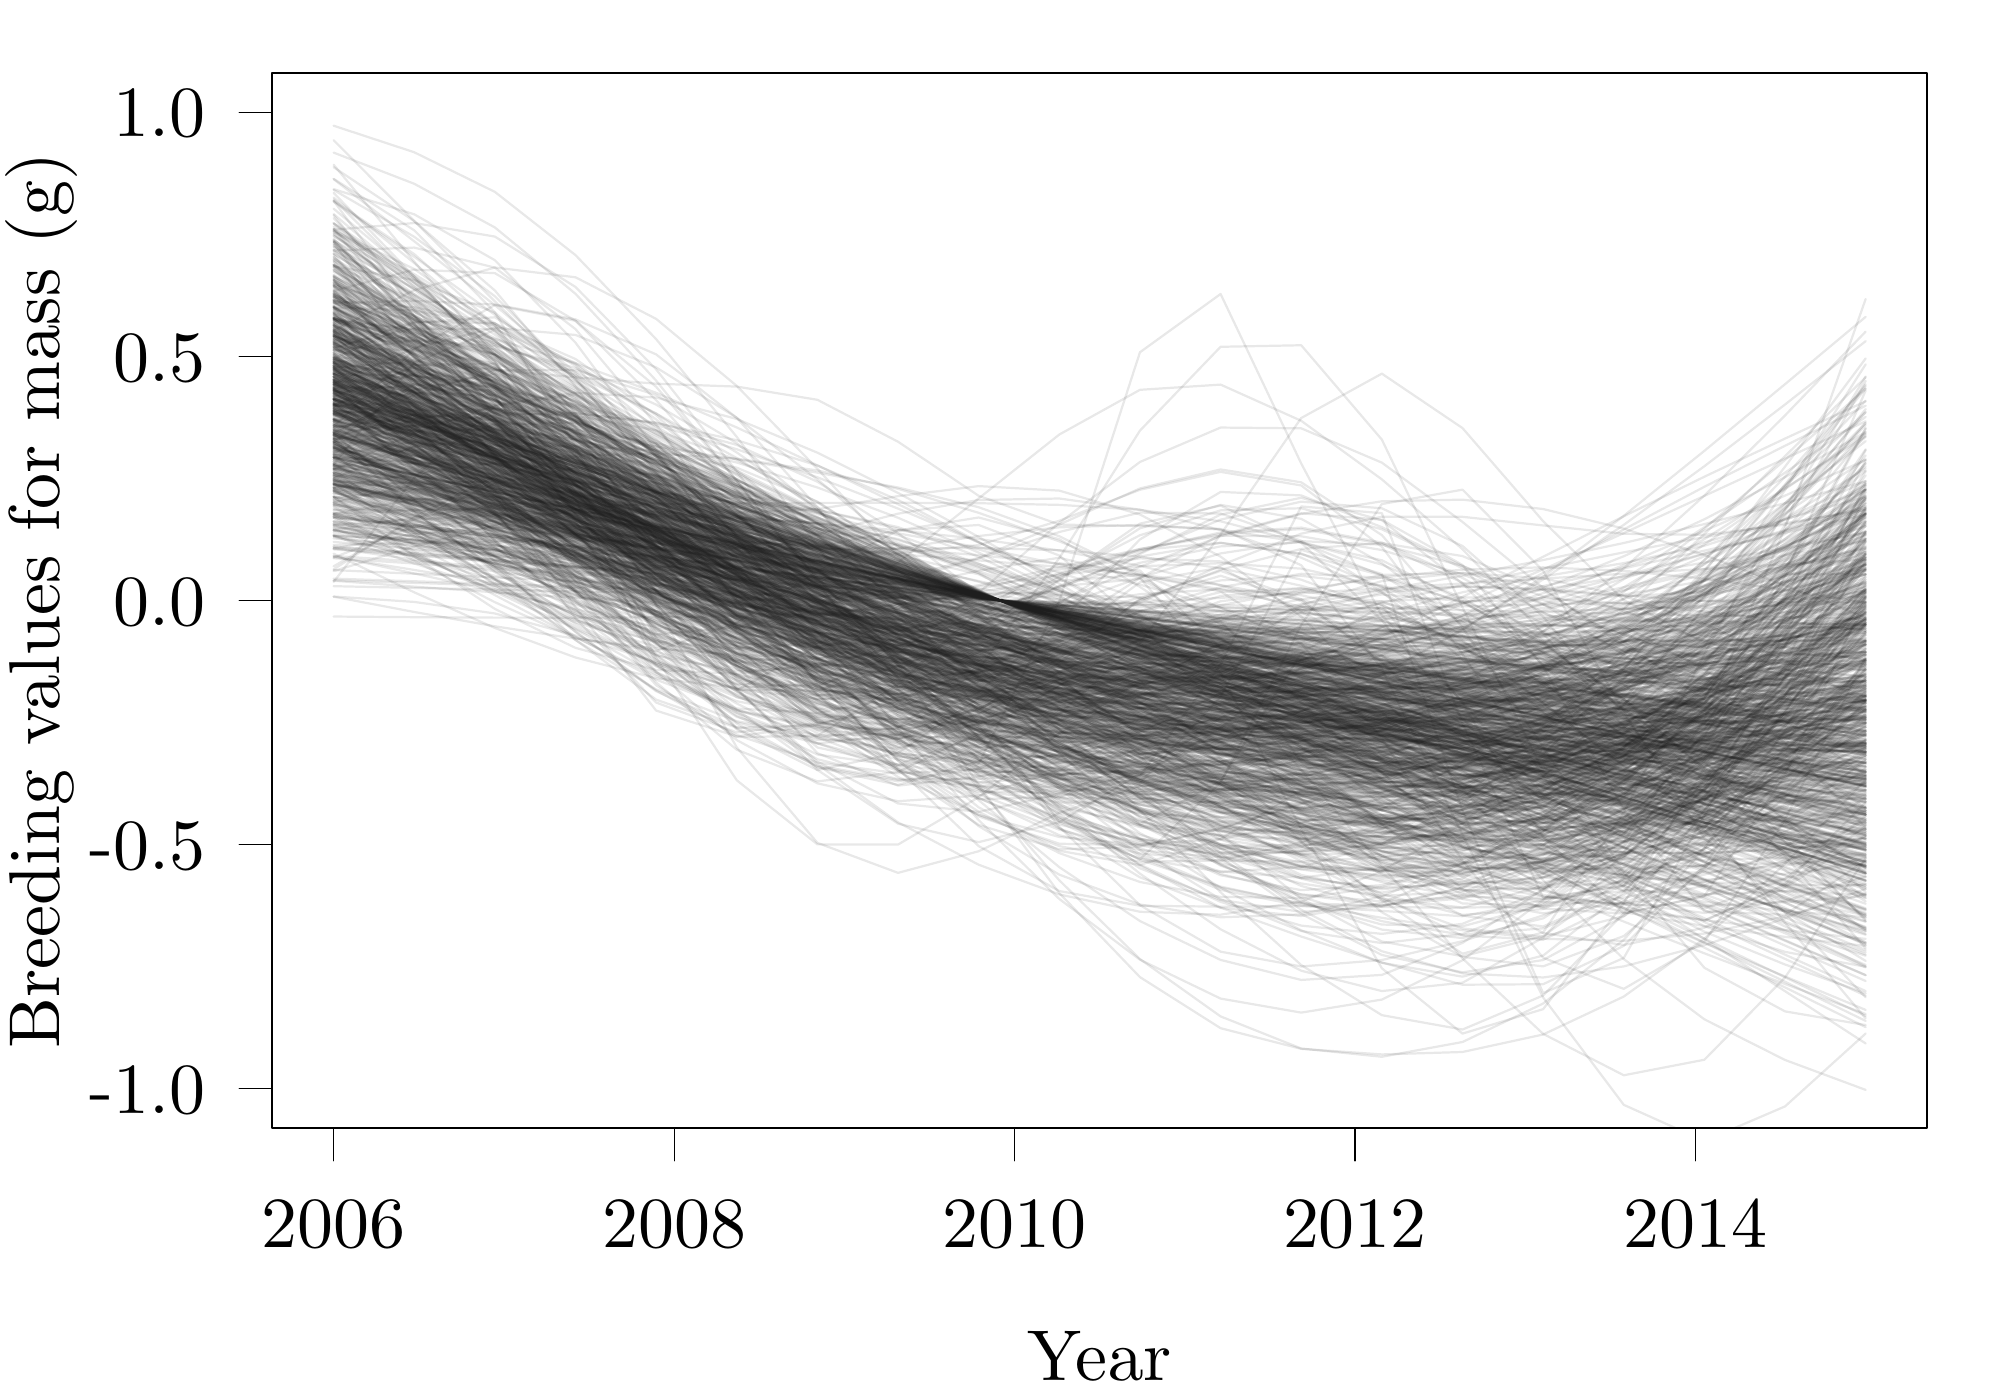 % Created by tikzDevice version 0.10.1 on 2016-04-19 22:22:46
% !TEX encoding = UTF-8 Unicode
\documentclass{article}
\nonstopmode

\usepackage{tikz}

\usepackage[active,tightpage,psfixbb]{preview}

\PreviewEnvironment{pgfpicture}

\setlength\PreviewBorder{0pt}

\newcommand{\SweaveOpts}[1]{}  % do not interfere with LaTeX
\newcommand{\SweaveInput}[1]{} % because they are not real TeX commands
\newcommand{\Sexpr}[1]{}       % will only be parsed by R




\begin{document}

\begin{tikzpicture}[x=1pt,y=1pt]
\definecolor{fillColor}{RGB}{255,255,255}
\path[use as bounding box,fill=fillColor,fill opacity=0.00] (0,0) rectangle (722.70,505.89);
\begin{scope}
\path[clip] (  0.00,  0.00) rectangle (722.70,505.89);
\definecolor{drawColor}{RGB}{0,0,0}

\path[draw=drawColor,line width= 0.4pt,line join=round,line cap=round] (120.54, 98.40) -- (612.64, 98.40);

\path[draw=drawColor,line width= 0.4pt,line join=round,line cap=round] (120.54, 98.40) -- (120.54, 86.40);

\path[draw=drawColor,line width= 0.4pt,line join=round,line cap=round] (243.57, 98.40) -- (243.57, 86.40);

\path[draw=drawColor,line width= 0.4pt,line join=round,line cap=round] (366.59, 98.40) -- (366.59, 86.40);

\path[draw=drawColor,line width= 0.4pt,line join=round,line cap=round] (489.62, 98.40) -- (489.62, 86.40);

\path[draw=drawColor,line width= 0.4pt,line join=round,line cap=round] (612.64, 98.40) -- (612.64, 86.40);

\node[text=drawColor,anchor=base,inner sep=0pt, outer sep=0pt, scale=  2.60] at (120.54, 55.20) {2006};

\node[text=drawColor,anchor=base,inner sep=0pt, outer sep=0pt, scale=  2.60] at (243.57, 55.20) {2008};

\node[text=drawColor,anchor=base,inner sep=0pt, outer sep=0pt, scale=  2.60] at (366.59, 55.20) {2010};

\node[text=drawColor,anchor=base,inner sep=0pt, outer sep=0pt, scale=  2.60] at (489.62, 55.20) {2012};

\node[text=drawColor,anchor=base,inner sep=0pt, outer sep=0pt, scale=  2.60] at (612.64, 55.20) {2014};

\path[draw=drawColor,line width= 0.4pt,line join=round,line cap=round] ( 98.40,112.51) -- ( 98.40,465.38);

\path[draw=drawColor,line width= 0.4pt,line join=round,line cap=round] ( 98.40,112.51) -- ( 86.40,112.51);

\path[draw=drawColor,line width= 0.4pt,line join=round,line cap=round] ( 98.40,200.73) -- ( 86.40,200.73);

\path[draw=drawColor,line width= 0.4pt,line join=round,line cap=round] ( 98.40,288.94) -- ( 86.40,288.94);

\path[draw=drawColor,line width= 0.4pt,line join=round,line cap=round] ( 98.40,377.16) -- ( 86.40,377.16);

\path[draw=drawColor,line width= 0.4pt,line join=round,line cap=round] ( 98.40,465.38) -- ( 86.40,465.38);

\node[text=drawColor,anchor=base east,inner sep=0pt, outer sep=0pt, scale=  2.60] at ( 74.40,103.56) {-1.0};

\node[text=drawColor,anchor=base east,inner sep=0pt, outer sep=0pt, scale=  2.60] at ( 74.40,191.78) {-0.5};

\node[text=drawColor,anchor=base east,inner sep=0pt, outer sep=0pt, scale=  2.60] at ( 74.40,279.99) {0.0};

\node[text=drawColor,anchor=base east,inner sep=0pt, outer sep=0pt, scale=  2.60] at ( 74.40,368.21) {0.5};

\node[text=drawColor,anchor=base east,inner sep=0pt, outer sep=0pt, scale=  2.60] at ( 74.40,456.42) {1.0};

\path[draw=drawColor,line width= 0.8pt,line join=round,line cap=round] ( 98.40, 98.40) --
	(696.30, 98.40) --
	(696.30,479.49) --
	( 98.40,479.49) --
	( 98.40, 98.40);
\end{scope}
\begin{scope}
\path[clip] (  0.00,  0.00) rectangle (722.70,505.89);
\definecolor{drawColor}{RGB}{0,0,0}

\node[text=drawColor,anchor=base,inner sep=0pt, outer sep=0pt, scale=  2.60] at (397.35,  7.20) {Year};

\node[text=drawColor,rotate= 90.00,anchor=base,inner sep=0pt, outer sep=0pt, scale=  2.60] at ( 21.60,288.94) {Breeding values for mass (g)};
\end{scope}
\begin{scope}
\path[clip] ( 98.40, 98.40) rectangle (696.30,479.49);
\definecolor{drawColor}{RGB}{26,26,26}

\path[draw=drawColor,draw opacity=0.10,line width= 0.8pt,line join=round,line cap=round] (120.54,320.11) --
	(149.68,316.34) --
	(178.82,312.57) --
	(207.96,308.80) --
	(237.09,305.03) --
	(266.23,301.25) --
	(295.37,297.48) --
	(324.51,293.71) --
	(353.64,289.94) --
	(382.78,286.17) --
	(411.92,282.39) --
	(441.06,278.62) --
	(470.19,274.85) --
	(499.33,271.08) --
	(528.47,267.31) --
	(557.61,263.54) --
	(586.74,259.76) --
	(615.88,255.99) --
	(645.02,252.22) --
	(674.16,248.45);

\path[draw=drawColor,draw opacity=0.10,line width= 0.8pt,line join=round,line cap=round] (120.54,305.00) --
	(149.68,303.06) --
	(178.82,301.11) --
	(207.96,299.17) --
	(237.09,297.23) --
	(266.23,295.29) --
	(295.37,293.34) --
	(324.51,291.40) --
	(353.64,289.46) --
	(382.78,287.51) --
	(411.92,285.57) --
	(441.06,283.63) --
	(470.19,281.68) --
	(499.33,279.74) --
	(528.47,277.80) --
	(557.61,275.86) --
	(586.74,273.91) --
	(615.88,271.97) --
	(645.02,270.03) --
	(674.16,268.08);

\path[draw=drawColor,draw opacity=0.10,line width= 0.8pt,line join=round,line cap=round] (120.54,343.90) --
	(149.68,329.23) --
	(178.82,314.44) --
	(207.96,299.37) --
	(237.09,283.68) --
	(266.23,267.66) --
	(295.37,257.21) --
	(324.51,260.14) --
	(353.64,275.41) --
	(382.78,296.25) --
	(411.92,314.99) --
	(441.06,323.45) --
	(470.19,318.40) --
	(499.33,302.41) --
	(528.47,280.02) --
	(557.61,258.33) --
	(586.74,244.02) --
	(615.88,242.31) --
	(645.02,255.26) --
	(674.16,276.33);

\path[draw=drawColor,draw opacity=0.10,line width= 0.8pt,line join=round,line cap=round] (120.54,340.39) --
	(149.68,330.69) --
	(178.82,320.95) --
	(207.96,311.15) --
	(237.09,301.49) --
	(266.23,292.24) --
	(295.37,283.59) --
	(324.51,275.72) --
	(353.64,268.86) --
	(382.78,263.23) --
	(411.92,259.03) --
	(441.06,256.39) --
	(470.19,255.28) --
	(499.33,255.50) --
	(528.47,256.81) --
	(557.61,258.99) --
	(586.74,261.82) --
	(615.88,265.20) --
	(645.02,268.98) --
	(674.16,272.97);

\path[draw=drawColor,draw opacity=0.10,line width= 0.8pt,line join=round,line cap=round] (120.54,385.57) --
	(149.68,363.96) --
	(178.82,342.94) --
	(207.96,323.12) --
	(237.09,305.30) --
	(266.23,290.29) --
	(295.37,278.57) --
	(324.51,270.42) --
	(353.64,266.35) --
	(382.78,266.89) --
	(411.92,270.82) --
	(441.06,275.41) --
	(470.19,278.76) --
	(499.33,279.95) --
	(528.47,277.50) --
	(557.61,269.06) --
	(586.74,253.23) --
	(615.88,230.82) --
	(645.02,203.29) --
	(674.16,173.10);

\path[draw=drawColor,draw opacity=0.10,line width= 0.8pt,line join=round,line cap=round] (120.54,335.26) --
	(149.68,329.66) --
	(178.82,324.05) --
	(207.96,318.45) --
	(237.09,312.84) --
	(266.23,307.24) --
	(295.37,301.63) --
	(324.51,296.03) --
	(353.64,290.42) --
	(382.78,284.82) --
	(411.92,279.21) --
	(441.06,273.61) --
	(470.19,268.00) --
	(499.33,262.39) --
	(528.47,256.79) --
	(557.61,251.18) --
	(586.74,245.58) --
	(615.88,239.97) --
	(645.02,234.37) --
	(674.16,228.76);

\path[draw=drawColor,draw opacity=0.10,line width= 0.8pt,line join=round,line cap=round] (120.54,354.25) --
	(149.68,353.56) --
	(178.82,351.57) --
	(207.96,347.15) --
	(237.09,339.96) --
	(266.23,330.00) --
	(295.37,317.75) --
	(324.51,303.93) --
	(353.64,289.32) --
	(382.78,274.70) --
	(411.92,260.79) --
	(441.06,248.19) --
	(470.19,237.18) --
	(499.33,227.66) --
	(528.47,219.69) --
	(557.61,213.66) --
	(586.74,209.88) --
	(615.88,208.52) --
	(645.02,209.39) --
	(674.16,211.46);

\path[draw=drawColor,draw opacity=0.10,line width= 0.8pt,line join=round,line cap=round] (120.54,359.03) --
	(149.68,349.69) --
	(178.82,340.40) --
	(207.96,331.21) --
	(237.09,322.15) --
	(266.23,313.25) --
	(295.37,304.49) --
	(324.51,295.88) --
	(353.64,287.42) --
	(382.78,279.12) --
	(411.92,271.00) --
	(441.06,263.10) --
	(470.19,255.44) --
	(499.33,248.01) --
	(528.47,240.83) --
	(557.61,233.87) --
	(586.74,227.14) --
	(615.88,220.61) --
	(645.02,214.23) --
	(674.16,207.93);

\path[draw=drawColor,draw opacity=0.10,line width= 0.8pt,line join=round,line cap=round] (120.54,367.73) --
	(149.68,358.20) --
	(178.82,348.66) --
	(207.96,339.13) --
	(237.09,329.60) --
	(266.23,320.06) --
	(295.37,310.53) --
	(324.51,300.99) --
	(353.64,291.46) --
	(382.78,281.92) --
	(411.92,272.39) --
	(441.06,262.85) --
	(470.19,253.32) --
	(499.33,243.78) --
	(528.47,234.25) --
	(557.61,224.71) --
	(586.74,215.18) --
	(615.88,205.64) --
	(645.02,196.11) --
	(674.16,186.57);

\path[draw=drawColor,draw opacity=0.10,line width= 0.8pt,line join=round,line cap=round] (120.54,360.51) --
	(149.68,350.94) --
	(178.82,341.28) --
	(207.96,331.46) --
	(237.09,321.54) --
	(266.23,311.66) --
	(295.37,301.99) --
	(324.51,292.73) --
	(353.64,283.97) --
	(382.78,275.72) --
	(411.92,267.96) --
	(441.06,260.60) --
	(470.19,253.60) --
	(499.33,246.92) --
	(528.47,240.54) --
	(557.61,234.43) --
	(586.74,228.58) --
	(615.88,222.96) --
	(645.02,217.52) --
	(674.16,212.16);

\path[draw=drawColor,draw opacity=0.10,line width= 0.8pt,line join=round,line cap=round] (120.54,381.37) --
	(149.68,359.16) --
	(178.82,336.41) --
	(207.96,312.81) --
	(237.09,289.24) --
	(266.23,266.92) --
	(295.37,246.26) --
	(324.51,227.39) --
	(353.64,211.45) --
	(382.78,200.15) --
	(411.92,194.52) --
	(441.06,194.94) --
	(470.19,201.41) --
	(499.33,213.51) --
	(528.47,230.69) --
	(557.61,252.22) --
	(586.74,277.06) --
	(615.88,303.51) --
	(645.02,330.22) --
	(674.16,356.94);

\path[draw=drawColor,draw opacity=0.10,line width= 0.8pt,line join=round,line cap=round] (120.54,399.73) --
	(149.68,376.99) --
	(178.82,354.64) --
	(207.96,333.05) --
	(237.09,312.58) --
	(266.23,293.53) --
	(295.37,276.02) --
	(324.51,260.15) --
	(353.64,246.49) --
	(382.78,235.92) --
	(411.92,228.67) --
	(441.06,224.39) --
	(470.19,222.67) --
	(499.33,222.95) --
	(528.47,224.88) --
	(557.61,228.32) --
	(586.74,233.11) --
	(615.88,238.92) --
	(645.02,245.41) --
	(674.16,252.23);

\path[draw=drawColor,draw opacity=0.10,line width= 0.8pt,line join=round,line cap=round] (120.54,400.43) --
	(149.68,377.19) --
	(178.82,354.20) --
	(207.96,331.86) --
	(237.09,311.50) --
	(266.23,294.62) --
	(295.37,281.91) --
	(324.51,273.54) --
	(353.64,268.68) --
	(382.78,265.86) --
	(411.92,263.90) --
	(441.06,261.83) --
	(470.19,258.62) --
	(499.33,253.21) --
	(528.47,245.24) --
	(557.61,235.48) --
	(586.74,224.74) --
	(615.88,213.71) --
	(645.02,202.90) --
	(674.16,192.25);

\path[draw=drawColor,draw opacity=0.10,line width= 0.8pt,line join=round,line cap=round] (120.54,385.61) --
	(149.68,364.34) --
	(178.82,343.77) --
	(207.96,323.94) --
	(237.09,301.07) --
	(266.23,271.85) --
	(295.37,247.07) --
	(324.51,243.17) --
	(353.64,263.89) --
	(382.78,304.25) --
	(411.92,350.28) --
	(441.06,380.57) --
	(470.19,381.13) --
	(499.33,347.03) --
	(528.47,286.46) --
	(557.61,227.11) --
	(586.74,189.84) --
	(615.88,177.63) --
	(645.02,188.28) --
	(674.16,211.10);

\path[draw=drawColor,draw opacity=0.10,line width= 0.8pt,line join=round,line cap=round] (120.54,410.17) --
	(149.68,389.77) --
	(178.82,367.27) --
	(207.96,340.96) --
	(237.09,311.14) --
	(266.23,279.22) --
	(295.37,249.63) --
	(324.51,227.98) --
	(353.64,217.12) --
	(382.78,217.87) --
	(411.92,227.21) --
	(441.06,238.80) --
	(470.19,245.61) --
	(499.33,239.99) --
	(528.47,222.50) --
	(557.61,206.44) --
	(586.74,203.79) --
	(615.88,221.50) --
	(645.02,261.65) --
	(674.16,314.11);

\path[draw=drawColor,draw opacity=0.10,line width= 0.8pt,line join=round,line cap=round] (120.54,311.34) --
	(149.68,308.63) --
	(178.82,305.92) --
	(207.96,303.21) --
	(237.09,300.50) --
	(266.23,297.79) --
	(295.37,295.08) --
	(324.51,292.37) --
	(353.64,289.66) --
	(382.78,286.95) --
	(411.92,284.24) --
	(441.06,281.53) --
	(470.19,278.82) --
	(499.33,276.11) --
	(528.47,273.40) --
	(557.61,270.69) --
	(586.74,267.98) --
	(615.88,265.27) --
	(645.02,262.56) --
	(674.16,259.85);

\path[draw=drawColor,draw opacity=0.10,line width= 0.8pt,line join=round,line cap=round] (120.54,359.85) --
	(149.68,343.30) --
	(178.82,326.55) --
	(207.96,309.52) --
	(237.09,292.88) --
	(266.23,277.55) --
	(295.37,264.20) --
	(324.51,253.38) --
	(353.64,245.55) --
	(382.78,241.07) --
	(411.92,239.87) --
	(441.06,241.48) --
	(470.19,245.29) --
	(499.33,250.53) --
	(528.47,256.65) --
	(557.61,263.42) --
	(586.74,270.71) --
	(615.88,278.50) --
	(645.02,286.75) --
	(674.16,295.26);

\path[draw=drawColor,draw opacity=0.10,line width= 0.8pt,line join=round,line cap=round] (120.54,433.36) --
	(149.68,393.53) --
	(178.82,355.76) --
	(207.96,322.13) --
	(237.09,294.64) --
	(266.23,275.02) --
	(295.37,263.09) --
	(324.51,257.65) --
	(353.64,256.59) --
	(382.78,257.28) --
	(411.92,257.87) --
	(441.06,257.21) --
	(470.19,254.44) --
	(499.33,248.94) --
	(528.47,241.03) --
	(557.61,232.41) --
	(586.74,224.35) --
	(615.88,216.96) --
	(645.02,210.16) --
	(674.16,203.66);

\path[draw=drawColor,draw opacity=0.10,line width= 0.8pt,line join=round,line cap=round] (120.54,386.88) --
	(149.68,370.00) --
	(178.82,352.82) --
	(207.96,335.14) --
	(237.09,317.36) --
	(266.23,300.07) --
	(295.37,283.59) --
	(324.51,268.11) --
	(353.64,254.02) --
	(382.78,241.83) --
	(411.92,231.90) --
	(441.06,224.51) --
	(470.19,219.80) --
	(499.33,217.76) --
	(528.47,218.53) --
	(557.61,222.40) --
	(586.74,229.29) --
	(615.88,238.22) --
	(645.02,248.24) --
	(674.16,258.77);

\path[draw=drawColor,draw opacity=0.10,line width= 0.8pt,line join=round,line cap=round] (120.54,421.54) --
	(149.68,398.19) --
	(178.82,373.75) --
	(207.96,347.28) --
	(237.09,318.83) --
	(266.23,288.87) --
	(295.37,258.94) --
	(324.51,231.08) --
	(353.64,207.38) --
	(382.78,189.83) --
	(411.92,179.05) --
	(441.06,174.42) --
	(470.19,175.48) --
	(499.33,182.04) --
	(528.47,193.93) --
	(557.61,211.06) --
	(586.74,232.81) --
	(615.88,257.52) --
	(645.02,283.64) --
	(674.16,310.40);

\path[draw=drawColor,draw opacity=0.10,line width= 0.8pt,line join=round,line cap=round] (120.54,396.76) --
	(149.68,373.15) --
	(178.82,350.04) --
	(207.96,327.93) --
	(237.09,307.46) --
	(266.23,289.23) --
	(295.37,273.59) --
	(324.51,260.73) --
	(353.64,250.59) --
	(382.78,242.93) --
	(411.92,237.44) --
	(441.06,233.73) --
	(470.19,231.50) --
	(499.33,230.57) --
	(528.47,230.85) --
	(557.61,232.47) --
	(586.74,235.49) --
	(615.88,239.89) --
	(645.02,245.52) --
	(674.16,251.78);

\path[draw=drawColor,draw opacity=0.10,line width= 0.8pt,line join=round,line cap=round] (120.54,366.17) --
	(149.68,356.57) --
	(178.82,346.33) --
	(207.96,334.92) --
	(237.09,322.45) --
	(266.23,309.29) --
	(295.37,295.88) --
	(324.51,282.70) --
	(353.64,270.02) --
	(382.78,257.98) --
	(411.92,246.67) --
	(441.06,236.17) --
	(470.19,226.79) --
	(499.33,219.15) --
	(528.47,214.46) --
	(557.61,214.83) --
	(586.74,221.30) --
	(615.88,232.48) --
	(645.02,246.72) --
	(674.16,262.48);

\path[draw=drawColor,draw opacity=0.10,line width= 0.8pt,line join=round,line cap=round] (120.54,325.35) --
	(149.68,315.08) --
	(178.82,305.07) --
	(207.96,295.60) --
	(237.09,287.02) --
	(266.23,279.63) --
	(295.37,273.27) --
	(324.51,267.55) --
	(353.64,262.56) --
	(382.78,258.66) --
	(411.92,255.83) --
	(441.06,253.77) --
	(470.19,252.77) --
	(499.33,253.85) --
	(528.47,257.86) --
	(557.61,265.33) --
	(586.74,276.56) --
	(615.88,291.42) --
	(645.02,309.41) --
	(674.16,329.05);

\path[draw=drawColor,draw opacity=0.10,line width= 0.8pt,line join=round,line cap=round] (120.54,375.77) --
	(149.68,368.13) --
	(178.82,358.46) --
	(207.96,345.10) --
	(237.09,328.39) --
	(266.23,309.41) --
	(295.37,289.38) --
	(324.51,269.58) --
	(353.64,251.10) --
	(382.78,234.86) --
	(411.92,221.05) --
	(441.06,209.24) --
	(470.19,200.01) --
	(499.33,195.19) --
	(528.47,196.26) --
	(557.61,204.14) --
	(586.74,218.99) --
	(615.88,239.46) --
	(645.02,263.90) --
	(674.16,290.35);

\path[draw=drawColor,draw opacity=0.10,line width= 0.8pt,line join=round,line cap=round] (120.54,367.71) --
	(149.68,353.97) --
	(178.82,340.46) --
	(207.96,327.41) --
	(237.09,314.97) --
	(266.23,303.26) --
	(295.37,292.55) --
	(324.51,283.12) --
	(353.64,275.06) --
	(382.78,268.33) --
	(411.92,262.69) --
	(441.06,257.71) --
	(470.19,253.08) --
	(499.33,248.54) --
	(528.47,243.97) --
	(557.61,239.41) --
	(586.74,234.91) --
	(615.88,230.57) --
	(645.02,226.43) --
	(674.16,222.41);

\path[draw=drawColor,draw opacity=0.10,line width= 0.8pt,line join=round,line cap=round] (120.54,390.93) --
	(149.68,364.53) --
	(178.82,338.34) --
	(207.96,312.66) --
	(237.09,288.45) --
	(266.23,266.80) --
	(295.37,248.27) --
	(324.51,233.12) --
	(353.64,220.87) --
	(382.78,210.62) --
	(411.92,202.60) --
	(441.06,198.05) --
	(470.19,198.14) --
	(499.33,203.97) --
	(528.47,216.30) --
	(557.61,235.43) --
	(586.74,260.90) --
	(615.88,290.82) --
	(645.02,323.28) --
	(674.16,356.96);

\path[draw=drawColor,draw opacity=0.10,line width= 0.8pt,line join=round,line cap=round] (120.54,319.32) --
	(149.68,305.45) --
	(178.82,292.40) --
	(207.96,281.01) --
	(237.09,272.21) --
	(266.23,266.85) --
	(295.37,265.05) --
	(324.51,266.55) --
	(353.64,270.49) --
	(382.78,275.66) --
	(411.92,281.34) --
	(441.06,287.20) --
	(470.19,292.74) --
	(499.33,297.22) --
	(528.47,300.04) --
	(557.61,300.88) --
	(586.74,299.64) --
	(615.88,296.76) --
	(645.02,292.74) --
	(674.16,288.13);

\path[draw=drawColor,draw opacity=0.10,line width= 0.8pt,line join=round,line cap=round] (120.54,384.11) --
	(149.68,362.52) --
	(178.82,340.80) --
	(207.96,318.96) --
	(237.09,297.67) --
	(266.23,277.86) --
	(295.37,260.29) --
	(324.51,245.65) --
	(353.64,234.21) --
	(382.78,225.96) --
	(411.92,220.89) --
	(441.06,218.96) --
	(470.19,220.19) --
	(499.33,224.57) --
	(528.47,232.17) --
	(557.61,243.13) --
	(586.74,257.10) --
	(615.88,272.76) --
	(645.02,288.95) --
	(674.16,305.34);

\path[draw=drawColor,draw opacity=0.10,line width= 0.8pt,line join=round,line cap=round] (120.54,333.84) --
	(149.68,314.90) --
	(178.82,296.32) --
	(207.96,278.52) --
	(237.09,262.25) --
	(266.23,248.32) --
	(295.37,237.28) --
	(324.51,229.58) --
	(353.64,225.60) --
	(382.78,225.69) --
	(411.92,229.83) --
	(441.06,237.67) --
	(470.19,248.78) --
	(499.33,262.55) --
	(528.47,278.54) --
	(557.61,296.51) --
	(586.74,316.23) --
	(615.88,337.42) --
	(645.02,359.72) --
	(674.16,382.61);

\path[draw=drawColor,draw opacity=0.10,line width= 0.8pt,line join=round,line cap=round] (120.54,383.61) --
	(149.68,370.00) --
	(178.82,353.40) --
	(207.96,332.34) --
	(237.09,313.69) --
	(266.23,306.02) --
	(295.37,308.19) --
	(324.51,314.25) --
	(353.64,316.18) --
	(382.78,305.15) --
	(411.92,280.53) --
	(441.06,248.82) --
	(470.19,217.01) --
	(499.33,192.36) --
	(528.47,179.42) --
	(557.61,178.64) --
	(586.74,188.09) --
	(615.88,201.75) --
	(645.02,214.73) --
	(674.16,226.93);

\path[draw=drawColor,draw opacity=0.10,line width= 0.8pt,line join=round,line cap=round] (120.54,398.41) --
	(149.68,379.10) --
	(178.82,360.55) --
	(207.96,343.40) --
	(237.09,327.42) --
	(266.23,312.05) --
	(295.37,296.18) --
	(324.51,278.55) --
	(353.64,259.01) --
	(382.78,238.17) --
	(411.92,217.53) --
	(441.06,199.40) --
	(470.19,185.75) --
	(499.33,178.14) --
	(528.47,177.84) --
	(557.61,185.72) --
	(586.74,201.86) --
	(615.88,224.74) --
	(645.02,252.52) --
	(674.16,282.79);

\path[draw=drawColor,draw opacity=0.10,line width= 0.8pt,line join=round,line cap=round] (120.54,331.75) --
	(149.68,323.32) --
	(178.82,314.91) --
	(207.96,306.56) --
	(237.09,298.53) --
	(266.23,291.15) --
	(295.37,284.70) --
	(324.51,279.44) --
	(353.64,275.34) --
	(382.78,272.21) --
	(411.92,269.85) --
	(441.06,268.13) --
	(470.19,266.93) --
	(499.33,266.18) --
	(528.47,265.81) --
	(557.61,265.79) --
	(586.74,266.04) --
	(615.88,266.42) --
	(645.02,266.81) --
	(674.16,267.21);

\path[draw=drawColor,draw opacity=0.10,line width= 0.8pt,line join=round,line cap=round] (120.54,344.97) --
	(149.68,334.15) --
	(178.82,323.45) --
	(207.96,313.03) --
	(237.09,303.09) --
	(266.23,293.83) --
	(295.37,285.43) --
	(324.51,277.99) --
	(353.64,271.55) --
	(382.78,266.08) --
	(411.92,261.54) --
	(441.06,257.94) --
	(470.19,255.24) --
	(499.33,253.43) --
	(528.47,252.63) --
	(557.61,253.12) --
	(586.74,255.05) --
	(615.88,258.25) --
	(645.02,262.42) --
	(674.16,267.08);

\path[draw=drawColor,draw opacity=0.10,line width= 0.8pt,line join=round,line cap=round] (120.54,337.09) --
	(149.68,330.51) --
	(178.82,323.95) --
	(207.96,317.44) --
	(237.09,311.03) --
	(266.23,304.79) --
	(295.37,298.74) --
	(324.51,292.88) --
	(353.64,287.20) --
	(382.78,281.66) --
	(411.92,276.25) --
	(441.06,270.99) --
	(470.19,265.91) --
	(499.33,261.00) --
	(528.47,256.27) --
	(557.61,251.72) --
	(586.74,247.35) --
	(615.88,243.13) --
	(645.02,239.03) --
	(674.16,235.00);

\path[draw=drawColor,draw opacity=0.10,line width= 0.8pt,line join=round,line cap=round] (120.54,336.44) --
	(149.68,326.14) --
	(178.82,315.82) --
	(207.96,305.51) --
	(237.09,295.54) --
	(266.23,286.25) --
	(295.37,277.88) --
	(324.51,270.55) --
	(353.64,264.27) --
	(382.78,258.99) --
	(411.92,254.81) --
	(441.06,251.91) --
	(470.19,250.54) --
	(499.33,250.92) --
	(528.47,253.39) --
	(557.61,258.43) --
	(586.74,266.26) --
	(615.88,276.54) --
	(645.02,288.73) --
	(674.16,301.92);

\path[draw=drawColor,draw opacity=0.10,line width= 0.8pt,line join=round,line cap=round] (120.54,348.82) --
	(149.68,353.83) --
	(178.82,349.79) --
	(207.96,329.80) --
	(237.09,299.27) --
	(266.23,267.80) --
	(295.37,244.84) --
	(324.51,238.85) --
	(353.64,247.80) --
	(382.78,263.00) --
	(411.92,278.05) --
	(441.06,288.61) --
	(470.19,292.23) --
	(499.33,288.51) --
	(528.47,278.34) --
	(557.61,264.46) --
	(586.74,251.28) --
	(615.88,246.34) --
	(645.02,254.15) --
	(674.16,269.23);

\path[draw=drawColor,draw opacity=0.10,line width= 0.8pt,line join=round,line cap=round] (120.54,369.72) --
	(149.68,355.90) --
	(178.82,342.20) --
	(207.96,328.78) --
	(237.09,316.11) --
	(266.23,304.74) --
	(295.37,294.73) --
	(324.51,285.92) --
	(353.64,278.09) --
	(382.78,271.00) --
	(411.92,264.44) --
	(441.06,258.25) --
	(470.19,252.29) --
	(499.33,246.44) --
	(528.47,240.69) --
	(557.61,235.26) --
	(586.74,230.29) --
	(615.88,225.81) --
	(645.02,221.81) --
	(674.16,218.05);

\path[draw=drawColor,draw opacity=0.10,line width= 0.8pt,line join=round,line cap=round] (120.54,366.89) --
	(149.68,357.03) --
	(178.82,347.19) --
	(207.96,337.38) --
	(237.09,327.63) --
	(266.23,317.97) --
	(295.37,308.42) --
	(324.51,298.98) --
	(353.64,289.64) --
	(382.78,280.40) --
	(411.92,271.24) --
	(441.06,262.14) --
	(470.19,253.10) --
	(499.33,244.12) --
	(528.47,235.23) --
	(557.61,226.45) --
	(586.74,217.80) --
	(615.88,209.27) --
	(645.02,200.85) --
	(674.16,192.48);

\path[draw=drawColor,draw opacity=0.10,line width= 0.8pt,line join=round,line cap=round] (120.54,374.92) --
	(149.68,362.74) --
	(178.82,350.52) --
	(207.96,338.22) --
	(237.09,325.90) --
	(266.23,313.63) --
	(295.37,301.42) --
	(324.51,289.27) --
	(353.64,277.41) --
	(382.78,266.24) --
	(411.92,255.94) --
	(441.06,246.59) --
	(470.19,238.32) --
	(499.33,231.39) --
	(528.47,225.94) --
	(557.61,221.85) --
	(586.74,219.00) --
	(615.88,217.28) --
	(645.02,216.48) --
	(674.16,216.16);

\path[draw=drawColor,draw opacity=0.10,line width= 0.8pt,line join=round,line cap=round] (120.54,401.07) --
	(149.68,374.64) --
	(178.82,347.01) --
	(207.96,318.15) --
	(237.09,294.60) --
	(266.23,283.93) --
	(295.37,283.86) --
	(324.51,287.62) --
	(353.64,291.12) --
	(382.78,291.99) --
	(411.92,287.63) --
	(441.06,275.34) --
	(470.19,255.36) --
	(499.33,231.40) --
	(528.47,208.16) --
	(557.61,191.63) --
	(586.74,186.80) --
	(615.88,196.41) --
	(645.02,220.56) --
	(674.16,252.58);

\path[draw=drawColor,draw opacity=0.10,line width= 0.8pt,line join=round,line cap=round] (120.54,330.30) --
	(149.68,325.29) --
	(178.82,320.29) --
	(207.96,315.28) --
	(237.09,310.28) --
	(266.23,305.28) --
	(295.37,300.27) --
	(324.51,295.27) --
	(353.64,290.26) --
	(382.78,285.26) --
	(411.92,280.25) --
	(441.06,275.25) --
	(470.19,270.25) --
	(499.33,265.24) --
	(528.47,260.24) --
	(557.61,255.23) --
	(586.74,250.23) --
	(615.88,245.22) --
	(645.02,240.22) --
	(674.16,235.22);

\path[draw=drawColor,draw opacity=0.10,line width= 0.8pt,line join=round,line cap=round] (120.54,348.66) --
	(149.68,339.62) --
	(178.82,328.90) --
	(207.96,315.28) --
	(237.09,300.25) --
	(266.23,286.07) --
	(295.37,273.73) --
	(324.51,263.53) --
	(353.64,254.68) --
	(382.78,245.75) --
	(411.92,236.61) --
	(441.06,228.27) --
	(470.19,221.80) --
	(499.33,218.36) --
	(528.47,219.90) --
	(557.61,229.67) --
	(586.74,249.07) --
	(615.88,275.45) --
	(645.02,305.94) --
	(674.16,338.42);

\path[draw=drawColor,draw opacity=0.10,line width= 0.8pt,line join=round,line cap=round] (120.54,369.65) --
	(149.68,349.46) --
	(178.82,330.01) --
	(207.96,311.99) --
	(237.09,295.97) --
	(266.23,282.36) --
	(295.37,271.22) --
	(324.51,262.41) --
	(353.64,255.71) --
	(382.78,250.90) --
	(411.92,247.92) --
	(441.06,246.82) --
	(470.19,247.36) --
	(499.33,248.96) --
	(528.47,251.23) --
	(557.61,254.16) --
	(586.74,257.74) --
	(615.88,261.93) --
	(645.02,266.63) --
	(674.16,271.61);

\path[draw=drawColor,draw opacity=0.10,line width= 0.8pt,line join=round,line cap=round] (120.54,365.28) --
	(149.68,353.30) --
	(178.82,338.35) --
	(207.96,318.56) --
	(237.09,298.22) --
	(266.23,283.18) --
	(295.37,274.83) --
	(324.51,272.41) --
	(353.64,275.04) --
	(382.78,281.74) --
	(411.92,290.02) --
	(441.06,296.15) --
	(470.19,297.82) --
	(499.33,294.34) --
	(528.47,285.22) --
	(557.61,270.02) --
	(586.74,249.78) --
	(615.88,228.64) --
	(645.02,209.73) --
	(674.16,192.30);

\path[draw=drawColor,draw opacity=0.10,line width= 0.8pt,line join=round,line cap=round] (120.54,375.90) --
	(149.68,363.53) --
	(178.82,351.33) --
	(207.96,339.44) --
	(237.09,327.97) --
	(266.23,316.89) --
	(295.37,305.25) --
	(324.51,291.75) --
	(353.64,276.17) --
	(382.78,258.98) --
	(411.92,240.83) --
	(441.06,222.59) --
	(470.19,205.63) --
	(499.33,192.00) --
	(528.47,184.13) --
	(557.61,185.03) --
	(586.74,196.53) --
	(615.88,217.92) --
	(645.02,247.43) --
	(674.16,281.19);

\path[draw=drawColor,draw opacity=0.10,line width= 0.8pt,line join=round,line cap=round] (120.54,364.40) --
	(149.68,343.43) --
	(178.82,322.73) --
	(207.96,302.60) --
	(237.09,283.64) --
	(266.23,266.52) --
	(295.37,251.90) --
	(324.51,240.38) --
	(353.64,232.28) --
	(382.78,227.76) --
	(411.92,226.83) --
	(441.06,229.39) --
	(470.19,235.06) --
	(499.33,243.21) --
	(528.47,253.42) --
	(557.61,265.76) --
	(586.74,280.12) --
	(615.88,296.02) --
	(645.02,312.97) --
	(674.16,330.43);

\path[draw=drawColor,draw opacity=0.10,line width= 0.8pt,line join=round,line cap=round] (120.54,345.87) --
	(149.68,331.66) --
	(178.82,319.99) --
	(207.96,312.76) --
	(237.09,308.19) --
	(266.23,303.39) --
	(295.37,296.99) --
	(324.51,288.41) --
	(353.64,278.29) --
	(382.78,267.95) --
	(411.92,257.91) --
	(441.06,247.99) --
	(470.19,238.21) --
	(499.33,228.87) --
	(528.47,221.90) --
	(557.61,221.75) --
	(586.74,231.22) --
	(615.88,249.27) --
	(645.02,273.94) --
	(674.16,302.03);

\path[draw=drawColor,draw opacity=0.10,line width= 0.8pt,line join=round,line cap=round] (120.54,363.14) --
	(149.68,355.85) --
	(178.82,347.02) --
	(207.96,335.55) --
	(237.09,322.67) --
	(266.23,310.25) --
	(295.37,298.74) --
	(324.51,287.89) --
	(353.64,276.96) --
	(382.78,264.92) --
	(411.92,251.67) --
	(441.06,237.91) --
	(470.19,224.61) --
	(499.33,213.04) --
	(528.47,204.98) --
	(557.61,203.05) --
	(586.74,209.26) --
	(615.88,224.25) --
	(645.02,247.39) --
	(674.16,274.87);

\path[draw=drawColor,draw opacity=0.10,line width= 0.8pt,line join=round,line cap=round] (120.54,363.83) --
	(149.68,366.90) --
	(178.82,366.27) --
	(207.96,358.68) --
	(237.09,343.30) --
	(266.23,320.55) --
	(295.37,293.90) --
	(324.51,268.33) --
	(353.64,249.17) --
	(382.78,241.53) --
	(411.92,242.61) --
	(441.06,242.96) --
	(470.19,238.10) --
	(499.33,229.57) --
	(528.47,219.62) --
	(557.61,211.07) --
	(586.74,207.41) --
	(615.88,213.39) --
	(645.02,231.31) --
	(674.16,255.87);

\path[draw=drawColor,draw opacity=0.10,line width= 0.8pt,line join=round,line cap=round] (120.54,376.62) --
	(149.68,363.85) --
	(178.82,351.02) --
	(207.96,338.11) --
	(237.09,325.33) --
	(266.23,312.98) --
	(295.37,301.27) --
	(324.51,290.41) --
	(353.64,280.45) --
	(382.78,271.33) --
	(411.92,262.97) --
	(441.06,255.20) --
	(470.19,247.85) --
	(499.33,240.74) --
	(528.47,233.71) --
	(557.61,226.69) --
	(586.74,219.65) --
	(615.88,212.60) --
	(645.02,205.57) --
	(674.16,198.57);

\path[draw=drawColor,draw opacity=0.10,line width= 0.8pt,line join=round,line cap=round] (120.54,379.51) --
	(149.68,373.70) --
	(178.82,365.59) --
	(207.96,353.30) --
	(237.09,337.48) --
	(266.23,319.52) --
	(295.37,300.24) --
	(324.51,280.24) --
	(353.64,260.53) --
	(382.78,242.39) --
	(411.92,226.43) --
	(441.06,212.66) --
	(470.19,201.76) --
	(499.33,195.15) --
	(528.47,193.84) --
	(557.61,198.09) --
	(586.74,207.73) --
	(615.88,221.80) --
	(645.02,239.10) --
	(674.16,258.04);

\path[draw=drawColor,draw opacity=0.10,line width= 0.8pt,line join=round,line cap=round] (120.54,325.79) --
	(149.68,321.33) --
	(178.82,316.87) --
	(207.96,312.41) --
	(237.09,307.96) --
	(266.23,303.50) --
	(295.37,299.04) --
	(324.51,294.58) --
	(353.64,290.12) --
	(382.78,285.66) --
	(411.92,281.20) --
	(441.06,276.74) --
	(470.19,272.28) --
	(499.33,267.82) --
	(528.47,263.36) --
	(557.61,258.91) --
	(586.74,254.45) --
	(615.88,249.99) --
	(645.02,245.53) --
	(674.16,241.07);

\path[draw=drawColor,draw opacity=0.10,line width= 0.8pt,line join=round,line cap=round] (120.54,347.64) --
	(149.68,339.95) --
	(178.82,330.83) --
	(207.96,319.17) --
	(237.09,305.68) --
	(266.23,291.59) --
	(295.37,277.21) --
	(324.51,262.45) --
	(353.64,248.24) --
	(382.78,236.15) --
	(411.92,227.25) --
	(441.06,222.16) --
	(470.19,221.31) --
	(499.33,224.87) --
	(528.47,232.76) --
	(557.61,244.47) --
	(586.74,259.51) --
	(615.88,277.47) --
	(645.02,297.75) --
	(674.16,319.23);

\path[draw=drawColor,draw opacity=0.10,line width= 0.8pt,line join=round,line cap=round] (120.54,368.75) --
	(149.68,357.23) --
	(178.82,345.63) --
	(207.96,333.88) --
	(237.09,322.02) --
	(266.23,310.11) --
	(295.37,298.35) --
	(324.51,287.03) --
	(353.64,276.48) --
	(382.78,267.05) --
	(411.92,258.84) --
	(441.06,251.73) --
	(470.19,245.57) --
	(499.33,240.18) --
	(528.47,235.42) --
	(557.61,231.24) --
	(586.74,227.54) --
	(615.88,224.25) --
	(645.02,221.26) --
	(674.16,218.41);

\path[draw=drawColor,draw opacity=0.10,line width= 0.8pt,line join=round,line cap=round] (120.54,410.23) --
	(149.68,387.82) --
	(178.82,364.89) --
	(207.96,341.11) --
	(237.09,317.31) --
	(266.23,294.68) --
	(295.37,274.13) --
	(324.51,256.40) --
	(353.64,242.01) --
	(382.78,231.31) --
	(411.92,224.40) --
	(441.06,221.13) --
	(470.19,220.72) --
	(499.33,221.72) --
	(528.47,223.22) --
	(557.61,225.23) --
	(586.74,227.78) --
	(615.88,230.73) --
	(645.02,233.95) --
	(674.16,237.31);

\path[draw=drawColor,draw opacity=0.10,line width= 0.8pt,line join=round,line cap=round] (120.54,324.60) --
	(149.68,314.31) --
	(178.82,305.84) --
	(207.96,300.88) --
	(237.09,300.48) --
	(266.23,305.12) --
	(295.37,312.77) --
	(324.51,320.27) --
	(353.64,325.21) --
	(382.78,325.75) --
	(411.92,321.72) --
	(441.06,314.37) --
	(470.19,304.36) --
	(499.33,291.62) --
	(528.47,276.26) --
	(557.61,258.76) --
	(586.74,240.13) --
	(615.88,222.48) --
	(645.02,207.23) --
	(674.16,193.39);

\path[draw=drawColor,draw opacity=0.10,line width= 0.8pt,line join=round,line cap=round] (120.54,342.86) --
	(149.68,334.44) --
	(178.82,326.62) --
	(207.96,319.93) --
	(237.09,314.61) --
	(266.23,310.75) --
	(295.37,307.96) --
	(324.51,305.61) --
	(353.64,303.37) --
	(382.78,301.05) --
	(411.92,298.28) --
	(441.06,294.50) --
	(470.19,289.16) --
	(499.33,281.70) --
	(528.47,271.50) --
	(557.61,257.84) --
	(586.74,240.47) --
	(615.88,220.14) --
	(645.02,197.78) --
	(674.16,174.38);

\path[draw=drawColor,draw opacity=0.10,line width= 0.8pt,line join=round,line cap=round] (120.54,386.61) --
	(149.68,358.77) --
	(178.82,334.31) --
	(207.96,316.16) --
	(237.09,305.03) --
	(266.23,300.30) --
	(295.37,297.43) --
	(324.51,290.37) --
	(353.64,277.48) --
	(382.78,260.04) --
	(411.92,240.69) --
	(441.06,223.17) --
	(470.19,209.61) --
	(499.33,200.24) --
	(528.47,195.97) --
	(557.61,199.00) --
	(586.74,210.89) --
	(615.88,231.70) --
	(645.02,260.37) --
	(674.16,293.21);

\path[draw=drawColor,draw opacity=0.10,line width= 0.8pt,line join=round,line cap=round] (120.54,418.66) --
	(149.68,391.63) --
	(178.82,365.01) --
	(207.96,339.42) --
	(237.09,316.44) --
	(266.23,297.78) --
	(295.37,283.18) --
	(324.51,271.44) --
	(353.64,261.04) --
	(382.78,250.30) --
	(411.92,239.01) --
	(441.06,228.18) --
	(470.19,218.32) --
	(499.33,209.38) --
	(528.47,202.24) --
	(557.61,199.23) --
	(586.74,201.87) --
	(615.88,209.80) --
	(645.02,222.01) --
	(674.16,236.47);

\path[draw=drawColor,draw opacity=0.10,line width= 0.8pt,line join=round,line cap=round] (120.54,369.80) --
	(149.68,355.82) --
	(178.82,340.27) --
	(207.96,321.79) --
	(237.09,300.35) --
	(266.23,277.29) --
	(295.37,261.44) --
	(324.51,263.83) --
	(353.64,279.63) --
	(382.78,294.05) --
	(411.92,296.70) --
	(441.06,281.42) --
	(470.19,252.11) --
	(499.33,224.08) --
	(528.47,208.41) --
	(557.61,208.68) --
	(586.74,223.86) --
	(615.88,244.58) --
	(645.02,263.23) --
	(674.16,280.13);

\path[draw=drawColor,draw opacity=0.10,line width= 0.8pt,line join=round,line cap=round] (120.54,349.82) --
	(149.68,363.28) --
	(178.82,372.09) --
	(207.96,372.21) --
	(237.09,363.15) --
	(266.23,345.73) --
	(295.37,321.77) --
	(324.51,293.60) --
	(353.64,264.59) --
	(382.78,238.64) --
	(411.92,217.39) --
	(441.06,200.62) --
	(470.19,189.04) --
	(499.33,184.55) --
	(528.47,187.29) --
	(557.61,194.67) --
	(586.74,204.83) --
	(615.88,218.09) --
	(645.02,234.47) --
	(674.16,252.56);

\path[draw=drawColor,draw opacity=0.10,line width= 0.8pt,line join=round,line cap=round] (120.54,399.63) --
	(149.68,380.14) --
	(178.82,361.00) --
	(207.96,342.56) --
	(237.09,325.09) --
	(266.23,308.81) --
	(295.37,293.78) --
	(324.51,279.98) --
	(353.64,267.46) --
	(382.78,256.26) --
	(411.92,246.39) --
	(441.06,237.77) --
	(470.19,230.38) --
	(499.33,224.28) --
	(528.47,219.42) --
	(557.61,215.61) --
	(586.74,212.71) --
	(615.88,210.66) --
	(645.02,209.36) --
	(674.16,208.44);

\path[draw=drawColor,draw opacity=0.10,line width= 0.8pt,line join=round,line cap=round] (120.54,358.17) --
	(149.68,348.89) --
	(178.82,339.59) --
	(207.96,330.26) --
	(237.09,320.95) --
	(266.23,311.69) --
	(295.37,302.55) --
	(324.51,293.63) --
	(353.64,285.00) --
	(382.78,276.78) --
	(411.92,268.98) --
	(441.06,261.58) --
	(470.19,254.53) --
	(499.33,247.82) --
	(528.47,241.42) --
	(557.61,235.35) --
	(586.74,229.59) --
	(615.88,224.12) --
	(645.02,218.88) --
	(674.16,213.77);

\path[draw=drawColor,draw opacity=0.10,line width= 0.8pt,line join=round,line cap=round] (120.54,399.48) --
	(149.68,381.32) --
	(178.82,361.52) --
	(207.96,338.78) --
	(237.09,313.87) --
	(266.23,288.28) --
	(295.37,263.89) --
	(324.51,242.67) --
	(353.64,225.88) --
	(382.78,214.25) --
	(411.92,207.73) --
	(441.06,205.52) --
	(470.19,206.93) --
	(499.33,211.37) --
	(528.47,218.50) --
	(557.61,228.40) --
	(586.74,240.90) --
	(615.88,255.17) --
	(645.02,270.44) --
	(674.16,286.18);

\path[draw=drawColor,draw opacity=0.10,line width= 0.8pt,line join=round,line cap=round] (120.54,337.69) --
	(149.68,329.79) --
	(178.82,321.68) --
	(207.96,313.24) --
	(237.09,304.66) --
	(266.23,296.29) --
	(295.37,288.44) --
	(324.51,281.44) --
	(353.64,275.43) --
	(382.78,270.47) --
	(411.92,266.49) --
	(441.06,263.37) --
	(470.19,260.96) --
	(499.33,259.14) --
	(528.47,257.87) --
	(557.61,257.22) --
	(586.74,257.22) --
	(615.88,257.77) --
	(645.02,258.71) --
	(674.16,259.87);

\path[draw=drawColor,draw opacity=0.10,line width= 0.8pt,line join=round,line cap=round] (120.54,320.04) --
	(149.68,313.38) --
	(178.82,306.78) --
	(207.96,300.31) --
	(237.09,294.23) --
	(266.23,288.83) --
	(295.37,284.29) --
	(324.51,280.76) --
	(353.64,278.17) --
	(382.78,276.32) --
	(411.92,275.01) --
	(441.06,274.04) --
	(470.19,273.29) --
	(499.33,272.74) --
	(528.47,272.45) --
	(557.61,272.59) --
	(586.74,273.25) --
	(615.88,274.34) --
	(645.02,275.76) --
	(674.16,277.35);

\path[draw=drawColor,draw opacity=0.10,line width= 0.8pt,line join=round,line cap=round] (120.54,342.85) --
	(149.68,342.84) --
	(178.82,340.95) --
	(207.96,335.52) --
	(237.09,326.23) --
	(266.23,313.29) --
	(295.37,297.66) --
	(324.51,280.67) --
	(353.64,263.52) --
	(382.78,247.37) --
	(411.92,233.37) --
	(441.06,222.66) --
	(470.19,215.87) --
	(499.33,213.06) --
	(528.47,214.75) --
	(557.61,222.26) --
	(586.74,235.86) --
	(615.88,253.39) --
	(645.02,272.76) --
	(674.16,292.96);

\path[draw=drawColor,draw opacity=0.10,line width= 0.8pt,line join=round,line cap=round] (120.54,362.48) --
	(149.68,353.88) --
	(178.82,342.96) --
	(207.96,327.94) --
	(237.09,310.03) --
	(266.23,291.36) --
	(295.37,272.90) --
	(324.51,255.13) --
	(353.64,238.70) --
	(382.78,224.36) --
	(411.92,213.18) --
	(441.06,206.41) --
	(470.19,204.89) --
	(499.33,208.90) --
	(528.47,218.36) --
	(557.61,232.71) --
	(586.74,251.33) --
	(615.88,273.62) --
	(645.02,298.80) --
	(674.16,325.46);

\path[draw=drawColor,draw opacity=0.10,line width= 0.8pt,line join=round,line cap=round] (120.54,411.43) --
	(149.68,387.54) --
	(178.82,363.63) --
	(207.96,339.73) --
	(237.09,316.03) --
	(266.23,292.81) --
	(295.37,270.62) --
	(324.51,250.14) --
	(353.64,232.31) --
	(382.78,218.15) --
	(411.92,207.83) --
	(441.06,200.85) --
	(470.19,197.17) --
	(499.33,197.38) --
	(528.47,201.98) --
	(557.61,211.26) --
	(586.74,225.12) --
	(615.88,242.75) --
	(645.02,263.14) --
	(674.16,284.92);

\path[draw=drawColor,draw opacity=0.10,line width= 0.8pt,line join=round,line cap=round] (120.54,455.21) --
	(149.68,426.04) --
	(178.82,396.99) --
	(207.96,368.30) --
	(237.09,340.80) --
	(266.23,315.45) --
	(295.37,292.81) --
	(324.51,273.21) --
	(353.64,256.51) --
	(382.78,242.26) --
	(411.92,229.86) --
	(441.06,218.54) --
	(470.19,207.97) --
	(499.33,198.38) --
	(528.47,189.90) --
	(557.61,182.53) --
	(586.74,176.29) --
	(615.88,171.25) --
	(645.02,167.36) --
	(674.16,164.08);

\path[draw=drawColor,draw opacity=0.10,line width= 0.8pt,line join=round,line cap=round] (120.54,366.06) --
	(149.68,350.71) --
	(178.82,335.44) --
	(207.96,320.40) --
	(237.09,305.97) --
	(266.23,292.62) --
	(295.37,280.65) --
	(324.51,270.26) --
	(353.64,261.64) --
	(382.78,254.92) --
	(411.92,250.06) --
	(441.06,246.87) --
	(470.19,245.13) --
	(499.33,244.58) --
	(528.47,245.05) --
	(557.61,246.47) --
	(586.74,248.70) --
	(615.88,251.46) --
	(645.02,254.52) --
	(674.16,257.70);

\path[draw=drawColor,draw opacity=0.10,line width= 0.8pt,line join=round,line cap=round] (120.54,373.25) --
	(149.68,358.27) --
	(178.82,342.83) --
	(207.96,326.67) --
	(237.09,310.42) --
	(266.23,295.04) --
	(295.37,281.21) --
	(324.51,269.46) --
	(353.64,259.92) --
	(382.78,252.43) --
	(411.92,246.74) --
	(441.06,242.52) --
	(470.19,239.58) --
	(499.33,237.97) --
	(528.47,237.72) --
	(557.61,238.82) --
	(586.74,241.20) --
	(615.88,244.51) --
	(645.02,248.43) --
	(674.16,252.65);

\path[draw=drawColor,draw opacity=0.10,line width= 0.8pt,line join=round,line cap=round] (120.54,330.05) --
	(149.68,325.08) --
	(178.82,320.10) --
	(207.96,315.13) --
	(237.09,310.15) --
	(266.23,305.18) --
	(295.37,300.20) --
	(324.51,295.23) --
	(353.64,290.26) --
	(382.78,285.28) --
	(411.92,280.31) --
	(441.06,275.33) --
	(470.19,270.36) --
	(499.33,265.38) --
	(528.47,260.41) --
	(557.61,255.43) --
	(586.74,250.46) --
	(615.88,245.49) --
	(645.02,240.51) --
	(674.16,235.54);

\path[draw=drawColor,draw opacity=0.10,line width= 0.8pt,line join=round,line cap=round] (120.54,460.47) --
	(149.68,450.86) --
	(178.82,436.55) --
	(207.96,413.70) --
	(237.09,383.34) --
	(266.23,348.01) --
	(295.37,308.62) --
	(324.51,265.60) --
	(353.64,222.12) --
	(382.78,183.15) --
	(411.92,152.81) --
	(441.06,134.35) --
	(470.19,126.89) --
	(499.33,124.87) --
	(528.47,125.75) --
	(557.61,132.07) --
	(586.74,145.78) --
	(615.88,166.72) --
	(645.02,193.79) --
	(674.16,224.11);

\path[draw=drawColor,draw opacity=0.10,line width= 0.8pt,line join=round,line cap=round] (120.54,381.37) --
	(149.68,364.31) --
	(178.82,347.24) --
	(207.96,330.15) --
	(237.09,313.02) --
	(266.23,295.87) --
	(295.37,279.15) --
	(324.51,263.44) --
	(353.64,248.58) --
	(382.78,233.90) --
	(411.92,219.59) --
	(441.06,206.57) --
	(470.19,196.42) --
	(499.33,191.43) --
	(528.47,193.77) --
	(557.61,205.39) --
	(586.74,226.67) --
	(615.88,254.71) --
	(645.02,286.55) --
	(674.16,320.21);

\path[draw=drawColor,draw opacity=0.10,line width= 0.8pt,line join=round,line cap=round] (120.54,338.01) --
	(149.68,374.82) --
	(178.82,386.66) --
	(207.96,356.66) --
	(237.09,313.02) --
	(266.23,294.06) --
	(295.37,293.54) --
	(324.51,285.68) --
	(353.64,264.24) --
	(382.78,236.43) --
	(411.92,222.94) --
	(441.06,254.16) --
	(470.19,307.22) --
	(499.33,298.48) --
	(528.47,212.93) --
	(557.61,147.02) --
	(586.74,159.72) --
	(615.88,211.10) --
	(645.02,261.57) --
	(674.16,308.31);

\path[draw=drawColor,draw opacity=0.10,line width= 0.8pt,line join=round,line cap=round] (120.54,347.40) --
	(149.68,322.53) --
	(178.82,299.63) --
	(207.96,280.52) --
	(237.09,266.10) --
	(266.23,256.90) --
	(295.37,253.24) --
	(324.51,255.19) --
	(353.64,261.26) --
	(382.78,269.01) --
	(411.92,276.83) --
	(441.06,283.83) --
	(470.19,289.32) --
	(499.33,292.80) --
	(528.47,294.02) --
	(557.61,293.11) --
	(586.74,290.75) --
	(615.88,288.69) --
	(645.02,288.16) --
	(674.16,288.57);

\path[draw=drawColor,draw opacity=0.10,line width= 0.8pt,line join=round,line cap=round] (120.54,331.21) --
	(149.68,322.45) --
	(178.82,313.76) --
	(207.96,305.23) --
	(237.09,297.10) --
	(266.23,289.67) --
	(295.37,283.20) --
	(324.51,277.93) --
	(353.64,273.91) --
	(382.78,271.06) --
	(411.92,269.23) --
	(441.06,268.19) --
	(470.19,267.72) --
	(499.33,267.61) --
	(528.47,267.71) --
	(557.61,267.93) --
	(586.74,268.23) --
	(615.88,268.70) --
	(645.02,269.36) --
	(674.16,270.13);

\path[draw=drawColor,draw opacity=0.10,line width= 0.8pt,line join=round,line cap=round] (120.54,394.20) --
	(149.68,374.20) --
	(178.82,354.35) --
	(207.96,334.90) --
	(237.09,316.72) --
	(266.23,300.81) --
	(295.37,287.47) --
	(324.51,276.60) --
	(353.64,267.82) --
	(382.78,260.56) --
	(411.92,254.29) --
	(441.06,248.57) --
	(470.19,243.09) --
	(499.33,237.77) --
	(528.47,232.57) --
	(557.61,227.56) --
	(586.74,222.80) --
	(615.88,218.33) --
	(645.02,214.15) --
	(674.16,210.12);

\path[draw=drawColor,draw opacity=0.10,line width= 0.8pt,line join=round,line cap=round] (120.54,346.32) --
	(149.68,338.77) --
	(178.82,331.22) --
	(207.96,323.68) --
	(237.09,316.18) --
	(266.23,308.78) --
	(295.37,301.51) --
	(324.51,294.43) --
	(353.64,287.54) --
	(382.78,280.87) --
	(411.92,274.39) --
	(441.06,268.09) --
	(470.19,261.94) --
	(499.33,255.93) --
	(528.47,250.04) --
	(557.61,244.26) --
	(586.74,238.57) --
	(615.88,232.97) --
	(645.02,227.42) --
	(674.16,221.91);

\path[draw=drawColor,draw opacity=0.10,line width= 0.8pt,line join=round,line cap=round] (120.54,350.31) --
	(149.68,342.88) --
	(178.82,335.45) --
	(207.96,328.03) --
	(237.09,320.60) --
	(266.23,313.18) --
	(295.37,305.75) --
	(324.51,298.33) --
	(353.64,290.90) --
	(382.78,283.47) --
	(411.92,276.05) --
	(441.06,268.62) --
	(470.19,261.20) --
	(499.33,253.77) --
	(528.47,246.35) --
	(557.61,238.92) --
	(586.74,231.50) --
	(615.88,224.07) --
	(645.02,216.64) --
	(674.16,209.22);

\path[draw=drawColor,draw opacity=0.10,line width= 0.8pt,line join=round,line cap=round] (120.54,283.10) --
	(149.68,282.87) --
	(178.82,282.71) --
	(207.96,282.69) --
	(237.09,282.84) --
	(266.23,283.19) --
	(295.37,283.76) --
	(324.51,284.55) --
	(353.64,285.57) --
	(382.78,286.81) --
	(411.92,288.25) --
	(441.06,289.84) --
	(470.19,291.54) --
	(499.33,293.29) --
	(528.47,295.06) --
	(557.61,296.82) --
	(586.74,298.57) --
	(615.88,300.28) --
	(645.02,301.98) --
	(674.16,303.66);

\path[draw=drawColor,draw opacity=0.10,line width= 0.8pt,line join=round,line cap=round] (120.54,363.79) --
	(149.68,345.24) --
	(178.82,326.82) --
	(207.96,308.74) --
	(237.09,291.61) --
	(266.23,276.18) --
	(295.37,262.97) --
	(324.51,252.37) --
	(353.64,244.54) --
	(382.78,239.48) --
	(411.92,236.95) --
	(441.06,236.55) --
	(470.19,238.10) --
	(499.33,241.70) --
	(528.47,247.46) --
	(557.61,255.52) --
	(586.74,265.93) --
	(615.88,278.60) --
	(645.02,293.22) --
	(674.16,308.87);

\path[draw=drawColor,draw opacity=0.10,line width= 0.8pt,line join=round,line cap=round] (120.54,363.80) --
	(149.68,352.18) --
	(178.82,340.65) --
	(207.96,329.29) --
	(237.09,318.18) --
	(266.23,307.42) --
	(295.37,297.16) --
	(324.51,287.57) --
	(353.64,278.76) --
	(382.78,270.79) --
	(411.92,263.63) --
	(441.06,257.17) --
	(470.19,251.33) --
	(499.33,246.01) --
	(528.47,241.13) --
	(557.61,236.58) --
	(586.74,232.29) --
	(615.88,228.22) --
	(645.02,224.31) --
	(674.16,220.49);

\path[draw=drawColor,draw opacity=0.10,line width= 0.8pt,line join=round,line cap=round] (120.54,326.22) --
	(149.68,308.99) --
	(178.82,293.59) --
	(207.96,281.66) --
	(237.09,274.13) --
	(266.23,271.51) --
	(295.37,273.62) --
	(324.51,279.86) --
	(353.64,288.90) --
	(382.78,298.85) --
	(411.92,307.50) --
	(441.06,312.32) --
	(470.19,312.09) --
	(499.33,307.12) --
	(528.47,298.33) --
	(557.61,287.46) --
	(586.74,276.46) --
	(615.88,267.55) --
	(645.02,262.00) --
	(674.16,258.38);

\path[draw=drawColor,draw opacity=0.10,line width= 0.8pt,line join=round,line cap=round] (120.54,337.37) --
	(149.68,327.39) --
	(178.82,317.38) --
	(207.96,307.38) --
	(237.09,297.71) --
	(266.23,288.76) --
	(295.37,280.74) --
	(324.51,273.74) --
	(353.64,267.87) --
	(382.78,263.20) --
	(411.92,259.78) --
	(441.06,257.67) --
	(470.19,256.81) --
	(499.33,257.01) --
	(528.47,258.27) --
	(557.61,260.90) --
	(586.74,265.06) --
	(615.88,270.48) --
	(645.02,276.80) --
	(674.16,283.59);

\path[draw=drawColor,draw opacity=0.10,line width= 0.8pt,line join=round,line cap=round] (120.54,396.70) --
	(149.68,383.19) --
	(178.82,367.87) --
	(207.96,349.22) --
	(237.09,327.50) --
	(266.23,303.60) --
	(295.37,278.93) --
	(324.51,255.13) --
	(353.64,233.85) --
	(382.78,216.69) --
	(411.92,204.21) --
	(441.06,196.04) --
	(470.19,191.85) --
	(499.33,191.40) --
	(528.47,195.02) --
	(557.61,204.01) --
	(586.74,219.11) --
	(615.88,239.73) --
	(645.02,264.79) --
	(674.16,292.17);

\path[draw=drawColor,draw opacity=0.10,line width= 0.8pt,line join=round,line cap=round] (120.54,345.32) --
	(149.68,338.50) --
	(178.82,331.68) --
	(207.96,324.86) --
	(237.09,318.03) --
	(266.23,311.21) --
	(295.37,304.39) --
	(324.51,297.56) --
	(353.64,290.74) --
	(382.78,283.92) --
	(411.92,277.10) --
	(441.06,270.27) --
	(470.19,263.45) --
	(499.33,256.63) --
	(528.47,249.81) --
	(557.61,242.98) --
	(586.74,236.16) --
	(615.88,229.34) --
	(645.02,222.51) --
	(674.16,215.69);

\path[draw=drawColor,draw opacity=0.10,line width= 0.8pt,line join=round,line cap=round] (120.54,352.20) --
	(149.68,350.42) --
	(178.82,345.49) --
	(207.96,334.86) --
	(237.09,319.18) --
	(266.23,300.24) --
	(295.37,279.89) --
	(324.51,259.97) --
	(353.64,241.64) --
	(382.78,225.63) --
	(411.92,212.70) --
	(441.06,203.64) --
	(470.19,199.27) --
	(499.33,200.49) --
	(528.47,208.20) --
	(557.61,223.33) --
	(586.74,245.63) --
	(615.88,272.43) --
	(645.02,301.22) --
	(674.16,330.89);

\path[draw=drawColor,draw opacity=0.10,line width= 0.8pt,line join=round,line cap=round] (120.54,397.60) --
	(149.68,384.45) --
	(178.82,371.30) --
	(207.96,358.15) --
	(237.09,345.00) --
	(266.23,331.85) --
	(295.37,318.71) --
	(324.51,305.56) --
	(353.64,292.41) --
	(382.78,279.26) --
	(411.92,266.11) --
	(441.06,252.96) --
	(470.19,239.81) --
	(499.33,226.66) --
	(528.47,213.51) --
	(557.61,200.36) --
	(586.74,187.22) --
	(615.88,174.07) --
	(645.02,160.92) --
	(674.16,147.77);

\path[draw=drawColor,draw opacity=0.10,line width= 0.8pt,line join=round,line cap=round] (120.54,395.41) --
	(149.68,374.47) --
	(178.82,353.12) --
	(207.96,331.10) --
	(237.09,309.07) --
	(266.23,287.98) --
	(295.37,268.58) --
	(324.51,251.49) --
	(353.64,237.30) --
	(382.78,226.48) --
	(411.92,219.14) --
	(441.06,215.04) --
	(470.19,213.98) --
	(499.33,215.91) --
	(528.47,220.87) --
	(557.61,229.08) --
	(586.74,240.35) --
	(615.88,253.49) --
	(645.02,267.43) --
	(674.16,281.72);

\path[draw=drawColor,draw opacity=0.10,line width= 0.8pt,line join=round,line cap=round] (120.54,352.46) --
	(149.68,343.00) --
	(178.82,333.51) --
	(207.96,323.94) --
	(237.09,314.15) --
	(266.23,304.03) --
	(295.37,293.75) --
	(324.51,283.61) --
	(353.64,273.83) --
	(382.78,264.58) --
	(411.92,256.30) --
	(441.06,249.61) --
	(470.19,244.86) --
	(499.33,242.05) --
	(528.47,241.04) --
	(557.61,241.58) --
	(586.74,243.26) --
	(615.88,245.42) --
	(645.02,247.54) --
	(674.16,249.60);

\path[draw=drawColor,draw opacity=0.10,line width= 0.8pt,line join=round,line cap=round] (120.54,422.58) --
	(149.68,408.69) --
	(178.82,388.26) --
	(207.96,356.62) --
	(237.09,319.64) --
	(266.23,286.16) --
	(295.37,259.77) --
	(324.51,241.37) --
	(353.64,229.68) --
	(382.78,222.09) --
	(411.92,216.72) --
	(441.06,212.40) --
	(470.19,208.52) --
	(499.33,205.18) --
	(528.47,202.79) --
	(557.61,202.26) --
	(586.74,205.57) --
	(615.88,216.90) --
	(645.02,238.36) --
	(674.16,265.48);

\path[draw=drawColor,draw opacity=0.10,line width= 0.8pt,line join=round,line cap=round] (120.54,384.45) --
	(149.68,372.90) --
	(178.82,361.34) --
	(207.96,349.78) --
	(237.09,338.22) --
	(266.23,326.66) --
	(295.37,315.11) --
	(324.51,303.55) --
	(353.64,291.99) --
	(382.78,280.43) --
	(411.92,268.87) --
	(441.06,257.31) --
	(470.19,245.76) --
	(499.33,234.20) --
	(528.47,222.64) --
	(557.61,211.08) --
	(586.74,199.52) --
	(615.88,187.96) --
	(645.02,176.41) --
	(674.16,164.85);

\path[draw=drawColor,draw opacity=0.10,line width= 0.8pt,line join=round,line cap=round] (120.54,372.92) --
	(149.68,359.41) --
	(178.82,345.81) --
	(207.96,332.05) --
	(237.09,318.24) --
	(266.23,304.54) --
	(295.37,291.26) --
	(324.51,278.75) --
	(353.64,267.12) --
	(382.78,256.40) --
	(411.92,246.86) --
	(441.06,239.01) --
	(470.19,233.18) --
	(499.33,229.45) --
	(528.47,227.89) --
	(557.61,228.51) --
	(586.74,231.10) --
	(615.88,234.91) --
	(645.02,239.28) --
	(674.16,243.89);

\path[draw=drawColor,draw opacity=0.10,line width= 0.8pt,line join=round,line cap=round] (120.54,371.82) --
	(149.68,361.79) --
	(178.82,351.76) --
	(207.96,341.73) --
	(237.09,331.70) --
	(266.23,321.67) --
	(295.37,311.64) --
	(324.51,301.62) --
	(353.64,291.59) --
	(382.78,281.56) --
	(411.92,271.53) --
	(441.06,261.50) --
	(470.19,251.47) --
	(499.33,241.44) --
	(528.47,231.41) --
	(557.61,221.38) --
	(586.74,211.35) --
	(615.88,201.33) --
	(645.02,191.30) --
	(674.16,181.27);

\path[draw=drawColor,draw opacity=0.10,line width= 0.8pt,line join=round,line cap=round] (120.54,349.18) --
	(149.68,325.33) --
	(178.82,301.41) --
	(207.96,277.70) --
	(237.09,256.43) --
	(266.23,240.33) --
	(295.37,230.33) --
	(324.51,226.47) --
	(353.64,227.93) --
	(382.78,233.40) --
	(411.92,241.77) --
	(441.06,252.12) --
	(470.19,263.65) --
	(499.33,275.59) --
	(528.47,287.63) --
	(557.61,300.13) --
	(586.74,313.25) --
	(615.88,326.70) --
	(645.02,340.18) --
	(674.16,353.65);

\path[draw=drawColor,draw opacity=0.10,line width= 0.8pt,line join=round,line cap=round] (120.54,353.62) --
	(149.68,349.12) --
	(178.82,341.93) --
	(207.96,330.00) --
	(237.09,314.87) --
	(266.23,299.10) --
	(295.37,283.05) --
	(324.51,266.43) --
	(353.64,253.29) --
	(382.78,249.97) --
	(411.92,253.85) --
	(441.06,254.71) --
	(470.19,246.88) --
	(499.33,230.40) --
	(528.47,210.59) --
	(557.61,200.51) --
	(586.74,209.32) --
	(615.88,236.55) --
	(645.02,279.10) --
	(674.16,329.69);

\path[draw=drawColor,draw opacity=0.10,line width= 0.8pt,line join=round,line cap=round] (120.54,420.81) --
	(149.68,399.56) --
	(178.82,377.96) --
	(207.96,355.79) --
	(237.09,333.51) --
	(266.23,311.83) --
	(295.37,291.57) --
	(324.51,273.55) --
	(353.64,258.00) --
	(382.78,244.76) --
	(411.92,233.56) --
	(441.06,224.05) --
	(470.19,215.98) --
	(499.33,209.23) --
	(528.47,203.84) --
	(557.61,200.01) --
	(586.74,197.91) --
	(615.88,197.64) --
	(645.02,199.03) --
	(674.16,201.30);

\path[draw=drawColor,draw opacity=0.10,line width= 0.8pt,line join=round,line cap=round] (120.54,340.51) --
	(149.68,334.27) --
	(178.82,328.03) --
	(207.96,321.79) --
	(237.09,315.55) --
	(266.23,309.31) --
	(295.37,303.07) --
	(324.51,296.83) --
	(353.64,290.59) --
	(382.78,284.35) --
	(411.92,278.11) --
	(441.06,271.87) --
	(470.19,265.63) --
	(499.33,259.39) --
	(528.47,253.15) --
	(557.61,246.91) --
	(586.74,240.67) --
	(615.88,234.43) --
	(645.02,228.19) --
	(674.16,221.95);

\path[draw=drawColor,draw opacity=0.10,line width= 0.8pt,line join=round,line cap=round] (120.54,332.52) --
	(149.68,317.71) --
	(178.82,303.24) --
	(207.96,289.47) --
	(237.09,277.05) --
	(266.23,266.70) --
	(295.37,259.09) --
	(324.51,254.84) --
	(353.64,253.76) --
	(382.78,255.16) --
	(411.92,258.45) --
	(441.06,263.13) --
	(470.19,268.72) --
	(499.33,274.78) --
	(528.47,281.02) --
	(557.61,287.34) --
	(586.74,293.72) --
	(615.88,300.26) --
	(645.02,306.98) --
	(674.16,313.82);

\path[draw=drawColor,draw opacity=0.10,line width= 0.8pt,line join=round,line cap=round] (120.54,352.47) --
	(149.68,342.42) --
	(178.82,332.26) --
	(207.96,321.90) --
	(237.09,311.30) --
	(266.23,300.43) --
	(295.37,289.20) --
	(324.51,277.49) --
	(353.64,265.75) --
	(382.78,254.73) --
	(411.92,245.03) --
	(441.06,237.09) --
	(470.19,231.55) --
	(499.33,229.28) --
	(528.47,230.80) --
	(557.61,236.13) --
	(586.74,244.88) --
	(615.88,256.00) --
	(645.02,268.46) --
	(674.16,281.55);

\path[draw=drawColor,draw opacity=0.10,line width= 0.8pt,line join=round,line cap=round] (120.54,360.17) --
	(149.68,350.88) --
	(178.82,341.59) --
	(207.96,332.30) --
	(237.09,323.04) --
	(266.23,313.88) --
	(295.37,304.86) --
	(324.51,296.04) --
	(353.64,287.44) --
	(382.78,279.07) --
	(411.92,270.92) --
	(441.06,262.97) --
	(470.19,255.22) --
	(499.33,247.64) --
	(528.47,240.24) --
	(557.61,233.02) --
	(586.74,225.98) --
	(615.88,219.07) --
	(645.02,212.25) --
	(674.16,205.47);

\path[draw=drawColor,draw opacity=0.10,line width= 0.8pt,line join=round,line cap=round] (120.54,364.41) --
	(149.68,333.29) --
	(178.82,302.95) --
	(207.96,274.71) --
	(237.09,253.07) --
	(266.23,242.93) --
	(295.37,243.83) --
	(324.51,252.59) --
	(353.64,264.78) --
	(382.78,275.28) --
	(411.92,281.90) --
	(441.06,284.96) --
	(470.19,284.68) --
	(499.33,281.10) --
	(528.47,275.68) --
	(557.61,272.14) --
	(586.74,273.55) --
	(615.88,281.27) --
	(645.02,295.37) --
	(674.16,312.94);

\path[draw=drawColor,draw opacity=0.10,line width= 0.8pt,line join=round,line cap=round] (120.54,402.79) --
	(149.68,382.85) --
	(178.82,362.30) --
	(207.96,340.70) --
	(237.09,318.60) --
	(266.23,296.95) --
	(295.37,276.84) --
	(324.51,259.42) --
	(353.64,245.45) --
	(382.78,235.36) --
	(411.92,228.97) --
	(441.06,225.50) --
	(470.19,224.26) --
	(499.33,224.67) --
	(528.47,226.14) --
	(557.61,228.04) --
	(586.74,229.93) --
	(615.88,231.70) --
	(645.02,233.32) --
	(674.16,234.85);

\path[draw=drawColor,draw opacity=0.10,line width= 0.8pt,line join=round,line cap=round] (120.54,346.70) --
	(149.68,339.71) --
	(178.82,332.72) --
	(207.96,325.73) --
	(237.09,318.74) --
	(266.23,311.75) --
	(295.37,304.76) --
	(324.51,297.77) --
	(353.64,290.78) --
	(382.78,283.79) --
	(411.92,276.80) --
	(441.06,269.82) --
	(470.19,262.83) --
	(499.33,255.84) --
	(528.47,248.85) --
	(557.61,241.86) --
	(586.74,234.87) --
	(615.88,227.88) --
	(645.02,220.90) --
	(674.16,213.91);

\path[draw=drawColor,draw opacity=0.10,line width= 0.8pt,line join=round,line cap=round] (120.54,428.17) --
	(149.68,391.70) --
	(178.82,355.31) --
	(207.96,319.82) --
	(237.09,290.22) --
	(266.23,272.21) --
	(295.37,265.57) --
	(324.51,267.23) --
	(353.64,273.26) --
	(382.78,279.21) --
	(411.92,280.99) --
	(441.06,274.94) --
	(470.19,261.53) --
	(499.33,246.03) --
	(528.47,232.28) --
	(557.61,221.55) --
	(586.74,214.11) --
	(615.88,208.68) --
	(645.02,204.01) --
	(674.16,199.65);

\path[draw=drawColor,draw opacity=0.10,line width= 0.8pt,line join=round,line cap=round] (120.54,357.33) --
	(149.68,341.89) --
	(178.82,329.44) --
	(207.96,322.35) --
	(237.09,319.54) --
	(266.23,318.63) --
	(295.37,316.78) --
	(324.51,311.10) --
	(353.64,301.09) --
	(382.78,287.78) --
	(411.92,272.44) --
	(441.06,256.47) --
	(470.19,240.44) --
	(499.33,223.95) --
	(528.47,208.34) --
	(557.61,197.66) --
	(586.74,196.01) --
	(615.88,207.06) --
	(645.02,231.92) --
	(674.16,264.32);

\path[draw=drawColor,draw opacity=0.10,line width= 0.8pt,line join=round,line cap=round] (120.54,378.31) --
	(149.68,357.64) --
	(178.82,337.34) --
	(207.96,317.76) --
	(237.09,299.26) --
	(266.23,282.18) --
	(295.37,266.73) --
	(324.51,253.07) --
	(353.64,241.60) --
	(382.78,232.85) --
	(411.92,227.25) --
	(441.06,225.07) --
	(470.19,226.29) --
	(499.33,230.52) --
	(528.47,237.31) --
	(557.61,246.16) --
	(586.74,256.60) --
	(615.88,268.30) --
	(645.02,280.91) --
	(674.16,293.98);

\path[draw=drawColor,draw opacity=0.10,line width= 0.8pt,line join=round,line cap=round] (120.54,356.35) --
	(149.68,342.07) --
	(178.82,328.02) --
	(207.96,314.45) --
	(237.09,301.77) --
	(266.23,290.38) --
	(295.37,280.52) --
	(324.51,272.37) --
	(353.64,265.90) --
	(382.78,260.98) --
	(411.92,257.41) --
	(441.06,254.96) --
	(470.19,253.44) --
	(499.33,252.71) --
	(528.47,252.71) --
	(557.61,253.45) --
	(586.74,254.89) --
	(615.88,256.81) --
	(645.02,258.99) --
	(674.16,261.30);

\path[draw=drawColor,draw opacity=0.10,line width= 0.8pt,line join=round,line cap=round] (120.54,308.96) --
	(149.68,309.63) --
	(178.82,310.16) --
	(207.96,310.43) --
	(237.09,310.38) --
	(266.23,309.93) --
	(295.37,309.00) --
	(324.51,307.52) --
	(353.64,305.30) --
	(382.78,302.18) --
	(411.92,298.06) --
	(441.06,292.93) --
	(470.19,286.75) --
	(499.33,279.48) --
	(528.47,271.22) --
	(557.61,262.36) --
	(586.74,253.27) --
	(615.88,244.23) --
	(645.02,235.42) --
	(674.16,226.74);

\path[draw=drawColor,draw opacity=0.10,line width= 0.8pt,line join=round,line cap=round] (120.54,349.01) --
	(149.68,364.93) --
	(178.82,370.91) --
	(207.96,359.32) --
	(237.09,335.37) --
	(266.23,308.12) --
	(295.37,281.54) --
	(324.51,257.22) --
	(353.64,237.41) --
	(382.78,224.71) --
	(411.92,219.09) --
	(441.06,218.26) --
	(470.19,218.25) --
	(499.33,213.36) --
	(528.47,203.77) --
	(557.61,198.90) --
	(586.74,207.09) --
	(615.88,232.76) --
	(645.02,276.67) --
	(674.16,330.52);

\path[draw=drawColor,draw opacity=0.10,line width= 0.8pt,line join=round,line cap=round] (120.54,392.05) --
	(149.68,372.23) --
	(178.82,352.05) --
	(207.96,331.28) --
	(237.09,310.46) --
	(266.23,290.37) --
	(295.37,271.75) --
	(324.51,255.27) --
	(353.64,241.58) --
	(382.78,231.29) --
	(411.92,224.48) --
	(441.06,220.77) --
	(470.19,219.75) --
	(499.33,221.01) --
	(528.47,224.40) --
	(557.61,230.22) --
	(586.74,238.57) --
	(615.88,249.05) --
	(645.02,261.11) --
	(674.16,274.00);

\path[draw=drawColor,draw opacity=0.10,line width= 0.8pt,line join=round,line cap=round] (120.54,363.28) --
	(149.68,353.02) --
	(178.82,342.75) --
	(207.96,332.48) --
	(237.09,322.32) --
	(266.23,312.41) --
	(295.37,302.86) --
	(324.51,293.76) --
	(353.64,285.12) --
	(382.78,276.93) --
	(411.92,269.14) --
	(441.06,261.64) --
	(470.19,254.33) --
	(499.33,247.15) --
	(528.47,240.06) --
	(557.61,233.07) --
	(586.74,226.18) --
	(615.88,219.41) --
	(645.02,212.75) --
	(674.16,206.16);

\path[draw=drawColor,draw opacity=0.10,line width= 0.8pt,line join=round,line cap=round] (120.54,379.30) --
	(149.68,364.80) --
	(178.82,350.37) --
	(207.96,336.09) --
	(237.09,322.13) --
	(266.23,308.67) --
	(295.37,296.03) --
	(324.51,284.56) --
	(353.64,274.40) --
	(382.78,265.51) --
	(411.92,257.84) --
	(441.06,251.26) --
	(470.19,245.51) --
	(499.33,240.19) --
	(528.47,235.00) --
	(557.61,229.78) --
	(586.74,224.41) --
	(615.88,218.90) --
	(645.02,213.24) --
	(674.16,207.52);

\path[draw=drawColor,draw opacity=0.10,line width= 0.8pt,line join=round,line cap=round] (120.54,385.47) --
	(149.68,373.09) --
	(178.82,360.66) --
	(207.96,348.18) --
	(237.09,335.66) --
	(266.23,323.14) --
	(295.37,310.69) --
	(324.51,298.42) --
	(353.64,286.40) --
	(382.78,274.73) --
	(411.92,263.43) --
	(441.06,252.49) --
	(470.19,241.92) --
	(499.33,231.72) --
	(528.47,221.89) --
	(557.61,212.41) --
	(586.74,203.26) --
	(615.88,194.39) --
	(645.02,185.75) --
	(674.16,177.23);

\path[draw=drawColor,draw opacity=0.10,line width= 0.8pt,line join=round,line cap=round] (120.54,296.03) --
	(149.68,293.90) --
	(178.82,291.84) --
	(207.96,289.90) --
	(237.09,288.19) --
	(266.23,286.78) --
	(295.37,285.72) --
	(324.51,284.99) --
	(353.64,284.60) --
	(382.78,284.53) --
	(411.92,284.72) --
	(441.06,285.10) --
	(470.19,285.59) --
	(499.33,286.16) --
	(528.47,286.77) --
	(557.61,287.41) --
	(586.74,288.06) --
	(615.88,288.74) --
	(645.02,289.45) --
	(674.16,290.18);

\path[draw=drawColor,draw opacity=0.10,line width= 0.8pt,line join=round,line cap=round] (120.54,371.22) --
	(149.68,361.24) --
	(178.82,351.26) --
	(207.96,341.28) --
	(237.09,331.30) --
	(266.23,321.33) --
	(295.37,311.36) --
	(324.51,301.40) --
	(353.64,291.45) --
	(382.78,281.51) --
	(411.92,271.57) --
	(441.06,261.64) --
	(470.19,251.72) --
	(499.33,241.79) --
	(528.47,231.87) --
	(557.61,221.95) --
	(586.74,212.04) --
	(615.88,202.13) --
	(645.02,192.22) --
	(674.16,182.31);

\path[draw=drawColor,draw opacity=0.10,line width= 0.8pt,line join=round,line cap=round] (120.54,322.10) --
	(149.68,314.46) --
	(178.82,306.85) --
	(207.96,299.37) --
	(237.09,292.43) --
	(266.23,286.56) --
	(295.37,281.84) --
	(324.51,278.17) --
	(353.64,275.79) --
	(382.78,275.10) --
	(411.92,275.80) --
	(441.06,277.05) --
	(470.19,278.31) --
	(499.33,279.51) --
	(528.47,280.36) --
	(557.61,280.32) --
	(586.74,278.97) --
	(615.88,276.18) --
	(645.02,272.07) --
	(674.16,267.25);

\path[draw=drawColor,draw opacity=0.10,line width= 0.8pt,line join=round,line cap=round] (120.54,347.05) --
	(149.68,352.28) --
	(178.82,355.94) --
	(207.96,356.58) --
	(237.09,353.23) --
	(266.23,345.11) --
	(295.37,331.81) --
	(324.51,313.22) --
	(353.64,291.37) --
	(382.78,269.61) --
	(411.92,250.16) --
	(441.06,234.23) --
	(470.19,222.13) --
	(499.33,213.13) --
	(528.47,206.76) --
	(557.61,203.00) --
	(586.74,201.89) --
	(615.88,203.50) --
	(645.02,207.60) --
	(674.16,213.04);

\path[draw=drawColor,draw opacity=0.10,line width= 0.8pt,line join=round,line cap=round] (120.54,314.38) --
	(149.68,310.92) --
	(178.82,307.47) --
	(207.96,304.06) --
	(237.09,300.72) --
	(266.23,297.46) --
	(295.37,294.31) --
	(324.51,291.26) --
	(353.64,288.31) --
	(382.78,285.45) --
	(411.92,282.66) --
	(441.06,279.93) --
	(470.19,277.26) --
	(499.33,274.62) --
	(528.47,272.02) --
	(557.61,269.44) --
	(586.74,266.89) --
	(615.88,264.35) --
	(645.02,261.83) --
	(674.16,259.32);

\path[draw=drawColor,draw opacity=0.10,line width= 0.8pt,line join=round,line cap=round] (120.54,351.66) --
	(149.68,354.94) --
	(178.82,356.78) --
	(207.96,355.72) --
	(237.09,350.41) --
	(266.23,339.75) --
	(295.37,324.42) --
	(324.51,305.87) --
	(353.64,284.70) --
	(382.78,261.11) --
	(411.92,237.59) --
	(441.06,218.61) --
	(470.19,207.30) --
	(499.33,205.16) --
	(528.47,210.55) --
	(557.61,217.19) --
	(586.74,220.41) --
	(615.88,219.72) --
	(645.02,215.57) --
	(674.16,209.59);

\path[draw=drawColor,draw opacity=0.10,line width= 0.8pt,line join=round,line cap=round] (120.54,376.68) --
	(149.68,375.69) --
	(178.82,368.33) --
	(207.96,349.53) --
	(237.09,321.54) --
	(266.23,289.40) --
	(295.37,259.91) --
	(324.51,240.18) --
	(353.64,231.77) --
	(382.78,232.52) --
	(411.92,239.34) --
	(441.06,248.29) --
	(470.19,253.75) --
	(499.33,248.25) --
	(528.47,232.28) --
	(557.61,218.79) --
	(586.74,217.67) --
	(615.88,230.20) --
	(645.02,255.06) --
	(674.16,286.48);

\path[draw=drawColor,draw opacity=0.10,line width= 0.8pt,line join=round,line cap=round] (120.54,351.47) --
	(149.68,338.53) --
	(178.82,325.28) --
	(207.96,311.53) --
	(237.09,297.70) --
	(266.23,284.40) --
	(295.37,272.02) --
	(324.51,260.89) --
	(353.64,251.49) --
	(382.78,244.40) --
	(411.92,240.01) --
	(441.06,238.57) --
	(470.19,240.09) --
	(499.33,244.35) --
	(528.47,250.90) --
	(557.61,259.00) --
	(586.74,268.02) --
	(615.88,277.56) --
	(645.02,287.32) --
	(674.16,297.18);

\path[draw=drawColor,draw opacity=0.10,line width= 0.8pt,line join=round,line cap=round] (120.54,366.69) --
	(149.68,362.71) --
	(178.82,354.55) --
	(207.96,338.94) --
	(237.09,317.68) --
	(266.23,294.35) --
	(295.37,272.04) --
	(324.51,253.42) --
	(353.64,238.05) --
	(382.78,224.33) --
	(411.92,225.45) --
	(441.06,265.81) --
	(470.19,322.88) --
	(499.33,320.45) --
	(528.47,244.44) --
	(557.61,181.51) --
	(586.74,185.71) --
	(615.88,224.57) --
	(645.02,265.01) --
	(674.16,303.58);

\path[draw=drawColor,draw opacity=0.10,line width= 0.8pt,line join=round,line cap=round] (120.54,376.86) --
	(149.68,363.95) --
	(178.82,350.27) --
	(207.96,335.14) --
	(237.09,318.42) --
	(266.23,300.22) --
	(295.37,281.09) --
	(324.51,261.82) --
	(353.64,243.84) --
	(382.78,228.92) --
	(411.92,217.88) --
	(441.06,210.72) --
	(470.19,207.47) --
	(499.33,208.30) --
	(528.47,213.28) --
	(557.61,222.28) --
	(586.74,235.23) --
	(615.88,252.09) --
	(645.02,272.46) --
	(674.16,294.68);

\path[draw=drawColor,draw opacity=0.10,line width= 0.8pt,line join=round,line cap=round] (120.54,342.20) --
	(149.68,335.75) --
	(178.82,329.31) --
	(207.96,322.87) --
	(237.09,316.42) --
	(266.23,309.98) --
	(295.37,303.53) --
	(324.51,297.09) --
	(353.64,290.64) --
	(382.78,284.20) --
	(411.92,277.75) --
	(441.06,271.31) --
	(470.19,264.86) --
	(499.33,258.42) --
	(528.47,251.97) --
	(557.61,245.53) --
	(586.74,239.09) --
	(615.88,232.64) --
	(645.02,226.20) --
	(674.16,219.75);

\path[draw=drawColor,draw opacity=0.10,line width= 0.8pt,line join=round,line cap=round] (120.54,353.93) --
	(149.68,346.07) --
	(178.82,338.20) --
	(207.96,330.34) --
	(237.09,322.47) --
	(266.23,314.61) --
	(295.37,306.74) --
	(324.51,298.88) --
	(353.64,291.02) --
	(382.78,283.15) --
	(411.92,275.29) --
	(441.06,267.42) --
	(470.19,259.56) --
	(499.33,251.69) --
	(528.47,243.83) --
	(557.61,235.97) --
	(586.74,228.10) --
	(615.88,220.24) --
	(645.02,212.37) --
	(674.16,204.51);

\path[draw=drawColor,draw opacity=0.10,line width= 0.8pt,line join=round,line cap=round] (120.54,312.32) --
	(149.68,302.26) --
	(178.82,292.88) --
	(207.96,284.77) --
	(237.09,278.01) --
	(266.23,272.50) --
	(295.37,268.20) --
	(324.51,265.15) --
	(353.64,263.47) --
	(382.78,263.29) --
	(411.92,264.66) --
	(441.06,267.48) --
	(470.19,271.61) --
	(499.33,276.85) --
	(528.47,283.05) --
	(557.61,290.06) --
	(586.74,297.74) --
	(615.88,305.90) --
	(645.02,314.34) --
	(674.16,322.93);

\path[draw=drawColor,draw opacity=0.10,line width= 0.8pt,line join=round,line cap=round] (120.54,324.38) --
	(149.68,330.72) --
	(178.82,332.18) --
	(207.96,325.11) --
	(237.09,312.74) --
	(266.23,300.47) --
	(295.37,292.10) --
	(324.51,290.40) --
	(353.64,294.41) --
	(382.78,300.88) --
	(411.92,307.52) --
	(441.06,312.93) --
	(470.19,314.70) --
	(499.33,309.33) --
	(528.47,295.30) --
	(557.61,274.31) --
	(586.74,249.07) --
	(615.88,223.87) --
	(645.02,201.74) --
	(674.16,181.52);

\path[draw=drawColor,draw opacity=0.10,line width= 0.8pt,line join=round,line cap=round] (120.54,348.73) --
	(149.68,336.40) --
	(178.82,324.59) --
	(207.96,313.77) --
	(237.09,304.29) --
	(266.23,296.32) --
	(295.37,289.34) --
	(324.51,282.45) --
	(353.64,274.69) --
	(382.78,265.12) --
	(411.92,253.86) --
	(441.06,241.99) --
	(470.19,231.13) --
	(499.33,223.50) --
	(528.47,221.17) --
	(557.61,225.81) --
	(586.74,238.10) --
	(615.88,256.56) --
	(645.02,279.35) --
	(674.16,304.33);

\path[draw=drawColor,draw opacity=0.10,line width= 0.8pt,line join=round,line cap=round] (120.54,366.86) --
	(149.68,348.25) --
	(178.82,328.61) --
	(207.96,307.77) --
	(237.09,290.56) --
	(266.23,282.65) --
	(295.37,283.06) --
	(324.51,287.55) --
	(353.64,291.74) --
	(382.78,291.20) --
	(411.92,283.62) --
	(441.06,268.54) --
	(470.19,248.98) --
	(499.33,231.75) --
	(528.47,221.65) --
	(557.61,219.93) --
	(586.74,226.45) --
	(615.88,238.70) --
	(645.02,254.21) --
	(674.16,271.27);

\path[draw=drawColor,draw opacity=0.10,line width= 0.8pt,line join=round,line cap=round] (120.54,321.78) --
	(149.68,313.64) --
	(178.82,304.74) --
	(207.96,294.57) --
	(237.09,283.80) --
	(266.23,273.53) --
	(295.37,264.80) --
	(324.51,258.53) --
	(353.64,254.63) --
	(382.78,252.37) --
	(411.92,251.48) --
	(441.06,252.09) --
	(470.19,254.34) --
	(499.33,258.36) --
	(528.47,264.53) --
	(557.61,273.66) --
	(586.74,286.24) --
	(615.88,301.99) --
	(645.02,320.31) --
	(674.16,339.97);

\path[draw=drawColor,draw opacity=0.10,line width= 0.8pt,line join=round,line cap=round] (120.54,329.59) --
	(149.68,323.43) --
	(178.82,317.31) --
	(207.96,311.30) --
	(237.09,305.49) --
	(266.23,299.95) --
	(295.37,294.72) --
	(324.51,289.77) --
	(353.64,285.06) --
	(382.78,280.56) --
	(411.92,276.25) --
	(441.06,272.19) --
	(470.19,268.42) --
	(499.33,265.00) --
	(528.47,261.94) --
	(557.61,259.18) --
	(586.74,256.65) --
	(615.88,254.26) --
	(645.02,251.95) --
	(674.16,249.67);

\path[draw=drawColor,draw opacity=0.10,line width= 0.8pt,line join=round,line cap=round] (120.54,375.10) --
	(149.68,354.31) --
	(178.82,333.55) --
	(207.96,312.83) --
	(237.09,292.27) --
	(266.23,272.02) --
	(295.37,252.82) --
	(324.51,235.60) --
	(353.64,220.90) --
	(382.78,209.02) --
	(411.92,200.80) --
	(441.06,197.51) --
	(470.19,199.83) --
	(499.33,207.74) --
	(528.47,221.58) --
	(557.61,242.32) --
	(586.74,269.57) --
	(615.88,299.95) --
	(645.02,330.58) --
	(674.16,361.12);

\path[draw=drawColor,draw opacity=0.10,line width= 0.8pt,line join=round,line cap=round] (120.54,365.15) --
	(149.68,344.42) --
	(178.82,324.09) --
	(207.96,304.70) --
	(237.09,287.76) --
	(266.23,275.00) --
	(295.37,267.33) --
	(324.51,265.08) --
	(353.64,267.10) --
	(382.78,271.29) --
	(411.92,276.02) --
	(441.06,280.07) --
	(470.19,282.43) --
	(499.33,282.33) --
	(528.47,279.31) --
	(557.61,273.42) --
	(586.74,265.04) --
	(615.88,255.17) --
	(645.02,244.69) --
	(674.16,233.94);

\path[draw=drawColor,draw opacity=0.10,line width= 0.8pt,line join=round,line cap=round] (120.54,386.47) --
	(149.68,401.03) --
	(178.82,409.22) --
	(207.96,405.69) --
	(237.09,390.66) --
	(266.23,366.43) --
	(295.37,336.50) --
	(324.51,304.83) --
	(353.64,274.06) --
	(382.78,245.95) --
	(411.92,220.78) --
	(441.06,197.59) --
	(470.19,177.14) --
	(499.33,162.16) --
	(528.47,154.16) --
	(557.61,152.68) --
	(586.74,156.68) --
	(615.88,164.36) --
	(645.02,174.05) --
	(674.16,184.70);

\path[draw=drawColor,draw opacity=0.10,line width= 0.8pt,line join=round,line cap=round] (120.54,379.78) --
	(149.68,368.79) --
	(178.82,357.79) --
	(207.96,346.80) --
	(237.09,335.81) --
	(266.23,324.82) --
	(295.37,313.82) --
	(324.51,302.83) --
	(353.64,291.84) --
	(382.78,280.85) --
	(411.92,269.86) --
	(441.06,258.86) --
	(470.19,247.87) --
	(499.33,236.88) --
	(528.47,225.89) --
	(557.61,214.89) --
	(586.74,203.90) --
	(615.88,192.91) --
	(645.02,181.92) --
	(674.16,170.93);

\path[draw=drawColor,draw opacity=0.10,line width= 0.8pt,line join=round,line cap=round] (120.54,406.32) --
	(149.68,387.25) --
	(178.82,367.64) --
	(207.96,347.06) --
	(237.09,325.63) --
	(266.23,303.71) --
	(295.37,282.10) --
	(324.51,261.81) --
	(353.64,243.65) --
	(382.78,228.31) --
	(411.92,216.27) --
	(441.06,207.86) --
	(470.19,203.19) --
	(499.33,202.20) --
	(528.47,204.70) --
	(557.61,210.27) --
	(586.74,218.47) --
	(615.88,228.80) --
	(645.02,240.66) --
	(674.16,253.31);

\path[draw=drawColor,draw opacity=0.10,line width= 0.8pt,line join=round,line cap=round] (120.54,360.80) --
	(149.68,348.50) --
	(178.82,336.39) --
	(207.96,324.67) --
	(237.09,313.53) --
	(266.23,303.16) --
	(295.37,293.70) --
	(324.51,285.24) --
	(353.64,277.76) --
	(382.78,271.16) --
	(411.92,265.31) --
	(441.06,260.04) --
	(470.19,255.19) --
	(499.33,250.56) --
	(528.47,246.08) --
	(557.61,241.82) --
	(586.74,237.84) --
	(615.88,234.13) --
	(645.02,230.64) --
	(674.16,227.28);

\path[draw=drawColor,draw opacity=0.10,line width= 0.8pt,line join=round,line cap=round] (120.54,419.74) --
	(149.68,388.85) --
	(178.82,357.84) --
	(207.96,326.77) --
	(237.09,296.61) --
	(266.23,268.69) --
	(295.37,244.41) --
	(324.51,225.12) --
	(353.64,211.44) --
	(382.78,203.44) --
	(411.92,200.77) --
	(441.06,202.71) --
	(470.19,208.56) --
	(499.33,217.63) --
	(528.47,229.18) --
	(557.61,242.43) --
	(586.74,256.45) --
	(615.88,270.05) --
	(645.02,282.47) --
	(674.16,294.17);

\path[draw=drawColor,draw opacity=0.10,line width= 0.8pt,line join=round,line cap=round] (120.54,365.47) --
	(149.68,354.28) --
	(178.82,343.09) --
	(207.96,331.89) --
	(237.09,320.70) --
	(266.23,309.52) --
	(295.37,298.44) --
	(324.51,287.58) --
	(353.64,277.18) --
	(382.78,267.53) --
	(411.92,258.85) --
	(441.06,251.33) --
	(470.19,245.01) --
	(499.33,239.81) --
	(528.47,235.62) --
	(557.61,232.28) --
	(586.74,229.62) --
	(615.88,227.48) --
	(645.02,225.67) --
	(674.16,224.02);

\path[draw=drawColor,draw opacity=0.10,line width= 0.8pt,line join=round,line cap=round] (120.54,344.40) --
	(149.68,334.66) --
	(178.82,324.96) --
	(207.96,315.34) --
	(237.09,305.98) --
	(266.23,297.09) --
	(295.37,288.93) --
	(324.51,281.70) --
	(353.64,275.43) --
	(382.78,270.01) --
	(411.92,265.35) --
	(441.06,261.40) --
	(470.19,258.11) --
	(499.33,255.42) --
	(528.47,253.39) --
	(557.61,252.21) --
	(586.74,251.99) --
	(615.88,252.65) --
	(645.02,254.02) --
	(674.16,255.75);

\path[draw=drawColor,draw opacity=0.10,line width= 0.8pt,line join=round,line cap=round] (120.54,372.66) --
	(149.68,356.63) --
	(178.82,340.18) --
	(207.96,323.01) --
	(237.09,305.77) --
	(266.23,289.40) --
	(295.37,274.62) --
	(324.51,262.07) --
	(353.64,251.95) --
	(382.78,244.18) --
	(411.92,238.65) --
	(441.06,235.21) --
	(470.19,233.84) --
	(499.33,234.70) --
	(528.47,237.74) --
	(557.61,242.68) --
	(586.74,249.12) --
	(615.88,256.58) --
	(645.02,264.59) --
	(674.16,272.86);

\path[draw=drawColor,draw opacity=0.10,line width= 0.8pt,line join=round,line cap=round] (120.54,423.28) --
	(149.68,396.10) --
	(178.82,366.74) --
	(207.96,333.74) --
	(237.09,299.92) --
	(266.23,269.65) --
	(295.37,248.12) --
	(324.51,240.30) --
	(353.64,244.33) --
	(382.78,253.92) --
	(411.92,262.42) --
	(441.06,263.14) --
	(470.19,253.88) --
	(499.33,237.76) --
	(528.47,219.72) --
	(557.61,207.10) --
	(586.74,205.26) --
	(615.88,214.97) --
	(645.02,235.10) --
	(674.16,260.79);

\path[draw=drawColor,draw opacity=0.10,line width= 0.8pt,line join=round,line cap=round] (120.54,323.57) --
	(149.68,319.58) --
	(178.82,315.60) --
	(207.96,311.62) --
	(237.09,307.65) --
	(266.23,303.68) --
	(295.37,299.72) --
	(324.51,295.74) --
	(353.64,291.70) --
	(382.78,287.58) --
	(411.92,283.35) --
	(441.06,278.99) --
	(470.19,274.49) --
	(499.33,269.84) --
	(528.47,265.06) --
	(557.61,260.16) --
	(586.74,255.16) --
	(615.88,250.10) --
	(645.02,244.99) --
	(674.16,239.87);

\path[draw=drawColor,draw opacity=0.10,line width= 0.8pt,line join=round,line cap=round] (120.54,368.30) --
	(149.68,358.69) --
	(178.82,349.09) --
	(207.96,339.49) --
	(237.09,329.88) --
	(266.23,320.28) --
	(295.37,310.68) --
	(324.51,301.08) --
	(353.64,291.47) --
	(382.78,281.87) --
	(411.92,272.27) --
	(441.06,262.67) --
	(470.19,253.06) --
	(499.33,243.46) --
	(528.47,233.86) --
	(557.61,224.25) --
	(586.74,214.65) --
	(615.88,205.05) --
	(645.02,195.45) --
	(674.16,185.84);

\path[draw=drawColor,draw opacity=0.10,line width= 0.8pt,line join=round,line cap=round] (120.54,369.78) --
	(149.68,355.16) --
	(178.82,340.72) --
	(207.96,326.62) --
	(237.09,312.99) --
	(266.23,299.95) --
	(295.37,287.77) --
	(324.51,276.75) --
	(353.64,267.11) --
	(382.78,259.02) --
	(411.92,252.42) --
	(441.06,247.05) --
	(470.19,242.76) --
	(499.33,239.56) --
	(528.47,237.48) --
	(557.61,236.61) --
	(586.74,236.99) --
	(615.88,238.62) --
	(645.02,241.33) --
	(674.16,244.61);

\path[draw=drawColor,draw opacity=0.10,line width= 0.8pt,line join=round,line cap=round] (120.54,356.22) --
	(149.68,346.40) --
	(178.82,335.90) --
	(207.96,324.17) --
	(237.09,311.47) --
	(266.23,298.33) --
	(295.37,284.97) --
	(324.51,271.53) --
	(353.64,258.32) --
	(382.78,245.82) --
	(411.92,234.56) --
	(441.06,225.14) --
	(470.19,218.60) --
	(499.33,216.40) --
	(528.47,219.49) --
	(557.61,228.00) --
	(586.74,241.69) --
	(615.88,259.80) --
	(645.02,281.28) --
	(674.16,304.50);

\path[draw=drawColor,draw opacity=0.10,line width= 0.8pt,line join=round,line cap=round] (120.54,375.17) --
	(149.68,359.56) --
	(178.82,343.79) --
	(207.96,327.75) --
	(237.09,311.87) --
	(266.23,296.70) --
	(295.37,282.76) --
	(324.51,270.51) --
	(353.64,260.24) --
	(382.78,252.09) --
	(411.92,246.07) --
	(441.06,242.07) --
	(470.19,239.76) --
	(499.33,238.51) --
	(528.47,237.99) --
	(557.61,238.35) --
	(586.74,239.67) --
	(615.88,241.78) --
	(645.02,244.49) --
	(674.16,247.49);

\path[draw=drawColor,draw opacity=0.10,line width= 0.8pt,line join=round,line cap=round] (120.54,326.41) --
	(149.68,304.86) --
	(178.82,285.86) --
	(207.96,271.78) --
	(237.09,263.79) --
	(266.23,262.39) --
	(295.37,265.95) --
	(324.51,271.80) --
	(353.64,277.37) --
	(382.78,280.20) --
	(411.92,279.84) --
	(441.06,277.50) --
	(470.19,273.47) --
	(499.33,266.95) --
	(528.47,259.97) --
	(557.61,259.01) --
	(586.74,268.91) --
	(615.88,290.13) --
	(645.02,321.43) --
	(674.16,358.07);

\path[draw=drawColor,draw opacity=0.10,line width= 0.8pt,line join=round,line cap=round] (120.54,359.25) --
	(149.68,374.05) --
	(178.82,374.32) --
	(207.96,349.51) --
	(237.09,311.40) --
	(266.23,278.17) --
	(295.37,257.46) --
	(324.51,251.30) --
	(353.64,255.13) --
	(382.78,260.49) --
	(411.92,265.32) --
	(441.06,272.83) --
	(470.19,278.55) --
	(499.33,269.09) --
	(528.47,243.55) --
	(557.61,221.15) --
	(586.74,215.26) --
	(615.88,223.39) --
	(645.02,241.00) --
	(674.16,263.36);

\path[draw=drawColor,draw opacity=0.10,line width= 0.8pt,line join=round,line cap=round] (120.54,373.68) --
	(149.68,361.18) --
	(178.82,348.39) --
	(207.96,335.09) --
	(237.09,321.55) --
	(266.23,308.18) --
	(295.37,295.29) --
	(324.51,283.14) --
	(353.64,271.96) --
	(382.78,261.93) --
	(411.92,253.03) --
	(441.06,245.05) --
	(470.19,237.99) --
	(499.33,232.11) --
	(528.47,227.69) --
	(557.61,225.07) --
	(586.74,224.38) --
	(615.88,225.40) --
	(645.02,227.77) --
	(674.16,230.83);

\path[draw=drawColor,draw opacity=0.10,line width= 0.8pt,line join=round,line cap=round] (120.54,335.10) --
	(149.68,326.67) --
	(178.82,318.26) --
	(207.96,309.92) --
	(237.09,301.91) --
	(266.23,294.51) --
	(295.37,287.93) --
	(324.51,282.30) --
	(353.64,277.61) --
	(382.78,273.76) --
	(411.92,270.60) --
	(441.06,267.96) --
	(470.19,265.66) --
	(499.33,263.61) --
	(528.47,261.81) --
	(557.61,260.43) --
	(586.74,259.59) --
	(615.88,259.30) --
	(645.02,259.45) --
	(674.16,259.84);

\path[draw=drawColor,draw opacity=0.10,line width= 0.8pt,line join=round,line cap=round] (120.54,336.00) --
	(149.68,330.30) --
	(178.82,324.61) --
	(207.96,318.91) --
	(237.09,313.22) --
	(266.23,307.53) --
	(295.37,301.83) --
	(324.51,296.14) --
	(353.64,290.44) --
	(382.78,284.75) --
	(411.92,279.06) --
	(441.06,273.36) --
	(470.19,267.67) --
	(499.33,261.97) --
	(528.47,256.28) --
	(557.61,250.59) --
	(586.74,244.89) --
	(615.88,239.20) --
	(645.02,233.50) --
	(674.16,227.81);

\path[draw=drawColor,draw opacity=0.10,line width= 0.8pt,line join=round,line cap=round] (120.54,320.02) --
	(149.68,316.26) --
	(178.82,312.50) --
	(207.96,308.74) --
	(237.09,304.98) --
	(266.23,301.22) --
	(295.37,297.46) --
	(324.51,293.70) --
	(353.64,289.94) --
	(382.78,286.18) --
	(411.92,282.41) --
	(441.06,278.65) --
	(470.19,274.89) --
	(499.33,271.13) --
	(528.47,267.37) --
	(557.61,263.61) --
	(586.74,259.85) --
	(615.88,256.09) --
	(645.02,252.33) --
	(674.16,248.57);

\path[draw=drawColor,draw opacity=0.10,line width= 0.8pt,line join=round,line cap=round] (120.54,358.44) --
	(149.68,350.03) --
	(178.82,341.62) --
	(207.96,333.21) --
	(237.09,324.80) --
	(266.23,316.39) --
	(295.37,307.98) --
	(324.51,299.57) --
	(353.64,291.16) --
	(382.78,282.75) --
	(411.92,274.34) --
	(441.06,265.93) --
	(470.19,257.52) --
	(499.33,249.11) --
	(528.47,240.70) --
	(557.61,232.29) --
	(586.74,223.88) --
	(615.88,215.46) --
	(645.02,207.05) --
	(674.16,198.64);

\path[draw=drawColor,draw opacity=0.10,line width= 0.8pt,line join=round,line cap=round] (120.54,391.14) --
	(149.68,360.76) --
	(178.82,328.30) --
	(207.96,292.76) --
	(237.09,259.33) --
	(266.23,234.97) --
	(295.37,223.54) --
	(324.51,226.92) --
	(353.64,241.09) --
	(382.78,258.32) --
	(411.92,272.28) --
	(441.06,278.05) --
	(470.19,274.17) --
	(499.33,263.14) --
	(528.47,251.07) --
	(557.61,249.33) --
	(586.74,262.96) --
	(615.88,282.87) --
	(645.02,301.02) --
	(674.16,317.57);

\path[draw=drawColor,draw opacity=0.10,line width= 0.8pt,line join=round,line cap=round] (120.54,373.70) --
	(149.68,356.63) --
	(178.82,339.44) --
	(207.96,322.12) --
	(237.09,305.14) --
	(266.23,289.16) --
	(295.37,274.74) --
	(324.51,262.40) --
	(353.64,252.48) --
	(382.78,245.17) --
	(411.92,240.38) --
	(441.06,237.72) --
	(470.19,236.89) --
	(499.33,237.73) --
	(528.47,240.09) --
	(557.61,243.88) --
	(586.74,248.96) --
	(615.88,255.10) --
	(645.02,262.01) --
	(674.16,269.31);

\path[draw=drawColor,draw opacity=0.10,line width= 0.8pt,line join=round,line cap=round] (120.54,381.69) --
	(149.68,355.47) --
	(178.82,329.19) --
	(207.96,303.05) --
	(237.09,278.75) --
	(266.23,258.39) --
	(295.37,242.94) --
	(324.51,232.74) --
	(353.64,227.38) --
	(382.78,225.94) --
	(411.92,227.40) --
	(441.06,230.65) --
	(470.19,235.36) --
	(499.33,242.17) --
	(528.47,251.43) --
	(557.61,263.02) --
	(586.74,276.64) --
	(615.88,291.68) --
	(645.02,307.57) --
	(674.16,323.87);

\path[draw=drawColor,draw opacity=0.10,line width= 0.8pt,line join=round,line cap=round] (120.54,408.36) --
	(149.68,383.85) --
	(178.82,359.51) --
	(207.96,335.54) --
	(237.09,312.35) --
	(266.23,290.41) --
	(295.37,270.38) --
	(324.51,252.98) --
	(353.64,238.68) --
	(382.78,227.75) --
	(411.92,220.17) --
	(441.06,215.61) --
	(470.19,213.90) --
	(499.33,215.01) --
	(528.47,218.79) --
	(557.61,224.94) --
	(586.74,232.91) --
	(615.88,241.78) --
	(645.02,250.80) --
	(674.16,259.84);

\path[draw=drawColor,draw opacity=0.10,line width= 0.8pt,line join=round,line cap=round] (120.54,376.31) --
	(149.68,389.26) --
	(178.82,391.23) --
	(207.96,373.65) --
	(237.09,341.64) --
	(266.23,304.63) --
	(295.37,268.61) --
	(324.51,237.78) --
	(353.64,214.16) --
	(382.78,198.46) --
	(411.92,193.32) --
	(441.06,202.72) --
	(470.19,220.30) --
	(499.33,227.97) --
	(528.47,219.13) --
	(557.61,206.11) --
	(586.74,201.83) --
	(615.88,217.05) --
	(645.02,256.76) --
	(674.16,310.12);

\path[draw=drawColor,draw opacity=0.10,line width= 0.8pt,line join=round,line cap=round] (120.54,384.10) --
	(149.68,365.83) --
	(178.82,347.63) --
	(207.96,329.84) --
	(237.09,314.22) --
	(266.23,302.64) --
	(295.37,293.98) --
	(324.51,285.78) --
	(353.64,276.13) --
	(382.78,263.54) --
	(411.92,247.93) --
	(441.06,230.44) --
	(470.19,212.65) --
	(499.33,196.66) --
	(528.47,185.64) --
	(557.61,184.47) --
	(586.74,196.31) --
	(615.88,220.47) --
	(645.02,254.82) --
	(674.16,294.50);

\path[draw=drawColor,draw opacity=0.10,line width= 0.8pt,line join=round,line cap=round] (120.54,359.20) --
	(149.68,360.62) --
	(178.82,358.55) --
	(207.96,350.16) --
	(237.09,336.30) --
	(266.23,319.04) --
	(295.37,299.82) --
	(324.51,279.84) --
	(353.64,261.02) --
	(382.78,245.62) --
	(411.92,234.51) --
	(441.06,227.36) --
	(470.19,223.45) --
	(499.33,221.75) --
	(528.47,221.49) --
	(557.61,222.44) --
	(586.74,224.77) --
	(615.88,229.43) --
	(645.02,236.87) --
	(674.16,245.85);

\path[draw=drawColor,draw opacity=0.10,line width= 0.8pt,line join=round,line cap=round] (120.54,363.68) --
	(149.68,353.82) --
	(178.82,342.91) --
	(207.96,330.11) --
	(237.09,315.75) --
	(266.23,300.56) --
	(295.37,284.74) --
	(324.51,268.37) --
	(353.64,252.68) --
	(382.78,239.57) --
	(411.92,229.71) --
	(441.06,222.75) --
	(470.19,219.03) --
	(499.33,219.74) --
	(528.47,225.13) --
	(557.61,233.97) --
	(586.74,244.97) --
	(615.88,257.05) --
	(645.02,269.39) --
	(674.16,281.80);

\path[draw=drawColor,draw opacity=0.10,line width= 0.8pt,line join=round,line cap=round] (120.54,333.60) --
	(149.68,327.74) --
	(178.82,321.89) --
	(207.96,316.08) --
	(237.09,310.34) --
	(266.23,304.70) --
	(295.37,299.17) --
	(324.51,293.76) --
	(353.64,288.46) --
	(382.78,283.28) --
	(411.92,278.21) --
	(441.06,273.23) --
	(470.19,268.34) --
	(499.33,263.51) --
	(528.47,258.74) --
	(557.61,254.01) --
	(586.74,249.33) --
	(615.88,244.68) --
	(645.02,240.06) --
	(674.16,235.45);

\path[draw=drawColor,draw opacity=0.10,line width= 0.8pt,line join=round,line cap=round] (120.54,345.89) --
	(149.68,331.31) --
	(178.82,316.97) --
	(207.96,303.09) --
	(237.09,289.63) --
	(266.23,276.55) --
	(295.37,264.48) --
	(324.51,254.30) --
	(353.64,246.49) --
	(382.78,241.30) --
	(411.92,238.67) --
	(441.06,238.35) --
	(470.19,240.34) --
	(499.33,244.96) --
	(528.47,252.43) --
	(557.61,262.73) --
	(586.74,275.73) --
	(615.88,291.14) --
	(645.02,308.46) --
	(674.16,326.78);

\path[draw=drawColor,draw opacity=0.10,line width= 0.8pt,line join=round,line cap=round] (120.54,323.46) --
	(149.68,319.08) --
	(178.82,315.05) --
	(207.96,311.72) --
	(237.09,309.30) --
	(266.23,307.94) --
	(295.37,307.51) --
	(324.51,307.72) --
	(353.64,307.87) --
	(382.78,307.07) --
	(411.92,304.74) --
	(441.06,300.56) --
	(470.19,294.23) --
	(499.33,285.36) --
	(528.47,273.98) --
	(557.61,260.70) --
	(586.74,246.25) --
	(615.88,231.46) --
	(645.02,216.93) --
	(674.16,202.60);

\path[draw=drawColor,draw opacity=0.10,line width= 0.8pt,line join=round,line cap=round] (120.54,354.05) --
	(149.68,339.25) --
	(178.82,324.42) --
	(207.96,309.71) --
	(237.09,296.16) --
	(266.23,285.02) --
	(295.37,276.74) --
	(324.51,271.35) --
	(353.64,268.31) --
	(382.78,266.73) --
	(411.92,265.96) --
	(441.06,265.57) --
	(470.19,265.27) --
	(499.33,264.96) --
	(528.47,264.47) --
	(557.61,263.43) --
	(586.74,261.63) --
	(615.88,259.07) --
	(645.02,255.88) --
	(674.16,252.36);

\path[draw=drawColor,draw opacity=0.10,line width= 0.8pt,line join=round,line cap=round] (120.54,315.61) --
	(149.68,309.60) --
	(178.82,303.42) --
	(207.96,296.95) --
	(237.09,290.29) --
	(266.23,283.67) --
	(295.37,277.34) --
	(324.51,271.56) --
	(353.64,266.32) --
	(382.78,261.44) --
	(411.92,257.29) --
	(441.06,254.69) --
	(470.19,254.31) --
	(499.33,256.57) --
	(528.47,261.74) --
	(557.61,269.97) --
	(586.74,281.04) --
	(615.88,294.11) --
	(645.02,308.33) --
	(674.16,323.11);

\path[draw=drawColor,draw opacity=0.10,line width= 0.8pt,line join=round,line cap=round] (120.54,356.35) --
	(149.68,348.19) --
	(178.82,340.03) --
	(207.96,331.88) --
	(237.09,323.72) --
	(266.23,315.56) --
	(295.37,307.41) --
	(324.51,299.25) --
	(353.64,291.09) --
	(382.78,282.94) --
	(411.92,274.78) --
	(441.06,266.62) --
	(470.19,258.47) --
	(499.33,250.31) --
	(528.47,242.15) --
	(557.61,233.99) --
	(586.74,225.84) --
	(615.88,217.68) --
	(645.02,209.52) --
	(674.16,201.37);

\path[draw=drawColor,draw opacity=0.10,line width= 0.8pt,line join=round,line cap=round] (120.54,310.08) --
	(149.68,307.52) --
	(178.82,304.96) --
	(207.96,302.40) --
	(237.09,299.85) --
	(266.23,297.29) --
	(295.37,294.73) --
	(324.51,292.18) --
	(353.64,289.62) --
	(382.78,287.06) --
	(411.92,284.50) --
	(441.06,281.95) --
	(470.19,279.39) --
	(499.33,276.83) --
	(528.47,274.28) --
	(557.61,271.72) --
	(586.74,269.16) --
	(615.88,266.60) --
	(645.02,264.05) --
	(674.16,261.49);

\path[draw=drawColor,draw opacity=0.10,line width= 0.8pt,line join=round,line cap=round] (120.54,312.21) --
	(149.68,310.58) --
	(178.82,308.38) --
	(207.96,305.02) --
	(237.09,299.93) --
	(266.23,292.64) --
	(295.37,283.36) --
	(324.51,272.72) --
	(353.64,262.05) --
	(382.78,253.06) --
	(411.92,246.85) --
	(441.06,243.91) --
	(470.19,244.54) --
	(499.33,248.81) --
	(528.47,256.54) --
	(557.61,267.17) --
	(586.74,280.00) --
	(615.88,293.93) --
	(645.02,308.08) --
	(674.16,322.30);

\path[draw=drawColor,draw opacity=0.10,line width= 0.8pt,line join=round,line cap=round] (120.54,347.72) --
	(149.68,339.76) --
	(178.82,332.44) --
	(207.96,326.22) --
	(237.09,320.72) --
	(266.23,315.30) --
	(295.37,309.53) --
	(324.51,303.12) --
	(353.64,295.67) --
	(382.78,286.76) --
	(411.92,275.85) --
	(441.06,262.34) --
	(470.19,246.88) --
	(499.33,231.49) --
	(528.47,218.71) --
	(557.61,211.73) --
	(586.74,212.60) --
	(615.88,220.91) --
	(645.02,235.34) --
	(674.16,252.98);

\path[draw=drawColor,draw opacity=0.10,line width= 0.8pt,line join=round,line cap=round] (120.54,320.19) --
	(149.68,325.41) --
	(178.82,326.30) --
	(207.96,319.67) --
	(237.09,308.61) --
	(266.23,298.09) --
	(295.37,290.76) --
	(324.51,287.83) --
	(353.64,286.77) --
	(382.78,282.81) --
	(411.92,273.26) --
	(441.06,257.44) --
	(470.19,237.89) --
	(499.33,220.86) --
	(528.47,211.79) --
	(557.61,214.52) --
	(586.74,230.51) --
	(615.88,256.49) --
	(645.02,288.74) --
	(674.16,324.10);

\path[draw=drawColor,draw opacity=0.10,line width= 0.8pt,line join=round,line cap=round] (120.54,383.40) --
	(149.68,374.19) --
	(178.82,364.54) --
	(207.96,353.92) --
	(237.09,341.45) --
	(266.23,326.13) --
	(295.37,307.31) --
	(324.51,284.65) --
	(353.64,259.66) --
	(382.78,234.95) --
	(411.92,212.48) --
	(441.06,193.64) --
	(470.19,179.69) --
	(499.33,171.80) --
	(528.47,171.16) --
	(557.61,179.01) --
	(586.74,195.88) --
	(615.88,220.83) --
	(645.02,252.20) --
	(674.16,286.92);

\path[draw=drawColor,draw opacity=0.10,line width= 0.8pt,line join=round,line cap=round] (120.54,343.69) --
	(149.68,332.95) --
	(178.82,322.36) --
	(207.96,312.10) --
	(237.09,302.33) --
	(266.23,293.21) --
	(295.37,284.82) --
	(324.51,277.25) --
	(353.64,270.69) --
	(382.78,265.43) --
	(411.92,261.53) --
	(441.06,258.91) --
	(470.19,257.41) --
	(499.33,256.87) --
	(528.47,257.09) --
	(557.61,257.90) --
	(586.74,259.13) --
	(615.88,260.62) --
	(645.02,262.24) --
	(674.16,263.93);

\path[draw=drawColor,draw opacity=0.10,line width= 0.8pt,line join=round,line cap=round] (120.54,355.87) --
	(149.68,348.31) --
	(178.82,340.31) --
	(207.96,331.50) --
	(237.09,322.10) --
	(266.23,312.45) --
	(295.37,302.24) --
	(324.51,290.93) --
	(353.64,278.93) --
	(382.78,267.26) --
	(411.92,256.49) --
	(441.06,246.84) --
	(470.19,238.55) --
	(499.33,231.87) --
	(528.47,227.28) --
	(557.61,225.55) --
	(586.74,227.07) --
	(615.88,231.28) --
	(645.02,237.44) --
	(674.16,244.58);

\path[draw=drawColor,draw opacity=0.10,line width= 0.8pt,line join=round,line cap=round] (120.54,382.32) --
	(149.68,363.52) --
	(178.82,345.10) --
	(207.96,327.45) --
	(237.09,311.08) --
	(266.23,296.45) --
	(295.37,283.55) --
	(324.51,272.12) --
	(353.64,262.01) --
	(382.78,253.13) --
	(411.92,245.54) --
	(441.06,239.36) --
	(470.19,234.78) --
	(499.33,232.06) --
	(528.47,231.28) --
	(557.61,232.28) --
	(586.74,234.78) --
	(615.88,238.28) --
	(645.02,242.32) --
	(674.16,246.63);

\path[draw=drawColor,draw opacity=0.10,line width= 0.8pt,line join=round,line cap=round] (120.54,375.55) --
	(149.68,371.79) --
	(178.82,365.55) --
	(207.96,354.69) --
	(237.09,339.25) --
	(266.23,319.89) --
	(295.37,296.46) --
	(324.51,268.71) --
	(353.64,239.79) --
	(382.78,214.85) --
	(411.92,196.34) --
	(441.06,184.32) --
	(470.19,178.58) --
	(499.33,178.63) --
	(528.47,185.12) --
	(557.61,200.38) --
	(586.74,224.03) --
	(615.88,249.70) --
	(645.02,272.34) --
	(674.16,292.94);

\path[draw=drawColor,draw opacity=0.10,line width= 0.8pt,line join=round,line cap=round] (120.54,344.35) --
	(149.68,331.46) --
	(178.82,318.76) --
	(207.96,306.51) --
	(237.09,295.05) --
	(266.23,284.80) --
	(295.37,276.18) --
	(324.51,269.60) --
	(353.64,265.05) --
	(382.78,262.29) --
	(411.92,260.98) --
	(441.06,260.79) --
	(470.19,261.39) --
	(499.33,262.49) --
	(528.47,263.93) --
	(557.61,265.67) --
	(586.74,267.67) --
	(615.88,269.80) --
	(645.02,271.98) --
	(674.16,274.17);

\path[draw=drawColor,draw opacity=0.10,line width= 0.8pt,line join=round,line cap=round] (120.54,307.68) --
	(149.68,305.41) --
	(178.82,303.15) --
	(207.96,300.88) --
	(237.09,298.61) --
	(266.23,296.34) --
	(295.37,294.08) --
	(324.51,291.81) --
	(353.64,289.54) --
	(382.78,287.27) --
	(411.92,285.01) --
	(441.06,282.74) --
	(470.19,280.47) --
	(499.33,278.21) --
	(528.47,275.94) --
	(557.61,273.67) --
	(586.74,271.40) --
	(615.88,269.14) --
	(645.02,266.87) --
	(674.16,264.60);

\path[draw=drawColor,draw opacity=0.10,line width= 0.8pt,line join=round,line cap=round] (120.54,312.34) --
	(149.68,310.98) --
	(178.82,308.79) --
	(207.96,305.23) --
	(237.09,301.45) --
	(266.23,298.84) --
	(295.37,296.14) --
	(324.51,291.02) --
	(353.64,283.16) --
	(382.78,273.58) --
	(411.92,263.36) --
	(441.06,253.59) --
	(470.19,245.13) --
	(499.33,238.61) --
	(528.47,235.64) --
	(557.61,239.35) --
	(586.74,251.61) --
	(615.88,271.25) --
	(645.02,296.43) --
	(674.16,324.45);

\path[draw=drawColor,draw opacity=0.10,line width= 0.8pt,line join=round,line cap=round] (120.54,359.85) --
	(149.68,355.52) --
	(178.82,348.09) --
	(207.96,335.11) --
	(237.09,317.96) --
	(266.23,299.27) --
	(295.37,281.10) --
	(324.51,265.29) --
	(353.64,254.39) --
	(382.78,251.18) --
	(411.92,254.85) --
	(441.06,261.52) --
	(470.19,267.65) --
	(499.33,270.26) --
	(528.47,267.85) --
	(557.61,261.17) --
	(586.74,251.36) --
	(615.88,240.05) --
	(645.02,228.54) --
	(674.16,217.02);

\path[draw=drawColor,draw opacity=0.10,line width= 0.8pt,line join=round,line cap=round] (120.54,368.73) --
	(149.68,347.19) --
	(178.82,325.68) --
	(207.96,304.33) --
	(237.09,283.87) --
	(266.23,265.20) --
	(295.37,249.30) --
	(324.51,237.09) --
	(353.64,228.75) --
	(382.78,224.02) --
	(411.92,222.80) --
	(441.06,225.18) --
	(470.19,231.00) --
	(499.33,239.90) --
	(528.47,251.45) --
	(557.61,265.20) --
	(586.74,280.63) --
	(615.88,297.06) --
	(645.02,313.92) --
	(674.16,330.98);

\path[draw=drawColor,draw opacity=0.10,line width= 0.8pt,line join=round,line cap=round] (120.54,377.71) --
	(149.68,360.20) --
	(178.82,342.70) --
	(207.96,325.30) --
	(237.09,308.44) --
	(266.23,292.67) --
	(295.37,278.53) --
	(324.51,266.52) --
	(353.64,256.75) --
	(382.78,249.10) --
	(411.92,243.51) --
	(441.06,239.96) --
	(470.19,238.29) --
	(499.33,238.15) --
	(528.47,239.24) --
	(557.61,241.28) --
	(586.74,243.97) --
	(615.88,246.92) --
	(645.02,249.84) --
	(674.16,252.71);

\path[draw=drawColor,draw opacity=0.10,line width= 0.8pt,line join=round,line cap=round] (120.54,328.63) --
	(149.68,316.85) --
	(178.82,304.91) --
	(207.96,292.72) --
	(237.09,280.76) --
	(266.23,269.67) --
	(295.37,259.82) --
	(324.51,251.48) --
	(353.64,245.07) --
	(382.78,241.06) --
	(411.92,239.79) --
	(441.06,241.44) --
	(470.19,246.12) --
	(499.33,253.82) --
	(528.47,264.45) --
	(557.61,277.86) --
	(586.74,293.66) --
	(615.88,311.09) --
	(645.02,329.44) --
	(674.16,348.21);

\path[draw=drawColor,draw opacity=0.10,line width= 0.8pt,line join=round,line cap=round] (120.54,339.63) --
	(149.68,332.04) --
	(178.82,324.53) --
	(207.96,317.17) --
	(237.09,310.05) --
	(266.23,303.24) --
	(295.37,296.79) --
	(324.51,290.73) --
	(353.64,285.08) --
	(382.78,279.79) --
	(411.92,274.83) --
	(441.06,270.09) --
	(470.19,265.51) --
	(499.33,261.02) --
	(528.47,256.60) --
	(557.61,252.25) --
	(586.74,247.99) --
	(615.88,243.87) --
	(645.02,239.90) --
	(674.16,236.00);

\path[draw=drawColor,draw opacity=0.10,line width= 0.8pt,line join=round,line cap=round] (120.54,388.45) --
	(149.68,369.19) --
	(178.82,349.40) --
	(207.96,328.80) --
	(237.09,308.57) --
	(266.23,290.26) --
	(295.37,274.78) --
	(324.51,262.73) --
	(353.64,254.30) --
	(382.78,249.45) --
	(411.92,247.41) --
	(441.06,246.82) --
	(470.19,246.49) --
	(499.33,245.56) --
	(528.47,243.74) --
	(557.61,241.74) --
	(586.74,239.98) --
	(615.88,238.15) --
	(645.02,235.96) --
	(674.16,233.55);

\path[draw=drawColor,draw opacity=0.10,line width= 0.8pt,line join=round,line cap=round] (120.54,307.84) --
	(149.68,303.63) --
	(178.82,299.46) --
	(207.96,295.38) --
	(237.09,291.51) --
	(266.23,288.01) --
	(295.37,284.95) --
	(324.51,282.33) --
	(353.64,280.21) --
	(382.78,278.64) --
	(411.92,277.63) --
	(441.06,277.20) --
	(470.19,277.28) --
	(499.33,277.80) --
	(528.47,278.67) --
	(557.61,279.82) --
	(586.74,281.19) --
	(615.88,282.80) --
	(645.02,284.62) --
	(674.16,286.56);

\path[draw=drawColor,draw opacity=0.10,line width= 0.8pt,line join=round,line cap=round] (120.54,368.31) --
	(149.68,355.44) --
	(178.82,342.40) --
	(207.96,329.08) --
	(237.09,315.66) --
	(266.23,302.47) --
	(295.37,289.91) --
	(324.51,278.42) --
	(353.64,268.39) --
	(382.78,260.16) --
	(411.92,253.75) --
	(441.06,248.91) --
	(470.19,245.32) --
	(499.33,242.59) --
	(528.47,240.43) --
	(557.61,238.73) --
	(586.74,237.37) --
	(615.88,236.22) --
	(645.02,235.18) --
	(674.16,234.18);

\path[draw=drawColor,draw opacity=0.10,line width= 0.8pt,line join=round,line cap=round] (120.54,355.60) --
	(149.68,342.40) --
	(178.82,329.26) --
	(207.96,316.30) --
	(237.09,303.98) --
	(266.23,292.80) --
	(295.37,282.82) --
	(324.51,273.93) --
	(353.64,266.09) --
	(382.78,259.34) --
	(411.92,253.83) --
	(441.06,249.75) --
	(470.19,247.23) --
	(499.33,246.30) --
	(528.47,246.92) --
	(557.61,249.02) --
	(586.74,252.38) --
	(615.88,256.63) --
	(645.02,261.36) --
	(674.16,266.34);

\path[draw=drawColor,draw opacity=0.10,line width= 0.8pt,line join=round,line cap=round] (120.54,384.71) --
	(149.68,370.88) --
	(178.82,352.41) --
	(207.96,326.86) --
	(237.09,304.29) --
	(266.23,296.65) --
	(295.37,296.64) --
	(324.51,288.62) --
	(353.64,267.01) --
	(382.78,233.68) --
	(411.92,208.13) --
	(441.06,223.58) --
	(470.19,269.90) --
	(499.33,286.99) --
	(528.47,251.89) --
	(557.61,203.44) --
	(586.74,175.82) --
	(615.88,182.15) --
	(645.02,225.87) --
	(674.16,290.10);

\path[draw=drawColor,draw opacity=0.10,line width= 0.8pt,line join=round,line cap=round] (120.54,305.82) --
	(149.68,291.85) --
	(178.82,278.98) --
	(207.96,268.30) --
	(237.09,260.79) --
	(266.23,257.35) --
	(295.37,258.67) --
	(324.51,265.20) --
	(353.64,275.82) --
	(382.78,288.43) --
	(411.92,301.10) --
	(441.06,312.09) --
	(470.19,320.19) --
	(499.33,324.74) --
	(528.47,325.34) --
	(557.61,321.94) --
	(586.74,314.88) --
	(615.88,305.31) --
	(645.02,294.36) --
	(674.16,282.75);

\path[draw=drawColor,draw opacity=0.10,line width= 0.8pt,line join=round,line cap=round] (120.54,346.45) --
	(149.68,334.73) --
	(178.82,323.13) --
	(207.96,311.77) --
	(237.09,300.86) --
	(266.23,290.66) --
	(295.37,281.49) --
	(324.51,273.68) --
	(353.64,267.39) --
	(382.78,262.64) --
	(411.92,259.38) --
	(441.06,257.48) --
	(470.19,256.73) --
	(499.33,256.83) --
	(528.47,257.57) --
	(557.61,258.82) --
	(586.74,260.46) --
	(615.88,262.45) --
	(645.02,264.70) --
	(674.16,267.08);

\path[draw=drawColor,draw opacity=0.10,line width= 0.8pt,line join=round,line cap=round] (120.54,404.83) --
	(149.68,387.13) --
	(178.82,369.01) --
	(207.96,350.17) --
	(237.09,331.13) --
	(266.23,312.55) --
	(295.37,294.38) --
	(324.51,276.29) --
	(353.64,258.56) --
	(382.78,241.89) --
	(411.92,226.93) --
	(441.06,214.24) --
	(470.19,204.43) --
	(499.33,198.07) --
	(528.47,195.63) --
	(557.61,197.32) --
	(586.74,203.13) --
	(615.88,212.55) --
	(645.02,224.80) --
	(674.16,238.53);

\path[draw=drawColor,draw opacity=0.10,line width= 0.8pt,line join=round,line cap=round] (120.54,337.46) --
	(149.68,329.15) --
	(178.82,320.65) --
	(207.96,311.86) --
	(237.09,302.98) --
	(266.23,294.37) --
	(295.37,286.44) --
	(324.51,279.60) --
	(353.64,274.03) --
	(382.78,269.69) --
	(411.92,266.49) --
	(441.06,264.22) --
	(470.19,262.68) --
	(499.33,261.60) --
	(528.47,260.82) --
	(557.61,260.26) --
	(586.74,259.92) --
	(615.88,259.95) --
	(645.02,260.40) --
	(674.16,261.10);

\path[draw=drawColor,draw opacity=0.10,line width= 0.8pt,line join=round,line cap=round] (120.54,350.94) --
	(149.68,339.22) --
	(178.82,327.68) --
	(207.96,316.51) --
	(237.09,305.94) --
	(266.23,296.20) --
	(295.37,287.43) --
	(324.51,279.73) --
	(353.64,273.10) --
	(382.78,267.45) --
	(411.92,262.71) --
	(441.06,258.79) --
	(470.19,255.57) --
	(499.33,252.91) --
	(528.47,250.85) --
	(557.61,249.67) --
	(586.74,249.56) --
	(615.88,250.47) --
	(645.02,252.21) --
	(674.16,254.39);

\path[draw=drawColor,draw opacity=0.10,line width= 0.8pt,line join=round,line cap=round] (120.54,296.20) --
	(149.68,295.26) --
	(178.82,294.32) --
	(207.96,293.38) --
	(237.09,292.46) --
	(266.23,291.55) --
	(295.37,290.65) --
	(324.51,289.78) --
	(353.64,288.93) --
	(382.78,288.09) --
	(411.92,287.27) --
	(441.06,286.46) --
	(470.19,285.66) --
	(499.33,284.86) --
	(528.47,284.06) --
	(557.61,283.26) --
	(586.74,282.46) --
	(615.88,281.67) --
	(645.02,280.87) --
	(674.16,280.08);

\path[draw=drawColor,draw opacity=0.10,line width= 0.8pt,line join=round,line cap=round] (120.54,337.87) --
	(149.68,327.29) --
	(178.82,316.11) --
	(207.96,303.89) --
	(237.09,291.21) --
	(266.23,278.93) --
	(295.37,267.72) --
	(324.51,258.10) --
	(353.64,250.05) --
	(382.78,243.28) --
	(411.92,238.04) --
	(441.06,235.12) --
	(470.19,235.22) --
	(499.33,238.99) --
	(528.47,246.79) --
	(557.61,258.55) --
	(586.74,274.08) --
	(615.88,292.93) --
	(645.02,314.44) --
	(674.16,337.34);

\path[draw=drawColor,draw opacity=0.10,line width= 0.8pt,line join=round,line cap=round] (120.54,358.44) --
	(149.68,348.41) --
	(178.82,338.14) --
	(207.96,327.41) --
	(237.09,316.25) --
	(266.23,304.74) --
	(295.37,293.11) --
	(324.51,281.63) --
	(353.64,270.68) --
	(382.78,260.69) --
	(411.92,251.93) --
	(441.06,244.60) --
	(470.19,238.82) --
	(499.33,234.70) --
	(528.47,232.46) --
	(557.61,232.57) --
	(586.74,235.33) --
	(615.88,240.68) --
	(645.02,248.25) --
	(674.16,257.00);

\path[draw=drawColor,draw opacity=0.10,line width= 0.8pt,line join=round,line cap=round] (120.54,390.68) --
	(149.68,386.94) --
	(178.82,376.29) --
	(207.96,353.70) --
	(237.09,324.69) --
	(266.23,298.03) --
	(295.37,279.36) --
	(324.51,272.53) --
	(353.64,278.64) --
	(382.78,296.47) --
	(411.92,316.67) --
	(441.06,323.20) --
	(470.19,309.77) --
	(499.33,281.72) --
	(528.47,246.31) --
	(557.61,212.81) --
	(586.74,187.68) --
	(615.88,171.15) --
	(645.02,161.93) --
	(674.16,156.54);

\path[draw=drawColor,draw opacity=0.10,line width= 0.8pt,line join=round,line cap=round] (120.54,416.82) --
	(149.68,401.54) --
	(178.82,382.86) --
	(207.96,357.98) --
	(237.09,327.45) --
	(266.23,293.24) --
	(295.37,259.43) --
	(324.51,230.96) --
	(353.64,210.89) --
	(382.78,201.00) --
	(411.92,200.48) --
	(441.06,206.33) --
	(470.19,215.25) --
	(499.33,223.64) --
	(528.47,229.62) --
	(557.61,233.92) --
	(586.74,237.17) --
	(615.88,239.25) --
	(645.02,240.17) --
	(674.16,240.45);

\path[draw=drawColor,draw opacity=0.10,line width= 0.8pt,line join=round,line cap=round] (120.54,367.08) --
	(149.68,349.42) --
	(178.82,332.42) --
	(207.96,316.67) --
	(237.09,302.59) --
	(266.23,290.46) --
	(295.37,280.25) --
	(324.51,271.77) --
	(353.64,264.86) --
	(382.78,259.40) --
	(411.92,255.06) --
	(441.06,251.39) --
	(470.19,248.26) --
	(499.33,245.97) --
	(528.47,244.85) --
	(557.61,245.24) --
	(586.74,247.27) --
	(615.88,250.56) --
	(645.02,254.67) --
	(674.16,259.18);

\path[draw=drawColor,draw opacity=0.10,line width= 0.8pt,line join=round,line cap=round] (120.54,343.49) --
	(149.68,333.73) --
	(178.82,323.81) --
	(207.96,313.62) --
	(237.09,303.37) --
	(266.23,293.34) --
	(295.37,283.80) --
	(324.51,274.99) --
	(353.64,267.15) --
	(382.78,260.54) --
	(411.92,255.37) --
	(441.06,251.84) --
	(470.19,250.03) --
	(499.33,249.97) --
	(528.47,251.56) --
	(557.61,254.62) --
	(586.74,258.86) --
	(615.88,263.93) --
	(645.02,269.48) --
	(674.16,275.25);

\path[draw=drawColor,draw opacity=0.10,line width= 0.8pt,line join=round,line cap=round] (120.54,328.56) --
	(149.68,314.55) --
	(178.82,300.95) --
	(207.96,288.18) --
	(237.09,276.84) --
	(266.23,267.52) --
	(295.37,260.46) --
	(324.51,255.67) --
	(353.64,253.14) --
	(382.78,252.83) --
	(411.92,254.66) --
	(441.06,258.55) --
	(470.19,264.22) --
	(499.33,271.21) --
	(528.47,279.14) --
	(557.61,287.80) --
	(586.74,296.88) --
	(615.88,305.75) --
	(645.02,313.99) --
	(674.16,321.85);

\path[draw=drawColor,draw opacity=0.10,line width= 0.8pt,line join=round,line cap=round] (120.54,381.80) --
	(149.68,359.53) --
	(178.82,337.28) --
	(207.96,315.21) --
	(237.09,294.04) --
	(266.23,274.72) --
	(295.37,258.18) --
	(324.51,245.30) --
	(353.64,236.30) --
	(382.78,230.93) --
	(411.92,228.84) --
	(441.06,229.58) --
	(470.19,232.71) --
	(499.33,237.83) --
	(528.47,244.60) --
	(557.61,252.77) --
	(586.74,262.13) --
	(615.88,272.46) --
	(645.02,283.51) --
	(674.16,294.92);

\path[draw=drawColor,draw opacity=0.10,line width= 0.8pt,line join=round,line cap=round] (120.54,357.64) --
	(149.68,347.07) --
	(178.82,336.45) --
	(207.96,325.77) --
	(237.09,315.09) --
	(266.23,304.55) --
	(295.37,294.28) --
	(324.51,284.47) --
	(353.64,275.35) --
	(382.78,267.20) --
	(411.92,260.16) --
	(441.06,254.28) --
	(470.19,249.56) --
	(499.33,245.92) --
	(528.47,243.21) --
	(557.61,241.16) --
	(586.74,239.54) --
	(615.88,238.18) --
	(645.02,236.93) --
	(674.16,235.73);

\path[draw=drawColor,draw opacity=0.10,line width= 0.8pt,line join=round,line cap=round] (120.54,375.63) --
	(149.68,362.74) --
	(178.82,349.17) --
	(207.96,334.39) --
	(237.09,318.96) --
	(266.23,303.75) --
	(295.37,289.40) --
	(324.51,276.45) --
	(353.64,265.01) --
	(382.78,254.96) --
	(411.92,246.00) --
	(441.06,237.74) --
	(470.19,230.40) --
	(499.33,224.88) --
	(528.47,221.92) --
	(557.61,221.98) --
	(586.74,225.33) --
	(615.88,231.85) --
	(645.02,241.09) --
	(674.16,251.78);

\path[draw=drawColor,draw opacity=0.10,line width= 0.8pt,line join=round,line cap=round] (120.54,364.57) --
	(149.68,347.13) --
	(178.82,331.92) --
	(207.96,320.85) --
	(237.09,313.93) --
	(266.23,310.37) --
	(295.37,308.29) --
	(324.51,305.25) --
	(353.64,298.36) --
	(382.78,284.60) --
	(411.92,264.82) --
	(441.06,243.13) --
	(470.19,223.20) --
	(499.33,208.00) --
	(528.47,199.99) --
	(557.61,200.83) --
	(586.74,210.59) --
	(615.88,226.13) --
	(645.02,244.40) --
	(674.16,263.90);

\path[draw=drawColor,draw opacity=0.10,line width= 0.8pt,line join=round,line cap=round] (120.54,421.34) --
	(149.68,397.71) --
	(178.82,374.08) --
	(207.96,350.59) --
	(237.09,327.94) --
	(266.23,307.02) --
	(295.37,288.24) --
	(324.51,271.80) --
	(353.64,257.80) --
	(382.78,246.29) --
	(411.92,237.05) --
	(441.06,229.64) --
	(470.19,223.66) --
	(499.33,218.69) --
	(528.47,214.40) --
	(557.61,210.54) --
	(586.74,206.80) --
	(615.88,202.72) --
	(645.02,198.00) --
	(674.16,192.92);

\path[draw=drawColor,draw opacity=0.10,line width= 0.8pt,line join=round,line cap=round] (120.54,387.22) --
	(149.68,368.37) --
	(178.82,349.56) --
	(207.96,330.84) --
	(237.09,312.36) --
	(266.23,294.32) --
	(295.37,277.08) --
	(324.51,261.08) --
	(353.64,247.10) --
	(382.78,236.08) --
	(411.92,228.22) --
	(441.06,223.14) --
	(470.19,220.74) --
	(499.33,221.25) --
	(528.47,224.68) --
	(557.61,230.63) --
	(586.74,238.58) --
	(615.88,247.82) --
	(645.02,257.72) --
	(674.16,267.92);

\path[draw=drawColor,draw opacity=0.10,line width= 0.8pt,line join=round,line cap=round] (120.54,385.06) --
	(149.68,367.91) --
	(178.82,350.02) --
	(207.96,330.88) --
	(237.09,311.28) --
	(266.23,292.41) --
	(295.37,275.04) --
	(324.51,259.70) --
	(353.64,246.90) --
	(382.78,237.09) --
	(411.92,230.18) --
	(441.06,225.67) --
	(470.19,223.30) --
	(499.33,223.14) --
	(528.47,225.31) --
	(557.61,230.06) --
	(586.74,237.48) --
	(615.88,247.45) --
	(645.02,259.61) --
	(674.16,272.91);

\path[draw=drawColor,draw opacity=0.10,line width= 0.8pt,line join=round,line cap=round] (120.54,372.33) --
	(149.68,350.08) --
	(178.82,328.07) --
	(207.96,306.70) --
	(237.09,287.12) --
	(266.23,270.67) --
	(295.37,258.04) --
	(324.51,249.55) --
	(353.64,244.79) --
	(382.78,242.92) --
	(411.92,243.30) --
	(441.06,245.51) --
	(470.19,248.99) --
	(499.33,253.02) --
	(528.47,257.24) --
	(557.61,261.86) --
	(586.74,267.24) --
	(615.88,273.90) --
	(645.02,282.10) --
	(674.16,291.14);

\path[draw=drawColor,draw opacity=0.10,line width= 0.8pt,line join=round,line cap=round] (120.54,299.89) --
	(149.68,298.56) --
	(178.82,297.24) --
	(207.96,295.91) --
	(237.09,294.59) --
	(266.23,293.27) --
	(295.37,291.94) --
	(324.51,290.62) --
	(353.64,289.29) --
	(382.78,287.97) --
	(411.92,286.65) --
	(441.06,285.32) --
	(470.19,284.00) --
	(499.33,282.67) --
	(528.47,281.35) --
	(557.61,280.03) --
	(586.74,278.70) --
	(615.88,277.38) --
	(645.02,276.05) --
	(674.16,274.73);

\path[draw=drawColor,draw opacity=0.10,line width= 0.8pt,line join=round,line cap=round] (120.54,320.71) --
	(149.68,311.40) --
	(178.82,302.18) --
	(207.96,293.19) --
	(237.09,284.82) --
	(266.23,277.54) --
	(295.37,271.74) --
	(324.51,267.80) --
	(353.64,265.57) --
	(382.78,264.64) --
	(411.92,264.78) --
	(441.06,265.88) --
	(470.19,267.90) --
	(499.33,270.81) --
	(528.47,274.66) --
	(557.61,279.60) --
	(586.74,285.69) --
	(615.88,292.69) --
	(645.02,300.33) --
	(674.16,308.30);

\path[draw=drawColor,draw opacity=0.10,line width= 0.8pt,line join=round,line cap=round] (120.54,348.03) --
	(149.68,340.00) --
	(178.82,332.84) --
	(207.96,327.16) --
	(237.09,322.06) --
	(266.23,316.18) --
	(295.37,309.02) --
	(324.51,300.43) --
	(353.64,290.21) --
	(382.78,278.15) --
	(411.92,264.71) --
	(441.06,250.94) --
	(470.19,238.12) --
	(499.33,227.82) --
	(528.47,221.24) --
	(557.61,218.99) --
	(586.74,221.43) --
	(615.88,228.52) --
	(645.02,239.70) --
	(674.16,253.05);

\path[draw=drawColor,draw opacity=0.10,line width= 0.8pt,line join=round,line cap=round] (120.54,401.93) --
	(149.68,366.25) --
	(178.82,334.86) --
	(207.96,311.44) --
	(237.09,296.20) --
	(266.23,288.00) --
	(295.37,284.33) --
	(324.51,282.16) --
	(353.64,279.65) --
	(382.78,275.71) --
	(411.92,269.23) --
	(441.06,259.13) --
	(470.19,245.69) --
	(499.33,230.74) --
	(528.47,216.99) --
	(557.61,208.37) --
	(586.74,207.94) --
	(615.88,216.88) --
	(645.02,234.78) --
	(674.16,257.50);

\path[draw=drawColor,draw opacity=0.10,line width= 0.8pt,line join=round,line cap=round] (120.54,390.62) --
	(149.68,370.36) --
	(178.82,348.88) --
	(207.96,325.85) --
	(237.09,306.17) --
	(266.23,295.69) --
	(295.37,293.79) --
	(324.51,296.97) --
	(353.64,304.31) --
	(382.78,316.34) --
	(411.92,329.39) --
	(441.06,336.25) --
	(470.19,331.60) --
	(499.33,312.52) --
	(528.47,279.12) --
	(557.61,236.01) --
	(586.74,190.71) --
	(615.88,156.17) --
	(645.02,140.42) --
	(674.16,135.49);

\path[draw=drawColor,draw opacity=0.10,line width= 0.8pt,line join=round,line cap=round] (120.54,376.42) --
	(149.68,367.34) --
	(178.82,358.23) --
	(207.96,349.06) --
	(237.09,339.73) --
	(266.23,330.12) --
	(295.37,320.13) --
	(324.51,309.69) --
	(353.64,298.85) --
	(382.78,287.69) --
	(411.92,276.26) --
	(441.06,264.53) --
	(470.19,252.46) --
	(499.33,239.99) --
	(528.47,227.05) --
	(557.61,213.62) --
	(586.74,199.71) --
	(615.88,185.50) --
	(645.02,171.13) --
	(674.16,156.70);

\path[draw=drawColor,draw opacity=0.10,line width= 0.8pt,line join=round,line cap=round] (120.54,376.39) --
	(149.68,365.81) --
	(178.82,355.23) --
	(207.96,344.64) --
	(237.09,334.06) --
	(266.23,323.48) --
	(295.37,312.90) --
	(324.51,302.31) --
	(353.64,291.73) --
	(382.78,281.15) --
	(411.92,270.57) --
	(441.06,259.98) --
	(470.19,249.40) --
	(499.33,238.82) --
	(528.47,228.24) --
	(557.61,217.65) --
	(586.74,207.07) --
	(615.88,196.49) --
	(645.02,185.91) --
	(674.16,175.33);

\path[draw=drawColor,draw opacity=0.10,line width= 0.8pt,line join=round,line cap=round] (120.54,445.48) --
	(149.68,425.98) --
	(178.82,400.92) --
	(207.96,366.23) --
	(237.09,326.39) --
	(266.23,288.32) --
	(295.37,254.95) --
	(324.51,227.37) --
	(353.64,207.80) --
	(382.78,198.97) --
	(411.92,199.94) --
	(441.06,206.62) --
	(470.19,215.74) --
	(499.33,225.10) --
	(528.47,232.00) --
	(557.61,233.00) --
	(586.74,226.98) --
	(615.88,217.84) --
	(645.02,209.00) --
	(674.16,200.60);

\path[draw=drawColor,draw opacity=0.10,line width= 0.8pt,line join=round,line cap=round] (120.54,331.19) --
	(149.68,313.28) --
	(178.82,296.52) --
	(207.96,281.97) --
	(237.09,270.38) --
	(266.23,262.19) --
	(295.37,256.72) --
	(324.51,252.79) --
	(353.64,249.78) --
	(382.78,247.47) --
	(411.92,246.05) --
	(441.06,246.04) --
	(470.19,247.95) --
	(499.33,252.28) --
	(528.47,260.04) --
	(557.61,273.06) --
	(586.74,292.00) --
	(615.88,314.87) --
	(645.02,339.69) --
	(674.16,365.41);

\path[draw=drawColor,draw opacity=0.10,line width= 0.8pt,line join=round,line cap=round] (120.54,394.09) --
	(149.68,369.97) --
	(178.82,346.33) --
	(207.96,323.62) --
	(237.09,302.01) --
	(266.23,281.96) --
	(295.37,266.89) --
	(324.51,261.09) --
	(353.64,263.04) --
	(382.78,267.49) --
	(411.92,269.55) --
	(441.06,264.78) --
	(470.19,250.62) --
	(499.33,226.83) --
	(528.47,199.89) --
	(557.61,186.42) --
	(586.74,196.35) --
	(615.88,223.64) --
	(645.02,261.00) --
	(674.16,303.20);

\path[draw=drawColor,draw opacity=0.10,line width= 0.8pt,line join=round,line cap=round] (120.54,385.96) --
	(149.68,366.67) --
	(178.82,347.61) --
	(207.96,329.06) --
	(237.09,311.46) --
	(266.23,295.30) --
	(295.37,280.84) --
	(324.51,268.24) --
	(353.64,257.61) --
	(382.78,248.99) --
	(411.92,242.17) --
	(441.06,236.75) --
	(470.19,232.66) --
	(499.33,230.18) --
	(528.47,229.51) --
	(557.61,230.72) --
	(586.74,233.77) --
	(615.88,238.34) --
	(645.02,244.06) --
	(674.16,250.36);

\path[draw=drawColor,draw opacity=0.10,line width= 0.8pt,line join=round,line cap=round] (120.54,382.03) --
	(149.68,364.05) --
	(178.82,345.67) --
	(207.96,326.70) --
	(237.09,307.94) --
	(266.23,290.44) --
	(295.37,274.35) --
	(324.51,259.45) --
	(353.64,245.87) --
	(382.78,233.96) --
	(411.92,224.06) --
	(441.06,216.47) --
	(470.19,211.67) --
	(499.33,210.34) --
	(528.47,213.29) --
	(557.61,221.62) --
	(586.74,235.83) --
	(615.88,255.20) --
	(645.02,278.59) --
	(674.16,304.05);

\path[draw=drawColor,draw opacity=0.10,line width= 0.8pt,line join=round,line cap=round] (120.54,374.14) --
	(149.68,361.26) --
	(178.82,347.98) --
	(207.96,333.95) --
	(237.09,318.96) --
	(266.23,302.91) --
	(295.37,285.92) --
	(324.51,268.28) --
	(353.64,251.12) --
	(382.78,236.11) --
	(411.92,224.13) --
	(441.06,215.43) --
	(470.19,210.20) --
	(499.33,208.63) --
	(528.47,211.12) --
	(557.61,218.44) --
	(586.74,230.88) --
	(615.88,247.84) --
	(645.02,268.30) --
	(674.16,290.58);

\path[draw=drawColor,draw opacity=0.10,line width= 0.8pt,line join=round,line cap=round] (120.54,396.23) --
	(149.68,390.32) --
	(178.82,383.42) --
	(207.96,374.66) --
	(237.09,363.94) --
	(266.23,351.42) --
	(295.37,337.74) --
	(324.51,323.68) --
	(353.64,309.89) --
	(382.78,296.70) --
	(411.92,281.38) --
	(441.06,258.64) --
	(470.19,227.71) --
	(499.33,193.06) --
	(528.47,159.57) --
	(557.61,132.30) --
	(586.74,117.34) --
	(615.88,122.95) --
	(645.02,152.68) --
	(674.16,195.74);

\path[draw=drawColor,draw opacity=0.10,line width= 0.8pt,line join=round,line cap=round] (120.54,356.56) --
	(149.68,348.38) --
	(178.82,340.20) --
	(207.96,332.02) --
	(237.09,323.83) --
	(266.23,315.65) --
	(295.37,307.47) --
	(324.51,299.28) --
	(353.64,291.10) --
	(382.78,282.92) --
	(411.92,274.73) --
	(441.06,266.55) --
	(470.19,258.37) --
	(499.33,250.18) --
	(528.47,242.00) --
	(557.61,233.82) --
	(586.74,225.64) --
	(615.88,217.45) --
	(645.02,209.27) --
	(674.16,201.09);

\path[draw=drawColor,draw opacity=0.10,line width= 0.8pt,line join=round,line cap=round] (120.54,360.13) --
	(149.68,349.13) --
	(178.82,337.28) --
	(207.96,323.84) --
	(237.09,308.72) --
	(266.23,292.12) --
	(295.37,274.85) --
	(324.51,258.03) --
	(353.64,242.98) --
	(382.78,231.08) --
	(411.92,223.22) --
	(441.06,219.83) --
	(470.19,220.87) --
	(499.33,225.79) --
	(528.47,233.90) --
	(557.61,244.37) --
	(586.74,256.67) --
	(615.88,270.95) --
	(645.02,287.16) --
	(674.16,304.41);

\path[draw=drawColor,draw opacity=0.10,line width= 0.8pt,line join=round,line cap=round] (120.54,320.56) --
	(149.68,317.41) --
	(178.82,314.22) --
	(207.96,310.98) --
	(237.09,307.65) --
	(266.23,304.21) --
	(295.37,300.66) --
	(324.51,296.98) --
	(353.64,293.17) --
	(382.78,289.21) --
	(411.92,285.07) --
	(441.06,280.73) --
	(470.19,276.16) --
	(499.33,271.38) --
	(528.47,266.39) --
	(557.61,261.24) --
	(586.74,255.96) --
	(615.88,250.62) --
	(645.02,245.25) --
	(674.16,239.89);

\path[draw=drawColor,draw opacity=0.10,line width= 0.8pt,line join=round,line cap=round] (120.54,367.27) --
	(149.68,355.80) --
	(178.82,343.58) --
	(207.96,330.03) --
	(237.09,315.54) --
	(266.23,300.84) --
	(295.37,286.57) --
	(324.51,273.36) --
	(353.64,261.67) --
	(382.78,251.88) --
	(411.92,244.20) --
	(441.06,238.73) --
	(470.19,235.32) --
	(499.33,233.60) --
	(528.47,233.38) --
	(557.61,234.75) --
	(586.74,237.84) --
	(615.88,242.70) --
	(645.02,249.19) --
	(674.16,256.57);

\path[draw=drawColor,draw opacity=0.10,line width= 0.8pt,line join=round,line cap=round] (120.54,386.55) --
	(149.68,370.02) --
	(178.82,353.56) --
	(207.96,337.28) --
	(237.09,321.67) --
	(266.23,307.23) --
	(295.37,293.91) --
	(324.51,281.44) --
	(353.64,269.73) --
	(382.78,258.88) --
	(411.92,248.99) --
	(441.06,240.18) --
	(470.19,232.58) --
	(499.33,226.34) --
	(528.47,221.68) --
	(557.61,218.95) --
	(586.74,218.31) --
	(615.88,219.56) --
	(645.02,222.33) --
	(674.16,225.89);

\path[draw=drawColor,draw opacity=0.10,line width= 0.8pt,line join=round,line cap=round] (120.54,333.72) --
	(149.68,333.47) --
	(178.82,332.93) --
	(207.96,331.69) --
	(237.09,328.66) --
	(266.23,322.64) --
	(295.37,313.64) --
	(324.51,302.26) --
	(353.64,289.63) --
	(382.78,277.16) --
	(411.92,265.64) --
	(441.06,255.33) --
	(470.19,246.58) --
	(499.33,239.90) --
	(528.47,235.38) --
	(557.61,232.49) --
	(586.74,230.98) --
	(615.88,231.27) --
	(645.02,233.54) --
	(674.16,236.89);

\path[draw=drawColor,draw opacity=0.10,line width= 0.8pt,line join=round,line cap=round] (120.54,335.04) --
	(149.68,328.62) --
	(178.82,322.23) --
	(207.96,315.89) --
	(237.09,309.68) --
	(266.23,303.65) --
	(295.37,297.86) --
	(324.51,292.32) --
	(353.64,287.02) --
	(382.78,281.89) --
	(411.92,276.93) --
	(441.06,272.11) --
	(470.19,267.42) --
	(499.33,262.85) --
	(528.47,258.38) --
	(557.61,254.01) --
	(586.74,249.74) --
	(615.88,245.54) --
	(645.02,241.41) --
	(674.16,237.31);

\path[draw=drawColor,draw opacity=0.10,line width= 0.8pt,line join=round,line cap=round] (120.54,374.58) --
	(149.68,359.36) --
	(178.82,344.02) --
	(207.96,328.49) --
	(237.09,313.05) --
	(266.23,298.08) --
	(295.37,284.00) --
	(324.51,271.19) --
	(353.64,259.83) --
	(382.78,249.96) --
	(411.92,241.70) --
	(441.06,235.18) --
	(470.19,230.64) --
	(499.33,228.39) --
	(528.47,228.65) --
	(557.61,231.47) --
	(586.74,236.67) --
	(615.88,243.67) --
	(645.02,251.84) --
	(674.16,260.59);

\path[draw=drawColor,draw opacity=0.10,line width= 0.8pt,line join=round,line cap=round] (120.54,358.63) --
	(149.68,350.20) --
	(178.82,341.76) --
	(207.96,333.33) --
	(237.09,324.90) --
	(266.23,316.46) --
	(295.37,308.03) --
	(324.51,299.60) --
	(353.64,291.17) --
	(382.78,282.73) --
	(411.92,274.30) --
	(441.06,265.87) --
	(470.19,257.43) --
	(499.33,249.00) --
	(528.47,240.57) --
	(557.61,232.14) --
	(586.74,223.70) --
	(615.88,215.27) --
	(645.02,206.84) --
	(674.16,198.40);

\path[draw=drawColor,draw opacity=0.10,line width= 0.8pt,line join=round,line cap=round] (120.54,325.96) --
	(149.68,329.15) --
	(178.82,330.38) --
	(207.96,327.95) --
	(237.09,321.61) --
	(266.23,311.62) --
	(295.37,298.65) --
	(324.51,283.60) --
	(353.64,268.25) --
	(382.78,254.86) --
	(411.92,244.37) --
	(441.06,236.61) --
	(470.19,231.40) --
	(499.33,228.64) --
	(528.47,228.82) --
	(557.61,233.32) --
	(586.74,243.10) --
	(615.88,258.15) --
	(645.02,277.81) --
	(674.16,299.91);

\path[draw=drawColor,draw opacity=0.10,line width= 0.8pt,line join=round,line cap=round] (120.54,361.33) --
	(149.68,352.57) --
	(178.82,343.81) --
	(207.96,335.05) --
	(237.09,326.29) --
	(266.23,317.53) --
	(295.37,308.77) --
	(324.51,300.01) --
	(353.64,291.25) --
	(382.78,282.49) --
	(411.92,273.73) --
	(441.06,264.97) --
	(470.19,256.21) --
	(499.33,247.45) --
	(528.47,238.69) --
	(557.61,229.93) --
	(586.74,221.17) --
	(615.88,212.41) --
	(645.02,203.65) --
	(674.16,194.89);

\path[draw=drawColor,draw opacity=0.10,line width= 0.8pt,line join=round,line cap=round] (120.54,319.38) --
	(149.68,315.69) --
	(178.82,312.01) --
	(207.96,308.33) --
	(237.09,304.65) --
	(266.23,300.96) --
	(295.37,297.28) --
	(324.51,293.60) --
	(353.64,289.91) --
	(382.78,286.23) --
	(411.92,282.55) --
	(441.06,278.87) --
	(470.19,275.18) --
	(499.33,271.50) --
	(528.47,267.82) --
	(557.61,264.13) --
	(586.74,260.45) --
	(615.88,256.77) --
	(645.02,253.09) --
	(674.16,249.40);

\path[draw=drawColor,draw opacity=0.10,line width= 0.8pt,line join=round,line cap=round] (120.54,349.53) --
	(149.68,337.93) --
	(178.82,326.30) --
	(207.96,314.67) --
	(237.09,303.62) --
	(266.23,293.84) --
	(295.37,285.69) --
	(324.51,279.39) --
	(353.64,274.85) --
	(382.78,271.81) --
	(411.92,269.75) --
	(441.06,267.95) --
	(470.19,265.97) --
	(499.33,263.63) --
	(528.47,260.84) --
	(557.61,257.62) --
	(586.74,254.01) --
	(615.88,250.09) --
	(645.02,245.95) --
	(674.16,241.70);

\path[draw=drawColor,draw opacity=0.10,line width= 0.8pt,line join=round,line cap=round] (120.54,326.26) --
	(149.68,321.74) --
	(178.82,317.23) --
	(207.96,312.71) --
	(237.09,308.20) --
	(266.23,303.68) --
	(295.37,299.17) --
	(324.51,294.65) --
	(353.64,290.13) --
	(382.78,285.62) --
	(411.92,281.10) --
	(441.06,276.59) --
	(470.19,272.07) --
	(499.33,267.56) --
	(528.47,263.04) --
	(557.61,258.52) --
	(586.74,254.01) --
	(615.88,249.49) --
	(645.02,244.98) --
	(674.16,240.46);

\path[draw=drawColor,draw opacity=0.10,line width= 0.8pt,line join=round,line cap=round] (120.54,344.21) --
	(149.68,336.58) --
	(178.82,328.88) --
	(207.96,321.07) --
	(237.09,313.24) --
	(266.23,305.49) --
	(295.37,297.90) --
	(324.51,290.54) --
	(353.64,283.50) --
	(382.78,276.89) --
	(411.92,270.78) --
	(441.06,265.20) --
	(470.19,260.13) --
	(499.33,255.51) --
	(528.47,251.28) --
	(557.61,247.38) --
	(586.74,243.75) --
	(615.88,240.33) --
	(645.02,237.07) --
	(674.16,233.89);

\path[draw=drawColor,draw opacity=0.10,line width= 0.8pt,line join=round,line cap=round] (120.54,334.17) --
	(149.68,328.70) --
	(178.82,323.22) --
	(207.96,317.75) --
	(237.09,312.28) --
	(266.23,306.81) --
	(295.37,301.33) --
	(324.51,295.86) --
	(353.64,290.39) --
	(382.78,284.91) --
	(411.92,279.44) --
	(441.06,273.97) --
	(470.19,268.49) --
	(499.33,263.02) --
	(528.47,257.55) --
	(557.61,252.07) --
	(586.74,246.60) --
	(615.88,241.13) --
	(645.02,235.66) --
	(674.16,230.18);

\path[draw=drawColor,draw opacity=0.10,line width= 0.8pt,line join=round,line cap=round] (120.54,377.02) --
	(149.68,363.93) --
	(178.82,350.96) --
	(207.96,338.24) --
	(237.09,325.94) --
	(266.23,314.22) --
	(295.37,303.13) --
	(324.51,292.69) --
	(353.64,282.82) --
	(382.78,273.41) --
	(411.92,264.36) --
	(441.06,255.54) --
	(470.19,246.92) --
	(499.33,238.55) --
	(528.47,230.53) --
	(557.61,223.05) --
	(586.74,216.21) --
	(615.88,210.00) --
	(645.02,204.34) --
	(674.16,198.95);

\path[draw=drawColor,draw opacity=0.10,line width= 0.8pt,line join=round,line cap=round] (120.54,392.95) --
	(149.68,371.01) --
	(178.82,348.08) --
	(207.96,323.63) --
	(237.09,299.60) --
	(266.23,278.64) --
	(295.37,262.12) --
	(324.51,250.61) --
	(353.64,241.80) --
	(382.78,231.72) --
	(411.92,218.80) --
	(441.06,203.69) --
	(470.19,189.74) --
	(499.33,183.34) --
	(528.47,188.48) --
	(557.61,205.26) --
	(586.74,232.31) --
	(615.88,265.99) --
	(645.02,302.92) --
	(674.16,341.33);

\path[draw=drawColor,draw opacity=0.10,line width= 0.8pt,line join=round,line cap=round] (120.54,356.68) --
	(149.68,348.48) --
	(178.82,340.28) --
	(207.96,332.09) --
	(237.09,323.89) --
	(266.23,315.69) --
	(295.37,307.50) --
	(324.51,299.30) --
	(353.64,291.10) --
	(382.78,282.91) --
	(411.92,274.71) --
	(441.06,266.51) --
	(470.19,258.32) --
	(499.33,250.12) --
	(528.47,241.92) --
	(557.61,233.73) --
	(586.74,225.53) --
	(615.88,217.33) --
	(645.02,209.14) --
	(674.16,200.94);

\path[draw=drawColor,draw opacity=0.10,line width= 0.8pt,line join=round,line cap=round] (120.54,398.61) --
	(149.68,386.09) --
	(178.82,372.78) --
	(207.96,358.08) --
	(237.09,342.30) --
	(266.23,325.97) --
	(295.37,309.28) --
	(324.51,292.21) --
	(353.64,275.17) --
	(382.78,258.84) --
	(411.92,243.74) --
	(441.06,230.31) --
	(470.19,218.66) --
	(499.33,208.52) --
	(528.47,200.01) --
	(557.61,193.90) --
	(586.74,190.76) --
	(615.88,190.64) --
	(645.02,193.20) --
	(674.16,197.19);

\path[draw=drawColor,draw opacity=0.10,line width= 0.8pt,line join=round,line cap=round] (120.54,373.30) --
	(149.68,349.09) --
	(178.82,323.98) --
	(207.96,297.48) --
	(237.09,271.36) --
	(266.23,248.27) --
	(295.37,231.53) --
	(324.51,224.36) --
	(353.64,224.46) --
	(382.78,226.19) --
	(411.92,227.54) --
	(441.06,229.61) --
	(470.19,233.15) --
	(499.33,238.37) --
	(528.47,246.26) --
	(557.61,259.07) --
	(586.74,278.28) --
	(615.88,303.48) --
	(645.02,333.62) --
	(674.16,366.33);

\path[draw=drawColor,draw opacity=0.10,line width= 0.8pt,line join=round,line cap=round] (120.54,363.97) --
	(149.68,346.90) --
	(178.82,329.84) --
	(207.96,312.85) --
	(237.09,296.23) --
	(266.23,280.35) --
	(295.37,265.76) --
	(324.51,253.07) --
	(353.64,242.56) --
	(382.78,234.35) --
	(411.92,228.71) --
	(441.06,226.03) --
	(470.19,226.46) --
	(499.33,229.89) --
	(528.47,236.45) --
	(557.61,246.68) --
	(586.74,260.79) --
	(615.88,278.35) --
	(645.02,298.60) --
	(674.16,320.25);

\path[draw=drawColor,draw opacity=0.10,line width= 0.8pt,line join=round,line cap=round] (120.54,378.27) --
	(149.68,357.28) --
	(178.82,336.35) --
	(207.96,315.63) --
	(237.09,295.90) --
	(266.23,278.03) --
	(295.37,262.14) --
	(324.51,248.02) --
	(353.64,236.13) --
	(382.78,227.33) --
	(411.92,222.08) --
	(441.06,220.46) --
	(470.19,222.33) --
	(499.33,227.33) --
	(528.47,235.19) --
	(557.61,245.89) --
	(586.74,259.29) --
	(615.88,275.02) --
	(645.02,292.56) --
	(674.16,311.03);

\path[draw=drawColor,draw opacity=0.10,line width= 0.8pt,line join=round,line cap=round] (120.54,361.79) --
	(149.68,352.98) --
	(178.82,344.16) --
	(207.96,335.34) --
	(237.09,326.53) --
	(266.23,317.71) --
	(295.37,308.90) --
	(324.51,300.08) --
	(353.64,291.27) --
	(382.78,282.45) --
	(411.92,273.64) --
	(441.06,264.82) --
	(470.19,256.00) --
	(499.33,247.19) --
	(528.47,238.37) --
	(557.61,229.56) --
	(586.74,220.74) --
	(615.88,211.93) --
	(645.02,203.11) --
	(674.16,194.29);

\path[draw=drawColor,draw opacity=0.10,line width= 0.8pt,line join=round,line cap=round] (120.54,364.76) --
	(149.68,353.29) --
	(178.82,341.89) --
	(207.96,330.63) --
	(237.09,319.60) --
	(266.23,308.89) --
	(295.37,298.63) --
	(324.51,288.96) --
	(353.64,279.98) --
	(382.78,271.79) --
	(411.92,264.38) --
	(441.06,257.59) --
	(470.19,251.33) --
	(499.33,245.54) --
	(528.47,240.16) --
	(557.61,235.06) --
	(586.74,230.14) --
	(615.88,225.40) --
	(645.02,220.78) --
	(674.16,216.24);

\path[draw=drawColor,draw opacity=0.10,line width= 0.8pt,line join=round,line cap=round] (120.54,349.62) --
	(149.68,334.52) --
	(178.82,319.17) --
	(207.96,303.51) --
	(237.09,288.49) --
	(266.23,275.43) --
	(295.37,265.52) --
	(324.51,259.81) --
	(353.64,258.05) --
	(382.78,259.19) --
	(411.92,262.13) --
	(441.06,265.78) --
	(470.19,269.23) --
	(499.33,271.79) --
	(528.47,273.24) --
	(557.61,273.99) --
	(586.74,274.43) --
	(615.88,274.61) --
	(645.02,274.58) --
	(674.16,274.45);

\path[draw=drawColor,draw opacity=0.10,line width= 0.8pt,line join=round,line cap=round] (120.54,373.72) --
	(149.68,370.27) --
	(178.82,364.36) --
	(207.96,353.97) --
	(237.09,339.28) --
	(266.23,321.34) --
	(295.37,301.48) --
	(324.51,281.13) --
	(353.64,261.57) --
	(382.78,243.89) --
	(411.92,228.32) --
	(441.06,214.38) --
	(470.19,202.46) --
	(499.33,193.97) --
	(528.47,190.62) --
	(557.61,194.44) --
	(586.74,206.09) --
	(615.88,223.28) --
	(645.02,243.62) --
	(674.16,265.47);

\path[draw=drawColor,draw opacity=0.10,line width= 0.8pt,line join=round,line cap=round] (120.54,349.93) --
	(149.68,342.55) --
	(178.82,335.17) --
	(207.96,327.79) --
	(237.09,320.41) --
	(266.23,313.03) --
	(295.37,305.65) --
	(324.51,298.27) --
	(353.64,290.89) --
	(382.78,283.51) --
	(411.92,276.13) --
	(441.06,268.75) --
	(470.19,261.37) --
	(499.33,253.99) --
	(528.47,246.61) --
	(557.61,239.23) --
	(586.74,231.84) --
	(615.88,224.46) --
	(645.02,217.08) --
	(674.16,209.70);

\path[draw=drawColor,draw opacity=0.10,line width= 0.8pt,line join=round,line cap=round] (120.54,365.38) --
	(149.68,352.09) --
	(178.82,337.70) --
	(207.96,321.34) --
	(237.09,303.55) --
	(266.23,285.38) --
	(295.37,268.06) --
	(324.51,252.87) --
	(353.64,240.57) --
	(382.78,231.52) --
	(411.92,225.84) --
	(441.06,223.38) --
	(470.19,224.12) --
	(499.33,228.11) --
	(528.47,235.28) --
	(557.61,245.26) --
	(586.74,257.76) --
	(615.88,272.58) --
	(645.02,289.35) --
	(674.16,307.14);

\path[draw=drawColor,draw opacity=0.10,line width= 0.8pt,line join=round,line cap=round] (120.54,358.32) --
	(149.68,347.71) --
	(178.82,337.20) --
	(207.96,326.88) --
	(237.09,316.83) --
	(266.23,307.09) --
	(295.37,297.71) --
	(324.51,288.75) --
	(353.64,280.32) --
	(382.78,272.57) --
	(411.92,265.53) --
	(441.06,259.14) --
	(470.19,253.35) --
	(499.33,248.14) --
	(528.47,243.47) --
	(557.61,239.23) --
	(586.74,235.32) --
	(615.88,231.62) --
	(645.02,228.04) --
	(674.16,224.52);

\path[draw=drawColor,draw opacity=0.10,line width= 0.8pt,line join=round,line cap=round] (120.54,341.93) --
	(149.68,333.93) --
	(178.82,325.50) --
	(207.96,316.32) --
	(237.09,306.81) --
	(266.23,297.59) --
	(295.37,288.88) --
	(324.51,280.69) --
	(353.64,273.11) --
	(382.78,266.24) --
	(411.92,260.25) --
	(441.06,255.34) --
	(470.19,251.69) --
	(499.33,249.46) --
	(528.47,248.80) --
	(557.61,249.81) --
	(586.74,252.46) --
	(615.88,256.44) --
	(645.02,261.37) --
	(674.16,266.79);

\path[draw=drawColor,draw opacity=0.10,line width= 0.8pt,line join=round,line cap=round] (120.54,359.38) --
	(149.68,347.63) --
	(178.82,336.00) --
	(207.96,324.62) --
	(237.09,313.65) --
	(266.23,303.28) --
	(295.37,293.58) --
	(324.51,284.56) --
	(353.64,276.20) --
	(382.78,268.51) --
	(411.92,261.51) --
	(441.06,255.34) --
	(470.19,250.08) --
	(499.33,245.79) --
	(528.47,242.50) --
	(557.61,240.09) --
	(586.74,238.46) --
	(615.88,237.42) --
	(645.02,236.76) --
	(674.16,236.30);

\path[draw=drawColor,draw opacity=0.10,line width= 0.8pt,line join=round,line cap=round] (120.54,373.02) --
	(149.68,355.62) --
	(178.82,338.47) --
	(207.96,321.88) --
	(237.09,306.36) --
	(266.23,292.47) --
	(295.37,280.49) --
	(324.51,270.49) --
	(353.64,262.29) --
	(382.78,255.53) --
	(411.92,250.09) --
	(441.06,246.08) --
	(470.19,243.53) --
	(499.33,242.38) --
	(528.47,242.46) --
	(557.61,243.45) --
	(586.74,245.03) --
	(615.88,246.84) --
	(645.02,248.63) --
	(674.16,250.39);

\path[draw=drawColor,draw opacity=0.10,line width= 0.8pt,line join=round,line cap=round] (120.54,369.83) --
	(149.68,357.73) --
	(178.82,342.81) --
	(207.96,323.14) --
	(237.09,301.72) --
	(266.23,283.01) --
	(295.37,269.58) --
	(324.51,262.83) --
	(353.64,261.61) --
	(382.78,263.11) --
	(411.92,264.80) --
	(441.06,264.44) --
	(470.19,261.38) --
	(499.33,256.82) --
	(528.47,251.97) --
	(557.61,247.87) --
	(586.74,245.29) --
	(615.88,244.36) --
	(645.02,244.97) --
	(674.16,246.39);

\path[draw=drawColor,draw opacity=0.10,line width= 0.8pt,line join=round,line cap=round] (120.54,364.74) --
	(149.68,351.21) --
	(178.82,337.94) --
	(207.96,325.17) --
	(237.09,313.11) --
	(266.23,301.95) --
	(295.37,291.73) --
	(324.51,282.45) --
	(353.64,274.11) --
	(382.78,266.70) --
	(411.92,260.22) --
	(441.06,254.62) --
	(470.19,249.81) --
	(499.33,245.62) --
	(528.47,242.01) --
	(557.61,239.08) --
	(586.74,236.92) --
	(615.88,235.51) --
	(645.02,234.77) --
	(674.16,234.37);

\path[draw=drawColor,draw opacity=0.10,line width= 0.8pt,line join=round,line cap=round] (120.54,375.13) --
	(149.68,363.72) --
	(178.82,352.14) --
	(207.96,340.22) --
	(237.09,327.69) --
	(266.23,314.29) --
	(295.37,300.02) --
	(324.51,285.03) --
	(353.64,269.83) --
	(382.78,255.17) --
	(411.92,241.54) --
	(441.06,229.23) --
	(470.19,218.87) --
	(499.33,211.49) --
	(528.47,208.08) --
	(557.61,209.60) --
	(586.74,216.11) --
	(615.88,225.86) --
	(645.02,237.16) --
	(674.16,249.16);

\path[draw=drawColor,draw opacity=0.10,line width= 0.8pt,line join=round,line cap=round] (120.54,346.70) --
	(149.68,332.32) --
	(178.82,318.20) --
	(207.96,304.65) --
	(237.09,292.43) --
	(266.23,282.32) --
	(295.37,274.17) --
	(324.51,267.38) --
	(353.64,261.68) --
	(382.78,256.98) --
	(411.92,253.21) --
	(441.06,250.30) --
	(470.19,248.46) --
	(499.33,248.28) --
	(528.47,250.35) --
	(557.61,255.19) --
	(586.74,263.13) --
	(615.88,274.07) --
	(645.02,287.55) --
	(674.16,302.38);

\path[draw=drawColor,draw opacity=0.10,line width= 0.8pt,line join=round,line cap=round] (120.54,319.66) --
	(149.68,315.58) --
	(178.82,311.45) --
	(207.96,307.27) --
	(237.09,303.03) --
	(266.23,298.77) --
	(295.37,294.55) --
	(324.51,290.46) --
	(353.64,286.55) --
	(382.78,282.84) --
	(411.92,279.35) --
	(441.06,276.09) --
	(470.19,273.04) --
	(499.33,270.21) --
	(528.47,267.59) --
	(557.61,265.17) --
	(586.74,262.94) --
	(615.88,260.88) --
	(645.02,258.96) --
	(674.16,257.11);

\path[draw=drawColor,draw opacity=0.10,line width= 0.8pt,line join=round,line cap=round] (120.54,415.59) --
	(149.68,388.68) --
	(178.82,361.59) --
	(207.96,334.29) --
	(237.09,307.68) --
	(266.23,282.90) --
	(295.37,260.58) --
	(324.51,241.07) --
	(353.64,224.78) --
	(382.78,212.12) --
	(411.92,202.90) --
	(441.06,196.46) --
	(470.19,192.66) --
	(499.33,191.97) --
	(528.47,195.52) --
	(557.61,205.35) --
	(586.74,223.02) --
	(615.88,248.94) --
	(645.02,282.40) --
	(674.16,319.88);

\path[draw=drawColor,draw opacity=0.10,line width= 0.8pt,line join=round,line cap=round] (120.54,412.47) --
	(149.68,396.04) --
	(178.82,377.60) --
	(207.96,356.00) --
	(237.09,334.86) --
	(266.23,318.58) --
	(295.37,304.96) --
	(324.51,288.85) --
	(353.64,268.05) --
	(382.78,242.30) --
	(411.92,213.11) --
	(441.06,183.45) --
	(470.19,157.17) --
	(499.33,139.06) --
	(528.47,133.87) --
	(557.61,146.17) --
	(586.74,175.83) --
	(615.88,213.01) --
	(645.02,249.39) --
	(674.16,284.65);

\path[draw=drawColor,draw opacity=0.10,line width= 0.8pt,line join=round,line cap=round] (120.54,390.34) --
	(149.68,378.07) --
	(178.82,365.80) --
	(207.96,353.53) --
	(237.09,341.26) --
	(266.23,328.99) --
	(295.37,316.72) --
	(324.51,304.45) --
	(353.64,292.18) --
	(382.78,279.91) --
	(411.92,267.64) --
	(441.06,255.36) --
	(470.19,243.09) --
	(499.33,230.82) --
	(528.47,218.55) --
	(557.61,206.28) --
	(586.74,194.01) --
	(615.88,181.74) --
	(645.02,169.47) --
	(674.16,157.20);

\path[draw=drawColor,draw opacity=0.10,line width= 0.8pt,line join=round,line cap=round] (120.54,406.55) --
	(149.68,391.58) --
	(178.82,371.15) --
	(207.96,341.28) --
	(237.09,306.16) --
	(266.23,272.56) --
	(295.37,245.22) --
	(324.51,227.62) --
	(353.64,219.76) --
	(382.78,219.45) --
	(411.92,224.41) --
	(441.06,232.35) --
	(470.19,240.44) --
	(499.33,245.22) --
	(528.47,245.82) --
	(557.61,245.47) --
	(586.74,246.50) --
	(615.88,248.66) --
	(645.02,251.43) --
	(674.16,254.51);

\path[draw=drawColor,draw opacity=0.10,line width= 0.8pt,line join=round,line cap=round] (120.54,344.48) --
	(149.68,330.90) --
	(178.82,317.40) --
	(207.96,304.11) --
	(237.09,291.42) --
	(266.23,279.78) --
	(295.37,269.65) --
	(324.51,261.42) --
	(353.64,255.31) --
	(382.78,251.38) --
	(411.92,249.56) --
	(441.06,249.70) --
	(470.19,251.57) --
	(499.33,254.88) --
	(528.47,259.48) --
	(557.61,265.42) --
	(586.74,272.74) --
	(615.88,281.44) --
	(645.02,291.35) --
	(674.16,301.90);

\path[draw=drawColor,draw opacity=0.10,line width= 0.8pt,line join=round,line cap=round] (120.54,422.14) --
	(149.68,404.83) --
	(178.82,387.37) --
	(207.96,369.65) --
	(237.09,351.83) --
	(266.23,334.12) --
	(295.37,316.69) --
	(324.51,299.66) --
	(353.64,283.17) --
	(382.78,267.35) --
	(411.92,252.21) --
	(441.06,237.67) --
	(470.19,223.69) --
	(499.33,210.23) --
	(528.47,197.28) --
	(557.61,184.84) --
	(586.74,172.88) --
	(615.88,161.40) --
	(645.02,150.32) --
	(674.16,139.46);

\path[draw=drawColor,draw opacity=0.10,line width= 0.8pt,line join=round,line cap=round] (120.54,380.58) --
	(149.68,362.20) --
	(178.82,343.71) --
	(207.96,325.10) --
	(237.09,307.03) --
	(266.23,290.37) --
	(295.37,275.68) --
	(324.51,263.40) --
	(353.64,253.80) --
	(382.78,247.03) --
	(411.92,242.79) --
	(441.06,240.43) --
	(470.19,239.42) --
	(499.33,239.41) --
	(528.47,240.22) --
	(557.61,241.83) --
	(586.74,244.20) --
	(615.88,247.18) --
	(645.02,250.59) --
	(674.16,254.21);

\path[draw=drawColor,draw opacity=0.10,line width= 0.8pt,line join=round,line cap=round] (120.54,359.78) --
	(149.68,352.91) --
	(178.82,345.94) --
	(207.96,338.80) --
	(237.09,331.46) --
	(266.23,323.92) --
	(295.37,316.23) --
	(324.51,308.47) --
	(353.64,300.58) --
	(382.78,292.40) --
	(411.92,283.74) --
	(441.06,274.43) --
	(470.19,264.32) --
	(499.33,253.33) --
	(528.47,241.38) --
	(557.61,228.42) --
	(586.74,214.51) --
	(615.88,200.02) --
	(645.02,185.27) --
	(674.16,170.41);

\path[draw=drawColor,draw opacity=0.10,line width= 0.8pt,line join=round,line cap=round] (120.54,411.47) --
	(149.68,376.67) --
	(178.82,343.25) --
	(207.96,312.61) --
	(237.09,286.49) --
	(266.23,266.49) --
	(295.37,252.77) --
	(324.51,244.67) --
	(353.64,240.54) --
	(382.78,238.14) --
	(411.92,236.42) --
	(441.06,235.37) --
	(470.19,234.89) --
	(499.33,234.80) --
	(528.47,235.50) --
	(557.61,238.26) --
	(586.74,244.16) --
	(615.88,253.55) --
	(645.02,266.26) --
	(674.16,280.74);

\path[draw=drawColor,draw opacity=0.10,line width= 0.8pt,line join=round,line cap=round] (120.54,368.03) --
	(149.68,346.81) --
	(178.82,325.61) --
	(207.96,304.54) --
	(237.09,284.23) --
	(266.23,265.44) --
	(295.37,249.09) --
	(324.51,236.08) --
	(353.64,226.83) --
	(382.78,221.41) --
	(411.92,219.59) --
	(441.06,220.90) --
	(470.19,225.14) --
	(499.33,232.50) --
	(528.47,243.25) --
	(557.61,257.78) --
	(586.74,276.18) --
	(615.88,297.94) --
	(645.02,322.33) --
	(674.16,348.06);

\path[draw=drawColor,draw opacity=0.10,line width= 0.8pt,line join=round,line cap=round] (120.54,314.35) --
	(149.68,318.91) --
	(178.82,323.11) --
	(207.96,326.47) --
	(237.09,327.80) --
	(266.23,325.85) --
	(295.37,320.56) --
	(324.51,312.49) --
	(353.64,302.21) --
	(382.78,290.34) --
	(411.92,277.71) --
	(441.06,265.35) --
	(470.19,253.97) --
	(499.33,243.96) --
	(528.47,235.90) --
	(557.61,230.82) --
	(586.74,229.56) --
	(615.88,232.54) --
	(645.02,239.54) --
	(674.16,248.71);

\path[draw=drawColor,draw opacity=0.10,line width= 0.8pt,line join=round,line cap=round] (120.54,419.13) --
	(149.68,398.80) --
	(178.82,374.60) --
	(207.96,343.90) --
	(237.09,311.23) --
	(266.23,283.05) --
	(295.37,262.00) --
	(324.51,248.69) --
	(353.64,241.97) --
	(382.78,239.54) --
	(411.92,239.32) --
	(441.06,239.44) --
	(470.19,237.55) --
	(499.33,230.83) --
	(528.47,219.57) --
	(557.61,208.88) --
	(586.74,203.98) --
	(615.88,209.46) --
	(645.02,227.24) --
	(674.16,251.83);

\path[draw=drawColor,draw opacity=0.10,line width= 0.8pt,line join=round,line cap=round] (120.54,418.85) --
	(149.68,391.83) --
	(178.82,362.32) --
	(207.96,328.47) --
	(237.09,292.29) --
	(266.23,257.24) --
	(295.37,227.67) --
	(324.51,208.24) --
	(353.64,201.58) --
	(382.78,208.80) --
	(411.92,226.27) --
	(441.06,246.47) --
	(470.19,264.62) --
	(499.33,279.33) --
	(528.47,288.57) --
	(557.61,289.05) --
	(586.74,279.64) --
	(615.88,263.93) --
	(645.02,245.44) --
	(674.16,225.74);

\path[draw=drawColor,draw opacity=0.10,line width= 0.8pt,line join=round,line cap=round] (120.54,402.84) --
	(149.68,375.18) --
	(178.82,347.91) --
	(207.96,321.48) --
	(237.09,296.59) --
	(266.23,274.01) --
	(295.37,254.44) --
	(324.51,238.51) --
	(353.64,226.66) --
	(382.78,219.19) --
	(411.92,215.86) --
	(441.06,216.00) --
	(470.19,219.06) --
	(499.33,224.68) --
	(528.47,232.57) --
	(557.61,242.64) --
	(586.74,254.48) --
	(615.88,267.14) --
	(645.02,279.81) --
	(674.16,292.44);

\path[draw=drawColor,draw opacity=0.10,line width= 0.8pt,line join=round,line cap=round] (120.54,337.80) --
	(149.68,331.88) --
	(178.82,325.97) --
	(207.96,320.06) --
	(237.09,314.15) --
	(266.23,308.24) --
	(295.37,302.33) --
	(324.51,296.41) --
	(353.64,290.50) --
	(382.78,284.59) --
	(411.92,278.68) --
	(441.06,272.77) --
	(470.19,266.85) --
	(499.33,260.94) --
	(528.47,255.03) --
	(557.61,249.12) --
	(586.74,243.21) --
	(615.88,237.30) --
	(645.02,231.38) --
	(674.16,225.47);

\path[draw=drawColor,draw opacity=0.10,line width= 0.8pt,line join=round,line cap=round] (120.54,315.96) --
	(149.68,309.20) --
	(178.82,302.44) --
	(207.96,295.67) --
	(237.09,288.90) --
	(266.23,282.17) --
	(295.37,275.78) --
	(324.51,270.18) --
	(353.64,265.71) --
	(382.78,262.68) --
	(411.92,261.21) --
	(441.06,261.28) --
	(470.19,262.84) --
	(499.33,265.80) --
	(528.47,270.23) --
	(557.61,276.36) --
	(586.74,284.22) --
	(615.88,293.37) --
	(645.02,303.31) --
	(674.16,313.63);

\path[draw=drawColor,draw opacity=0.10,line width= 0.8pt,line join=round,line cap=round] (120.54,420.57) --
	(149.68,403.74) --
	(178.82,384.93) --
	(207.96,362.48) --
	(237.09,336.39) --
	(266.23,307.43) --
	(295.37,277.57) --
	(324.51,249.41) --
	(353.64,225.71) --
	(382.78,209.24) --
	(411.92,200.29) --
	(441.06,197.09) --
	(470.19,197.91) --
	(499.33,201.16) --
	(528.47,205.61) --
	(557.61,210.61) --
	(586.74,215.90) --
	(615.88,221.97) --
	(645.02,229.12) --
	(674.16,236.88);

\path[draw=drawColor,draw opacity=0.10,line width= 0.8pt,line join=round,line cap=round] (120.54,336.88) --
	(149.68,331.08) --
	(178.82,325.28) --
	(207.96,319.48) --
	(237.09,313.68) --
	(266.23,307.88) --
	(295.37,302.07) --
	(324.51,296.27) --
	(353.64,290.47) --
	(382.78,284.67) --
	(411.92,278.87) --
	(441.06,273.07) --
	(470.19,267.27) --
	(499.33,261.47) --
	(528.47,255.67) --
	(557.61,249.87) --
	(586.74,244.07) --
	(615.88,238.26) --
	(645.02,232.46) --
	(674.16,226.66);

\path[draw=drawColor,draw opacity=0.10,line width= 0.8pt,line join=round,line cap=round] (120.54,333.06) --
	(149.68,318.60) --
	(178.82,304.81) --
	(207.96,292.30) --
	(237.09,281.40) --
	(266.23,272.33) --
	(295.37,265.18) --
	(324.51,259.97) --
	(353.64,256.62) --
	(382.78,254.97) --
	(411.92,254.85) --
	(441.06,256.07) --
	(470.19,258.58) --
	(499.33,262.52) --
	(528.47,268.05) --
	(557.61,275.46) --
	(586.74,284.82) --
	(615.88,295.92) --
	(645.02,308.36) --
	(674.16,321.50);

\path[draw=drawColor,draw opacity=0.10,line width= 0.8pt,line join=round,line cap=round] (120.54,353.02) --
	(149.68,338.27) --
	(178.82,323.46) --
	(207.96,308.90) --
	(237.09,296.84) --
	(266.23,289.89) --
	(295.37,288.01) --
	(324.51,289.92) --
	(353.64,293.93) --
	(382.78,298.16) --
	(411.92,301.26) --
	(441.06,302.37) --
	(470.19,300.40) --
	(499.33,294.01) --
	(528.47,282.75) --
	(557.61,267.53) --
	(586.74,249.51) --
	(615.88,230.08) --
	(645.02,210.35) --
	(674.16,190.54);

\path[draw=drawColor,draw opacity=0.10,line width= 0.8pt,line join=round,line cap=round] (120.54,371.49) --
	(149.68,356.61) --
	(178.82,341.69) --
	(207.96,326.77) --
	(237.09,312.43) --
	(266.23,299.36) --
	(295.37,287.86) --
	(324.51,278.01) --
	(353.64,269.83) --
	(382.78,263.25) --
	(411.92,258.03) --
	(441.06,253.76) --
	(470.19,250.09) --
	(499.33,246.72) --
	(528.47,243.48) --
	(557.61,240.27) --
	(586.74,237.14) --
	(615.88,234.29) --
	(645.02,231.85) --
	(674.16,229.64);

\path[draw=drawColor,draw opacity=0.10,line width= 0.8pt,line join=round,line cap=round] (120.54,363.20) --
	(149.68,353.57) --
	(178.82,343.92) --
	(207.96,334.27) --
	(237.09,324.66) --
	(266.23,315.17) --
	(295.37,305.85) --
	(324.51,296.71) --
	(353.64,287.80) --
	(382.78,279.10) --
	(411.92,270.63) --
	(441.06,262.34) --
	(470.19,254.23) --
	(499.33,246.25) --
	(528.47,238.41) --
	(557.61,230.69) --
	(586.74,223.07) --
	(615.88,215.54) --
	(645.02,208.06) --
	(674.16,200.61);

\path[draw=drawColor,draw opacity=0.10,line width= 0.8pt,line join=round,line cap=round] (120.54,365.35) --
	(149.68,344.98) --
	(178.82,324.63) --
	(207.96,304.40) --
	(237.09,284.80) --
	(266.23,266.56) --
	(295.37,250.68) --
	(324.51,238.29) --
	(353.64,230.02) --
	(382.78,226.11) --
	(411.92,226.45) --
	(441.06,230.59) --
	(470.19,237.90) --
	(499.33,247.56) --
	(528.47,258.83) --
	(557.61,271.03) --
	(586.74,283.62) --
	(615.88,296.19) --
	(645.02,308.52) --
	(674.16,320.70);

\path[draw=drawColor,draw opacity=0.10,line width= 0.8pt,line join=round,line cap=round] (120.54,403.74) --
	(149.68,388.21) --
	(178.82,372.18) --
	(207.96,355.18) --
	(237.09,336.96) --
	(266.23,317.43) --
	(295.37,296.80) --
	(324.51,275.48) --
	(353.64,254.47) --
	(382.78,235.13) --
	(411.92,218.62) --
	(441.06,205.86) --
	(470.19,197.24) --
	(499.33,192.55) --
	(528.47,191.63) --
	(557.61,194.51) --
	(586.74,201.25) --
	(615.88,212.05) --
	(645.02,226.60) --
	(674.16,243.16);

\path[draw=drawColor,draw opacity=0.10,line width= 0.8pt,line join=round,line cap=round] (120.54,369.89) --
	(149.68,357.49) --
	(178.82,345.20) --
	(207.96,333.12) --
	(237.09,321.35) --
	(266.23,310.00) --
	(295.37,299.20) --
	(324.51,289.06) --
	(353.64,279.66) --
	(382.78,271.05) --
	(411.92,263.17) --
	(441.06,255.91) --
	(470.19,249.17) --
	(499.33,242.86) --
	(528.47,236.94) --
	(557.61,231.35) --
	(586.74,226.06) --
	(615.88,221.03) --
	(645.02,216.22) --
	(674.16,211.53);

\path[draw=drawColor,draw opacity=0.10,line width= 0.8pt,line join=round,line cap=round] (120.54,382.34) --
	(149.68,361.57) --
	(178.82,341.39) --
	(207.96,322.27) --
	(237.09,304.06) --
	(266.23,286.62) --
	(295.37,271.57) --
	(324.51,261.32) --
	(353.64,257.22) --
	(382.78,259.87) --
	(411.92,267.80) --
	(441.06,277.77) --
	(470.19,286.56) --
	(499.33,291.06) --
	(528.47,288.71) --
	(557.61,277.85) --
	(586.74,258.58) --
	(615.88,234.63) --
	(645.02,209.32) --
	(674.16,183.55);

\path[draw=drawColor,draw opacity=0.10,line width= 0.8pt,line join=round,line cap=round] (120.54,345.66) --
	(149.68,338.54) --
	(178.82,331.41) --
	(207.96,324.29) --
	(237.09,317.18) --
	(266.23,310.12) --
	(295.37,303.13) --
	(324.51,296.24) --
	(353.64,289.46) --
	(382.78,282.77) --
	(411.92,276.17) --
	(441.06,269.63) --
	(470.19,263.13) --
	(499.33,256.65) --
	(528.47,250.19) --
	(557.61,243.74) --
	(586.74,237.29) --
	(615.88,230.86) --
	(645.02,224.44) --
	(674.16,218.03);

\path[draw=drawColor,draw opacity=0.10,line width= 0.8pt,line join=round,line cap=round] (120.54,346.01) --
	(149.68,367.17) --
	(178.82,363.04) --
	(207.96,317.60) --
	(237.09,266.67) --
	(266.23,256.43) --
	(295.37,272.40) --
	(324.51,274.79) --
	(353.64,265.99) --
	(382.78,273.95) --
	(411.92,295.47) --
	(441.06,300.83) --
	(470.19,284.67) --
	(499.33,270.63) --
	(528.47,270.31) --
	(557.61,274.14) --
	(586.74,272.77) --
	(615.88,261.15) --
	(645.02,237.34) --
	(674.16,206.76);

\path[draw=drawColor,draw opacity=0.10,line width= 0.8pt,line join=round,line cap=round] (120.54,336.27) --
	(149.68,344.29) --
	(178.82,347.56) --
	(207.96,342.31) --
	(237.09,330.33) --
	(266.23,315.11) --
	(295.37,297.98) --
	(324.51,279.36) --
	(353.64,260.93) --
	(382.78,245.05) --
	(411.92,232.37) --
	(441.06,222.08) --
	(470.19,214.24) --
	(499.33,210.02) --
	(528.47,210.67) --
	(557.61,217.42) --
	(586.74,230.86) --
	(615.88,250.32) --
	(645.02,274.55) --
	(674.16,301.28);

\path[draw=drawColor,draw opacity=0.10,line width= 0.8pt,line join=round,line cap=round] (120.54,338.80) --
	(149.68,332.77) --
	(178.82,326.74) --
	(207.96,320.70) --
	(237.09,314.67) --
	(266.23,308.63) --
	(295.37,302.60) --
	(324.51,296.57) --
	(353.64,290.53) --
	(382.78,284.50) --
	(411.92,278.47) --
	(441.06,272.43) --
	(470.19,266.40) --
	(499.33,260.37) --
	(528.47,254.33) --
	(557.61,248.30) --
	(586.74,242.27) --
	(615.88,236.23) --
	(645.02,230.20) --
	(674.16,224.16);

\path[draw=drawColor,draw opacity=0.10,line width= 0.8pt,line join=round,line cap=round] (120.54,354.27) --
	(149.68,341.88) --
	(178.82,329.32) --
	(207.96,316.51) --
	(237.09,303.81) --
	(266.23,291.67) --
	(295.37,280.51) --
	(324.51,270.67) --
	(353.64,262.32) --
	(382.78,255.52) --
	(411.92,250.38) --
	(441.06,247.06) --
	(470.19,245.56) --
	(499.33,245.66) --
	(528.47,247.22) --
	(557.61,250.33) --
	(586.74,254.89) --
	(615.88,260.53) --
	(645.02,266.84) --
	(674.16,273.48);

\path[draw=drawColor,draw opacity=0.10,line width= 0.8pt,line join=round,line cap=round] (120.54,361.37) --
	(149.68,350.91) --
	(178.82,340.35) --
	(207.96,329.62) --
	(237.09,318.75) --
	(266.23,307.84) --
	(295.37,297.13) --
	(324.51,286.91) --
	(353.64,277.34) --
	(382.78,268.53) --
	(411.92,260.56) --
	(441.06,253.52) --
	(470.19,247.48) --
	(499.33,242.41) --
	(528.47,238.29) --
	(557.61,235.09) --
	(586.74,232.74) --
	(615.88,231.08) --
	(645.02,229.90) --
	(674.16,228.98);

\path[draw=drawColor,draw opacity=0.10,line width= 0.8pt,line join=round,line cap=round] (120.54,358.91) --
	(149.68,356.77) --
	(178.82,350.96) --
	(207.96,338.28) --
	(237.09,318.05) --
	(266.23,291.50) --
	(295.37,267.78) --
	(324.51,258.75) --
	(353.64,263.80) --
	(382.78,274.39) --
	(411.92,284.80) --
	(441.06,291.94) --
	(470.19,293.35) --
	(499.33,287.27) --
	(528.47,272.47) --
	(557.61,248.54) --
	(586.74,220.64) --
	(615.88,205.43) --
	(645.02,213.80) --
	(674.16,235.82);

\path[draw=drawColor,draw opacity=0.10,line width= 0.8pt,line join=round,line cap=round] (120.54,329.61) --
	(149.68,331.74) --
	(178.82,331.76) --
	(207.96,327.82) --
	(237.09,319.41) --
	(266.23,306.87) --
	(295.37,293.73) --
	(324.51,284.59) --
	(353.64,279.04) --
	(382.78,273.50) --
	(411.92,266.71) --
	(441.06,259.39) --
	(470.19,251.59) --
	(499.33,242.47) --
	(528.47,233.03) --
	(557.61,227.09) --
	(586.74,228.28) --
	(615.88,239.36) --
	(645.02,261.03) --
	(674.16,288.48);

\path[draw=drawColor,draw opacity=0.10,line width= 0.8pt,line join=round,line cap=round] (120.54,365.10) --
	(149.68,352.19) --
	(178.82,339.11) --
	(207.96,325.79) --
	(237.09,312.71) --
	(266.23,300.48) --
	(295.37,289.22) --
	(324.51,278.87) --
	(353.64,269.34) --
	(382.78,260.58) --
	(411.92,252.72) --
	(441.06,246.10) --
	(470.19,240.98) --
	(499.33,237.62) --
	(528.47,236.11) --
	(557.61,236.37) --
	(586.74,238.19) --
	(615.88,241.18) --
	(645.02,244.91) --
	(674.16,249.02);

\path[draw=drawColor,draw opacity=0.10,line width= 0.8pt,line join=round,line cap=round] (120.54,365.14) --
	(149.68,349.68) --
	(178.82,328.35) --
	(207.96,297.51) --
	(237.09,265.78) --
	(266.23,244.89) --
	(295.37,237.21) --
	(324.51,240.46) --
	(353.64,250.08) --
	(382.78,260.17) --
	(411.92,266.28) --
	(441.06,265.39) --
	(470.19,257.60) --
	(499.33,246.63) --
	(528.47,237.98) --
	(557.61,239.55) --
	(586.74,255.53) --
	(615.88,281.86) --
	(645.02,313.99) --
	(674.16,348.87);

\path[draw=drawColor,draw opacity=0.10,line width= 0.8pt,line join=round,line cap=round] (120.54,404.55) --
	(149.68,372.83) --
	(178.82,341.63) --
	(207.96,311.62) --
	(237.09,284.44) --
	(266.23,262.07) --
	(295.37,246.51) --
	(324.51,239.52) --
	(353.64,239.40) --
	(382.78,242.30) --
	(411.92,245.14) --
	(441.06,245.61) --
	(470.19,243.65) --
	(499.33,241.72) --
	(528.47,241.77) --
	(557.61,244.66) --
	(586.74,250.78) --
	(615.88,259.61) --
	(645.02,270.44) --
	(674.16,282.29);

\path[draw=drawColor,draw opacity=0.10,line width= 0.8pt,line join=round,line cap=round] (120.54,371.40) --
	(149.68,359.26) --
	(178.82,347.13) --
	(207.96,335.04) --
	(237.09,323.10) --
	(266.23,311.42) --
	(295.37,300.20) --
	(324.51,289.64) --
	(353.64,279.86) --
	(382.78,270.92) --
	(411.92,262.74) --
	(441.06,255.17) --
	(470.19,248.07) --
	(499.33,241.38) --
	(528.47,235.06) --
	(557.61,229.14) --
	(586.74,223.62) --
	(615.88,218.44) --
	(645.02,213.52) --
	(674.16,208.74);

\path[draw=drawColor,draw opacity=0.10,line width= 0.8pt,line join=round,line cap=round] (120.54,356.91) --
	(149.68,345.64) --
	(178.82,334.40) --
	(207.96,323.20) --
	(237.09,312.01) --
	(266.23,300.78) --
	(295.37,289.23) --
	(324.51,277.06) --
	(353.64,264.00) --
	(382.78,249.94) --
	(411.92,235.55) --
	(441.06,222.23) --
	(470.19,211.81) --
	(499.33,206.59) --
	(528.47,208.35) --
	(557.61,217.96) --
	(586.74,235.26) --
	(615.88,257.94) --
	(645.02,283.70) --
	(674.16,310.94);

\path[draw=drawColor,draw opacity=0.10,line width= 0.8pt,line join=round,line cap=round] (120.54,380.39) --
	(149.68,363.86) --
	(178.82,347.32) --
	(207.96,330.87) --
	(237.09,314.96) --
	(266.23,300.16) --
	(295.37,286.80) --
	(324.51,275.08) --
	(353.64,264.95) --
	(382.78,256.15) --
	(411.92,248.60) --
	(441.06,242.29) --
	(470.19,237.30) --
	(499.33,233.72) --
	(528.47,231.62) --
	(557.61,230.90) --
	(586.74,231.40) --
	(615.88,232.88) --
	(645.02,235.04) --
	(674.16,237.55);

\path[draw=drawColor,draw opacity=0.10,line width= 0.8pt,line join=round,line cap=round] (120.54,410.20) --
	(149.68,391.12) --
	(178.82,370.44) --
	(207.96,346.92) --
	(237.09,321.57) --
	(266.23,296.12) --
	(295.37,272.11) --
	(324.51,250.96) --
	(353.64,233.68) --
	(382.78,221.02) --
	(411.92,212.94) --
	(441.06,208.79) --
	(470.19,207.90) --
	(499.33,209.62) --
	(528.47,213.46) --
	(557.61,219.25) --
	(586.74,226.68) --
	(615.88,235.22) --
	(645.02,244.38) --
	(674.16,253.84);

\path[draw=drawColor,draw opacity=0.10,line width= 0.8pt,line join=round,line cap=round] (120.54,385.96) --
	(149.68,371.24) --
	(178.82,356.55) --
	(207.96,341.97) --
	(237.09,327.71) --
	(266.23,314.03) --
	(295.37,301.10) --
	(324.51,289.09) --
	(353.64,278.03) --
	(382.78,267.93) --
	(411.92,258.71) --
	(441.06,250.19) --
	(470.19,242.23) --
	(499.33,234.72) --
	(528.47,227.54) --
	(557.61,220.54) --
	(586.74,213.68) --
	(615.88,207.05) --
	(645.02,200.74) --
	(674.16,194.61);

\path[draw=drawColor,draw opacity=0.10,line width= 0.8pt,line join=round,line cap=round] (120.54,382.47) --
	(149.68,364.65) --
	(178.82,347.19) --
	(207.96,330.39) --
	(237.09,314.16) --
	(266.23,298.32) --
	(295.37,283.15) --
	(324.51,269.11) --
	(353.64,256.85) --
	(382.78,247.12) --
	(411.92,240.13) --
	(441.06,235.61) --
	(470.19,233.20) --
	(499.33,232.43) --
	(528.47,232.93) --
	(557.61,234.44) --
	(586.74,236.71) --
	(615.88,239.56) --
	(645.02,242.78) --
	(674.16,246.19);

\path[draw=drawColor,draw opacity=0.10,line width= 0.8pt,line join=round,line cap=round] (120.54,366.79) --
	(149.68,357.37) --
	(178.82,347.95) --
	(207.96,338.53) --
	(237.09,329.11) --
	(266.23,319.69) --
	(295.37,310.27) --
	(324.51,300.85) --
	(353.64,291.43) --
	(382.78,282.01) --
	(411.92,272.58) --
	(441.06,263.16) --
	(470.19,253.74) --
	(499.33,244.32) --
	(528.47,234.90) --
	(557.61,225.48) --
	(586.74,216.06) --
	(615.88,206.64) --
	(645.02,197.22) --
	(674.16,187.80);

\path[draw=drawColor,draw opacity=0.10,line width= 0.8pt,line join=round,line cap=round] (120.54,361.86) --
	(149.68,353.04) --
	(178.82,344.21) --
	(207.96,335.39) --
	(237.09,326.57) --
	(266.23,317.74) --
	(295.37,308.92) --
	(324.51,300.09) --
	(353.64,291.27) --
	(382.78,282.44) --
	(411.92,273.62) --
	(441.06,264.80) --
	(470.19,255.97) --
	(499.33,247.15) --
	(528.47,238.32) --
	(557.61,229.50) --
	(586.74,220.67) --
	(615.88,211.85) --
	(645.02,203.03) --
	(674.16,194.20);

\path[draw=drawColor,draw opacity=0.10,line width= 0.8pt,line join=round,line cap=round] (120.54,402.22) --
	(149.68,386.31) --
	(178.82,368.80) --
	(207.96,348.67) --
	(237.09,328.15) --
	(266.23,310.20) --
	(295.37,294.76) --
	(324.51,280.34) --
	(353.64,265.75) --
	(382.78,250.07) --
	(411.92,233.62) --
	(441.06,217.73) --
	(470.19,203.76) --
	(499.33,193.04) --
	(528.47,186.94) --
	(557.61,186.97) --
	(586.74,194.08) --
	(615.88,208.08) --
	(645.02,228.00) --
	(674.16,251.04);

\path[draw=drawColor,draw opacity=0.10,line width= 0.8pt,line join=round,line cap=round] (120.54,394.61) --
	(149.68,379.64) --
	(178.82,363.49) --
	(207.96,345.33) --
	(237.09,326.10) --
	(266.23,307.11) --
	(295.37,287.70) --
	(324.51,266.42) --
	(353.64,243.80) --
	(382.78,221.67) --
	(411.92,202.57) --
	(441.06,189.60) --
	(470.19,184.24) --
	(499.33,186.03) --
	(528.47,194.12) --
	(557.61,207.21) --
	(586.74,223.83) --
	(615.88,242.29) --
	(645.02,261.23) --
	(674.16,280.32);

\path[draw=drawColor,draw opacity=0.10,line width= 0.8pt,line join=round,line cap=round] (120.54,348.48) --
	(149.68,341.27) --
	(178.82,334.07) --
	(207.96,326.86) --
	(237.09,319.66) --
	(266.23,312.46) --
	(295.37,305.25) --
	(324.51,298.05) --
	(353.64,290.84) --
	(382.78,283.64) --
	(411.92,276.43) --
	(441.06,269.23) --
	(470.19,262.02) --
	(499.33,254.82) --
	(528.47,247.62) --
	(557.61,240.41) --
	(586.74,233.21) --
	(615.88,226.00) --
	(645.02,218.80) --
	(674.16,211.59);

\path[draw=drawColor,draw opacity=0.10,line width= 0.8pt,line join=round,line cap=round] (120.54,359.89) --
	(149.68,336.46) --
	(178.82,313.53) --
	(207.96,291.80) --
	(237.09,273.21) --
	(266.23,259.99) --
	(295.37,253.30) --
	(324.51,253.67) --
	(353.64,259.96) --
	(382.78,269.80) --
	(411.92,278.88) --
	(441.06,281.32) --
	(470.19,275.98) --
	(499.33,267.22) --
	(528.47,259.08) --
	(557.61,254.58) --
	(586.74,256.60) --
	(615.88,267.84) --
	(645.02,289.14) --
	(674.16,315.95);

\path[draw=drawColor,draw opacity=0.10,line width= 0.8pt,line join=round,line cap=round] (120.54,354.41) --
	(149.68,346.49) --
	(178.82,338.57) --
	(207.96,330.64) --
	(237.09,322.72) --
	(266.23,314.80) --
	(295.37,306.88) --
	(324.51,298.95) --
	(353.64,291.03) --
	(382.78,283.11) --
	(411.92,275.19) --
	(441.06,267.26) --
	(470.19,259.34) --
	(499.33,251.42) --
	(528.47,243.50) --
	(557.61,235.57) --
	(586.74,227.65) --
	(615.88,219.73) --
	(645.02,211.81) --
	(674.16,203.88);

\path[draw=drawColor,draw opacity=0.10,line width= 0.8pt,line join=round,line cap=round] (120.54,357.76) --
	(149.68,353.20) --
	(178.82,347.31) --
	(207.96,338.93) --
	(237.09,327.71) --
	(266.23,313.74) --
	(295.37,298.14) --
	(324.51,282.49) --
	(353.64,267.73) --
	(382.78,254.35) --
	(411.92,242.43) --
	(441.06,231.68) --
	(470.19,222.08) --
	(499.33,213.92) --
	(528.47,208.67) --
	(557.61,209.57) --
	(586.74,218.50) --
	(615.88,234.16) --
	(645.02,254.68) --
	(674.16,277.67);

\path[draw=drawColor,draw opacity=0.10,line width= 0.8pt,line join=round,line cap=round] (120.54,368.16) --
	(149.68,354.05) --
	(178.82,340.43) --
	(207.96,327.62) --
	(237.09,314.81) --
	(266.23,300.90) --
	(295.37,285.73) --
	(324.51,269.58) --
	(353.64,253.14) --
	(382.78,237.36) --
	(411.92,223.37) --
	(441.06,212.48) --
	(470.19,205.89) --
	(499.33,204.69) --
	(528.47,209.49) --
	(557.61,220.21) --
	(586.74,236.41) --
	(615.88,257.09) --
	(645.02,281.02) --
	(674.16,306.61);

\path[draw=drawColor,draw opacity=0.10,line width= 0.8pt,line join=round,line cap=round] (120.54,312.16) --
	(149.68,307.17) --
	(178.82,302.20) --
	(207.96,297.31) --
	(237.09,292.64) --
	(266.23,288.40) --
	(295.37,284.68) --
	(324.51,281.55) --
	(353.64,279.04) --
	(382.78,277.15) --
	(411.92,275.86) --
	(441.06,275.09) --
	(470.19,274.80) --
	(499.33,274.98) --
	(528.47,275.63) --
	(557.61,276.76) --
	(586.74,278.37) --
	(615.88,280.31) --
	(645.02,282.46) --
	(674.16,284.72);

\path[draw=drawColor,draw opacity=0.10,line width= 0.8pt,line join=round,line cap=round] (120.54,358.15) --
	(149.68,338.06) --
	(178.82,316.41) --
	(207.96,292.27) --
	(237.09,268.02) --
	(266.23,247.20) --
	(295.37,233.24) --
	(324.51,229.14) --
	(353.64,234.18) --
	(382.78,245.16) --
	(411.92,259.07) --
	(441.06,273.04) --
	(470.19,284.62) --
	(499.33,291.79) --
	(528.47,293.95) --
	(557.61,292.64) --
	(586.74,290.47) --
	(615.88,291.89) --
	(645.02,299.67) --
	(674.16,311.13);

\path[draw=drawColor,draw opacity=0.10,line width= 0.8pt,line join=round,line cap=round] (120.54,384.23) --
	(149.68,376.17) --
	(178.82,366.36) --
	(207.96,353.34) --
	(237.09,337.37) --
	(266.23,319.32) --
	(295.37,300.01) --
	(324.51,280.31) --
	(353.64,261.26) --
	(382.78,244.04) --
	(411.92,229.34) --
	(441.06,217.45) --
	(470.19,208.69) --
	(499.33,203.41) --
	(528.47,201.79) --
	(557.61,203.68) --
	(586.74,208.91) --
	(615.88,217.23) --
	(645.02,228.16) --
	(674.16,240.46);

\path[draw=drawColor,draw opacity=0.10,line width= 0.8pt,line join=round,line cap=round] (120.54,337.95) --
	(149.68,332.02) --
	(178.82,326.09) --
	(207.96,320.16) --
	(237.09,314.23) --
	(266.23,308.30) --
	(295.37,302.37) --
	(324.51,296.44) --
	(353.64,290.51) --
	(382.78,284.58) --
	(411.92,278.65) --
	(441.06,272.72) --
	(470.19,266.79) --
	(499.33,260.86) --
	(528.47,254.92) --
	(557.61,248.99) --
	(586.74,243.06) --
	(615.88,237.13) --
	(645.02,231.20) --
	(674.16,225.27);

\path[draw=drawColor,draw opacity=0.10,line width= 0.8pt,line join=round,line cap=round] (120.54,368.60) --
	(149.68,347.57) --
	(178.82,326.85) --
	(207.96,306.86) --
	(237.09,288.68) --
	(266.23,273.47) --
	(295.37,261.09) --
	(324.51,250.83) --
	(353.64,242.48) --
	(382.78,236.15) --
	(411.92,232.14) --
	(441.06,230.89) --
	(470.19,232.35) --
	(499.33,235.87) --
	(528.47,241.51) --
	(557.61,250.45) --
	(586.74,263.42) --
	(615.88,280.04) --
	(645.02,299.56) --
	(674.16,320.58);

\path[draw=drawColor,draw opacity=0.10,line width= 0.8pt,line join=round,line cap=round] (120.54,340.37) --
	(149.68,325.09) --
	(178.82,310.22) --
	(207.96,296.18) --
	(237.09,283.47) --
	(266.23,272.62) --
	(295.37,263.96) --
	(324.51,257.73) --
	(353.64,254.06) --
	(382.78,252.96) --
	(411.92,254.11) --
	(441.06,256.94) --
	(470.19,260.99) --
	(499.33,266.00) --
	(528.47,271.72) --
	(557.61,277.89) --
	(586.74,284.32) --
	(615.88,290.95) --
	(645.02,297.73) --
	(674.16,304.58);

\path[draw=drawColor,draw opacity=0.10,line width= 0.8pt,line join=round,line cap=round] (120.54,364.92) --
	(149.68,355.73) --
	(178.82,346.53) --
	(207.96,337.34) --
	(237.09,328.14) --
	(266.23,318.95) --
	(295.37,309.76) --
	(324.51,300.56) --
	(353.64,291.37) --
	(382.78,282.17) --
	(411.92,272.98) --
	(441.06,263.78) --
	(470.19,254.59) --
	(499.33,245.39) --
	(528.47,236.20) --
	(557.61,227.01) --
	(586.74,217.81) --
	(615.88,208.62) --
	(645.02,199.42) --
	(674.16,190.23);

\path[draw=drawColor,draw opacity=0.10,line width= 0.8pt,line join=round,line cap=round] (120.54,363.00) --
	(149.68,354.04) --
	(178.82,345.08) --
	(207.96,336.12) --
	(237.09,327.15) --
	(266.23,318.19) --
	(295.37,309.23) --
	(324.51,300.27) --
	(353.64,291.31) --
	(382.78,282.34) --
	(411.92,273.38) --
	(441.06,264.42) --
	(470.19,255.46) --
	(499.33,246.49) --
	(528.47,237.53) --
	(557.61,228.57) --
	(586.74,219.61) --
	(615.88,210.65) --
	(645.02,201.68) --
	(674.16,192.72);

\path[draw=drawColor,draw opacity=0.10,line width= 0.8pt,line join=round,line cap=round] (120.54,376.67) --
	(149.68,366.05) --
	(178.82,355.44) --
	(207.96,344.82) --
	(237.09,334.21) --
	(266.23,323.59) --
	(295.37,312.97) --
	(324.51,302.36) --
	(353.64,291.74) --
	(382.78,281.12) --
	(411.92,270.51) --
	(441.06,259.89) --
	(470.19,249.28) --
	(499.33,238.66) --
	(528.47,228.04) --
	(557.61,217.43) --
	(586.74,206.81) --
	(615.88,196.20) --
	(645.02,185.58) --
	(674.16,174.96);

\path[draw=drawColor,draw opacity=0.10,line width= 0.8pt,line join=round,line cap=round] (120.54,360.64) --
	(149.68,354.25) --
	(178.82,347.08) --
	(207.96,338.76) --
	(237.09,331.20) --
	(266.23,326.42) --
	(295.37,320.91) --
	(324.51,308.93) --
	(353.64,288.99) --
	(382.78,262.48) --
	(411.92,232.65) --
	(441.06,204.29) --
	(470.19,181.14) --
	(499.33,165.68) --
	(528.47,160.35) --
	(557.61,167.62) --
	(586.74,188.58) --
	(615.88,221.47) --
	(645.02,263.56) --
	(674.16,310.40);

\path[draw=drawColor,draw opacity=0.10,line width= 0.8pt,line join=round,line cap=round] (120.54,340.99) --
	(149.68,329.11) --
	(178.82,317.22) --
	(207.96,305.36) --
	(237.09,293.92) --
	(266.23,283.38) --
	(295.37,274.15) --
	(324.51,266.60) --
	(353.64,260.92) --
	(382.78,257.22) --
	(411.92,255.40) --
	(441.06,255.15) --
	(470.19,256.16) --
	(499.33,258.08) --
	(528.47,260.81) --
	(557.61,264.64) --
	(586.74,269.78) --
	(615.88,276.23) --
	(645.02,283.82) --
	(674.16,292.03);

\path[draw=drawColor,draw opacity=0.10,line width= 0.8pt,line join=round,line cap=round] (120.54,331.67) --
	(149.68,324.58) --
	(178.82,317.56) --
	(207.96,310.68) --
	(237.09,303.95) --
	(266.23,297.40) --
	(295.37,291.14) --
	(324.51,285.32) --
	(353.64,280.09) --
	(382.78,275.57) --
	(411.92,271.80) --
	(441.06,268.68) --
	(470.19,266.13) --
	(499.33,264.04) --
	(528.47,262.32) --
	(557.61,260.88) --
	(586.74,259.64) --
	(615.88,258.48) --
	(645.02,257.30) --
	(674.16,256.10);

\path[draw=drawColor,draw opacity=0.10,line width= 0.8pt,line join=round,line cap=round] (120.54,375.05) --
	(149.68,350.76) --
	(178.82,328.08) --
	(207.96,308.49) --
	(237.09,292.74) --
	(266.23,281.27) --
	(295.37,274.13) --
	(324.51,271.15) --
	(353.64,270.97) --
	(382.78,271.56) --
	(411.92,271.89) --
	(441.06,271.82) --
	(470.19,271.01) --
	(499.33,268.90) --
	(528.47,265.09) --
	(557.61,259.44) --
	(586.74,252.24) --
	(615.88,244.56) --
	(645.02,237.24) --
	(674.16,230.18);

\path[draw=drawColor,draw opacity=0.10,line width= 0.8pt,line join=round,line cap=round] (120.54,415.01) --
	(149.68,399.59) --
	(178.82,382.80) --
	(207.96,363.43) --
	(237.09,341.05) --
	(266.23,315.70) --
	(295.37,288.90) --
	(324.51,262.89) --
	(353.64,239.67) --
	(382.78,221.01) --
	(411.92,207.34) --
	(441.06,197.88) --
	(470.19,191.72) --
	(499.33,187.81) --
	(528.47,186.26) --
	(557.61,188.95) --
	(586.74,197.20) --
	(615.88,210.82) --
	(645.02,228.99) --
	(674.16,249.54);

\path[draw=drawColor,draw opacity=0.10,line width= 0.8pt,line join=round,line cap=round] (120.54,331.12) --
	(149.68,321.23) --
	(178.82,311.68) --
	(207.96,302.82) --
	(237.09,294.78) --
	(266.23,287.68) --
	(295.37,281.60) --
	(324.51,276.64) --
	(353.64,272.78) --
	(382.78,269.95) --
	(411.92,267.99) --
	(441.06,266.68) --
	(470.19,265.94) --
	(499.33,265.83) --
	(528.47,266.43) --
	(557.61,267.77) --
	(586.74,269.83) --
	(615.88,272.37) --
	(645.02,275.18) --
	(674.16,278.11);

\path[draw=drawColor,draw opacity=0.10,line width= 0.8pt,line join=round,line cap=round] (120.54,331.61) --
	(149.68,319.56) --
	(178.82,307.61) --
	(207.96,295.94) --
	(237.09,285.03) --
	(266.23,275.47) --
	(295.37,267.56) --
	(324.51,261.48) --
	(353.64,257.36) --
	(382.78,255.29) --
	(411.92,255.05) --
	(441.06,256.21) --
	(470.19,258.54) --
	(499.33,262.12) --
	(528.47,267.08) --
	(557.61,273.53) --
	(586.74,281.68) --
	(615.88,291.85) --
	(645.02,304.06) --
	(674.16,317.39);

\path[draw=drawColor,draw opacity=0.10,line width= 0.8pt,line join=round,line cap=round] (120.54,424.09) --
	(149.68,402.42) --
	(178.82,380.44) --
	(207.96,357.88) --
	(237.09,334.60) --
	(266.23,310.62) --
	(295.37,286.64) --
	(324.51,263.72) --
	(353.64,242.92) --
	(382.78,225.21) --
	(411.92,211.02) --
	(441.06,200.23) --
	(470.19,192.90) --
	(499.33,189.28) --
	(528.47,189.44) --
	(557.61,193.21) --
	(586.74,200.36) --
	(615.88,210.70) --
	(645.02,223.76) --
	(674.16,238.25);

\path[draw=drawColor,draw opacity=0.10,line width= 0.8pt,line join=round,line cap=round] (120.54,295.60) --
	(149.68,333.27) --
	(178.82,359.15) --
	(207.96,363.25) --
	(237.09,345.78) --
	(266.23,311.44) --
	(295.37,272.42) --
	(324.51,243.50) --
	(353.64,227.70) --
	(382.78,220.53) --
	(411.92,218.74) --
	(441.06,220.26) --
	(470.19,222.70) --
	(499.33,223.29) --
	(528.47,222.77) --
	(557.61,227.40) --
	(586.74,242.76) --
	(615.88,272.19) --
	(645.02,316.23) --
	(674.16,368.22);

\path[draw=drawColor,draw opacity=0.10,line width= 0.8pt,line join=round,line cap=round] (120.54,354.55) --
	(149.68,344.27) --
	(178.82,333.94) --
	(207.96,323.51) --
	(237.09,313.10) --
	(266.23,302.88) --
	(295.37,293.07) --
	(324.51,283.89) --
	(353.64,275.55) --
	(382.78,268.19) --
	(411.92,261.85) --
	(441.06,256.49) --
	(470.19,252.05) --
	(499.33,248.47) --
	(528.47,245.69) --
	(557.61,243.55) --
	(586.74,241.98) --
	(615.88,240.93) --
	(645.02,240.34) --
	(674.16,239.98);

\path[draw=drawColor,draw opacity=0.10,line width= 0.8pt,line join=round,line cap=round] (120.54,418.12) --
	(149.68,378.24) --
	(178.82,340.24) --
	(207.96,306.14) --
	(237.09,278.93) --
	(266.23,261.30) --
	(295.37,251.30) --
	(324.51,244.87) --
	(353.64,239.70) --
	(382.78,234.63) --
	(411.92,228.98) --
	(441.06,222.51) --
	(470.19,215.83) --
	(499.33,210.58) --
	(528.47,209.32) --
	(557.61,215.96) --
	(586.74,232.77) --
	(615.88,258.33) --
	(645.02,290.43) --
	(674.16,325.88);

\path[draw=drawColor,draw opacity=0.10,line width= 0.8pt,line join=round,line cap=round] (120.54,290.34) --
	(149.68,288.38) --
	(178.82,284.21) --
	(207.96,276.27) --
	(237.09,266.64) --
	(266.23,258.55) --
	(295.37,254.51) --
	(324.51,256.44) --
	(353.64,263.94) --
	(382.78,275.08) --
	(411.92,288.16) --
	(441.06,301.61) --
	(470.19,313.05) --
	(499.33,319.17) --
	(528.47,319.13) --
	(557.61,316.02) --
	(586.74,313.00) --
	(615.88,312.62) --
	(645.02,316.28) --
	(674.16,322.25);

\path[draw=drawColor,draw opacity=0.10,line width= 0.8pt,line join=round,line cap=round] (120.54,362.12) --
	(149.68,358.06) --
	(178.82,353.83) --
	(207.96,349.28) --
	(237.09,344.57) --
	(266.23,339.91) --
	(295.37,335.10) --
	(324.51,329.73) --
	(353.64,322.60) --
	(382.78,312.11) --
	(411.92,297.81) --
	(441.06,280.34) --
	(470.19,260.66) --
	(499.33,240.14) --
	(528.47,219.95) --
	(557.61,200.92) --
	(586.74,183.80) --
	(615.88,169.23) --
	(645.02,157.36) --
	(674.16,146.97);

\path[draw=drawColor,draw opacity=0.10,line width= 0.8pt,line join=round,line cap=round] (120.54,351.03) --
	(149.68,343.52) --
	(178.82,336.00) --
	(207.96,328.49) --
	(237.09,320.98) --
	(266.23,313.46) --
	(295.37,305.95) --
	(324.51,298.44) --
	(353.64,290.92) --
	(382.78,283.41) --
	(411.92,275.90) --
	(441.06,268.38) --
	(470.19,260.87) --
	(499.33,253.36) --
	(528.47,245.84) --
	(557.61,238.33) --
	(586.74,230.82) --
	(615.88,223.30) --
	(645.02,215.79) --
	(674.16,208.27);

\path[draw=drawColor,draw opacity=0.10,line width= 0.8pt,line join=round,line cap=round] (120.54,330.56) --
	(149.68,324.67) --
	(178.82,318.80) --
	(207.96,312.98) --
	(237.09,307.27) --
	(266.23,301.72) --
	(295.37,296.36) --
	(324.51,291.20) --
	(353.64,286.27) --
	(382.78,281.57) --
	(411.92,277.10) --
	(441.06,272.86) --
	(470.19,268.84) --
	(499.33,265.00) --
	(528.47,261.31) --
	(557.61,257.75) --
	(586.74,254.29) --
	(615.88,250.94) --
	(645.02,247.67) --
	(674.16,244.45);

\path[draw=drawColor,draw opacity=0.10,line width= 0.8pt,line join=round,line cap=round] (120.54,357.37) --
	(149.68,355.96) --
	(178.82,353.93) --
	(207.96,350.68) --
	(237.09,345.74) --
	(266.23,338.76) --
	(295.37,329.73) --
	(324.51,318.79) --
	(353.64,306.21) --
	(382.78,292.33) --
	(411.92,277.46) --
	(441.06,261.92) --
	(470.19,246.29) --
	(499.33,231.43) --
	(528.47,217.98) --
	(557.61,206.17) --
	(586.74,196.13) --
	(615.88,187.84) --
	(645.02,181.07) --
	(674.16,175.11);

\path[draw=drawColor,draw opacity=0.10,line width= 0.8pt,line join=round,line cap=round] (120.54,366.50) --
	(149.68,349.46) --
	(178.82,332.38) --
	(207.96,315.34) --
	(237.09,299.02) --
	(266.23,284.26) --
	(295.37,271.55) --
	(324.51,261.18) --
	(353.64,253.19) --
	(382.78,247.46) --
	(411.92,243.88) --
	(441.06,242.33) --
	(470.19,242.62) --
	(499.33,244.49) --
	(528.47,247.68) --
	(557.61,252.04) --
	(586.74,257.41) --
	(615.88,263.67) --
	(645.02,270.65) --
	(674.16,278.01);

\path[draw=drawColor,draw opacity=0.10,line width= 0.8pt,line join=round,line cap=round] (120.54,350.12) --
	(149.68,351.86) --
	(178.82,350.57) --
	(207.96,343.58) --
	(237.09,330.20) --
	(266.23,310.86) --
	(295.37,289.72) --
	(324.51,272.41) --
	(353.64,261.86) --
	(382.78,258.93) --
	(411.92,260.37) --
	(441.06,259.43) --
	(470.19,252.15) --
	(499.33,237.97) --
	(528.47,220.10) --
	(557.61,207.29) --
	(586.74,206.62) --
	(615.88,220.65) --
	(645.02,249.13) --
	(674.16,285.41);

\path[draw=drawColor,draw opacity=0.10,line width= 0.8pt,line join=round,line cap=round] (120.54,396.45) --
	(149.68,397.14) --
	(178.82,395.86) --
	(207.96,390.48) --
	(237.09,377.83) --
	(266.23,354.89) --
	(295.37,322.61) --
	(324.51,283.99) --
	(353.64,243.62) --
	(382.78,207.09) --
	(411.92,178.80) --
	(441.06,162.00) --
	(470.19,156.65) --
	(499.33,158.98) --
	(528.47,165.80) --
	(557.61,175.11) --
	(586.74,185.93) --
	(615.88,199.17) --
	(645.02,215.31) --
	(674.16,233.08);

\path[draw=drawColor,draw opacity=0.10,line width= 0.8pt,line join=round,line cap=round] (120.54,359.88) --
	(149.68,349.24) --
	(178.82,338.41) --
	(207.96,327.24) --
	(237.09,315.90) --
	(266.23,304.68) --
	(295.37,293.92) --
	(324.51,283.96) --
	(353.64,274.96) --
	(382.78,266.99) --
	(411.92,260.06) --
	(441.06,254.08) --
	(470.19,249.01) --
	(499.33,244.83) --
	(528.47,241.50) --
	(557.61,239.00) --
	(586.74,237.26) --
	(615.88,236.03) --
	(645.02,235.10) --
	(674.16,234.32);

\path[draw=drawColor,draw opacity=0.10,line width= 0.8pt,line join=round,line cap=round] (120.54,359.87) --
	(149.68,351.29) --
	(178.82,342.70) --
	(207.96,334.12) --
	(237.09,325.54) --
	(266.23,316.95) --
	(295.37,308.37) --
	(324.51,299.79) --
	(353.64,291.21) --
	(382.78,282.62) --
	(411.92,274.04) --
	(441.06,265.46) --
	(470.19,256.87) --
	(499.33,248.29) --
	(528.47,239.71) --
	(557.61,231.12) --
	(586.74,222.54) --
	(615.88,213.96) --
	(645.02,205.37) --
	(674.16,196.79);

\path[draw=drawColor,draw opacity=0.10,line width= 0.8pt,line join=round,line cap=round] (120.54,407.63) --
	(149.68,393.27) --
	(178.82,378.91) --
	(207.96,364.54) --
	(237.09,350.18) --
	(266.23,335.82) --
	(295.37,321.45) --
	(324.51,307.09) --
	(353.64,292.73) --
	(382.78,278.36) --
	(411.92,264.00) --
	(441.06,249.64) --
	(470.19,235.27) --
	(499.33,220.91) --
	(528.47,206.55) --
	(557.61,192.18) --
	(586.74,177.82) --
	(615.88,163.46) --
	(645.02,149.09) --
	(674.16,134.73);

\path[draw=drawColor,draw opacity=0.10,line width= 0.8pt,line join=round,line cap=round] (120.54,353.57) --
	(149.68,339.25) --
	(178.82,325.38) --
	(207.96,312.43) --
	(237.09,300.94) --
	(266.23,291.41) --
	(295.37,284.02) --
	(324.51,278.75) --
	(353.64,275.18) --
	(382.78,272.69) --
	(411.92,270.78) --
	(441.06,269.11) --
	(470.19,267.36) --
	(499.33,265.28) --
	(528.47,262.63) --
	(557.61,259.21) --
	(586.74,254.94) --
	(615.88,249.93) --
	(645.02,244.36) --
	(674.16,238.51);

\path[draw=drawColor,draw opacity=0.10,line width= 0.8pt,line join=round,line cap=round] (120.54,372.32) --
	(149.68,361.20) --
	(178.82,349.23) --
	(207.96,335.76) --
	(237.09,321.17) --
	(266.23,306.20) --
	(295.37,291.50) --
	(324.51,277.68) --
	(353.64,265.31) --
	(382.78,254.95) --
	(411.92,246.69) --
	(441.06,240.24) --
	(470.19,235.41) --
	(499.33,232.09) --
	(528.47,230.17) --
	(557.61,229.53) --
	(586.74,230.07) --
	(615.88,231.85) --
	(645.02,234.74) --
	(674.16,238.24);

\path[draw=drawColor,draw opacity=0.10,line width= 0.8pt,line join=round,line cap=round] (120.54,386.19) --
	(149.68,374.42) --
	(178.82,362.65) --
	(207.96,350.88) --
	(237.09,339.12) --
	(266.23,327.35) --
	(295.37,315.58) --
	(324.51,303.81) --
	(353.64,292.04) --
	(382.78,280.28) --
	(411.92,268.51) --
	(441.06,256.74) --
	(470.19,244.97) --
	(499.33,233.20) --
	(528.47,221.44) --
	(557.61,209.67) --
	(586.74,197.90) --
	(615.88,186.13) --
	(645.02,174.36) --
	(674.16,162.60);

\path[draw=drawColor,draw opacity=0.10,line width= 0.8pt,line join=round,line cap=round] (120.54,384.63) --
	(149.68,374.48) --
	(178.82,362.97) --
	(207.96,348.92) --
	(237.09,332.15) --
	(266.23,312.90) --
	(295.37,291.95) --
	(324.51,270.36) --
	(353.64,249.26) --
	(382.78,229.80) --
	(411.92,213.17) --
	(441.06,200.57) --
	(470.19,192.68) --
	(499.33,189.53) --
	(528.47,191.47) --
	(557.61,199.32) --
	(586.74,213.47) --
	(615.88,233.33) --
	(645.02,257.78) --
	(674.16,284.62);

\path[draw=drawColor,draw opacity=0.10,line width= 0.8pt,line join=round,line cap=round] (120.54,352.84) --
	(149.68,345.10) --
	(178.82,337.37) --
	(207.96,329.64) --
	(237.09,321.91) --
	(266.23,314.18) --
	(295.37,306.45) --
	(324.51,298.71) --
	(353.64,290.98) --
	(382.78,283.25) --
	(411.92,275.52) --
	(441.06,267.79) --
	(470.19,260.05) --
	(499.33,252.32) --
	(528.47,244.59) --
	(557.61,236.86) --
	(586.74,229.13) --
	(615.88,221.39) --
	(645.02,213.66) --
	(674.16,205.93);

\path[draw=drawColor,draw opacity=0.10,line width= 0.8pt,line join=round,line cap=round] (120.54,361.39) --
	(149.68,349.21) --
	(178.82,336.78) --
	(207.96,323.90) --
	(237.09,310.89) --
	(266.23,298.21) --
	(295.37,286.20) --
	(324.51,275.16) --
	(353.64,265.31) --
	(382.78,256.84) --
	(411.92,249.98) --
	(441.06,245.01) --
	(470.19,241.89) --
	(499.33,240.28) --
	(528.47,240.00) --
	(557.61,241.23) --
	(586.74,244.00) --
	(615.88,247.90) --
	(645.02,252.54) --
	(674.16,257.54);

\path[draw=drawColor,draw opacity=0.10,line width= 0.8pt,line join=round,line cap=round] (120.54,387.98) --
	(149.68,373.13) --
	(178.82,353.31) --
	(207.96,325.03) --
	(237.09,292.93) --
	(266.23,264.22) --
	(295.37,244.01) --
	(324.51,235.98) --
	(353.64,238.82) --
	(382.78,248.00) --
	(411.92,258.59) --
	(441.06,265.43) --
	(470.19,266.24) --
	(499.33,262.10) --
	(528.47,255.22) --
	(557.61,249.24) --
	(586.74,247.00) --
	(615.88,249.36) --
	(645.02,256.26) --
	(674.16,265.61);

\path[draw=drawColor,draw opacity=0.10,line width= 0.8pt,line join=round,line cap=round] (120.54,404.81) --
	(149.68,376.50) --
	(178.82,348.70) --
	(207.96,322.10) --
	(237.09,298.36) --
	(266.23,279.27) --
	(295.37,264.88) --
	(324.51,254.36) --
	(353.64,246.50) --
	(382.78,239.88) --
	(411.92,233.88) --
	(441.06,228.61) --
	(470.19,224.66) --
	(499.33,223.12) --
	(528.47,224.64) --
	(557.61,229.06) --
	(586.74,236.27) --
	(615.88,246.27) --
	(645.02,258.78) --
	(674.16,272.62);

\path[draw=drawColor,draw opacity=0.10,line width= 0.8pt,line join=round,line cap=round] (120.54,370.55) --
	(149.68,357.31) --
	(178.82,343.61) --
	(207.96,329.10) --
	(237.09,314.05) --
	(266.23,298.93) --
	(295.37,284.30) --
	(324.51,270.74) --
	(353.64,258.72) --
	(382.78,248.62) --
	(411.92,240.75) --
	(441.06,235.37) --
	(470.19,232.42) --
	(499.33,231.55) --
	(528.47,232.48) --
	(557.61,235.22) --
	(586.74,239.66) --
	(615.88,245.54) --
	(645.02,252.52) --
	(674.16,260.07);

\path[draw=drawColor,draw opacity=0.10,line width= 0.8pt,line join=round,line cap=round] (120.54,370.93) --
	(149.68,356.63) --
	(178.82,342.33) --
	(207.96,328.07) --
	(237.09,314.11) --
	(266.23,300.76) --
	(295.37,288.29) --
	(324.51,276.98) --
	(353.64,267.01) --
	(382.78,258.54) --
	(411.92,251.59) --
	(441.06,246.07) --
	(470.19,241.89) --
	(499.33,238.94) --
	(528.47,237.13) --
	(557.61,236.35) --
	(586.74,236.49) --
	(615.88,237.43) --
	(645.02,239.02) --
	(674.16,240.93);

\path[draw=drawColor,draw opacity=0.10,line width= 0.8pt,line join=round,line cap=round] (120.54,364.20) --
	(149.68,354.23) --
	(178.82,343.63) --
	(207.96,331.87) --
	(237.09,319.25) --
	(266.23,306.28) --
	(295.37,293.04) --
	(324.51,279.49) --
	(353.64,265.76) --
	(382.78,252.19) --
	(411.92,239.60) --
	(441.06,229.25) --
	(470.19,222.12) --
	(499.33,218.86) --
	(528.47,219.76) --
	(557.61,224.55) --
	(586.74,232.68) --
	(615.88,243.09) --
	(645.02,254.77) --
	(674.16,267.06);

\path[draw=drawColor,draw opacity=0.10,line width= 0.8pt,line join=round,line cap=round] (120.54,382.01) --
	(149.68,382.98) --
	(178.82,380.81) --
	(207.96,372.92) --
	(237.09,359.68) --
	(266.23,342.40) --
	(295.37,321.68) --
	(324.51,297.90) --
	(353.64,273.00) --
	(382.78,249.87) --
	(411.92,230.14) --
	(441.06,214.36) --
	(470.19,202.87) --
	(499.33,195.74) --
	(528.47,192.48) --
	(557.61,191.71) --
	(586.74,192.19) --
	(615.88,193.14) --
	(645.02,194.01) --
	(674.16,194.79);

\path[draw=drawColor,draw opacity=0.10,line width= 0.8pt,line join=round,line cap=round] (120.54,317.62) --
	(149.68,314.15) --
	(178.82,310.68) --
	(207.96,307.21) --
	(237.09,303.74) --
	(266.23,300.27) --
	(295.37,296.80) --
	(324.51,293.33) --
	(353.64,289.86) --
	(382.78,286.39) --
	(411.92,282.92) --
	(441.06,279.45) --
	(470.19,275.98) --
	(499.33,272.51) --
	(528.47,269.04) --
	(557.61,265.57) --
	(586.74,262.10) --
	(615.88,258.63) --
	(645.02,255.16) --
	(674.16,251.69);

\path[draw=drawColor,draw opacity=0.10,line width= 0.8pt,line join=round,line cap=round] (120.54,340.52) --
	(149.68,331.21) --
	(178.82,320.08) --
	(207.96,305.97) --
	(237.09,291.42) --
	(266.23,280.04) --
	(295.37,273.63) --
	(324.51,273.03) --
	(353.64,277.81) --
	(382.78,286.68) --
	(411.92,297.18) --
	(441.06,305.91) --
	(470.19,310.34) --
	(499.33,309.07) --
	(528.47,301.40) --
	(557.61,287.66) --
	(586.74,269.20) --
	(615.88,249.21) --
	(645.02,230.17) --
	(674.16,211.86);

\path[draw=drawColor,draw opacity=0.10,line width= 0.8pt,line join=round,line cap=round] (120.54,437.54) --
	(149.68,428.44) --
	(178.82,411.86) --
	(207.96,382.06) --
	(237.09,343.09) --
	(266.23,302.26) --
	(295.37,265.80) --
	(324.51,238.94) --
	(353.64,221.50) --
	(382.78,209.92) --
	(411.92,202.69) --
	(441.06,200.05) --
	(470.19,200.63) --
	(499.33,201.22) --
	(528.47,199.67) --
	(557.61,195.73) --
	(586.74,191.43) --
	(615.88,193.25) --
	(645.02,205.30) --
	(674.16,223.21);

\path[draw=drawColor,draw opacity=0.10,line width= 0.8pt,line join=round,line cap=round] (120.54,403.61) --
	(149.68,391.81) --
	(178.82,377.89) --
	(207.96,360.12) --
	(237.09,338.71) --
	(266.23,314.55) --
	(295.37,288.40) --
	(324.51,261.07) --
	(353.64,234.59) --
	(382.78,211.65) --
	(411.92,193.47) --
	(441.06,179.99) --
	(470.19,171.42) --
	(499.33,168.43) --
	(528.47,172.07) --
	(557.61,184.04) --
	(586.74,204.62) --
	(615.88,231.07) --
	(645.02,260.62) --
	(674.16,291.64);

\path[draw=drawColor,draw opacity=0.10,line width= 0.8pt,line join=round,line cap=round] (120.54,437.27) --
	(149.68,420.32) --
	(178.82,398.84) --
	(207.96,369.43) --
	(237.09,334.84) --
	(266.23,299.80) --
	(295.37,267.24) --
	(324.51,239.24) --
	(353.64,217.66) --
	(382.78,204.07) --
	(411.92,197.51) --
	(441.06,194.93) --
	(470.19,194.55) --
	(499.33,196.15) --
	(528.47,199.36) --
	(557.61,203.38) --
	(586.74,208.05) --
	(615.88,214.51) --
	(645.02,223.47) --
	(674.16,233.82);

\path[draw=drawColor,draw opacity=0.10,line width= 0.8pt,line join=round,line cap=round] (120.54,373.38) --
	(149.68,351.92) --
	(178.82,330.61) --
	(207.96,309.75) --
	(237.09,290.47) --
	(266.23,274.07) --
	(295.37,261.01) --
	(324.51,251.29) --
	(353.64,244.81) --
	(382.78,241.35) --
	(411.92,240.45) --
	(441.06,241.47) --
	(470.19,243.83) --
	(499.33,247.03) --
	(528.47,251.00) --
	(557.61,256.22) --
	(586.74,263.05) --
	(615.88,271.49) --
	(645.02,281.34) --
	(674.16,291.94);

\path[draw=drawColor,draw opacity=0.10,line width= 0.8pt,line join=round,line cap=round] (120.54,384.72) --
	(149.68,363.24) --
	(178.82,341.61) --
	(207.96,319.78) --
	(237.09,298.17) --
	(266.23,277.38) --
	(295.37,258.16) --
	(324.51,241.31) --
	(353.64,227.58) --
	(382.78,217.66) --
	(411.92,211.95) --
	(441.06,210.52) --
	(470.19,213.17) --
	(499.33,219.33) --
	(528.47,228.74) --
	(557.61,241.63) --
	(586.74,257.95) --
	(615.88,277.04) --
	(645.02,298.09) --
	(674.16,320.13);

\path[draw=drawColor,draw opacity=0.10,line width= 0.8pt,line join=round,line cap=round] (120.54,363.92) --
	(149.68,345.95) --
	(178.82,328.11) --
	(207.96,310.67) --
	(237.09,294.62) --
	(266.23,281.08) --
	(295.37,270.36) --
	(324.51,262.39) --
	(353.64,256.96) --
	(382.78,253.79) --
	(411.92,252.26) --
	(441.06,251.49) --
	(470.19,251.13) --
	(499.33,251.52) --
	(528.47,252.96) --
	(557.61,255.72) --
	(586.74,259.79) --
	(615.88,264.70) --
	(645.02,269.97) --
	(674.16,275.39);

\path[draw=drawColor,draw opacity=0.10,line width= 0.8pt,line join=round,line cap=round] (120.54,362.49) --
	(149.68,373.09) --
	(178.82,365.05) --
	(207.96,325.68) --
	(237.09,275.38) --
	(266.23,242.69) --
	(295.37,229.21) --
	(324.51,224.13) --
	(353.64,222.03) --
	(382.78,221.31) --
	(411.92,225.63) --
	(441.06,242.75) --
	(470.19,267.41) --
	(499.33,279.33) --
	(528.47,271.48) --
	(557.61,258.67) --
	(586.74,254.34) --
	(615.88,265.17) --
	(645.02,293.45) --
	(674.16,331.37);

\path[draw=drawColor,draw opacity=0.10,line width= 0.8pt,line join=round,line cap=round] (120.54,335.00) --
	(149.68,324.94) --
	(178.82,314.93) --
	(207.96,305.02) --
	(237.09,295.39) --
	(266.23,286.27) --
	(295.37,277.92) --
	(324.51,270.60) --
	(353.64,264.59) --
	(382.78,260.13) --
	(411.92,257.29) --
	(441.06,255.94) --
	(470.19,256.02) --
	(499.33,257.54) --
	(528.47,260.50) --
	(557.61,264.93) --
	(586.74,270.70) --
	(615.88,277.34) --
	(645.02,284.42) --
	(674.16,291.70);

\path[draw=drawColor,draw opacity=0.10,line width= 0.8pt,line join=round,line cap=round] (120.54,357.60) --
	(149.68,349.29) --
	(178.82,340.98) --
	(207.96,332.68) --
	(237.09,324.37) --
	(266.23,316.06) --
	(295.37,307.75) --
	(324.51,299.44) --
	(353.64,291.13) --
	(382.78,282.82) --
	(411.92,274.52) --
	(441.06,266.21) --
	(470.19,257.90) --
	(499.33,249.59) --
	(528.47,241.28) --
	(557.61,232.97) --
	(586.74,224.66) --
	(615.88,216.36) --
	(645.02,208.05) --
	(674.16,199.74);

\path[draw=drawColor,draw opacity=0.10,line width= 0.8pt,line join=round,line cap=round] (120.54,339.75) --
	(149.68,331.33) --
	(178.82,322.96) --
	(207.96,314.72) --
	(237.09,306.83) --
	(266.23,299.51) --
	(295.37,292.87) --
	(324.51,286.91) --
	(353.64,281.59) --
	(382.78,276.82) --
	(411.92,272.48) --
	(441.06,268.47) --
	(470.19,264.71) --
	(499.33,261.14) --
	(528.47,257.75) --
	(557.61,254.61) --
	(586.74,251.78) --
	(615.88,249.25) --
	(645.02,247.00) --
	(674.16,244.89);

\path[draw=drawColor,draw opacity=0.10,line width= 0.8pt,line join=round,line cap=round] (120.54,318.72) --
	(149.68,315.12) --
	(178.82,311.51) --
	(207.96,307.91) --
	(237.09,304.31) --
	(266.23,300.70) --
	(295.37,297.10) --
	(324.51,293.50) --
	(353.64,289.89) --
	(382.78,286.29) --
	(411.92,282.69) --
	(441.06,279.08) --
	(470.19,275.48) --
	(499.33,271.88) --
	(528.47,268.27) --
	(557.61,264.67) --
	(586.74,261.07) --
	(615.88,257.46) --
	(645.02,253.86) --
	(674.16,250.26);

\path[draw=drawColor,draw opacity=0.10,line width= 0.8pt,line join=round,line cap=round] (120.54,370.82) --
	(149.68,355.68) --
	(178.82,340.49) --
	(207.96,325.24) --
	(237.09,310.24) --
	(266.23,295.93) --
	(295.37,282.86) --
	(324.51,271.63) --
	(353.64,262.43) --
	(382.78,255.20) --
	(411.92,249.81) --
	(441.06,246.07) --
	(470.19,243.71) --
	(499.33,242.39) --
	(528.47,241.87) --
	(557.61,242.06) --
	(586.74,242.87) --
	(615.88,244.11) --
	(645.02,245.61) --
	(674.16,247.24);

\path[draw=drawColor,draw opacity=0.10,line width= 0.8pt,line join=round,line cap=round] (120.54,378.19) --
	(149.68,351.84) --
	(178.82,325.55) --
	(207.96,299.63) --
	(237.09,275.74) --
	(266.23,255.86) --
	(295.37,240.93) --
	(324.51,231.32) --
	(353.64,226.91) --
	(382.78,227.29) --
	(411.92,231.75) --
	(441.06,239.33) --
	(470.19,248.96) --
	(499.33,259.46) --
	(528.47,269.80) --
	(557.61,279.18) --
	(586.74,287.20) --
	(615.88,294.38) --
	(645.02,301.20) --
	(674.16,307.87);

\path[draw=drawColor,draw opacity=0.10,line width= 0.8pt,line join=round,line cap=round] (120.54,410.42) --
	(149.68,390.37) --
	(178.82,370.22) --
	(207.96,349.89) --
	(237.09,329.42) --
	(266.23,308.90) --
	(295.37,288.67) --
	(324.51,269.13) --
	(353.64,251.11) --
	(382.78,235.60) --
	(411.92,223.07) --
	(441.06,213.54) --
	(470.19,207.00) --
	(499.33,203.41) --
	(528.47,202.78) --
	(557.61,205.10) --
	(586.74,210.09) --
	(615.88,216.89) --
	(645.02,224.65) --
	(674.16,232.87);

\path[draw=drawColor,draw opacity=0.10,line width= 0.8pt,line join=round,line cap=round] (120.54,391.15) --
	(149.68,382.57) --
	(178.82,372.93) --
	(207.96,361.33) --
	(237.09,347.84) --
	(266.23,332.87) --
	(295.37,316.73) --
	(324.51,299.69) --
	(353.64,282.34) --
	(382.78,265.41) --
	(411.92,249.43) --
	(441.06,234.70) --
	(470.19,221.61) --
	(499.33,210.64) --
	(528.47,201.89) --
	(557.61,194.97) --
	(586.74,189.58) --
	(615.88,185.86) --
	(645.02,183.75) --
	(674.16,182.50);

\path[draw=drawColor,draw opacity=0.10,line width= 0.8pt,line join=round,line cap=round] (120.54,385.20) --
	(149.68,369.22) --
	(178.82,353.01) --
	(207.96,336.46) --
	(237.09,320.04) --
	(266.23,304.38) --
	(295.37,289.76) --
	(324.51,276.29) --
	(353.64,264.06) --
	(382.78,253.13) --
	(411.92,243.56) --
	(441.06,235.45) --
	(470.19,228.91) --
	(499.33,224.14) --
	(528.47,221.38) --
	(557.61,220.93) --
	(586.74,222.87) --
	(615.88,226.85) --
	(645.02,232.37) --
	(674.16,238.67);

\path[draw=drawColor,draw opacity=0.10,line width= 0.8pt,line join=round,line cap=round] (120.54,367.69) --
	(149.68,360.16) --
	(178.82,345.94) --
	(207.96,320.58) --
	(237.09,292.37) --
	(266.23,272.58) --
	(295.37,261.00) --
	(324.51,252.29) --
	(353.64,244.95) --
	(382.78,239.85) --
	(411.92,236.48) --
	(441.06,233.03) --
	(470.19,226.27) --
	(499.33,211.48) --
	(528.47,192.16) --
	(557.61,184.67) --
	(586.74,201.70) --
	(615.88,245.86) --
	(645.02,315.14) --
	(674.16,397.85);

\path[draw=drawColor,draw opacity=0.10,line width= 0.8pt,line join=round,line cap=round] (120.54,380.50) --
	(149.68,359.17) --
	(178.82,338.29) --
	(207.96,318.32) --
	(237.09,299.85) --
	(266.23,283.50) --
	(295.37,269.99) --
	(324.51,259.99) --
	(353.64,253.35) --
	(382.78,249.37) --
	(411.92,247.30) --
	(441.06,246.32) --
	(470.19,245.87) --
	(499.33,245.72) --
	(528.47,245.85) --
	(557.61,246.60) --
	(586.74,248.36) --
	(615.88,251.61) --
	(645.02,256.50) --
	(674.16,262.29);

\path[draw=drawColor,draw opacity=0.10,line width= 0.8pt,line join=round,line cap=round] (120.54,383.41) --
	(149.68,368.53) --
	(178.82,353.68) --
	(207.96,338.91) --
	(237.09,324.61) --
	(266.23,311.23) --
	(295.37,299.02) --
	(324.51,288.14) --
	(353.64,278.56) --
	(382.78,270.10) --
	(411.92,262.50) --
	(441.06,255.36) --
	(470.19,248.35) --
	(499.33,241.23) --
	(528.47,233.83) --
	(557.61,226.12) --
	(586.74,218.12) --
	(615.88,209.90) --
	(645.02,201.54) --
	(674.16,193.11);

\path[draw=drawColor,draw opacity=0.10,line width= 0.8pt,line join=round,line cap=round] (120.54,341.67) --
	(149.68,320.71) --
	(178.82,300.62) --
	(207.96,282.52) --
	(237.09,269.13) --
	(266.23,263.28) --
	(295.37,264.93) --
	(324.51,272.52) --
	(353.64,283.32) --
	(382.78,293.94) --
	(411.92,302.52) --
	(441.06,308.45) --
	(470.19,309.88) --
	(499.33,303.43) --
	(528.47,288.76) --
	(557.61,270.36) --
	(586.74,254.56) --
	(615.88,250.71) --
	(645.02,264.11) --
	(674.16,287.28);

\path[draw=drawColor,draw opacity=0.10,line width= 0.8pt,line join=round,line cap=round] (120.54,374.83) --
	(149.68,364.44) --
	(178.82,354.05) --
	(207.96,343.65) --
	(237.09,333.26) --
	(266.23,322.86) --
	(295.37,312.47) --
	(324.51,302.08) --
	(353.64,291.68) --
	(382.78,281.29) --
	(411.92,270.89) --
	(441.06,260.50) --
	(470.19,250.11) --
	(499.33,239.71) --
	(528.47,229.32) --
	(557.61,218.93) --
	(586.74,208.53) --
	(615.88,198.14) --
	(645.02,187.74) --
	(674.16,177.35);

\path[draw=drawColor,draw opacity=0.10,line width= 0.8pt,line join=round,line cap=round] (120.54,368.26) --
	(149.68,345.58) --
	(178.82,323.64) --
	(207.96,303.18) --
	(237.09,284.99) --
	(266.23,269.80) --
	(295.37,257.76) --
	(324.51,248.72) --
	(353.64,242.61) --
	(382.78,239.36) --
	(411.92,238.80) --
	(441.06,240.61) --
	(470.19,244.51) --
	(499.33,250.19) --
	(528.47,257.31) --
	(557.61,265.45) --
	(586.74,274.21) --
	(615.88,283.31) --
	(645.02,292.54) --
	(674.16,301.82);

\path[draw=drawColor,draw opacity=0.10,line width= 0.8pt,line join=round,line cap=round] (120.54,397.09) --
	(149.68,394.87) --
	(178.82,388.97) --
	(207.96,376.15) --
	(237.09,355.86) --
	(266.23,328.68) --
	(295.37,297.29) --
	(324.51,265.27) --
	(353.64,235.58) --
	(382.78,210.68) --
	(411.92,192.13) --
	(441.06,180.71) --
	(470.19,176.38) --
	(499.33,178.26) --
	(528.47,185.15) --
	(557.61,195.51) --
	(586.74,207.84) --
	(615.88,220.74) --
	(645.02,233.20) --
	(674.16,245.35);

\path[draw=drawColor,draw opacity=0.10,line width= 0.8pt,line join=round,line cap=round] (120.54,368.08) --
	(149.68,352.27) --
	(178.82,336.47) --
	(207.96,320.79) --
	(237.09,305.70) --
	(266.23,291.80) --
	(295.37,279.32) --
	(324.51,268.29) --
	(353.64,258.75) --
	(382.78,250.72) --
	(411.92,244.30) --
	(441.06,239.66) --
	(470.19,236.86) --
	(499.33,235.85) --
	(528.47,236.75) --
	(557.61,239.95) --
	(586.74,245.63) --
	(615.88,253.42) --
	(645.02,262.78) --
	(674.16,272.95);

\path[draw=drawColor,draw opacity=0.10,line width= 0.8pt,line join=round,line cap=round] (120.54,340.59) --
	(149.68,334.34) --
	(178.82,328.09) --
	(207.96,321.84) --
	(237.09,315.59) --
	(266.23,309.34) --
	(295.37,303.09) --
	(324.51,296.84) --
	(353.64,290.59) --
	(382.78,284.34) --
	(411.92,278.09) --
	(441.06,271.84) --
	(470.19,265.59) --
	(499.33,259.34) --
	(528.47,253.09) --
	(557.61,246.84) --
	(586.74,240.60) --
	(615.88,234.35) --
	(645.02,228.10) --
	(674.16,221.85);

\path[draw=drawColor,draw opacity=0.10,line width= 0.8pt,line join=round,line cap=round] (120.54,422.87) --
	(149.68,425.30) --
	(178.82,420.40) --
	(207.96,402.19) --
	(237.09,372.43) --
	(266.23,335.51) --
	(295.37,295.69) --
	(324.51,256.94) --
	(353.64,220.91) --
	(382.78,187.79) --
	(411.92,159.34) --
	(441.06,138.61) --
	(470.19,127.01) --
	(499.33,124.02) --
	(528.47,129.36) --
	(557.61,143.27) --
	(586.74,166.26) --
	(615.88,199.37) --
	(645.02,242.27) --
	(674.16,290.43);

\path[draw=drawColor,draw opacity=0.10,line width= 0.8pt,line join=round,line cap=round] (120.54,382.81) --
	(149.68,364.04) --
	(178.82,345.20) --
	(207.96,326.53) --
	(237.09,310.18) --
	(266.23,298.46) --
	(295.37,290.29) --
	(324.51,283.01) --
	(353.64,274.95) --
	(382.78,265.06) --
	(411.92,252.84) --
	(441.06,238.23) --
	(470.19,222.14) --
	(499.33,206.58) --
	(528.47,194.45) --
	(557.61,189.99) --
	(586.74,197.02) --
	(615.88,218.29) --
	(645.02,254.04) --
	(674.16,297.64);

\path[draw=drawColor,draw opacity=0.10,line width= 0.8pt,line join=round,line cap=round] (120.54,348.65) --
	(149.68,341.42) --
	(178.82,334.20) --
	(207.96,326.97) --
	(237.09,319.75) --
	(266.23,312.52) --
	(295.37,305.30) --
	(324.51,298.07) --
	(353.64,290.85) --
	(382.78,283.62) --
	(411.92,276.40) --
	(441.06,269.17) --
	(470.19,261.95) --
	(499.33,254.72) --
	(528.47,247.50) --
	(557.61,240.27) --
	(586.74,233.05) --
	(615.88,225.82) --
	(645.02,218.60) --
	(674.16,211.37);

\path[draw=drawColor,draw opacity=0.10,line width= 0.8pt,line join=round,line cap=round] (120.54,290.28) --
	(149.68,284.75) --
	(178.82,279.57) --
	(207.96,275.09) --
	(237.09,271.56) --
	(266.23,269.23) --
	(295.37,268.29) --
	(324.51,268.90) --
	(353.64,270.95) --
	(382.78,274.17) --
	(411.92,278.23) --
	(441.06,282.77) --
	(470.19,287.56) --
	(499.33,292.58) --
	(528.47,297.85) --
	(557.61,303.50) --
	(586.74,309.67) --
	(615.88,316.51) --
	(645.02,324.06) --
	(674.16,332.00);

\path[draw=drawColor,draw opacity=0.10,line width= 0.8pt,line join=round,line cap=round] (120.54,349.41) --
	(149.68,325.18) --
	(178.82,305.06) --
	(207.96,292.26) --
	(237.09,285.18) --
	(266.23,280.73) --
	(295.37,277.42) --
	(324.51,274.65) --
	(353.64,273.12) --
	(382.78,274.27) --
	(411.92,277.88) --
	(441.06,282.23) --
	(470.19,283.15) --
	(499.33,273.81) --
	(528.47,254.53) --
	(557.61,236.90) --
	(586.74,231.44) --
	(615.88,244.45) --
	(645.02,277.83) --
	(674.16,322.38);

\path[draw=drawColor,draw opacity=0.10,line width= 0.8pt,line join=round,line cap=round] (120.54,375.77) --
	(149.68,357.35) --
	(178.82,339.68) --
	(207.96,323.41) --
	(237.09,308.49) --
	(266.23,294.50) --
	(295.37,280.17) --
	(324.51,263.95) --
	(353.64,246.18) --
	(382.78,228.40) --
	(411.92,212.90) --
	(441.06,202.52) --
	(470.19,198.38) --
	(499.33,199.59) --
	(528.47,206.18) --
	(557.61,219.80) --
	(586.74,240.70) --
	(615.88,266.02) --
	(645.02,293.05) --
	(674.16,320.79);

\path[draw=drawColor,draw opacity=0.10,line width= 0.8pt,line join=round,line cap=round] (120.54,339.90) --
	(149.68,333.73) --
	(178.82,327.57) --
	(207.96,321.40) --
	(237.09,315.23) --
	(266.23,309.07) --
	(295.37,302.90) --
	(324.51,296.74) --
	(353.64,290.57) --
	(382.78,284.40) --
	(411.92,278.24) --
	(441.06,272.07) --
	(470.19,265.90) --
	(499.33,259.74) --
	(528.47,253.57) --
	(557.61,247.40) --
	(586.74,241.24) --
	(615.88,235.07) --
	(645.02,228.91) --
	(674.16,222.74);

\path[draw=drawColor,draw opacity=0.10,line width= 0.8pt,line join=round,line cap=round] (120.54,349.87) --
	(149.68,338.65) --
	(178.82,327.52) --
	(207.96,316.62) --
	(237.09,306.11) --
	(266.23,296.23) --
	(295.37,287.21) --
	(324.51,279.31) --
	(353.64,272.61) --
	(382.78,267.16) --
	(411.92,262.83) --
	(441.06,259.43) --
	(470.19,256.78) --
	(499.33,254.73) --
	(528.47,253.17) --
	(557.61,252.12) --
	(586.74,251.58) --
	(615.88,251.47) --
	(645.02,251.71) --
	(674.16,252.12);

\path[draw=drawColor,draw opacity=0.10,line width= 0.8pt,line join=round,line cap=round] (120.54,380.17) --
	(149.68,365.81) --
	(178.82,347.19) --
	(207.96,322.62) --
	(237.09,304.89) --
	(266.23,307.80) --
	(295.37,313.48) --
	(324.51,291.95) --
	(353.64,248.03) --
	(382.78,208.74) --
	(411.92,195.38) --
	(441.06,223.08) --
	(470.19,280.01) --
	(499.33,323.74) --
	(528.47,328.95) --
	(557.61,299.62) --
	(586.74,248.73) --
	(615.88,202.89) --
	(645.02,180.70) --
	(674.16,172.83);

\path[draw=drawColor,draw opacity=0.10,line width= 0.8pt,line join=round,line cap=round] (120.54,363.46) --
	(149.68,350.66) --
	(178.82,327.01) --
	(207.96,286.39) --
	(237.09,249.12) --
	(266.23,239.78) --
	(295.37,243.84) --
	(324.51,232.62) --
	(353.64,229.90) --
	(382.78,288.68) --
	(411.92,378.59) --
	(441.06,399.65) --
	(470.19,338.41) --
	(499.33,283.38) --
	(528.47,277.50) --
	(557.61,284.21) --
	(586.74,277.03) --
	(615.88,264.85) --
	(645.02,257.22) --
	(674.16,252.86);

\path[draw=drawColor,draw opacity=0.10,line width= 0.8pt,line join=round,line cap=round] (120.54,376.79) --
	(149.68,355.30) --
	(178.82,334.92) --
	(207.96,316.63) --
	(237.09,300.76) --
	(266.23,287.37) --
	(295.37,276.37) --
	(324.51,267.56) --
	(353.64,260.69) --
	(382.78,255.43) --
	(411.92,251.47) --
	(441.06,248.48) --
	(470.19,246.26) --
	(499.33,244.75) --
	(528.47,244.03) --
	(557.61,244.38) --
	(586.74,246.02) --
	(615.88,249.00) --
	(645.02,253.21) --
	(674.16,258.07);

\path[draw=drawColor,draw opacity=0.10,line width= 0.8pt,line join=round,line cap=round] (120.54,388.42) --
	(149.68,373.47) --
	(178.82,358.70) --
	(207.96,344.22) --
	(237.09,330.00) --
	(266.23,315.97) --
	(295.37,302.30) --
	(324.51,289.31) --
	(353.64,277.22) --
	(382.78,266.21) --
	(411.92,256.29) --
	(441.06,247.33) --
	(470.19,239.17) --
	(499.33,231.60) --
	(528.47,224.46) --
	(557.61,217.64) --
	(586.74,211.11) --
	(615.88,204.87) --
	(645.02,198.93) --
	(674.16,193.14);

\path[draw=drawColor,draw opacity=0.10,line width= 0.8pt,line join=round,line cap=round] (120.54,394.98) --
	(149.68,370.69) --
	(178.82,346.27) --
	(207.96,321.76) --
	(237.09,298.27) --
	(266.23,277.21) --
	(295.37,259.68) --
	(324.51,246.59) --
	(353.64,237.92) --
	(382.78,233.03) --
	(411.92,231.05) --
	(441.06,230.89) --
	(470.19,231.85) --
	(499.33,233.74) --
	(528.47,236.71) --
	(557.61,241.48) --
	(586.74,248.47) --
	(615.88,257.46) --
	(645.02,267.99) --
	(674.16,279.32);

\path[draw=drawColor,draw opacity=0.10,line width= 0.8pt,line join=round,line cap=round] (120.54,367.25) --
	(149.68,380.08) --
	(178.82,387.45) --
	(207.96,384.85) --
	(237.09,373.12) --
	(266.23,354.95) --
	(295.37,332.63) --
	(324.51,308.24) --
	(353.64,283.63) --
	(382.78,260.51) --
	(411.92,239.93) --
	(441.06,222.46) --
	(470.19,208.18) --
	(499.33,196.66) --
	(528.47,187.76) --
	(557.61,181.84) --
	(586.74,178.97) --
	(615.88,178.56) --
	(645.02,179.88) --
	(674.16,182.08);

\path[draw=drawColor,draw opacity=0.10,line width= 0.8pt,line join=round,line cap=round] (120.54,417.42) --
	(149.68,393.93) --
	(178.82,370.27) --
	(207.96,346.39) --
	(237.09,322.75) --
	(266.23,300.02) --
	(295.37,278.88) --
	(324.51,260.01) --
	(353.64,243.98) --
	(382.78,231.25) --
	(411.92,221.92) --
	(441.06,215.76) --
	(470.19,212.38) --
	(499.33,211.28) --
	(528.47,211.97) --
	(557.61,214.08) --
	(586.74,217.35) --
	(615.88,221.63) --
	(645.02,226.75) --
	(674.16,232.30);

\path[draw=drawColor,draw opacity=0.10,line width= 0.8pt,line join=round,line cap=round] (120.54,389.21) --
	(149.68,370.19) --
	(178.82,351.55) --
	(207.96,333.50) --
	(237.09,315.17) --
	(266.23,295.52) --
	(295.37,274.48) --
	(324.51,252.58) --
	(353.64,231.40) --
	(382.78,213.12) --
	(411.92,199.31) --
	(441.06,191.00) --
	(470.19,188.70) --
	(499.33,192.39) --
	(528.47,201.96) --
	(557.61,217.24) --
	(586.74,237.75) --
	(615.88,262.41) --
	(645.02,289.98) --
	(674.16,319.03);

\path[draw=drawColor,draw opacity=0.10,line width= 0.8pt,line join=round,line cap=round] (120.54,337.79) --
	(149.68,324.78) --
	(178.82,309.83) --
	(207.96,292.01) --
	(237.09,275.94) --
	(266.23,267.54) --
	(295.37,267.72) --
	(324.51,274.87) --
	(353.64,286.04) --
	(382.78,297.51) --
	(411.92,307.00) --
	(441.06,313.48) --
	(470.19,315.25) --
	(499.33,309.85) --
	(528.47,297.07) --
	(557.61,280.35) --
	(586.74,263.65) --
	(615.88,251.50) --
	(645.02,246.53) --
	(674.16,245.65);

\path[draw=drawColor,draw opacity=0.10,line width= 0.8pt,line join=round,line cap=round] (120.54,359.58) --
	(149.68,351.03) --
	(178.82,342.48) --
	(207.96,333.93) --
	(237.09,325.39) --
	(266.23,316.84) --
	(295.37,308.29) --
	(324.51,299.74) --
	(353.64,291.20) --
	(382.78,282.65) --
	(411.92,274.10) --
	(441.06,265.55) --
	(470.19,257.01) --
	(499.33,248.46) --
	(528.47,239.91) --
	(557.61,231.36) --
	(586.74,222.82) --
	(615.88,214.27) --
	(645.02,205.72) --
	(674.16,197.17);

\path[draw=drawColor,draw opacity=0.10,line width= 0.8pt,line join=round,line cap=round] (120.54,340.91) --
	(149.68,334.62) --
	(178.82,328.33) --
	(207.96,322.05) --
	(237.09,315.76) --
	(266.23,309.47) --
	(295.37,303.18) --
	(324.51,296.89) --
	(353.64,290.60) --
	(382.78,284.31) --
	(411.92,278.02) --
	(441.06,271.73) --
	(470.19,265.45) --
	(499.33,259.16) --
	(528.47,252.87) --
	(557.61,246.58) --
	(586.74,240.29) --
	(615.88,234.00) --
	(645.02,227.71) --
	(674.16,221.42);

\path[draw=drawColor,draw opacity=0.10,line width= 0.8pt,line join=round,line cap=round] (120.54,361.78) --
	(149.68,350.93) --
	(178.82,339.56) --
	(207.96,327.27) --
	(237.09,314.22) --
	(266.23,300.81) --
	(295.37,287.57) --
	(324.51,275.12) --
	(353.64,264.04) --
	(382.78,254.91) --
	(411.92,247.97) --
	(441.06,243.17) --
	(470.19,240.29) --
	(499.33,238.89) --
	(528.47,238.71) --
	(557.61,239.74) --
	(586.74,241.97) --
	(615.88,245.38) --
	(645.02,249.84) --
	(674.16,254.84);

\path[draw=drawColor,draw opacity=0.10,line width= 0.8pt,line join=round,line cap=round] (120.54,329.56) --
	(149.68,324.65) --
	(178.82,319.73) --
	(207.96,314.82) --
	(237.09,309.90) --
	(266.23,304.99) --
	(295.37,300.07) --
	(324.51,295.15) --
	(353.64,290.24) --
	(382.78,285.32) --
	(411.92,280.41) --
	(441.06,275.49) --
	(470.19,270.58) --
	(499.33,265.66) --
	(528.47,260.75) --
	(557.61,255.83) --
	(586.74,250.92) --
	(615.88,246.00) --
	(645.02,241.09) --
	(674.16,236.17);

\path[draw=drawColor,draw opacity=0.10,line width= 0.8pt,line join=round,line cap=round] (120.54,350.52) --
	(149.68,330.91) --
	(178.82,312.06) --
	(207.96,294.80) --
	(237.09,280.33) --
	(266.23,269.78) --
	(295.37,262.97) --
	(324.51,259.08) --
	(353.64,257.39) --
	(382.78,257.30) --
	(411.92,258.36) --
	(441.06,260.30) --
	(470.19,262.76) --
	(499.33,265.32) --
	(528.47,267.96) --
	(557.61,271.30) --
	(586.74,275.95) --
	(615.88,282.34) --
	(645.02,290.55) --
	(674.16,299.77);

\path[draw=drawColor,draw opacity=0.10,line width= 0.8pt,line join=round,line cap=round] (120.54,360.08) --
	(149.68,342.81) --
	(178.82,325.56) --
	(207.96,308.49) --
	(237.09,292.56) --
	(266.23,278.93) --
	(295.37,268.07) --
	(324.51,260.08) --
	(353.64,254.85) --
	(382.78,252.11) --
	(411.92,251.42) --
	(441.06,252.17) --
	(470.19,253.86) --
	(499.33,256.08) --
	(528.47,258.65) --
	(557.61,261.76) --
	(586.74,265.52) --
	(615.88,269.82) --
	(645.02,274.52) --
	(674.16,279.41);

\path[draw=drawColor,draw opacity=0.10,line width= 0.8pt,line join=round,line cap=round] (120.54,343.08) --
	(149.68,336.53) --
	(178.82,329.98) --
	(207.96,323.42) --
	(237.09,316.87) --
	(266.23,310.32) --
	(295.37,303.77) --
	(324.51,297.22) --
	(353.64,290.67) --
	(382.78,284.12) --
	(411.92,277.57) --
	(441.06,271.02) --
	(470.19,264.47) --
	(499.33,257.92) --
	(528.47,251.36) --
	(557.61,244.81) --
	(586.74,238.26) --
	(615.88,231.71) --
	(645.02,225.16) --
	(674.16,218.61);

\path[draw=drawColor,draw opacity=0.10,line width= 0.8pt,line join=round,line cap=round] (120.54,351.66) --
	(149.68,351.87) --
	(178.82,349.77) --
	(207.96,343.41) --
	(237.09,332.89) --
	(266.23,318.94) --
	(295.37,302.00) --
	(324.51,282.42) --
	(353.64,261.43) --
	(382.78,240.79) --
	(411.92,222.22) --
	(441.06,207.37) --
	(470.19,197.02) --
	(499.33,191.01) --
	(528.47,190.18) --
	(557.61,197.13) --
	(586.74,213.78) --
	(615.88,240.36) --
	(645.02,275.80) --
	(674.16,315.95);

\path[draw=drawColor,draw opacity=0.10,line width= 0.8pt,line join=round,line cap=round] (120.54,367.10) --
	(149.68,351.85) --
	(178.82,336.73) --
	(207.96,321.93) --
	(237.09,307.97) --
	(266.23,295.43) --
	(295.37,284.72) --
	(324.51,276.09) --
	(353.64,269.24) --
	(382.78,263.51) --
	(411.92,258.59) --
	(441.06,254.42) --
	(470.19,250.92) --
	(499.33,247.91) --
	(528.47,245.33) --
	(557.61,243.23) --
	(586.74,241.74) --
	(615.88,241.22) --
	(645.02,241.80) --
	(674.16,242.98);

\path[draw=drawColor,draw opacity=0.10,line width= 0.8pt,line join=round,line cap=round] (120.54,372.31) --
	(149.68,358.14) --
	(178.82,343.47) --
	(207.96,327.95) --
	(237.09,312.07) --
	(266.23,296.55) --
	(295.37,281.75) --
	(324.51,267.84) --
	(353.64,255.07) --
	(382.78,243.74) --
	(411.92,234.28) --
	(441.06,227.19) --
	(470.19,222.78) --
	(499.33,221.17) --
	(528.47,222.62) --
	(557.61,227.76) --
	(586.74,236.88) --
	(615.88,249.61) --
	(645.02,265.25) --
	(674.16,282.41);

\path[draw=drawColor,draw opacity=0.10,line width= 0.8pt,line join=round,line cap=round] (120.54,348.53) --
	(149.68,341.97) --
	(178.82,334.29) --
	(207.96,324.42) --
	(237.09,311.72) --
	(266.23,295.88) --
	(295.37,277.83) --
	(324.51,259.16) --
	(353.64,241.47) --
	(382.78,226.37) --
	(411.92,215.22) --
	(441.06,209.16) --
	(470.19,208.69) --
	(499.33,213.65) --
	(528.47,223.77) --
	(557.61,238.65) --
	(586.74,257.77) --
	(615.88,280.32) --
	(645.02,305.37) --
	(674.16,331.68);

\path[draw=drawColor,draw opacity=0.10,line width= 0.8pt,line join=round,line cap=round] (120.54,329.22) --
	(149.68,324.34) --
	(178.82,319.47) --
	(207.96,314.60) --
	(237.09,309.72) --
	(266.23,304.85) --
	(295.37,299.98) --
	(324.51,295.10) --
	(353.64,290.23) --
	(382.78,285.35) --
	(411.92,280.48) --
	(441.06,275.61) --
	(470.19,270.73) --
	(499.33,265.86) --
	(528.47,260.99) --
	(557.61,256.11) --
	(586.74,251.24) --
	(615.88,246.37) --
	(645.02,241.49) --
	(674.16,236.62);

\path[draw=drawColor,draw opacity=0.10,line width= 0.8pt,line join=round,line cap=round] (120.54,359.77) --
	(149.68,342.95) --
	(178.82,325.87) --
	(207.96,308.85) --
	(237.09,295.24) --
	(266.23,288.98) --
	(295.37,289.81) --
	(324.51,295.51) --
	(353.64,304.10) --
	(382.78,313.65) --
	(411.92,320.66) --
	(441.06,320.33) --
	(470.19,310.49) --
	(499.33,292.06) --
	(528.47,267.56) --
	(557.61,241.65) --
	(586.74,219.15) --
	(615.88,204.78) --
	(645.02,200.85) --
	(674.16,202.76);

\path[draw=drawColor,draw opacity=0.10,line width= 0.8pt,line join=round,line cap=round] (120.54,365.86) --
	(149.68,344.89) --
	(178.82,324.60) --
	(207.96,305.69) --
	(237.09,288.88) --
	(266.23,274.82) --
	(295.37,263.58) --
	(324.51,254.91) --
	(353.64,248.64) --
	(382.78,244.62) --
	(411.92,242.62) --
	(441.06,242.32) --
	(470.19,243.52) --
	(499.33,246.11) --
	(528.47,250.25) --
	(557.61,256.48) --
	(586.74,265.09) --
	(615.88,275.84) --
	(645.02,288.25) --
	(674.16,301.53);

\path[draw=drawColor,draw opacity=0.10,line width= 0.8pt,line join=round,line cap=round] (120.54,328.11) --
	(149.68,317.86) --
	(178.82,307.52) --
	(207.96,297.08) --
	(237.09,287.03) --
	(266.23,278.06) --
	(295.37,270.63) --
	(324.51,265.12) --
	(353.64,261.54) --
	(382.78,259.64) --
	(411.92,259.25) --
	(441.06,260.21) --
	(470.19,262.42) --
	(499.33,265.82) --
	(528.47,270.36) --
	(557.61,276.01) --
	(586.74,282.67) --
	(615.88,290.01) --
	(645.02,297.75) --
	(674.16,305.68);

\path[draw=drawColor,draw opacity=0.10,line width= 0.8pt,line join=round,line cap=round] (120.54,318.85) --
	(149.68,303.28) --
	(178.82,288.28) --
	(207.96,275.28) --
	(237.09,270.65) --
	(266.23,280.83) --
	(295.37,299.38) --
	(324.51,314.20) --
	(353.64,318.89) --
	(382.78,311.04) --
	(411.92,293.80) --
	(441.06,274.90) --
	(470.19,258.21) --
	(499.33,242.99) --
	(528.47,231.40) --
	(557.61,230.38) --
	(586.74,243.51) --
	(615.88,266.54) --
	(645.02,294.84) --
	(674.16,325.59);

\path[draw=drawColor,draw opacity=0.10,line width= 0.8pt,line join=round,line cap=round] (120.54,343.97) --
	(149.68,332.98) --
	(178.82,322.29) --
	(207.96,312.18) --
	(237.09,302.78) --
	(266.23,294.11) --
	(295.37,286.07) --
	(324.51,278.45) --
	(353.64,271.38) --
	(382.78,265.13) --
	(411.92,259.91) --
	(441.06,255.84) --
	(470.19,253.07) --
	(499.33,251.75) --
	(528.47,251.95) --
	(557.61,253.62) --
	(586.74,256.58) --
	(615.88,260.48) --
	(645.02,264.98) --
	(674.16,269.77);

\path[draw=drawColor,draw opacity=0.10,line width= 0.8pt,line join=round,line cap=round] (120.54,336.49) --
	(149.68,329.14) --
	(178.82,323.61) --
	(207.96,321.08) --
	(237.09,319.02) --
	(266.23,314.21) --
	(295.37,308.53) --
	(324.51,306.06) --
	(353.64,308.92) --
	(382.78,317.72) --
	(411.92,328.91) --
	(441.06,335.38) --
	(470.19,330.47) --
	(499.33,308.29) --
	(528.47,269.60) --
	(557.61,225.48) --
	(586.74,188.60) --
	(615.88,173.13) --
	(645.02,186.48) --
	(674.16,216.03);

\path[draw=drawColor,draw opacity=0.10,line width= 0.8pt,line join=round,line cap=round] (120.54,387.55) --
	(149.68,370.95) --
	(178.82,353.24) --
	(207.96,333.64) --
	(237.09,313.36) --
	(266.23,294.21) --
	(295.37,277.42) --
	(324.51,263.92) --
	(353.64,254.06) --
	(382.78,247.76) --
	(411.92,244.49) --
	(441.06,243.34) --
	(470.19,243.37) --
	(499.33,243.70) --
	(528.47,243.68) --
	(557.61,243.05) --
	(586.74,241.33) --
	(615.88,237.48) --
	(645.02,230.98) --
	(674.16,223.01);

\path[draw=drawColor,draw opacity=0.10,line width= 0.8pt,line join=round,line cap=round] (120.54,365.69) --
	(149.68,366.21) --
	(178.82,361.73) --
	(207.96,348.12) --
	(237.09,326.28) --
	(266.23,299.22) --
	(295.37,272.62) --
	(324.51,253.09) --
	(353.64,242.54) --
	(382.78,239.78) --
	(411.92,241.39) --
	(441.06,242.15) --
	(470.19,240.35) --
	(499.33,238.39) --
	(528.47,237.97) --
	(557.61,239.40) --
	(586.74,242.38) --
	(615.88,245.50) --
	(645.02,247.70) --
	(674.16,249.32);

\path[draw=drawColor,draw opacity=0.10,line width= 0.8pt,line join=round,line cap=round] (120.54,328.79) --
	(149.68,316.07) --
	(178.82,303.67) --
	(207.96,291.92) --
	(237.09,281.39) --
	(266.23,272.67) --
	(295.37,266.09) --
	(324.51,261.88) --
	(353.64,259.99) --
	(382.78,260.20) --
	(411.92,262.12) --
	(441.06,265.16) --
	(470.19,268.90) --
	(499.33,273.05) --
	(528.47,277.50) --
	(557.61,282.39) --
	(586.74,287.84) --
	(615.88,293.90) --
	(645.02,300.56) --
	(674.16,307.53);

\path[draw=drawColor,draw opacity=0.10,line width= 0.8pt,line join=round,line cap=round] (120.54,338.41) --
	(149.68,320.70) --
	(178.82,300.78) --
	(207.96,277.52) --
	(237.09,256.11) --
	(266.23,243.14) --
	(295.37,239.35) --
	(324.51,242.99) --
	(353.64,255.79) --
	(382.78,281.09) --
	(411.92,310.97) --
	(441.06,328.12) --
	(470.19,326.87) --
	(499.33,315.40) --
	(528.47,301.36) --
	(557.61,290.34) --
	(586.74,285.79) --
	(615.88,286.96) --
	(645.02,292.38) --
	(674.16,299.98);

\path[draw=drawColor,draw opacity=0.10,line width= 0.8pt,line join=round,line cap=round] (120.54,369.64) --
	(149.68,354.43) --
	(178.82,339.44) --
	(207.96,324.97) --
	(237.09,311.46) --
	(266.23,299.42) --
	(295.37,288.92) --
	(324.51,279.88) --
	(353.64,272.07) --
	(382.78,265.21) --
	(411.92,259.15) --
	(441.06,253.80) --
	(470.19,249.11) --
	(499.33,245.05) --
	(528.47,241.58) --
	(557.61,238.73) --
	(586.74,236.54) --
	(615.88,235.12) --
	(645.02,234.48) --
	(674.16,234.24);

\path[draw=drawColor,draw opacity=0.10,line width= 0.8pt,line join=round,line cap=round] (120.54,361.63) --
	(149.68,356.09) --
	(178.82,349.88) --
	(207.96,342.30) --
	(237.09,332.48) --
	(266.23,319.67) --
	(295.37,304.34) --
	(324.51,287.54) --
	(353.64,270.91) --
	(382.78,256.33) --
	(411.92,244.48) --
	(441.06,234.95) --
	(470.19,227.60) --
	(499.33,222.58) --
	(528.47,219.89) --
	(557.61,219.17) --
	(586.74,220.51) --
	(615.88,224.96) --
	(645.02,233.00) --
	(674.16,243.00);

\path[draw=drawColor,draw opacity=0.10,line width= 0.8pt,line join=round,line cap=round] (120.54,361.88) --
	(149.68,347.56) --
	(178.82,333.36) --
	(207.96,319.46) --
	(237.09,306.30) --
	(266.23,294.37) --
	(295.37,283.94) --
	(324.51,275.15) --
	(353.64,267.95) --
	(382.78,262.15) --
	(411.92,257.45) --
	(441.06,253.47) --
	(470.19,250.11) --
	(499.33,247.58) --
	(528.47,246.07) --
	(557.61,245.62) --
	(586.74,246.23) --
	(615.88,247.78) --
	(645.02,250.07) --
	(674.16,252.75);

\path[draw=drawColor,draw opacity=0.10,line width= 0.8pt,line join=round,line cap=round] (120.54,355.79) --
	(149.68,350.92) --
	(178.82,340.88) --
	(207.96,321.75) --
	(237.09,296.67) --
	(266.23,271.17) --
	(295.37,250.18) --
	(324.51,238.09) --
	(353.64,236.63) --
	(382.78,245.57) --
	(411.92,260.14) --
	(441.06,271.76) --
	(470.19,275.13) --
	(499.33,268.96) --
	(528.47,255.71) --
	(557.61,243.34) --
	(586.74,239.75) --
	(615.88,251.72) --
	(645.02,282.07) --
	(674.16,322.60);

\path[draw=drawColor,draw opacity=0.10,line width= 0.8pt,line join=round,line cap=round] (120.54,364.96) --
	(149.68,355.76) --
	(178.82,346.56) --
	(207.96,337.36) --
	(237.09,328.17) --
	(266.23,318.97) --
	(295.37,309.77) --
	(324.51,300.57) --
	(353.64,291.37) --
	(382.78,282.17) --
	(411.92,272.97) --
	(441.06,263.77) --
	(470.19,254.57) --
	(499.33,245.37) --
	(528.47,236.17) --
	(557.61,226.97) --
	(586.74,217.77) --
	(615.88,208.57) --
	(645.02,199.37) --
	(674.16,190.17);

\path[draw=drawColor,draw opacity=0.10,line width= 0.8pt,line join=round,line cap=round] (120.54,377.65) --
	(149.68,359.10) --
	(178.82,341.04) --
	(207.96,323.96) --
	(237.09,308.44) --
	(266.23,295.02) --
	(295.37,283.62) --
	(324.51,273.89) --
	(353.64,265.65) --
	(382.78,258.82) --
	(411.92,253.33) --
	(441.06,249.15) --
	(470.19,246.12) --
	(499.33,243.91) --
	(528.47,242.27) --
	(557.61,241.01) --
	(586.74,239.93) --
	(615.88,238.81) --
	(645.02,237.48) --
	(674.16,236.04);

\path[draw=drawColor,draw opacity=0.10,line width= 0.8pt,line join=round,line cap=round] (120.54,368.74) --
	(149.68,359.08) --
	(178.82,349.42) --
	(207.96,339.77) --
	(237.09,330.11) --
	(266.23,320.46) --
	(295.37,310.80) --
	(324.51,301.14) --
	(353.64,291.49) --
	(382.78,281.83) --
	(411.92,272.18) --
	(441.06,262.52) --
	(470.19,252.86) --
	(499.33,243.21) --
	(528.47,233.55) --
	(557.61,223.90) --
	(586.74,214.24) --
	(615.88,204.58) --
	(645.02,194.93) --
	(674.16,185.27);

\path[draw=drawColor,draw opacity=0.10,line width= 0.8pt,line join=round,line cap=round] (120.54,348.36) --
	(149.68,341.17) --
	(178.82,333.98) --
	(207.96,326.79) --
	(237.09,319.60) --
	(266.23,312.41) --
	(295.37,305.22) --
	(324.51,298.03) --
	(353.64,290.84) --
	(382.78,283.65) --
	(411.92,276.46) --
	(441.06,269.27) --
	(470.19,262.08) --
	(499.33,254.89) --
	(528.47,247.70) --
	(557.61,240.51) --
	(586.74,233.32) --
	(615.88,226.13) --
	(645.02,218.94) --
	(674.16,211.75);

\path[draw=drawColor,draw opacity=0.10,line width= 0.8pt,line join=round,line cap=round] (120.54,364.85) --
	(149.68,355.66) --
	(178.82,346.47) --
	(207.96,337.29) --
	(237.09,328.10) --
	(266.23,318.92) --
	(295.37,309.73) --
	(324.51,300.55) --
	(353.64,291.36) --
	(382.78,282.18) --
	(411.92,272.99) --
	(441.06,263.81) --
	(470.19,254.62) --
	(499.33,245.44) --
	(528.47,236.25) --
	(557.61,227.07) --
	(586.74,217.88) --
	(615.88,208.70) --
	(645.02,199.51) --
	(674.16,190.33);

\path[draw=drawColor,draw opacity=0.10,line width= 0.8pt,line join=round,line cap=round] (120.54,368.82) --
	(149.68,357.01) --
	(178.82,345.09) --
	(207.96,333.01) --
	(237.09,320.98) --
	(266.23,309.32) --
	(295.37,298.28) --
	(324.51,288.10) --
	(353.64,278.83) --
	(382.78,270.36) --
	(411.92,262.61) --
	(441.06,255.52) --
	(470.19,248.98) --
	(499.33,242.87) --
	(528.47,237.16) --
	(557.61,231.90) --
	(586.74,227.11) --
	(615.88,222.65) --
	(645.02,218.35) --
	(674.16,214.14);

\path[draw=drawColor,draw opacity=0.10,line width= 0.8pt,line join=round,line cap=round] (120.54,339.06) --
	(149.68,329.83) --
	(178.82,319.73) --
	(207.96,308.02) --
	(237.09,294.88) --
	(266.23,280.86) --
	(295.37,267.02) --
	(324.51,254.68) --
	(353.64,244.84) --
	(382.78,238.32) --
	(411.92,235.29) --
	(441.06,235.36) --
	(470.19,238.27) --
	(499.33,243.92) --
	(528.47,252.29) --
	(557.61,263.49) --
	(586.74,277.31) --
	(615.88,292.86) --
	(645.02,309.30) --
	(674.16,326.14);

\path[draw=drawColor,draw opacity=0.10,line width= 0.8pt,line join=round,line cap=round] (120.54,389.34) --
	(149.68,381.78) --
	(178.82,367.47) --
	(207.96,341.47) --
	(237.09,308.94) --
	(266.23,278.09) --
	(295.37,253.53) --
	(324.51,237.82) --
	(353.64,230.29) --
	(382.78,228.19) --
	(411.92,228.78) --
	(441.06,229.45) --
	(470.19,229.47) --
	(499.33,230.23) --
	(528.47,232.32) --
	(557.61,234.87) --
	(586.74,238.40) --
	(615.88,246.62) --
	(645.02,261.81) --
	(674.16,280.94);

\path[draw=drawColor,draw opacity=0.10,line width= 0.8pt,line join=round,line cap=round] (120.54,412.96) --
	(149.68,389.41) --
	(178.82,365.82) --
	(207.96,342.26) --
	(237.09,319.35) --
	(266.23,297.91) --
	(295.37,278.73) --
	(324.51,262.55) --
	(353.64,249.54) --
	(382.78,239.47) --
	(411.92,232.07) --
	(441.06,227.04) --
	(470.19,223.93) --
	(499.33,222.09) --
	(528.47,221.09) --
	(557.61,220.80) --
	(586.74,221.08) --
	(615.88,221.59) --
	(645.02,222.08) --
	(674.16,222.55);

\path[draw=drawColor,draw opacity=0.10,line width= 0.8pt,line join=round,line cap=round] (120.54,397.50) --
	(149.68,387.46) --
	(178.82,375.59) --
	(207.96,360.39) --
	(237.09,342.20) --
	(266.23,322.04) --
	(295.37,301.13) --
	(324.51,280.79) --
	(353.64,261.91) --
	(382.78,245.14) --
	(411.92,230.62) --
	(441.06,218.14) --
	(470.19,207.88) --
	(499.33,200.49) --
	(528.47,196.42) --
	(557.61,195.68) --
	(586.74,198.18) --
	(615.88,203.60) --
	(645.02,211.41) --
	(674.16,220.46);

\path[draw=drawColor,draw opacity=0.10,line width= 0.8pt,line join=round,line cap=round] (120.54,399.15) --
	(149.68,377.28) --
	(178.82,354.73) --
	(207.96,331.04) --
	(237.09,306.90) --
	(266.23,283.47) --
	(295.37,262.17) --
	(324.51,244.51) --
	(353.64,230.92) --
	(382.78,221.20) --
	(411.92,215.04) --
	(441.06,212.09) --
	(470.19,212.15) --
	(499.33,215.24) --
	(528.47,221.41) --
	(557.61,230.72) --
	(586.74,242.98) --
	(615.88,257.37) --
	(645.02,273.09) --
	(674.16,289.44);

\path[draw=drawColor,draw opacity=0.10,line width= 0.8pt,line join=round,line cap=round] (120.54,359.79) --
	(149.68,365.22) --
	(178.82,364.83) --
	(207.96,353.58) --
	(237.09,330.96) --
	(266.23,298.76) --
	(295.37,265.20) --
	(324.51,240.87) --
	(353.64,229.13) --
	(382.78,228.52) --
	(411.92,235.13) --
	(441.06,243.00) --
	(470.19,247.04) --
	(499.33,243.34) --
	(528.47,233.35) --
	(557.61,226.64) --
	(586.74,230.05) --
	(615.88,243.17) --
	(645.02,264.04) --
	(674.16,288.94);

\path[draw=drawColor,draw opacity=0.10,line width= 0.8pt,line join=round,line cap=round] (120.54,386.92) --
	(149.68,367.98) --
	(178.82,349.24) --
	(207.96,330.89) --
	(237.09,313.26) --
	(266.23,296.69) --
	(295.37,281.53) --
	(324.51,268.10) --
	(353.64,256.61) --
	(382.78,247.15) --
	(411.92,239.81) --
	(441.06,234.59) --
	(470.19,231.44) --
	(499.33,230.18) --
	(528.47,230.58) --
	(557.61,232.36) --
	(586.74,235.11) --
	(615.88,238.30) --
	(645.02,241.49) --
	(674.16,244.64);

\path[draw=drawColor,draw opacity=0.10,line width= 0.8pt,line join=round,line cap=round] (120.54,339.95) --
	(149.68,330.32) --
	(178.82,321.06) --
	(207.96,312.47) --
	(237.09,304.36) --
	(266.23,296.43) --
	(295.37,288.57) --
	(324.51,280.81) --
	(353.64,273.39) --
	(382.78,266.67) --
	(411.92,260.91) --
	(441.06,256.32) --
	(470.19,253.08) --
	(499.33,251.39) --
	(528.47,251.38) --
	(557.61,253.08) --
	(586.74,256.33) --
	(615.88,260.61) --
	(645.02,265.40) --
	(674.16,270.44);

\path[draw=drawColor,draw opacity=0.10,line width= 0.8pt,line join=round,line cap=round] (120.54,354.08) --
	(149.68,346.20) --
	(178.82,338.32) --
	(207.96,330.43) --
	(237.09,322.55) --
	(266.23,314.67) --
	(295.37,306.79) --
	(324.51,298.90) --
	(353.64,291.02) --
	(382.78,283.14) --
	(411.92,275.26) --
	(441.06,267.37) --
	(470.19,259.49) --
	(499.33,251.61) --
	(528.47,243.72) --
	(557.61,235.84) --
	(586.74,227.96) --
	(615.88,220.08) --
	(645.02,212.19) --
	(674.16,204.31);

\path[draw=drawColor,draw opacity=0.10,line width= 0.8pt,line join=round,line cap=round] (120.54,402.33) --
	(149.68,377.67) --
	(178.82,353.10) --
	(207.96,328.79) --
	(237.09,305.34) --
	(266.23,283.49) --
	(295.37,263.95) --
	(324.51,247.36) --
	(353.64,234.09) --
	(382.78,224.31) --
	(411.92,217.80) --
	(441.06,214.09) --
	(470.19,213.07) --
	(499.33,215.09) --
	(528.47,220.40) --
	(557.61,229.00) --
	(586.74,240.65) --
	(615.88,254.52) --
	(645.02,269.74) --
	(674.16,285.62);

\path[draw=drawColor,draw opacity=0.10,line width= 0.8pt,line join=round,line cap=round] (120.54,334.10) --
	(149.68,328.11) --
	(178.82,322.75) --
	(207.96,318.52) --
	(237.09,315.29) --
	(266.23,312.59) --
	(295.37,308.67) --
	(324.51,301.46) --
	(353.64,291.59) --
	(382.78,281.37) --
	(411.92,271.24) --
	(441.06,260.04) --
	(470.19,247.67) --
	(499.33,235.30) --
	(528.47,224.78) --
	(557.61,218.87) --
	(586.74,220.39) --
	(615.88,232.13) --
	(645.02,254.87) --
	(674.16,283.62);

\path[draw=drawColor,draw opacity=0.10,line width= 0.8pt,line join=round,line cap=round] (120.54,338.26) --
	(149.68,331.47) --
	(178.82,323.95) --
	(207.96,315.16) --
	(237.09,305.40) --
	(266.23,295.27) --
	(295.37,284.80) --
	(324.51,273.84) --
	(353.64,262.84) --
	(382.78,252.66) --
	(411.92,244.06) --
	(441.06,237.71) --
	(470.19,234.29) --
	(499.33,234.43) --
	(528.47,238.47) --
	(557.61,246.20) --
	(586.74,257.28) --
	(615.88,271.17) --
	(645.02,287.17) --
	(674.16,304.25);

\path[draw=drawColor,draw opacity=0.10,line width= 0.8pt,line join=round,line cap=round] (120.54,346.41) --
	(149.68,339.45) --
	(178.82,332.50) --
	(207.96,325.55) --
	(237.09,318.59) --
	(266.23,311.64) --
	(295.37,304.68) --
	(324.51,297.73) --
	(353.64,290.78) --
	(382.78,283.82) --
	(411.92,276.87) --
	(441.06,269.91) --
	(470.19,262.96) --
	(499.33,256.01) --
	(528.47,249.05) --
	(557.61,242.10) --
	(586.74,235.15) --
	(615.88,228.19) --
	(645.02,221.24) --
	(674.16,214.28);

\path[draw=drawColor,draw opacity=0.10,line width= 0.8pt,line join=round,line cap=round] (120.54,330.90) --
	(149.68,325.82) --
	(178.82,320.74) --
	(207.96,315.67) --
	(237.09,310.59) --
	(266.23,305.51) --
	(295.37,300.44) --
	(324.51,295.36) --
	(353.64,290.28) --
	(382.78,285.20) --
	(411.92,280.13) --
	(441.06,275.05) --
	(470.19,269.97) --
	(499.33,264.90) --
	(528.47,259.82) --
	(557.61,254.74) --
	(586.74,249.67) --
	(615.88,244.59) --
	(645.02,239.51) --
	(674.16,234.43);

\path[draw=drawColor,draw opacity=0.10,line width= 0.8pt,line join=round,line cap=round] (120.54,364.90) --
	(149.68,348.71) --
	(178.82,332.32) --
	(207.96,315.65) --
	(237.09,299.15) --
	(266.23,283.50) --
	(295.37,269.55) --
	(324.51,258.13) --
	(353.64,249.53) --
	(382.78,243.65) --
	(411.92,240.40) --
	(441.06,239.69) --
	(470.19,241.27) --
	(499.33,244.76) --
	(528.47,249.66) --
	(557.61,255.38) --
	(586.74,261.51) --
	(615.88,268.01) --
	(645.02,274.84) --
	(674.16,281.86);

\path[draw=drawColor,draw opacity=0.10,line width= 0.8pt,line join=round,line cap=round] (120.54,352.28) --
	(149.68,336.88) --
	(178.82,321.54) --
	(207.96,306.40) --
	(237.09,291.99) --
	(266.23,278.96) --
	(295.37,267.79) --
	(324.51,258.88) --
	(353.64,252.32) --
	(382.78,248.00) --
	(411.92,245.76) --
	(441.06,245.39) --
	(470.19,246.83) --
	(499.33,250.13) --
	(528.47,255.24) --
	(557.61,261.98) --
	(586.74,270.11) --
	(615.88,279.38) --
	(645.02,289.48) --
	(674.16,300.02);

\path[draw=drawColor,draw opacity=0.10,line width= 0.8pt,line join=round,line cap=round] (120.54,409.42) --
	(149.68,384.80) --
	(178.82,354.52) --
	(207.96,314.94) --
	(237.09,273.80) --
	(266.23,242.32) --
	(295.37,227.61) --
	(324.51,233.85) --
	(353.64,253.62) --
	(382.78,272.52) --
	(411.92,285.11) --
	(441.06,293.71) --
	(470.19,298.54) --
	(499.33,297.15) --
	(528.47,288.30) --
	(557.61,272.87) --
	(586.74,253.17) --
	(615.88,234.07) --
	(645.02,219.04) --
	(674.16,206.50);

\path[draw=drawColor,draw opacity=0.10,line width= 0.8pt,line join=round,line cap=round] (120.54,357.40) --
	(149.68,354.99) --
	(178.82,346.25) --
	(207.96,326.94) --
	(237.09,304.77) --
	(266.23,290.28) --
	(295.37,284.05) --
	(324.51,282.22) --
	(353.64,284.60) --
	(382.78,293.22) --
	(411.92,306.16) --
	(441.06,318.12) --
	(470.19,324.61) --
	(499.33,322.21) --
	(528.47,308.60) --
	(557.61,283.06) --
	(586.74,247.46) --
	(615.88,208.76) --
	(645.02,172.45) --
	(674.16,137.89);

\path[draw=drawColor,draw opacity=0.10,line width= 0.8pt,line join=round,line cap=round] (120.54,392.85) --
	(149.68,380.87) --
	(178.82,367.69) --
	(207.96,351.68) --
	(237.09,328.53) --
	(266.23,294.58) --
	(295.37,258.34) --
	(324.51,233.26) --
	(353.64,223.13) --
	(382.78,225.33) --
	(411.92,235.49) --
	(441.06,247.81) --
	(470.19,256.95) --
	(499.33,258.19) --
	(528.47,250.71) --
	(557.61,239.74) --
	(586.74,230.61) --
	(615.88,227.83) --
	(645.02,233.71) --
	(674.16,244.45);

\path[draw=drawColor,draw opacity=0.10,line width= 0.8pt,line join=round,line cap=round] (120.54,354.45) --
	(149.68,338.45) --
	(178.82,322.27) --
	(207.96,305.80) --
	(237.09,289.48) --
	(266.23,273.95) --
	(295.37,260.03) --
	(324.51,248.60) --
	(353.64,240.22) --
	(382.78,235.20) --
	(411.92,233.58) --
	(441.06,235.11) --
	(470.19,239.35) --
	(499.33,245.71) --
	(528.47,253.93) --
	(557.61,264.28) --
	(586.74,276.78) --
	(615.88,290.71) --
	(645.02,305.37) --
	(674.16,320.37);

\path[draw=drawColor,draw opacity=0.10,line width= 0.8pt,line join=round,line cap=round] (120.54,350.62) --
	(149.68,343.16) --
	(178.82,335.69) --
	(207.96,328.23) --
	(237.09,320.76) --
	(266.23,313.30) --
	(295.37,305.84) --
	(324.51,298.37) --
	(353.64,290.91) --
	(382.78,283.45) --
	(411.92,275.98) --
	(441.06,268.52) --
	(470.19,261.06) --
	(499.33,253.59) --
	(528.47,246.13) --
	(557.61,238.67) --
	(586.74,231.20) --
	(615.88,223.74) --
	(645.02,216.27) --
	(674.16,208.81);

\path[draw=drawColor,draw opacity=0.10,line width= 0.8pt,line join=round,line cap=round] (120.54,343.13) --
	(149.68,332.18) --
	(178.82,321.14) --
	(207.96,309.97) --
	(237.09,299.05) --
	(266.23,288.80) --
	(295.37,279.44) --
	(324.51,271.03) --
	(353.64,263.94) --
	(382.78,258.66) --
	(411.92,255.39) --
	(441.06,254.02) --
	(470.19,254.34) --
	(499.33,255.98) --
	(528.47,258.61) --
	(557.61,261.89) --
	(586.74,265.55) --
	(615.88,269.44) --
	(645.02,273.40) --
	(674.16,277.41);

\path[draw=drawColor,draw opacity=0.10,line width= 0.8pt,line join=round,line cap=round] (120.54,356.12) --
	(149.68,342.65) --
	(178.82,329.25) --
	(207.96,316.04) --
	(237.09,303.55) --
	(266.23,292.38) --
	(295.37,282.69) --
	(324.51,274.44) --
	(353.64,267.40) --
	(382.78,261.20) --
	(411.92,255.80) --
	(441.06,251.39) --
	(470.19,248.18) --
	(499.33,246.37) --
	(528.47,246.15) --
	(557.61,247.60) --
	(586.74,250.69) --
	(615.88,255.08) --
	(645.02,260.41) --
	(674.16,266.21);

\path[draw=drawColor,draw opacity=0.10,line width= 0.8pt,line join=round,line cap=round] (120.54,352.24) --
	(149.68,335.90) --
	(178.82,319.97) --
	(207.96,304.90) --
	(237.09,291.48) --
	(266.23,280.53) --
	(295.37,272.34) --
	(324.51,266.87) --
	(353.64,263.09) --
	(382.78,259.43) --
	(411.92,255.25) --
	(441.06,250.75) --
	(470.19,245.82) --
	(499.33,240.03) --
	(528.47,235.21) --
	(557.61,236.70) --
	(586.74,247.90) --
	(615.88,267.45) --
	(645.02,293.12) --
	(674.16,321.93);

\path[draw=drawColor,draw opacity=0.10,line width= 0.8pt,line join=round,line cap=round] (120.54,326.57) --
	(149.68,319.55) --
	(178.82,312.73) --
	(207.96,306.31) --
	(237.09,300.41) --
	(266.23,295.14) --
	(295.37,290.51) --
	(324.51,286.48) --
	(353.64,282.94) --
	(382.78,279.75) --
	(411.92,276.81) --
	(441.06,274.08) --
	(470.19,271.52) --
	(499.33,269.13) --
	(528.47,266.92) --
	(557.61,264.88) --
	(586.74,263.04) --
	(615.88,261.48) --
	(645.02,260.20) --
	(674.16,259.09);

\path[draw=drawColor,draw opacity=0.10,line width= 0.8pt,line join=round,line cap=round] (120.54,340.50) --
	(149.68,334.26) --
	(178.82,328.02) --
	(207.96,321.78) --
	(237.09,315.54) --
	(266.23,309.30) --
	(295.37,303.06) --
	(324.51,296.83) --
	(353.64,290.59) --
	(382.78,284.35) --
	(411.92,278.11) --
	(441.06,271.87) --
	(470.19,265.63) --
	(499.33,259.40) --
	(528.47,253.16) --
	(557.61,246.92) --
	(586.74,240.68) --
	(615.88,234.44) --
	(645.02,228.20) --
	(674.16,221.96);

\path[draw=drawColor,draw opacity=0.10,line width= 0.8pt,line join=round,line cap=round] (120.54,400.05) --
	(149.68,380.75) --
	(178.82,361.70) --
	(207.96,343.20) --
	(237.09,325.69) --
	(266.23,309.62) --
	(295.37,295.16) --
	(324.51,282.30) --
	(353.64,270.90) --
	(382.78,260.77) --
	(411.92,251.63) --
	(441.06,243.12) --
	(470.19,235.11) --
	(499.33,227.63) --
	(528.47,220.78) --
	(557.61,214.71) --
	(586.74,209.60) --
	(615.88,205.57) --
	(645.02,202.61) --
	(674.16,200.22);

\path[draw=drawColor,draw opacity=0.10,line width= 0.8pt,line join=round,line cap=round] (120.54,345.87) --
	(149.68,330.15) --
	(178.82,314.23) --
	(207.96,298.02) --
	(237.09,281.92) --
	(266.23,266.55) --
	(295.37,252.74) --
	(324.51,241.42) --
	(353.64,232.85) --
	(382.78,226.87) --
	(411.92,223.43) --
	(441.06,222.65) --
	(470.19,225.09) --
	(499.33,231.82) --
	(528.47,243.82) --
	(557.61,261.91) --
	(586.74,285.79) --
	(615.88,312.93) --
	(645.02,341.07) --
	(674.16,369.56);

\path[draw=drawColor,draw opacity=0.10,line width= 0.8pt,line join=round,line cap=round] (120.54,327.45) --
	(149.68,322.79) --
	(178.82,318.13) --
	(207.96,313.47) --
	(237.09,308.81) --
	(266.23,304.15) --
	(295.37,299.49) --
	(324.51,294.83) --
	(353.64,290.17) --
	(382.78,285.51) --
	(411.92,280.85) --
	(441.06,276.19) --
	(470.19,271.53) --
	(499.33,266.87) --
	(528.47,262.21) --
	(557.61,257.55) --
	(586.74,252.89) --
	(615.88,248.23) --
	(645.02,243.57) --
	(674.16,238.91);

\path[draw=drawColor,draw opacity=0.10,line width= 0.8pt,line join=round,line cap=round] (120.54,375.17) --
	(149.68,362.24) --
	(178.82,349.08) --
	(207.96,335.58) --
	(237.09,322.04) --
	(266.23,308.94) --
	(295.37,296.51) --
	(324.51,284.92) --
	(353.64,274.39) --
	(382.78,265.20) --
	(411.92,257.34) --
	(441.06,250.61) --
	(470.19,244.79) --
	(499.33,239.63) --
	(528.47,234.89) --
	(557.61,230.36) --
	(586.74,225.90) --
	(615.88,221.50) --
	(645.02,217.19) --
	(674.16,212.93);

\path[draw=drawColor,draw opacity=0.10,line width= 0.8pt,line join=round,line cap=round] (120.54,388.32) --
	(149.68,373.30) --
	(178.82,358.15) --
	(207.96,342.78) --
	(237.09,327.32) --
	(266.23,311.93) --
	(295.37,296.82) --
	(324.51,282.19) --
	(353.64,268.39) --
	(382.78,255.88) --
	(411.92,244.88) --
	(441.06,235.39) --
	(470.19,227.55) --
	(499.33,221.57) --
	(528.47,217.58) --
	(557.61,215.49) --
	(586.74,215.13) --
	(615.88,216.11) --
	(645.02,218.00) --
	(674.16,220.34);

\path[draw=drawColor,draw opacity=0.10,line width= 0.8pt,line join=round,line cap=round] (120.54,346.07) --
	(149.68,329.22) --
	(178.82,312.81) --
	(207.96,297.25) --
	(237.09,282.96) --
	(266.23,270.35) --
	(295.37,259.59) --
	(324.51,250.77) --
	(353.64,243.67) --
	(382.78,237.93) --
	(411.92,233.81) --
	(441.06,232.12) --
	(470.19,233.64) --
	(499.33,239.04) --
	(528.47,248.78) --
	(557.61,263.01) --
	(586.74,281.31) --
	(615.88,302.14) --
	(645.02,324.07) --
	(674.16,346.48);

\path[draw=drawColor,draw opacity=0.10,line width= 0.8pt,line join=round,line cap=round] (120.54,304.16) --
	(149.68,302.27) --
	(178.82,300.37) --
	(207.96,298.47) --
	(237.09,296.56) --
	(266.23,294.65) --
	(295.37,292.75) --
	(324.51,290.85) --
	(353.64,288.97) --
	(382.78,287.12) --
	(411.92,285.31) --
	(441.06,283.53) --
	(470.19,281.79) --
	(499.33,280.08) --
	(528.47,278.40) --
	(557.61,276.75) --
	(586.74,275.11) --
	(615.88,273.47) --
	(645.02,271.84) --
	(674.16,270.20);

\path[draw=drawColor,draw opacity=0.10,line width= 0.8pt,line join=round,line cap=round] (120.54,412.07) --
	(149.68,392.06) --
	(178.82,363.09) --
	(207.96,319.82) --
	(237.09,277.07) --
	(266.23,253.95) --
	(295.37,247.63) --
	(324.51,245.93) --
	(353.64,249.48) --
	(382.78,266.35) --
	(411.92,289.59) --
	(441.06,299.61) --
	(470.19,289.35) --
	(499.33,266.79) --
	(528.47,240.15) --
	(557.61,216.75) --
	(586.74,203.58) --
	(615.88,207.10) --
	(645.02,229.80) --
	(674.16,263.09);

\path[draw=drawColor,draw opacity=0.10,line width= 0.8pt,line join=round,line cap=round] (120.54,402.62) --
	(149.68,380.28) --
	(178.82,356.85) --
	(207.96,331.68) --
	(237.09,306.42) --
	(266.23,283.46) --
	(295.37,264.16) --
	(324.51,249.41) --
	(353.64,239.51) --
	(382.78,234.38) --
	(411.92,233.51) --
	(441.06,235.99) --
	(470.19,240.29) --
	(499.33,244.18) --
	(528.47,246.17) --
	(557.61,246.00) --
	(586.74,243.93) --
	(615.88,241.24) --
	(645.02,238.91) --
	(674.16,236.87);

\path[draw=drawColor,draw opacity=0.10,line width= 0.8pt,line join=round,line cap=round] (120.54,321.49) --
	(149.68,321.74) --
	(178.82,321.83) --
	(207.96,321.61) --
	(237.09,320.87) --
	(266.23,319.36) --
	(295.37,316.85) --
	(324.51,313.13) --
	(353.64,308.15) --
	(382.78,301.95) --
	(411.92,294.63) --
	(441.06,286.33) --
	(470.19,277.24) --
	(499.33,267.55) --
	(528.47,257.46) --
	(557.61,247.21) --
	(586.74,236.97) --
	(615.88,226.81) --
	(645.02,216.78) --
	(674.16,206.80);

\path[draw=drawColor,draw opacity=0.10,line width= 0.8pt,line join=round,line cap=round] (120.54,385.97) --
	(149.68,373.58) --
	(178.82,360.99) --
	(207.96,348.03) --
	(237.09,334.79) --
	(266.23,321.42) --
	(295.37,307.98) --
	(324.51,294.46) --
	(353.64,280.94) --
	(382.78,267.52) --
	(411.92,254.43) --
	(441.06,242.03) --
	(470.19,230.72) --
	(499.33,220.93) --
	(528.47,212.96) --
	(557.61,206.93) --
	(586.74,202.83) --
	(615.88,200.55) --
	(645.02,199.80) --
	(674.16,199.84);

\path[draw=drawColor,draw opacity=0.10,line width= 0.8pt,line join=round,line cap=round] (120.54,367.37) --
	(149.68,353.49) --
	(178.82,339.53) --
	(207.96,325.48) --
	(237.09,311.68) --
	(266.23,298.59) --
	(295.37,286.70) --
	(324.51,276.49) --
	(353.64,268.07) --
	(382.78,261.27) --
	(411.92,255.86) --
	(441.06,251.54) --
	(470.19,248.12) --
	(499.33,245.44) --
	(528.47,243.36) --
	(557.61,241.77) --
	(586.74,240.58) --
	(615.88,239.80) --
	(645.02,239.39) --
	(674.16,239.18);

\path[draw=drawColor,draw opacity=0.10,line width= 0.8pt,line join=round,line cap=round] (120.54,352.13) --
	(149.68,342.72) --
	(178.82,331.92) --
	(207.96,318.70) --
	(237.09,303.86) --
	(266.23,288.78) --
	(295.37,273.84) --
	(324.51,258.99) --
	(353.64,244.80) --
	(382.78,232.22) --
	(411.92,222.39) --
	(441.06,216.59) --
	(470.19,215.64) --
	(499.33,219.81) --
	(528.47,229.05) --
	(557.61,242.84) --
	(586.74,260.47) --
	(615.88,280.90) --
	(645.02,303.08) --
	(674.16,326.13);

\path[draw=drawColor,draw opacity=0.10,line width= 0.8pt,line join=round,line cap=round] (120.54,316.79) --
	(149.68,312.05) --
	(178.82,307.11) --
	(207.96,301.79) --
	(237.09,296.21) --
	(266.23,290.52) --
	(295.37,284.82) --
	(324.51,279.12) --
	(353.64,273.62) --
	(382.78,268.60) --
	(411.92,264.44) --
	(441.06,261.61) --
	(470.19,260.34) --
	(499.33,260.63) --
	(528.47,262.61) --
	(557.61,266.67) --
	(586.74,272.91) --
	(615.88,280.82) --
	(645.02,289.81) --
	(674.16,299.35);

\path[draw=drawColor,draw opacity=0.10,line width= 0.8pt,line join=round,line cap=round] (120.54,361.46) --
	(149.68,352.68) --
	(178.82,343.91) --
	(207.96,335.13) --
	(237.09,326.36) --
	(266.23,317.58) --
	(295.37,308.81) --
	(324.51,300.03) --
	(353.64,291.26) --
	(382.78,282.48) --
	(411.92,273.71) --
	(441.06,264.93) --
	(470.19,256.16) --
	(499.33,247.38) --
	(528.47,238.61) --
	(557.61,229.83) --
	(586.74,221.06) --
	(615.88,212.28) --
	(645.02,203.51) --
	(674.16,194.73);

\path[draw=drawColor,draw opacity=0.10,line width= 0.8pt,line join=round,line cap=round] (120.54,374.48) --
	(149.68,365.14) --
	(178.82,354.83) --
	(207.96,342.77) --
	(237.09,329.18) --
	(266.23,314.60) --
	(295.37,299.09) --
	(324.51,282.58) --
	(353.64,265.87) --
	(382.78,250.28) --
	(411.92,236.82) --
	(441.06,226.18) --
	(470.19,218.69) --
	(499.33,214.26) --
	(528.47,212.85) --
	(557.61,214.51) --
	(586.74,219.16) --
	(615.88,226.43) --
	(645.02,235.73) --
	(674.16,246.10);

\path[draw=drawColor,draw opacity=0.10,line width= 0.8pt,line join=round,line cap=round] (120.54,323.82) --
	(149.68,316.48) --
	(178.82,309.06) --
	(207.96,301.53) --
	(237.09,294.19) --
	(266.23,287.42) --
	(295.37,281.50) --
	(324.51,276.68) --
	(353.64,273.01) --
	(382.78,270.46) --
	(411.92,268.93) --
	(441.06,268.28) --
	(470.19,268.36) --
	(499.33,269.04) --
	(528.47,270.23) --
	(557.61,271.93) --
	(586.74,274.11) --
	(615.88,276.70) --
	(645.02,279.61) --
	(674.16,282.69);

\path[draw=drawColor,draw opacity=0.10,line width= 0.8pt,line join=round,line cap=round] (120.54,369.79) --
	(149.68,354.51) --
	(178.82,339.31) --
	(207.96,324.33) --
	(237.09,310.04) --
	(266.23,296.96) --
	(295.37,285.19) --
	(324.51,274.66) --
	(353.64,265.34) --
	(382.78,257.27) --
	(411.92,250.47) --
	(441.06,244.98) --
	(470.19,240.82) --
	(499.33,238.04) --
	(528.47,236.75) --
	(557.61,237.13) --
	(586.74,239.27) --
	(615.88,242.91) --
	(645.02,247.73) --
	(674.16,253.14);

\path[draw=drawColor,draw opacity=0.10,line width= 0.8pt,line join=round,line cap=round] (120.54,382.81) --
	(149.68,362.73) --
	(178.82,342.59) --
	(207.96,322.52) --
	(237.09,303.53) --
	(266.23,286.87) --
	(295.37,272.93) --
	(324.51,261.70) --
	(353.64,253.18) --
	(382.78,247.40) --
	(411.92,244.06) --
	(441.06,242.61) --
	(470.19,242.45) --
	(499.33,242.94) --
	(528.47,243.70) --
	(557.61,244.73) --
	(586.74,246.13) --
	(615.88,248.10) --
	(645.02,250.72) --
	(674.16,253.70);

\path[draw=drawColor,draw opacity=0.10,line width= 0.8pt,line join=round,line cap=round] (120.54,368.54) --
	(149.68,354.40) --
	(178.82,340.31) --
	(207.96,326.38) --
	(237.09,312.82) --
	(266.23,299.87) --
	(295.37,287.70) --
	(324.51,276.45) --
	(353.64,266.38) --
	(382.78,257.85) --
	(411.92,251.02) --
	(441.06,245.92) --
	(470.19,242.44) --
	(499.33,240.36) --
	(528.47,239.43) --
	(557.61,239.38) --
	(586.74,239.97) --
	(615.88,240.98) --
	(645.02,242.23) --
	(674.16,243.59);

\path[draw=drawColor,draw opacity=0.10,line width= 0.8pt,line join=round,line cap=round] (120.54,304.40) --
	(149.68,315.73) --
	(178.82,317.76) --
	(207.96,304.28) --
	(237.09,286.20) --
	(266.23,278.88) --
	(295.37,285.34) --
	(324.51,302.59) --
	(353.64,325.78) --
	(382.78,348.87) --
	(411.92,365.02) --
	(441.06,366.91) --
	(470.19,353.83) --
	(499.33,332.67) --
	(528.47,307.43) --
	(557.61,277.05) --
	(586.74,243.33) --
	(615.88,215.00) --
	(645.02,197.97) --
	(674.16,187.54);

\path[draw=drawColor,draw opacity=0.10,line width= 0.8pt,line join=round,line cap=round] (120.54,397.62) --
	(149.68,384.85) --
	(178.82,370.54) --
	(207.96,353.45) --
	(237.09,334.24) --
	(266.23,314.19) --
	(295.37,294.43) --
	(324.51,275.95) --
	(353.64,259.14) --
	(382.78,243.98) --
	(411.92,230.82) --
	(441.06,220.34) --
	(470.19,212.82) --
	(499.33,208.04) --
	(528.47,205.81) --
	(557.61,206.01) --
	(586.74,208.44) --
	(615.88,212.69) --
	(645.02,218.28) --
	(674.16,224.56);

\path[draw=drawColor,draw opacity=0.10,line width= 0.8pt,line join=round,line cap=round] (120.54,377.07) --
	(149.68,357.98) --
	(178.82,338.43) --
	(207.96,318.18) --
	(237.09,298.24) --
	(266.23,279.95) --
	(295.37,263.82) --
	(324.51,250.01) --
	(353.64,238.75) --
	(382.78,230.37) --
	(411.92,225.10) --
	(441.06,223.10) --
	(470.19,224.44) --
	(499.33,229.07) --
	(528.47,236.73) --
	(557.61,246.83) --
	(586.74,258.77) --
	(615.88,272.02) --
	(645.02,286.07) --
	(674.16,300.51);

\path[draw=drawColor,draw opacity=0.10,line width= 0.8pt,line join=round,line cap=round] (120.54,362.41) --
	(149.68,346.51) --
	(178.82,330.79) --
	(207.96,315.55) --
	(237.09,301.70) --
	(266.23,290.54) --
	(295.37,284.45) --
	(324.51,285.94) --
	(353.64,292.84) --
	(382.78,300.08) --
	(411.92,304.14) --
	(441.06,303.03) --
	(470.19,296.41) --
	(499.33,285.85) --
	(528.47,272.38) --
	(557.61,256.02) --
	(586.74,237.59) --
	(615.88,219.74) --
	(645.02,204.34) --
	(674.16,190.43);

\path[draw=drawColor,draw opacity=0.10,line width= 0.8pt,line join=round,line cap=round] (120.54,368.79) --
	(149.68,364.33) --
	(178.82,358.62) --
	(207.96,350.59) --
	(237.09,340.36) --
	(266.23,328.38) --
	(295.37,314.77) --
	(324.51,299.55) --
	(353.64,283.00) --
	(382.78,265.62) --
	(411.92,248.16) --
	(441.06,231.60) --
	(470.19,217.06) --
	(499.33,205.81) --
	(528.47,198.85) --
	(557.61,196.78) --
	(586.74,199.78) --
	(615.88,207.21) --
	(645.02,218.08) --
	(674.16,230.74);

\path[draw=drawColor,draw opacity=0.10,line width= 0.8pt,line join=round,line cap=round] (120.54,361.75) --
	(149.68,352.94) --
	(178.82,344.13) --
	(207.96,335.32) --
	(237.09,326.51) --
	(266.23,317.70) --
	(295.37,308.89) --
	(324.51,300.08) --
	(353.64,291.27) --
	(382.78,282.45) --
	(411.92,273.64) --
	(441.06,264.83) --
	(470.19,256.02) --
	(499.33,247.21) --
	(528.47,238.40) --
	(557.61,229.59) --
	(586.74,220.78) --
	(615.88,211.97) --
	(645.02,203.16) --
	(674.16,194.35);

\path[draw=drawColor,draw opacity=0.10,line width= 0.8pt,line join=round,line cap=round] (120.54,405.44) --
	(149.68,388.50) --
	(178.82,371.63) --
	(207.96,354.93) --
	(237.09,338.62) --
	(266.23,322.94) --
	(295.37,307.92) --
	(324.51,293.53) --
	(353.64,279.77) --
	(382.78,266.67) --
	(411.92,254.26) --
	(441.06,242.57) --
	(470.19,231.60) --
	(499.33,221.35) --
	(528.47,211.74) --
	(557.61,202.65) --
	(586.74,193.96) --
	(615.88,185.56) --
	(645.02,177.36) --
	(674.16,169.27);

\path[draw=drawColor,draw opacity=0.10,line width= 0.8pt,line join=round,line cap=round] (120.54,344.35) --
	(149.68,328.56) --
	(178.82,313.00) --
	(207.96,297.93) --
	(237.09,283.88) --
	(266.23,271.44) --
	(295.37,261.17) --
	(324.51,253.57) --
	(353.64,248.74) --
	(382.78,246.60) --
	(411.92,247.08) --
	(441.06,250.17) --
	(470.19,255.38) --
	(499.33,261.73) --
	(528.47,268.60) --
	(557.61,276.06) --
	(586.74,284.16) --
	(615.88,292.82) --
	(645.02,301.92) --
	(674.16,311.24);

\path[draw=drawColor,draw opacity=0.10,line width= 0.8pt,line join=round,line cap=round] (120.54,361.41) --
	(149.68,347.12) --
	(178.82,332.87) --
	(207.96,318.72) --
	(237.09,305.01) --
	(266.23,292.17) --
	(295.37,280.85) --
	(324.51,271.78) --
	(353.64,265.10) --
	(382.78,260.63) --
	(411.92,257.98) --
	(441.06,256.61) --
	(470.19,256.04) --
	(499.33,255.89) --
	(528.47,255.66) --
	(557.61,254.71) --
	(586.74,252.78) --
	(615.88,250.35) --
	(645.02,247.85) --
	(674.16,245.35);

\path[draw=drawColor,draw opacity=0.10,line width= 0.8pt,line join=round,line cap=round] (120.54,304.94) --
	(149.68,298.66) --
	(178.82,292.26) --
	(207.96,285.70) --
	(237.09,279.38) --
	(266.23,273.81) --
	(295.37,269.39) --
	(324.51,266.43) --
	(353.64,265.11) --
	(382.78,265.46) --
	(411.92,267.49) --
	(441.06,271.12) --
	(470.19,276.05) --
	(499.33,281.75) --
	(528.47,287.83) --
	(557.61,294.12) --
	(586.74,300.49) --
	(615.88,306.91) --
	(645.02,313.37) --
	(674.16,319.85);

\path[draw=drawColor,draw opacity=0.10,line width= 0.8pt,line join=round,line cap=round] (120.54,327.59) --
	(149.68,325.69) --
	(178.82,324.10) --
	(207.96,322.84) --
	(237.09,320.11) --
	(266.23,313.81) --
	(295.37,304.04) --
	(324.51,291.94) --
	(353.64,278.46) --
	(382.78,264.42) --
	(411.92,250.59) --
	(441.06,237.74) --
	(470.19,227.10) --
	(499.33,220.43) --
	(528.47,219.33) --
	(557.61,225.04) --
	(586.74,237.86) --
	(615.88,256.14) --
	(645.02,278.04) --
	(674.16,301.74);

\path[draw=drawColor,draw opacity=0.10,line width= 0.8pt,line join=round,line cap=round] (120.54,349.19) --
	(149.68,339.05) --
	(178.82,329.02) --
	(207.96,319.20) --
	(237.09,309.71) --
	(266.23,300.67) --
	(295.37,292.20) --
	(324.51,284.42) --
	(353.64,277.42) --
	(382.78,271.29) --
	(411.92,266.03) --
	(441.06,261.57) --
	(470.19,257.82) --
	(499.33,254.62) --
	(528.47,251.85) --
	(557.61,249.40) --
	(586.74,247.19) --
	(615.88,245.18) --
	(645.02,243.32) --
	(674.16,241.55);

\path[draw=drawColor,draw opacity=0.10,line width= 0.8pt,line join=round,line cap=round] (120.54,344.72) --
	(149.68,333.18) --
	(178.82,320.45) --
	(207.96,305.82) --
	(237.09,291.18) --
	(266.23,279.21) --
	(295.37,271.23) --
	(324.51,267.92) --
	(353.64,269.89) --
	(382.78,277.58) --
	(411.92,288.98) --
	(441.06,300.00) --
	(470.19,307.53) --
	(499.33,309.64) --
	(528.47,304.95) --
	(557.61,292.75) --
	(586.74,273.99) --
	(615.88,252.94) --
	(645.02,233.00) --
	(674.16,213.95);

\path[draw=drawColor,draw opacity=0.10,line width= 0.8pt,line join=round,line cap=round] (120.54,367.65) --
	(149.68,369.99) --
	(178.82,366.59) --
	(207.96,353.09) --
	(237.09,332.75) --
	(266.23,311.10) --
	(295.37,290.42) --
	(324.51,271.56) --
	(353.64,256.11) --
	(382.78,246.07) --
	(411.92,241.40) --
	(441.06,240.25) --
	(470.19,239.20) --
	(499.33,233.12) --
	(528.47,221.53) --
	(557.61,211.27) --
	(586.74,208.26) --
	(615.88,215.05) --
	(645.02,232.06) --
	(674.16,254.62);

\path[draw=drawColor,draw opacity=0.10,line width= 0.8pt,line join=round,line cap=round] (120.54,371.46) --
	(149.68,367.03) --
	(178.82,361.10) --
	(207.96,352.42) --
	(237.09,341.04) --
	(266.23,327.49) --
	(295.37,312.13) --
	(324.51,295.25) --
	(353.64,277.43) --
	(382.78,259.35) --
	(411.92,241.63) --
	(441.06,224.77) --
	(470.19,209.80) --
	(499.33,198.38) --
	(528.47,192.08) --
	(557.61,192.30) --
	(586.74,199.33) --
	(615.88,211.20) --
	(645.02,225.86) --
	(674.16,241.86);

\path[draw=drawColor,draw opacity=0.10,line width= 0.8pt,line join=round,line cap=round] (120.54,388.98) --
	(149.68,372.49) --
	(178.82,354.04) --
	(207.96,332.26) --
	(237.09,308.87) --
	(266.23,286.67) --
	(295.37,267.88) --
	(324.51,254.31) --
	(353.64,245.52) --
	(382.78,239.70) --
	(411.92,235.39) --
	(441.06,231.51) --
	(470.19,227.53) --
	(499.33,223.52) --
	(528.47,220.15) --
	(557.61,218.94) --
	(586.74,222.53) --
	(615.88,235.79) --
	(645.02,261.13) --
	(674.16,293.21);

\path[draw=drawColor,draw opacity=0.10,line width= 0.8pt,line join=round,line cap=round] (120.54,366.75) --
	(149.68,359.99) --
	(178.82,352.38) --
	(207.96,343.17) --
	(237.09,332.28) --
	(266.23,319.87) --
	(295.37,306.23) --
	(324.51,291.77) --
	(353.64,277.18) --
	(382.78,263.34) --
	(411.92,250.81) --
	(441.06,239.85) --
	(470.19,230.74) --
	(499.33,223.77) --
	(528.47,219.11) --
	(557.61,216.77) --
	(586.74,216.62) --
	(615.88,218.34) --
	(645.02,221.51) --
	(674.16,225.41);

\path[draw=drawColor,draw opacity=0.10,line width= 0.8pt,line join=round,line cap=round] (120.54,373.73) --
	(149.68,356.44) --
	(178.82,339.12) --
	(207.96,321.86) --
	(237.09,305.26) --
	(266.23,290.11) --
	(295.37,277.03) --
	(324.51,266.55) --
	(353.64,258.88) --
	(382.78,254.03) --
	(411.92,251.66) --
	(441.06,251.13) --
	(470.19,251.76) --
	(499.33,252.81) --
	(528.47,253.59) --
	(557.61,253.45) --
	(586.74,251.87) --
	(615.88,248.61) --
	(645.02,243.71) --
	(674.16,237.91);

\path[draw=drawColor,draw opacity=0.10,line width= 0.8pt,line join=round,line cap=round] (120.54,377.38) --
	(149.68,352.26) --
	(178.82,327.76) --
	(207.96,304.69) --
	(237.09,284.79) --
	(266.23,269.99) --
	(295.37,260.69) --
	(324.51,256.51) --
	(353.64,256.26) --
	(382.78,258.25) --
	(411.92,261.07) --
	(441.06,263.67) --
	(470.19,265.33) --
	(499.33,265.76) --
	(528.47,265.13) --
	(557.61,264.32) --
	(586.74,263.74) --
	(615.88,262.57) --
	(645.02,260.26) --
	(674.16,257.29);

\path[draw=drawColor,draw opacity=0.10,line width= 0.8pt,line join=round,line cap=round] (120.54,316.18) --
	(149.68,318.13) --
	(178.82,319.70) --
	(207.96,320.53) --
	(237.09,320.25) --
	(266.23,318.50) --
	(295.37,314.91) --
	(324.51,309.17) --
	(353.64,301.46) --
	(382.78,292.30) --
	(411.92,282.43) --
	(441.06,272.79) --
	(470.19,263.94) --
	(499.33,256.03) --
	(528.47,249.27) --
	(557.61,243.99) --
	(586.74,240.40) --
	(615.88,238.36) --
	(645.02,237.59) --
	(674.16,237.48);

\path[draw=drawColor,draw opacity=0.10,line width= 0.8pt,line join=round,line cap=round] (120.54,384.65) --
	(149.68,365.26) --
	(178.82,345.88) --
	(207.96,326.59) --
	(237.09,307.93) --
	(266.23,290.61) --
	(295.37,275.06) --
	(324.51,261.61) --
	(353.64,250.40) --
	(382.78,241.48) --
	(411.92,234.90) --
	(441.06,230.68) --
	(470.19,228.74) --
	(499.33,228.92) --
	(528.47,231.10) --
	(557.61,235.35) --
	(586.74,241.52) --
	(615.88,249.00) --
	(645.02,257.17) --
	(674.16,265.68);

\path[draw=drawColor,draw opacity=0.10,line width= 0.8pt,line join=round,line cap=round] (120.54,362.93) --
	(149.68,353.98) --
	(178.82,345.02) --
	(207.96,336.07) --
	(237.09,327.12) --
	(266.23,318.16) --
	(295.37,309.21) --
	(324.51,300.26) --
	(353.64,291.30) --
	(382.78,282.35) --
	(411.92,273.40) --
	(441.06,264.44) --
	(470.19,255.49) --
	(499.33,246.54) --
	(528.47,237.58) --
	(557.61,228.63) --
	(586.74,219.68) --
	(615.88,210.72) --
	(645.02,201.77) --
	(674.16,192.82);

\path[draw=drawColor,draw opacity=0.10,line width= 0.8pt,line join=round,line cap=round] (120.54,358.33) --
	(149.68,336.90) --
	(178.82,315.40) --
	(207.96,294.12) --
	(237.09,275.41) --
	(266.23,262.06) --
	(295.37,254.71) --
	(324.51,252.95) --
	(353.64,255.88) --
	(382.78,262.29) --
	(411.92,271.18) --
	(441.06,281.69) --
	(470.19,291.81) --
	(499.33,298.15) --
	(528.47,298.77) --
	(557.61,294.01) --
	(586.74,285.06) --
	(615.88,274.45) --
	(645.02,264.18) --
	(674.16,254.26);

\path[draw=drawColor,draw opacity=0.10,line width= 0.8pt,line join=round,line cap=round] (120.54,344.87) --
	(149.68,338.10) --
	(178.82,331.33) --
	(207.96,324.56) --
	(237.09,317.80) --
	(266.23,311.03) --
	(295.37,304.26) --
	(324.51,297.49) --
	(353.64,290.73) --
	(382.78,283.96) --
	(411.92,277.19) --
	(441.06,270.43) --
	(470.19,263.66) --
	(499.33,256.89) --
	(528.47,250.12) --
	(557.61,243.36) --
	(586.74,236.59) --
	(615.88,229.82) --
	(645.02,223.05) --
	(674.16,216.29);

\path[draw=drawColor,draw opacity=0.10,line width= 0.8pt,line join=round,line cap=round] (120.54,378.63) --
	(149.68,363.11) --
	(178.82,347.67) --
	(207.96,332.46) --
	(237.09,317.99) --
	(266.23,304.83) --
	(295.37,293.16) --
	(324.51,282.92) --
	(353.64,274.03) --
	(382.78,266.39) --
	(411.92,259.77) --
	(441.06,253.87) --
	(470.19,248.42) --
	(499.33,243.21) --
	(528.47,238.07) --
	(557.61,232.90) --
	(586.74,227.65) --
	(615.88,222.35) --
	(645.02,217.02) --
	(674.16,211.67);

\path[draw=drawColor,draw opacity=0.10,line width= 0.8pt,line join=round,line cap=round] (120.54,364.95) --
	(149.68,355.75) --
	(178.82,346.56) --
	(207.96,337.36) --
	(237.09,328.16) --
	(266.23,318.96) --
	(295.37,309.76) --
	(324.51,300.57) --
	(353.64,291.37) --
	(382.78,282.17) --
	(411.92,272.97) --
	(441.06,263.77) --
	(470.19,254.58) --
	(499.33,245.38) --
	(528.47,236.18) --
	(557.61,226.98) --
	(586.74,217.78) --
	(615.88,208.59) --
	(645.02,199.39) --
	(674.16,190.19);

\path[draw=drawColor,draw opacity=0.10,line width= 0.8pt,line join=round,line cap=round] (120.54,382.55) --
	(149.68,365.54) --
	(178.82,348.43) --
	(207.96,331.17) --
	(237.09,313.94) --
	(266.23,297.04) --
	(295.37,281.14) --
	(324.51,267.08) --
	(353.64,255.25) --
	(382.78,245.81) --
	(411.92,238.74) --
	(441.06,233.92) --
	(470.19,231.17) --
	(499.33,230.24) --
	(528.47,230.90) --
	(557.61,233.00) --
	(586.74,236.35) --
	(615.88,240.76) --
	(645.02,245.95) --
	(674.16,251.54);

\path[draw=drawColor,draw opacity=0.10,line width= 0.8pt,line join=round,line cap=round] (120.54,379.21) --
	(149.68,382.79) --
	(178.82,379.78) --
	(207.96,365.05) --
	(237.09,341.53) --
	(266.23,314.93) --
	(295.37,290.84) --
	(324.51,274.31) --
	(353.64,265.17) --
	(382.78,259.86) --
	(411.92,254.21) --
	(441.06,243.71) --
	(470.19,227.62) --
	(499.33,209.52) --
	(528.47,193.71) --
	(557.61,185.14) --
	(586.74,187.07) --
	(615.88,199.08) --
	(645.02,219.46) --
	(674.16,244.25);

\path[draw=drawColor,draw opacity=0.10,line width= 0.8pt,line join=round,line cap=round] (120.54,324.39) --
	(149.68,313.99) --
	(178.82,301.42) --
	(207.96,285.38) --
	(237.09,269.46) --
	(266.23,258.84) --
	(295.37,257.80) --
	(324.51,269.67) --
	(353.64,291.64) --
	(382.78,316.93) --
	(411.92,338.95) --
	(441.06,351.39) --
	(470.19,351.11) --
	(499.33,338.71) --
	(528.47,317.29) --
	(557.61,293.46) --
	(586.74,272.39) --
	(615.88,255.55) --
	(645.02,243.20) --
	(674.16,233.28);

\path[draw=drawColor,draw opacity=0.10,line width= 0.8pt,line join=round,line cap=round] (120.54,314.86) --
	(149.68,304.52) --
	(178.82,294.20) --
	(207.96,284.04) --
	(237.09,274.72) --
	(266.23,267.04) --
	(295.37,261.33) --
	(324.51,257.68) --
	(353.64,255.90) --
	(382.78,255.64) --
	(411.92,256.85) --
	(441.06,259.67) --
	(470.19,264.30) --
	(499.33,270.99) --
	(528.47,279.71) --
	(557.61,290.10) --
	(586.74,301.71) --
	(615.88,314.08) --
	(645.02,326.80) --
	(674.16,339.67);

\path[draw=drawColor,draw opacity=0.10,line width= 0.8pt,line join=round,line cap=round] (120.54,374.61) --
	(149.68,370.40) --
	(178.82,365.60) --
	(207.96,359.65) --
	(237.09,352.34) --
	(266.23,343.55) --
	(295.37,333.40) --
	(324.51,322.11) --
	(353.64,309.89) --
	(382.78,296.98) --
	(411.92,283.42) --
	(441.06,269.13) --
	(470.19,254.03) --
	(499.33,238.05) --
	(528.47,221.20) --
	(557.61,203.55) --
	(586.74,185.25) --
	(615.88,166.56) --
	(645.02,147.72) --
	(674.16,128.82);

\path[draw=drawColor,draw opacity=0.10,line width= 0.8pt,line join=round,line cap=round] (120.54,372.03) --
	(149.68,353.11) --
	(178.82,333.67) --
	(207.96,313.41) --
	(237.09,293.19) --
	(266.23,274.22) --
	(295.37,257.38) --
	(324.51,243.32) --
	(353.64,232.44) --
	(382.78,224.89) --
	(411.92,220.81) --
	(441.06,220.28) --
	(470.19,223.14) --
	(499.33,228.89) --
	(528.47,237.42) --
	(557.61,249.20) --
	(586.74,264.50) --
	(615.88,283.04) --
	(645.02,304.26) --
	(674.16,326.88);

\path[draw=drawColor,draw opacity=0.10,line width= 0.8pt,line join=round,line cap=round] (120.54,341.34) --
	(149.68,346.19) --
	(178.82,348.63) --
	(207.96,346.69) --
	(237.09,340.84) --
	(266.23,332.28) --
	(295.37,321.11) --
	(324.51,306.95) --
	(353.64,290.27) --
	(382.78,272.13) --
	(411.92,253.64) --
	(441.06,236.05) --
	(470.19,220.76) --
	(499.33,209.33) --
	(528.47,202.92) --
	(557.61,202.04) --
	(586.74,206.89) --
	(615.88,217.27) --
	(645.02,232.38) --
	(674.16,249.99);

\path[draw=drawColor,draw opacity=0.10,line width= 0.8pt,line join=round,line cap=round] (120.54,384.54) --
	(149.68,372.24) --
	(178.82,359.23) --
	(207.96,344.89) --
	(237.09,328.85) --
	(266.23,310.96) --
	(295.37,291.85) --
	(324.51,272.53) --
	(353.64,254.03) --
	(382.78,237.40) --
	(411.92,223.89) --
	(441.06,214.91) --
	(470.19,210.70) --
	(499.33,210.15) --
	(528.47,212.40) --
	(557.61,217.12) --
	(586.74,223.92) --
	(615.88,232.17) --
	(645.02,241.25) --
	(674.16,250.74);

\path[draw=drawColor,draw opacity=0.10,line width= 0.8pt,line join=round,line cap=round] (120.54,345.15) --
	(149.68,331.97) --
	(178.82,318.55) --
	(207.96,304.78) --
	(237.09,291.22) --
	(266.23,278.67) --
	(295.37,267.83) --
	(324.51,259.30) --
	(353.64,253.12) --
	(382.78,248.99) --
	(411.92,246.72) --
	(441.06,246.26) --
	(470.19,247.69) --
	(499.33,251.21) --
	(528.47,256.90) --
	(557.61,264.61) --
	(586.74,274.02) --
	(615.88,284.47) --
	(645.02,295.36) --
	(674.16,306.45);

\path[draw=drawColor,draw opacity=0.10,line width= 0.8pt,line join=round,line cap=round] (120.54,359.00) --
	(149.68,346.91) --
	(178.82,334.93) --
	(207.96,323.24) --
	(237.09,312.23) --
	(266.23,302.35) --
	(295.37,293.75) --
	(324.51,286.43) --
	(353.64,280.13) --
	(382.78,274.42) --
	(411.92,269.06) --
	(441.06,264.00) --
	(470.19,259.09) --
	(499.33,254.10) --
	(528.47,248.95) --
	(557.61,243.79) --
	(586.74,238.76) --
	(615.88,233.85) --
	(645.02,229.03) --
	(674.16,224.26);

\path[draw=drawColor,draw opacity=0.10,line width= 0.8pt,line join=round,line cap=round] (120.54,375.92) --
	(149.68,365.39) --
	(178.82,354.87) --
	(207.96,344.34) --
	(237.09,333.82) --
	(266.23,323.29) --
	(295.37,312.77) --
	(324.51,302.24) --
	(353.64,291.72) --
	(382.78,281.19) --
	(411.92,270.67) --
	(441.06,260.14) --
	(470.19,249.62) --
	(499.33,239.09) --
	(528.47,228.57) --
	(557.61,218.04) --
	(586.74,207.52) --
	(615.88,196.99) --
	(645.02,186.47) --
	(674.16,175.94);

\path[draw=drawColor,draw opacity=0.10,line width= 0.8pt,line join=round,line cap=round] (120.54,422.56) --
	(149.68,401.07) --
	(178.82,378.77) --
	(207.96,355.08) --
	(237.09,330.84) --
	(266.23,307.23) --
	(295.37,284.47) --
	(324.51,262.38) --
	(353.64,241.59) --
	(382.78,223.22) --
	(411.92,208.00) --
	(441.06,196.32) --
	(470.19,188.57) --
	(499.33,185.13) --
	(528.47,186.36) --
	(557.61,192.52) --
	(586.74,203.34) --
	(615.88,217.49) --
	(645.02,233.61) --
	(674.16,250.68);

\path[draw=drawColor,draw opacity=0.10,line width= 0.8pt,line join=round,line cap=round] (120.54,339.22) --
	(149.68,333.13) --
	(178.82,327.05) --
	(207.96,320.97) --
	(237.09,314.88) --
	(266.23,308.80) --
	(295.37,302.72) --
	(324.51,296.63) --
	(353.64,290.55) --
	(382.78,284.46) --
	(411.92,278.38) --
	(441.06,272.30) --
	(470.19,266.21) --
	(499.33,260.13) --
	(528.47,254.04) --
	(557.61,247.96) --
	(586.74,241.88) --
	(615.88,235.79) --
	(645.02,229.71) --
	(674.16,223.62);

\path[draw=drawColor,draw opacity=0.10,line width= 0.8pt,line join=round,line cap=round] (120.54,369.90) --
	(149.68,359.79) --
	(178.82,349.68) --
	(207.96,339.57) --
	(237.09,329.48) --
	(266.23,319.44) --
	(295.37,309.47) --
	(324.51,299.60) --
	(353.64,289.83) --
	(382.78,280.18) --
	(411.92,270.65) --
	(441.06,261.21) --
	(470.19,251.84) --
	(499.33,242.54) --
	(528.47,233.28) --
	(557.61,224.08) --
	(586.74,214.91) --
	(615.88,205.78) --
	(645.02,196.68) --
	(674.16,187.58);

\path[draw=drawColor,draw opacity=0.10,line width= 0.8pt,line join=round,line cap=round] (120.54,333.16) --
	(149.68,324.19) --
	(178.82,315.11) --
	(207.96,305.87) --
	(237.09,296.72) --
	(266.23,288.00) --
	(295.37,280.02) --
	(324.51,273.05) --
	(353.64,267.19) --
	(382.78,262.46) --
	(411.92,258.95) --
	(441.06,256.78) --
	(470.19,256.15) --
	(499.33,257.24) --
	(528.47,260.06) --
	(557.61,264.31) --
	(586.74,269.64) --
	(615.88,275.63) --
	(645.02,281.93) --
	(674.16,288.37);

\path[draw=drawColor,draw opacity=0.10,line width= 0.8pt,line join=round,line cap=round] (120.54,398.36) --
	(149.68,382.87) --
	(178.82,366.82) --
	(207.96,349.71) --
	(237.09,331.39) --
	(266.23,311.89) --
	(295.37,292.08) --
	(324.51,273.15) --
	(353.64,255.54) --
	(382.78,239.20) --
	(411.92,224.48) --
	(441.06,212.04) --
	(470.19,202.48) --
	(499.33,196.31) --
	(528.47,194.23) --
	(557.61,197.25) --
	(586.74,205.82) --
	(615.88,219.09) --
	(645.02,235.90) --
	(674.16,254.53);

\path[draw=drawColor,draw opacity=0.10,line width= 0.8pt,line join=round,line cap=round] (120.54,374.42) --
	(149.68,357.83) --
	(178.82,339.93) --
	(207.96,320.06) --
	(237.09,300.98) --
	(266.23,286.43) --
	(295.37,278.36) --
	(324.51,277.76) --
	(353.64,283.75) --
	(382.78,294.17) --
	(411.92,304.78) --
	(441.06,309.70) --
	(470.19,305.87) --
	(499.33,293.60) --
	(528.47,274.48) --
	(557.61,251.75) --
	(586.74,228.88) --
	(615.88,209.51) --
	(645.02,195.73) --
	(674.16,185.13);

\path[draw=drawColor,draw opacity=0.10,line width= 0.8pt,line join=round,line cap=round] (120.54,347.20) --
	(149.68,334.15) --
	(178.82,321.25) --
	(207.96,308.72) --
	(237.09,297.02) --
	(266.23,286.66) --
	(295.37,277.89) --
	(324.51,270.80) --
	(353.64,265.39) --
	(382.78,261.59) --
	(411.92,259.17) --
	(441.06,257.86) --
	(470.19,257.43) --
	(499.33,257.81) --
	(528.47,258.93) --
	(557.61,260.67) --
	(586.74,263.02) --
	(615.88,266.11) --
	(645.02,269.95) --
	(674.16,274.21);

\path[draw=drawColor,draw opacity=0.10,line width= 0.8pt,line join=round,line cap=round] (120.54,311.91) --
	(149.68,304.87) --
	(178.82,297.84) --
	(207.96,290.88) --
	(237.09,284.28) --
	(266.23,278.42) --
	(295.37,273.65) --
	(324.51,270.30) --
	(353.64,268.43) --
	(382.78,267.90) --
	(411.92,268.63) --
	(441.06,270.59) --
	(470.19,273.62) --
	(499.33,277.39) --
	(528.47,281.64) --
	(557.61,286.22) --
	(586.74,291.01) --
	(615.88,296.00) --
	(645.02,301.15) --
	(674.16,306.39);

\path[draw=drawColor,draw opacity=0.10,line width= 0.8pt,line join=round,line cap=round] (120.54,343.97) --
	(149.68,343.39) --
	(178.82,341.89) --
	(207.96,338.60) --
	(237.09,332.69) --
	(266.23,323.45) --
	(295.37,310.90) --
	(324.51,295.44) --
	(353.64,278.24) --
	(382.78,260.96) --
	(411.92,244.76) --
	(441.06,230.38) --
	(470.19,218.40) --
	(499.33,209.19) --
	(528.47,204.04) --
	(557.61,205.66) --
	(586.74,215.59) --
	(615.88,232.65) --
	(645.02,255.03) --
	(674.16,280.13);

\path[draw=drawColor,draw opacity=0.10,line width= 0.8pt,line join=round,line cap=round] (120.54,425.16) --
	(149.68,403.61) --
	(178.82,378.11) --
	(207.96,346.24) --
	(237.09,314.22) --
	(266.23,290.37) --
	(295.37,275.87) --
	(324.51,268.30) --
	(353.64,262.94) --
	(382.78,253.84) --
	(411.92,239.82) --
	(441.06,223.85) --
	(470.19,208.26) --
	(499.33,194.52) --
	(528.47,184.55) --
	(557.61,181.02) --
	(586.74,186.09) --
	(615.88,200.70) --
	(645.02,224.33) --
	(674.16,252.82);

\path[draw=drawColor,draw opacity=0.10,line width= 0.8pt,line join=round,line cap=round] (120.54,390.70) --
	(149.68,380.45) --
	(178.82,362.10) --
	(207.96,330.25) --
	(237.09,294.65) --
	(266.23,269.01) --
	(295.37,256.44) --
	(324.51,255.01) --
	(353.64,262.93) --
	(382.78,278.36) --
	(411.92,297.02) --
	(441.06,312.56) --
	(470.19,320.40) --
	(499.33,318.09) --
	(528.47,301.73) --
	(557.61,265.08) --
	(586.74,213.40) --
	(615.88,176.58) --
	(645.02,175.33) --
	(674.16,195.02);

\path[draw=drawColor,draw opacity=0.10,line width= 0.8pt,line join=round,line cap=round] (120.54,390.69) --
	(149.68,377.73) --
	(178.82,363.45) --
	(207.96,346.83) --
	(237.09,328.54) --
	(266.23,309.77) --
	(295.37,291.59) --
	(324.51,274.93) --
	(353.64,260.00) --
	(382.78,246.58) --
	(411.92,234.73) --
	(441.06,224.68) --
	(470.19,216.74) --
	(499.33,211.24) --
	(528.47,208.52) --
	(557.61,208.89) --
	(586.74,212.58) --
	(615.88,219.56) --
	(645.02,229.44) --
	(674.16,240.85);

\path[draw=drawColor,draw opacity=0.10,line width= 0.8pt,line join=round,line cap=round] (120.54,393.73) --
	(149.68,378.27) --
	(178.82,362.82) --
	(207.96,347.41) --
	(237.09,332.27) --
	(266.23,317.72) --
	(295.37,303.97) --
	(324.51,291.25) --
	(353.64,279.55) --
	(382.78,268.76) --
	(411.92,258.70) --
	(441.06,249.13) --
	(470.19,239.83) --
	(499.33,230.68) --
	(528.47,221.66) --
	(557.61,212.94) --
	(586.74,204.64) --
	(615.88,196.87) --
	(645.02,189.62) --
	(674.16,182.65);

\path[draw=drawColor,draw opacity=0.10,line width= 0.8pt,line join=round,line cap=round] (120.54,370.91) --
	(149.68,350.79) --
	(178.82,331.34) --
	(207.96,313.25) --
	(237.09,297.30) --
	(266.23,284.22) --
	(295.37,274.10) --
	(324.51,266.66) --
	(353.64,261.29) --
	(382.78,257.17) --
	(411.92,253.94) --
	(441.06,251.60) --
	(470.19,249.95) --
	(499.33,248.48) --
	(528.47,247.25) --
	(557.61,247.25) --
	(586.74,249.25) --
	(615.88,253.49) --
	(645.02,259.83) --
	(674.16,267.28);

\path[draw=drawColor,draw opacity=0.10,line width= 0.8pt,line join=round,line cap=round] (120.54,336.54) --
	(149.68,325.69) --
	(178.82,315.08) --
	(207.96,304.95) --
	(237.09,295.64) --
	(266.23,287.48) --
	(295.37,280.57) --
	(324.51,274.90) --
	(353.64,270.41) --
	(382.78,267.01) --
	(411.92,264.60) --
	(441.06,263.10) --
	(470.19,262.47) --
	(499.33,262.66) --
	(528.47,263.61) --
	(557.61,265.23) --
	(586.74,267.45) --
	(615.88,270.21) --
	(645.02,273.40) --
	(674.16,276.82);

\path[draw=drawColor,draw opacity=0.10,line width= 0.8pt,line join=round,line cap=round] (120.54,353.64) --
	(149.68,341.76) --
	(178.82,330.00) --
	(207.96,318.52) --
	(237.09,307.58) --
	(266.23,297.46) --
	(295.37,288.33) --
	(324.51,280.26) --
	(353.64,273.23) --
	(382.78,267.20) --
	(411.92,262.15) --
	(441.06,258.11) --
	(470.19,254.99) --
	(499.33,252.59) --
	(528.47,250.74) --
	(557.61,249.39) --
	(586.74,248.45) --
	(615.88,247.80) --
	(645.02,247.33) --
	(674.16,246.95);

\path[draw=drawColor,draw opacity=0.10,line width= 0.8pt,line join=round,line cap=round] (120.54,374.67) --
	(149.68,358.59) --
	(178.82,342.78) --
	(207.96,327.51) --
	(237.09,312.96) --
	(266.23,299.26) --
	(295.37,286.53) --
	(324.51,274.88) --
	(353.64,264.39) --
	(382.78,255.14) --
	(411.92,247.12) --
	(441.06,240.29) --
	(470.19,234.83) --
	(499.33,231.16) --
	(528.47,229.67) --
	(557.61,230.65) --
	(586.74,234.10) --
	(615.88,239.44) --
	(645.02,246.02) --
	(674.16,253.22);

\path[draw=drawColor,draw opacity=0.10,line width= 0.8pt,line join=round,line cap=round] (120.54,387.37) --
	(149.68,371.78) --
	(178.82,356.72) --
	(207.96,342.71) --
	(237.09,329.91) --
	(266.23,318.21) --
	(295.37,306.01) --
	(324.51,291.19) --
	(353.64,273.63) --
	(382.78,254.46) --
	(411.92,234.63) --
	(441.06,214.94) --
	(470.19,196.89) --
	(499.33,182.80) --
	(528.47,175.30) --
	(557.61,177.39) --
	(586.74,190.61) --
	(615.88,213.46) --
	(645.02,243.61) --
	(674.16,277.51);

\path[draw=drawColor,draw opacity=0.10,line width= 0.8pt,line join=round,line cap=round] (120.54,394.92) --
	(149.68,359.00) --
	(178.82,321.48) --
	(207.96,282.51) --
	(237.09,252.02) --
	(266.23,241.23) --
	(295.37,244.53) --
	(324.51,249.29) --
	(353.64,253.87) --
	(382.78,263.37) --
	(411.92,274.70) --
	(441.06,277.88) --
	(470.19,269.09) --
	(499.33,252.00) --
	(528.47,233.09) --
	(557.61,222.58) --
	(586.74,228.51) --
	(615.88,253.63) --
	(645.02,297.30) --
	(674.16,350.96);

\path[draw=drawColor,draw opacity=0.10,line width= 0.8pt,line join=round,line cap=round] (120.54,347.24) --
	(149.68,350.14) --
	(178.82,350.75) --
	(207.96,347.17) --
	(237.09,339.45) --
	(266.23,328.40) --
	(295.37,315.31) --
	(324.51,301.58) --
	(353.64,287.77) --
	(382.78,273.87) --
	(411.92,259.83) --
	(441.06,245.60) --
	(470.19,231.62) --
	(499.33,218.99) --
	(528.47,209.10) --
	(557.61,203.81) --
	(586.74,204.58) --
	(615.88,211.91) --
	(645.02,225.35) --
	(674.16,242.07);

\path[draw=drawColor,draw opacity=0.10,line width= 0.8pt,line join=round,line cap=round] (120.54,299.52) --
	(149.68,308.37) --
	(178.82,316.13) --
	(207.96,321.73) --
	(237.09,324.18) --
	(266.23,322.59) --
	(295.37,316.49) --
	(324.51,305.78) --
	(353.64,291.86) --
	(382.78,277.02) --
	(411.92,263.03) --
	(441.06,251.11) --
	(470.19,241.52) --
	(499.33,233.40) --
	(528.47,227.51) --
	(557.61,227.19) --
	(586.74,235.08) --
	(615.88,251.78) --
	(645.02,276.60) --
	(674.16,305.75);

\path[draw=drawColor,draw opacity=0.10,line width= 0.8pt,line join=round,line cap=round] (120.54,375.72) --
	(149.68,374.22) --
	(178.82,372.24) --
	(207.96,369.54) --
	(237.09,367.24) --
	(266.23,366.19) --
	(295.37,361.42) --
	(324.51,346.26) --
	(353.64,326.73) --
	(382.78,316.33) --
	(411.92,315.82) --
	(441.06,314.77) --
	(470.19,301.64) --
	(499.33,264.21) --
	(528.47,204.30) --
	(557.61,145.44) --
	(586.74,106.66) --
	(615.88, 93.59) --
	(645.02,106.09) --
	(674.16,132.43);

\path[draw=drawColor,draw opacity=0.10,line width= 0.8pt,line join=round,line cap=round] (120.54,359.12) --
	(149.68,338.11) --
	(178.82,317.63) --
	(207.96,298.19) --
	(237.09,280.49) --
	(266.23,265.23) --
	(295.37,252.94) --
	(324.51,244.01) --
	(353.64,238.40) --
	(382.78,235.80) --
	(411.92,235.98) --
	(441.06,238.80) --
	(470.19,244.00) --
	(499.33,251.08) --
	(528.47,259.84) --
	(557.61,270.39) --
	(586.74,282.69) --
	(615.88,296.23) --
	(645.02,310.48) --
	(674.16,325.08);

\path[draw=drawColor,draw opacity=0.10,line width= 0.8pt,line join=round,line cap=round] (120.54,433.86) --
	(149.68,405.08) --
	(178.82,376.62) --
	(207.96,348.85) --
	(237.09,322.63) --
	(266.23,298.90) --
	(295.37,278.19) --
	(324.51,260.83) --
	(353.64,246.69) --
	(382.78,235.37) --
	(411.92,226.44) --
	(441.06,219.46) --
	(470.19,214.13) --
	(499.33,210.39) --
	(528.47,208.10) --
	(557.61,207.13) --
	(586.74,207.30) --
	(615.88,208.42) --
	(645.02,210.27) --
	(674.16,212.49);

\path[draw=drawColor,draw opacity=0.10,line width= 0.8pt,line join=round,line cap=round] (120.54,358.33) --
	(149.68,349.93) --
	(178.82,341.54) --
	(207.96,333.14) --
	(237.09,324.74) --
	(266.23,316.35) --
	(295.37,307.95) --
	(324.51,299.55) --
	(353.64,291.16) --
	(382.78,282.76) --
	(411.92,274.36) --
	(441.06,265.97) --
	(470.19,257.57) --
	(499.33,249.17) --
	(528.47,240.78) --
	(557.61,232.38) --
	(586.74,223.98) --
	(615.88,215.59) --
	(645.02,207.19) --
	(674.16,198.79);

\path[draw=drawColor,draw opacity=0.10,line width= 0.8pt,line join=round,line cap=round] (120.54,436.21) --
	(149.68,405.97) --
	(178.82,375.02) --
	(207.96,342.97) --
	(237.09,311.15) --
	(266.23,281.39) --
	(295.37,254.70) --
	(324.51,231.65) --
	(353.64,212.57) --
	(382.78,197.63) --
	(411.92,187.18) --
	(441.06,181.78) --
	(470.19,181.39) --
	(499.33,185.34) --
	(528.47,193.50) --
	(557.61,206.59) --
	(586.74,224.87) --
	(615.88,247.47) --
	(645.02,273.25) --
	(674.16,300.66);

\path[draw=drawColor,draw opacity=0.10,line width= 0.8pt,line join=round,line cap=round] (120.54,400.63) --
	(149.68,376.77) --
	(178.82,352.98) --
	(207.96,329.57) --
	(237.09,308.23) --
	(266.23,290.85) --
	(295.37,277.11) --
	(324.51,265.66) --
	(353.64,255.44) --
	(382.78,245.59) --
	(411.92,235.74) --
	(441.06,225.95) --
	(470.19,216.97) --
	(499.33,210.33) --
	(528.47,207.61) --
	(557.61,210.35) --
	(586.74,219.34) --
	(615.88,233.81) --
	(645.02,252.50) --
	(674.16,273.36);

\path[draw=drawColor,draw opacity=0.10,line width= 0.8pt,line join=round,line cap=round] (120.54,384.15) --
	(149.68,364.36) --
	(178.82,344.51) --
	(207.96,324.65) --
	(237.09,305.33) --
	(266.23,287.29) --
	(295.37,271.21) --
	(324.51,257.72) --
	(353.64,247.01) --
	(382.78,238.99) --
	(411.92,233.50) --
	(441.06,230.29) --
	(470.19,229.19) --
	(499.33,230.16) --
	(528.47,233.16) --
	(557.61,238.25) --
	(586.74,245.31) --
	(615.88,253.79) --
	(645.02,263.14) --
	(674.16,272.91);

\path[draw=drawColor,draw opacity=0.10,line width= 0.8pt,line join=round,line cap=round] (120.54,347.60) --
	(149.68,356.21) --
	(178.82,354.47) --
	(207.96,334.93) --
	(237.09,306.49) --
	(266.23,282.47) --
	(295.37,266.31) --
	(324.51,256.84) --
	(353.64,254.04) --
	(382.78,258.49) --
	(411.92,266.57) --
	(441.06,271.15) --
	(470.19,266.43) --
	(499.33,248.52) --
	(528.47,222.73) --
	(557.61,208.45) --
	(586.74,217.40) --
	(615.88,242.68) --
	(645.02,276.27) --
	(674.16,313.69);

\path[draw=drawColor,draw opacity=0.10,line width= 0.8pt,line join=round,line cap=round] (120.54,365.93) --
	(149.68,358.90) --
	(178.82,351.37) --
	(207.96,342.85) --
	(237.09,332.91) --
	(266.23,321.18) --
	(295.37,307.78) --
	(324.51,293.09) --
	(353.64,277.81) --
	(382.78,262.91) --
	(411.92,249.34) --
	(441.06,238.06) --
	(470.19,229.52) --
	(499.33,223.63) --
	(528.47,220.16) --
	(557.61,218.73) --
	(586.74,218.87) --
	(615.88,219.85) --
	(645.02,221.12) --
	(674.16,222.49);

\path[draw=drawColor,draw opacity=0.10,line width= 0.8pt,line join=round,line cap=round] (120.54,357.07) --
	(149.68,348.82) --
	(178.82,340.58) --
	(207.96,332.34) --
	(237.09,324.09) --
	(266.23,315.85) --
	(295.37,307.60) --
	(324.51,299.36) --
	(353.64,291.12) --
	(382.78,282.87) --
	(411.92,274.63) --
	(441.06,266.38) --
	(470.19,258.14) --
	(499.33,249.90) --
	(528.47,241.65) --
	(557.61,233.41) --
	(586.74,225.17) --
	(615.88,216.92) --
	(645.02,208.68) --
	(674.16,200.43);

\path[draw=drawColor,draw opacity=0.10,line width= 0.8pt,line join=round,line cap=round] (120.54,425.27) --
	(149.68,405.94) --
	(178.82,386.31) --
	(207.96,366.10) --
	(237.09,345.11) --
	(266.23,323.26) --
	(295.37,300.94) --
	(324.51,278.82) --
	(353.64,257.76) --
	(382.78,238.72) --
	(411.92,222.08) --
	(441.06,207.73) --
	(470.19,195.88) --
	(499.33,187.12) --
	(528.47,182.00) --
	(557.61,180.96) --
	(586.74,183.92) --
	(615.88,189.84) --
	(645.02,197.57) --
	(674.16,206.21);

\path[draw=drawColor,draw opacity=0.10,line width= 0.8pt,line join=round,line cap=round] (120.54,373.86) --
	(149.68,358.57) --
	(178.82,343.42) --
	(207.96,328.57) --
	(237.09,314.25) --
	(266.23,300.71) --
	(295.37,288.31) --
	(324.51,277.40) --
	(353.64,268.08) --
	(382.78,260.28) --
	(411.92,253.82) --
	(441.06,248.44) --
	(470.19,243.95) --
	(499.33,240.26) --
	(528.47,237.34) --
	(557.61,235.32) --
	(586.74,234.23) --
	(615.88,234.00) --
	(645.02,234.45) --
	(674.16,235.27);

\path[draw=drawColor,draw opacity=0.10,line width= 0.8pt,line join=round,line cap=round] (120.54,350.00) --
	(149.68,346.27) --
	(178.82,340.68) --
	(207.96,331.81) --
	(237.09,320.93) --
	(266.23,309.97) --
	(295.37,299.11) --
	(324.51,287.67) --
	(353.64,275.27) --
	(382.78,261.77) --
	(411.92,247.94) --
	(441.06,235.33) --
	(470.19,225.35) --
	(499.33,219.27) --
	(528.47,217.99) --
	(557.61,221.85) --
	(586.74,230.54) --
	(615.88,242.38) --
	(645.02,255.82) --
	(674.16,269.99);

\path[draw=drawColor,draw opacity=0.10,line width= 0.8pt,line join=round,line cap=round] (120.54,337.78) --
	(149.68,331.87) --
	(178.82,325.96) --
	(207.96,320.05) --
	(237.09,314.14) --
	(266.23,308.23) --
	(295.37,302.32) --
	(324.51,296.41) --
	(353.64,290.50) --
	(382.78,284.59) --
	(411.92,278.68) --
	(441.06,272.77) --
	(470.19,266.86) --
	(499.33,260.95) --
	(528.47,255.04) --
	(557.61,249.13) --
	(586.74,243.22) --
	(615.88,237.31) --
	(645.02,231.40) --
	(674.16,225.49);

\path[draw=drawColor,draw opacity=0.10,line width= 0.8pt,line join=round,line cap=round] (120.54,343.51) --
	(149.68,338.40) --
	(178.82,332.50) --
	(207.96,325.15) --
	(237.09,316.51) --
	(266.23,306.95) --
	(295.37,296.28) --
	(324.51,284.08) --
	(353.64,270.63) --
	(382.78,256.66) --
	(411.92,242.98) --
	(441.06,230.50) --
	(470.19,220.50) --
	(499.33,214.63) --
	(528.47,214.41) --
	(557.61,221.03) --
	(586.74,234.79) --
	(615.88,254.19) --
	(645.02,277.41) --
	(674.16,302.56);

\path[draw=drawColor,draw opacity=0.10,line width= 0.8pt,line join=round,line cap=round] (120.54,415.35) --
	(149.68,416.42) --
	(178.82,409.18) --
	(207.96,386.96) --
	(237.09,352.47) --
	(266.23,311.96) --
	(295.37,274.08) --
	(324.51,247.97) --
	(353.64,234.99) --
	(382.78,231.44) --
	(411.92,233.26) --
	(441.06,236.18) --
	(470.19,235.84) --
	(499.33,227.85) --
	(528.47,211.64) --
	(557.61,192.51) --
	(586.74,177.05) --
	(615.88,173.37) --
	(645.02,185.84) --
	(674.16,207.41);

\path[draw=drawColor,draw opacity=0.10,line width= 0.8pt,line join=round,line cap=round] (120.54,372.78) --
	(149.68,362.89) --
	(178.82,352.38) --
	(207.96,340.75) --
	(237.09,328.24) --
	(266.23,315.30) --
	(295.37,302.15) --
	(324.51,288.86) --
	(353.64,275.81) --
	(382.78,263.55) --
	(411.92,252.39) --
	(441.06,242.45) --
	(470.19,233.93) --
	(499.33,227.19) --
	(528.47,222.39) --
	(557.61,219.37) --
	(586.74,217.96) --
	(615.88,218.11) --
	(645.02,219.61) --
	(674.16,221.82);

\path[draw=drawColor,draw opacity=0.10,line width= 0.8pt,line join=round,line cap=round] (120.54,432.99) --
	(149.68,413.11) --
	(178.82,392.12) --
	(207.96,368.91) --
	(237.09,342.31) --
	(266.23,311.41) --
	(295.37,277.42) --
	(324.51,242.60) --
	(353.64,209.55) --
	(382.78,181.04) --
	(411.92,159.10) --
	(441.06,145.05) --
	(470.19,139.98) --
	(499.33,144.69) --
	(528.47,158.90) --
	(557.61,180.72) --
	(586.74,207.96) --
	(615.88,238.08) --
	(645.02,269.00) --
	(674.16,300.20);

\path[draw=drawColor,draw opacity=0.10,line width= 0.8pt,line join=round,line cap=round] (120.54,343.57) --
	(149.68,333.47) --
	(178.82,323.37) --
	(207.96,313.34) --
	(237.09,303.62) --
	(266.23,294.51) --
	(295.37,286.22) --
	(324.51,278.86) --
	(353.64,272.58) --
	(382.78,267.51) --
	(411.92,263.65) --
	(441.06,260.85) --
	(470.19,258.92) --
	(499.33,257.63) --
	(528.47,256.86) --
	(557.61,256.56) --
	(586.74,256.73) --
	(615.88,257.36) --
	(645.02,258.40) --
	(674.16,259.65);

\path[draw=drawColor,draw opacity=0.10,line width= 0.8pt,line join=round,line cap=round] (120.54,367.58) --
	(149.68,358.49) --
	(178.82,346.01) --
	(207.96,327.96) --
	(237.09,308.71) --
	(266.23,294.30) --
	(295.37,285.52) --
	(324.51,280.63) --
	(353.64,277.55) --
	(382.78,273.99) --
	(411.92,267.88) --
	(441.06,257.46) --
	(470.19,242.91) --
	(499.33,226.72) --
	(528.47,211.91) --
	(557.61,202.12) --
	(586.74,201.71) --
	(615.88,216.37) --
	(645.02,248.45) --
	(674.16,290.13);

\path[draw=drawColor,draw opacity=0.10,line width= 0.8pt,line join=round,line cap=round] (120.54,308.23) --
	(149.68,305.90) --
	(178.82,303.56) --
	(207.96,301.23) --
	(237.09,298.90) --
	(266.23,296.56) --
	(295.37,294.23) --
	(324.51,291.89) --
	(353.64,289.56) --
	(382.78,287.23) --
	(411.92,284.89) --
	(441.06,282.56) --
	(470.19,280.22) --
	(499.33,277.89) --
	(528.47,275.56) --
	(557.61,273.22) --
	(586.74,270.89) --
	(615.88,268.55) --
	(645.02,266.22) --
	(674.16,263.89);

\path[draw=drawColor,draw opacity=0.10,line width= 0.8pt,line join=round,line cap=round] (120.54,362.32) --
	(149.68,345.07) --
	(178.82,327.25) --
	(207.96,308.54) --
	(237.09,289.75) --
	(266.23,272.10) --
	(295.37,256.38) --
	(324.51,243.22) --
	(353.64,233.42) --
	(382.78,227.81) --
	(411.92,226.40) --
	(441.06,228.48) --
	(470.19,233.64) --
	(499.33,241.84) --
	(528.47,252.64) --
	(557.61,264.99) --
	(586.74,278.03) --
	(615.88,291.49) --
	(645.02,305.19) --
	(674.16,318.99);

\path[draw=drawColor,draw opacity=0.10,line width= 0.8pt,line join=round,line cap=round] (120.54,347.27) --
	(149.68,345.69) --
	(178.82,344.78) --
	(207.96,344.72) --
	(237.09,343.12) --
	(266.23,336.89) --
	(295.37,324.63) --
	(324.51,305.95) --
	(353.64,282.94) --
	(382.78,259.22) --
	(411.92,237.30) --
	(441.06,218.74) --
	(470.19,204.47) --
	(499.33,194.76) --
	(528.47,190.54) --
	(557.61,193.79) --
	(586.74,205.38) --
	(615.88,223.60) --
	(645.02,246.38) --
	(674.16,271.46);

\path[draw=drawColor,draw opacity=0.10,line width= 0.8pt,line join=round,line cap=round] (120.54,365.69) --
	(149.68,342.64) --
	(178.82,320.27) --
	(207.96,299.29) --
	(237.09,280.75) --
	(266.23,265.66) --
	(295.37,254.26) --
	(324.51,246.42) --
	(353.64,241.98) --
	(382.78,240.71) --
	(411.92,242.17) --
	(441.06,245.68) --
	(470.19,250.70) --
	(499.33,256.83) --
	(528.47,263.78) --
	(557.61,271.45) --
	(586.74,279.62) --
	(615.88,287.85) --
	(645.02,295.84) --
	(674.16,303.67);

\path[draw=drawColor,draw opacity=0.10,line width= 0.8pt,line join=round,line cap=round] (120.54,365.67) --
	(149.68,356.39) --
	(178.82,347.10) --
	(207.96,337.82) --
	(237.09,328.53) --
	(266.23,319.25) --
	(295.37,309.96) --
	(324.51,300.68) --
	(353.64,291.39) --
	(382.78,282.10) --
	(411.92,272.82) --
	(441.06,263.53) --
	(470.19,254.25) --
	(499.33,244.96) --
	(528.47,235.68) --
	(557.61,226.39) --
	(586.74,217.11) --
	(615.88,207.82) --
	(645.02,198.54) --
	(674.16,189.25);

\path[draw=drawColor,draw opacity=0.10,line width= 0.8pt,line join=round,line cap=round] (120.54,392.00) --
	(149.68,371.34) --
	(178.82,350.76) --
	(207.96,330.43) --
	(237.09,310.94) --
	(266.23,293.05) --
	(295.37,277.44) --
	(324.51,264.74) --
	(353.64,254.89) --
	(382.78,247.44) --
	(411.92,242.01) --
	(441.06,238.39) --
	(470.19,236.32) --
	(499.33,235.53) --
	(528.47,235.62) --
	(557.61,236.02) --
	(586.74,236.33) --
	(615.88,236.60) --
	(645.02,236.89) --
	(674.16,237.21);

\path[draw=drawColor,draw opacity=0.10,line width= 0.8pt,line join=round,line cap=round] (120.54,391.00) --
	(149.68,379.85) --
	(178.82,367.68) --
	(207.96,353.75) --
	(237.09,338.89) --
	(266.23,324.37) --
	(295.37,310.78) --
	(324.51,298.23) --
	(353.64,285.47) --
	(382.78,270.44) --
	(411.92,252.55) --
	(441.06,232.51) --
	(470.19,212.04) --
	(499.33,193.96) --
	(528.47,181.05) --
	(557.61,175.85) --
	(586.74,179.66) --
	(615.88,191.10) --
	(645.02,208.22) --
	(674.16,228.25);

\path[draw=drawColor,draw opacity=0.10,line width= 0.8pt,line join=round,line cap=round] (120.54,333.01) --
	(149.68,327.68) --
	(178.82,322.34) --
	(207.96,317.01) --
	(237.09,311.68) --
	(266.23,306.35) --
	(295.37,301.01) --
	(324.51,295.68) --
	(353.64,290.35) --
	(382.78,285.02) --
	(411.92,279.68) --
	(441.06,274.35) --
	(470.19,269.02) --
	(499.33,263.69) --
	(528.47,258.36) --
	(557.61,253.02) --
	(586.74,247.69) --
	(615.88,242.36) --
	(645.02,237.03) --
	(674.16,231.69);

\path[draw=drawColor,draw opacity=0.10,line width= 0.8pt,line join=round,line cap=round] (120.54,342.75) --
	(149.68,341.02) --
	(178.82,337.85) --
	(207.96,332.06) --
	(237.09,323.96) --
	(266.23,314.31) --
	(295.37,303.27) --
	(324.51,290.76) --
	(353.64,277.13) --
	(382.78,263.06) --
	(411.92,249.76) --
	(441.06,238.85) --
	(470.19,231.22) --
	(499.33,226.84) --
	(528.47,225.76) --
	(557.61,228.20) --
	(586.74,234.00) --
	(615.88,242.18) --
	(645.02,251.75) --
	(674.16,261.99);

\path[draw=drawColor,draw opacity=0.10,line width= 0.8pt,line join=round,line cap=round] (120.54,319.14) --
	(149.68,315.49) --
	(178.82,311.84) --
	(207.96,308.18) --
	(237.09,304.53) --
	(266.23,300.87) --
	(295.37,297.22) --
	(324.51,293.56) --
	(353.64,289.91) --
	(382.78,286.25) --
	(411.92,282.60) --
	(441.06,278.94) --
	(470.19,275.29) --
	(499.33,271.63) --
	(528.47,267.98) --
	(557.61,264.32) --
	(586.74,260.67) --
	(615.88,257.02) --
	(645.02,253.36) --
	(674.16,249.71);

\path[draw=drawColor,draw opacity=0.10,line width= 0.8pt,line join=round,line cap=round] (120.54,369.03) --
	(149.68,358.82) --
	(178.82,347.94) --
	(207.96,335.75) --
	(237.09,321.73) --
	(266.23,305.56) --
	(295.37,288.21) --
	(324.51,271.19) --
	(353.64,255.01) --
	(382.78,239.60) --
	(411.92,225.43) --
	(441.06,213.52) --
	(470.19,205.06) --
	(499.33,201.48) --
	(528.47,203.81) --
	(557.61,212.48) --
	(586.74,227.45) --
	(615.88,247.68) --
	(645.02,271.85) --
	(674.16,298.03);

\path[draw=drawColor,draw opacity=0.10,line width= 0.8pt,line join=round,line cap=round] (120.54,300.13) --
	(149.68,319.01) --
	(178.82,333.81) --
	(207.96,340.83) --
	(237.09,338.61) --
	(266.23,326.93) --
	(295.37,309.00) --
	(324.51,289.58) --
	(353.64,271.68) --
	(382.78,257.18) --
	(411.92,247.07) --
	(441.06,241.56) --
	(470.19,239.08) --
	(499.33,236.10) --
	(528.47,231.72) --
	(557.61,229.35) --
	(586.74,232.94) --
	(615.88,246.86) --
	(645.02,272.98) --
	(674.16,305.84);

\path[draw=drawColor,draw opacity=0.10,line width= 0.8pt,line join=round,line cap=round] (120.54,351.61) --
	(149.68,341.24) --
	(178.82,330.60) --
	(207.96,319.46) --
	(237.09,308.08) --
	(266.23,296.87) --
	(295.37,286.34) --
	(324.51,277.02) --
	(353.64,269.09) --
	(382.78,262.51) --
	(411.92,257.23) --
	(441.06,253.24) --
	(470.19,250.48) --
	(499.33,248.89) --
	(528.47,248.35) --
	(557.61,248.72) --
	(586.74,249.94) --
	(615.88,252.05) --
	(645.02,254.99) --
	(674.16,258.37);

\path[draw=drawColor,draw opacity=0.10,line width= 0.8pt,line join=round,line cap=round] (120.54,356.38) --
	(149.68,354.57) --
	(178.82,350.87) --
	(207.96,343.69) --
	(237.09,333.05) --
	(266.23,319.49) --
	(295.37,303.43) --
	(324.51,285.28) --
	(353.64,266.23) --
	(382.78,247.96) --
	(411.92,232.16) --
	(441.06,220.52) --
	(470.19,213.46) --
	(499.33,210.02) --
	(528.47,209.93) --
	(557.61,214.17) --
	(586.74,223.13) --
	(615.88,235.73) --
	(645.02,250.72) --
	(674.16,266.91);

\path[draw=drawColor,draw opacity=0.10,line width= 0.8pt,line join=round,line cap=round] (120.54,349.02) --
	(149.68,341.75) --
	(178.82,334.48) --
	(207.96,327.21) --
	(237.09,319.94) --
	(266.23,312.67) --
	(295.37,305.40) --
	(324.51,298.13) --
	(353.64,290.86) --
	(382.78,283.59) --
	(411.92,276.32) --
	(441.06,269.05) --
	(470.19,261.78) --
	(499.33,254.51) --
	(528.47,247.24) --
	(557.61,239.97) --
	(586.74,232.70) --
	(615.88,225.43) --
	(645.02,218.16) --
	(674.16,210.89);

\path[draw=drawColor,draw opacity=0.10,line width= 0.8pt,line join=round,line cap=round] (120.54,370.68) --
	(149.68,360.79) --
	(178.82,350.90) --
	(207.96,341.01) --
	(237.09,331.12) --
	(266.23,321.23) --
	(295.37,311.33) --
	(324.51,301.44) --
	(353.64,291.55) --
	(382.78,281.66) --
	(411.92,271.77) --
	(441.06,261.87) --
	(470.19,251.98) --
	(499.33,242.09) --
	(528.47,232.20) --
	(557.61,222.31) --
	(586.74,212.42) --
	(615.88,202.52) --
	(645.02,192.63) --
	(674.16,182.74);

\path[draw=drawColor,draw opacity=0.10,line width= 0.8pt,line join=round,line cap=round] (120.54,338.48) --
	(149.68,324.36) --
	(178.82,309.59) --
	(207.96,293.33) --
	(237.09,273.67) --
	(266.23,249.47) --
	(295.37,228.59) --
	(324.51,222.26) --
	(353.64,230.80) --
	(382.78,247.89) --
	(411.92,273.52) --
	(441.06,312.75) --
	(470.19,354.83) --
	(499.33,370.87) --
	(528.47,351.20) --
	(557.61,317.55) --
	(586.74,289.03) --
	(615.88,273.62) --
	(645.02,274.33) --
	(674.16,284.03);

\path[draw=drawColor,draw opacity=0.10,line width= 0.8pt,line join=round,line cap=round] (120.54,356.15) --
	(149.68,351.97) --
	(178.82,345.96) --
	(207.96,336.54) --
	(237.09,323.55) --
	(266.23,307.44) --
	(295.37,289.53) --
	(324.51,271.51) --
	(353.64,254.83) --
	(382.78,240.72) --
	(411.92,229.85) --
	(441.06,222.38) --
	(470.19,218.38) --
	(499.33,217.81) --
	(528.47,220.72) --
	(557.61,227.37) --
	(586.74,237.76) --
	(615.88,251.32) --
	(645.02,267.31) --
	(674.16,284.54);

\path[draw=drawColor,draw opacity=0.10,line width= 0.8pt,line join=round,line cap=round] (120.54,383.32) --
	(149.68,368.16) --
	(178.82,349.20) --
	(207.96,323.62) --
	(237.09,294.21) --
	(266.23,265.90) --
	(295.37,245.28) --
	(324.51,238.92) --
	(353.64,244.08) --
	(382.78,252.22) --
	(411.92,258.73) --
	(441.06,262.44) --
	(470.19,262.07) --
	(499.33,256.13) --
	(528.47,246.06) --
	(557.61,237.81) --
	(586.74,236.61) --
	(615.88,245.34) --
	(645.02,264.67) --
	(674.16,289.78);

\path[draw=drawColor,draw opacity=0.10,line width= 0.8pt,line join=round,line cap=round] (120.54,330.87) --
	(149.68,325.80) --
	(178.82,320.73) --
	(207.96,315.65) --
	(237.09,310.58) --
	(266.23,305.50) --
	(295.37,300.43) --
	(324.51,295.36) --
	(353.64,290.28) --
	(382.78,285.21) --
	(411.92,280.13) --
	(441.06,275.06) --
	(470.19,269.98) --
	(499.33,264.91) --
	(528.47,259.84) --
	(557.61,254.76) --
	(586.74,249.69) --
	(615.88,244.61) --
	(645.02,239.54) --
	(674.16,234.47);

\path[draw=drawColor,draw opacity=0.10,line width= 0.8pt,line join=round,line cap=round] (120.54,357.35) --
	(149.68,345.09) --
	(178.82,332.86) --
	(207.96,320.74) --
	(237.09,308.81) --
	(266.23,297.19) --
	(295.37,285.96) --
	(324.51,275.19) --
	(353.64,265.07) --
	(382.78,255.90) --
	(411.92,248.01) --
	(441.06,241.78) --
	(470.19,237.50) --
	(499.33,235.36) --
	(528.47,235.67) --
	(557.61,238.87) --
	(586.74,245.05) --
	(615.88,253.54) --
	(645.02,263.57) --
	(674.16,274.36);

\path[draw=drawColor,draw opacity=0.10,line width= 0.8pt,line join=round,line cap=round] (120.54,296.80) --
	(149.68,295.85) --
	(178.82,294.90) --
	(207.96,293.96) --
	(237.09,293.01) --
	(266.23,292.06) --
	(295.37,291.11) --
	(324.51,290.16) --
	(353.64,289.21) --
	(382.78,288.26) --
	(411.92,287.31) --
	(441.06,286.36) --
	(470.19,285.40) --
	(499.33,284.45) --
	(528.47,283.49) --
	(557.61,282.53) --
	(586.74,281.58) --
	(615.88,280.62) --
	(645.02,279.66) --
	(674.16,278.70);

\path[draw=drawColor,draw opacity=0.10,line width= 0.8pt,line join=round,line cap=round] (120.54,357.40) --
	(149.68,339.28) --
	(178.82,320.91) --
	(207.96,302.26) --
	(237.09,284.45) --
	(266.23,269.00) --
	(295.37,257.11) --
	(324.51,249.75) --
	(353.64,246.75) --
	(382.78,247.15) --
	(411.92,250.02) --
	(441.06,254.42) --
	(470.19,259.58) --
	(499.33,264.87) --
	(528.47,269.89) --
	(557.61,274.54) --
	(586.74,278.88) --
	(615.88,283.22) --
	(645.02,287.79) --
	(674.16,292.51);

\path[draw=drawColor,draw opacity=0.10,line width= 0.8pt,line join=round,line cap=round] (120.54,397.46) --
	(149.68,383.24) --
	(178.82,368.84) --
	(207.96,354.09) --
	(237.09,338.85) --
	(266.23,322.99) --
	(295.37,306.27) --
	(324.51,288.51) --
	(353.64,270.49) --
	(382.78,253.57) --
	(411.92,238.57) --
	(441.06,225.82) --
	(470.19,215.57) --
	(499.33,207.97) --
	(528.47,202.98) --
	(557.61,200.25) --
	(586.74,199.47) --
	(615.88,200.49) --
	(645.02,203.00) --
	(674.16,206.28);

\path[draw=drawColor,draw opacity=0.10,line width= 0.8pt,line join=round,line cap=round] (120.54,394.72) --
	(149.68,393.74) --
	(178.82,388.27) --
	(207.96,374.68) --
	(237.09,354.34) --
	(266.23,330.27) --
	(295.37,304.86) --
	(324.51,280.18) --
	(353.64,257.92) --
	(382.78,239.42) --
	(411.92,224.01) --
	(441.06,209.39) --
	(470.19,194.71) --
	(499.33,180.93) --
	(528.47,170.40) --
	(557.61,167.42) --
	(586.74,174.87) --
	(615.88,192.29) --
	(645.02,217.99) --
	(674.16,248.05);

\path[draw=drawColor,draw opacity=0.10,line width= 0.8pt,line join=round,line cap=round] (120.54,398.89) --
	(149.68,385.59) --
	(178.82,372.28) --
	(207.96,358.98) --
	(237.09,345.67) --
	(266.23,332.37) --
	(295.37,319.06) --
	(324.51,305.75) --
	(353.64,292.45) --
	(382.78,279.14) --
	(411.92,265.84) --
	(441.06,252.53) --
	(470.19,239.23) --
	(499.33,225.92) --
	(528.47,212.62) --
	(557.61,199.31) --
	(586.74,186.00) --
	(615.88,172.70) --
	(645.02,159.39) --
	(674.16,146.09);

\path[draw=drawColor,draw opacity=0.10,line width= 0.8pt,line join=round,line cap=round] (120.54,340.37) --
	(149.68,334.15) --
	(178.82,327.92) --
	(207.96,321.70) --
	(237.09,315.48) --
	(266.23,309.25) --
	(295.37,303.03) --
	(324.51,296.81) --
	(353.64,290.58) --
	(382.78,284.36) --
	(411.92,278.14) --
	(441.06,271.91) --
	(470.19,265.69) --
	(499.33,259.47) --
	(528.47,253.25) --
	(557.61,247.02) --
	(586.74,240.80) --
	(615.88,234.58) --
	(645.02,228.35) --
	(674.16,222.13);

\path[draw=drawColor,draw opacity=0.10,line width= 0.8pt,line join=round,line cap=round] (120.54,369.31) --
	(149.68,354.49) --
	(178.82,339.86) --
	(207.96,325.61) --
	(237.09,312.01) --
	(266.23,299.33) --
	(295.37,287.56) --
	(324.51,276.52) --
	(353.64,266.27) --
	(382.78,257.00) --
	(411.92,248.93) --
	(441.06,242.28) --
	(470.19,237.27) --
	(499.33,234.13) --
	(528.47,233.06) --
	(557.61,234.17) --
	(586.74,237.39) --
	(615.88,242.16) --
	(645.02,247.90) --
	(674.16,254.12);

\path[draw=drawColor,draw opacity=0.10,line width= 0.8pt,line join=round,line cap=round] (120.54,360.18) --
	(149.68,351.56) --
	(178.82,342.94) --
	(207.96,334.32) --
	(237.09,325.70) --
	(266.23,317.08) --
	(295.37,308.46) --
	(324.51,299.84) --
	(353.64,291.22) --
	(382.78,282.59) --
	(411.92,273.97) --
	(441.06,265.35) --
	(470.19,256.73) --
	(499.33,248.11) --
	(528.47,239.49) --
	(557.61,230.87) --
	(586.74,222.25) --
	(615.88,213.63) --
	(645.02,205.01) --
	(674.16,196.39);

\path[draw=drawColor,draw opacity=0.10,line width= 0.8pt,line join=round,line cap=round] (120.54,392.65) --
	(149.68,370.66) --
	(178.82,348.82) --
	(207.96,327.29) --
	(237.09,306.33) --
	(266.23,286.24) --
	(295.37,267.40) --
	(324.51,250.27) --
	(353.64,235.68) --
	(382.78,224.66) --
	(411.92,217.56) --
	(441.06,214.12) --
	(470.19,214.05) --
	(499.33,217.00) --
	(528.47,222.85) --
	(557.61,231.78) --
	(586.74,243.78) --
	(615.88,258.32) --
	(645.02,274.74) --
	(674.16,292.11);

\path[draw=drawColor,draw opacity=0.10,line width= 0.8pt,line join=round,line cap=round] (120.54,386.10) --
	(149.68,367.45) --
	(178.82,348.94) --
	(207.96,330.75) --
	(237.09,313.42) --
	(266.23,297.55) --
	(295.37,283.38) --
	(324.51,271.00) --
	(353.64,260.66) --
	(382.78,252.68) --
	(411.92,247.01) --
	(441.06,243.30) --
	(470.19,241.16) --
	(499.33,240.13) --
	(528.47,239.59) --
	(557.61,238.57) --
	(586.74,236.47) --
	(615.88,233.46) --
	(645.02,229.83) --
	(674.16,225.88);

\path[draw=drawColor,draw opacity=0.10,line width= 0.8pt,line join=round,line cap=round] (120.54,409.91) --
	(149.68,388.41) --
	(178.82,366.48) --
	(207.96,343.87) --
	(237.09,321.34) --
	(266.23,299.94) --
	(295.37,280.30) --
	(324.51,262.79) --
	(353.64,247.52) --
	(382.78,234.43) --
	(411.92,223.37) --
	(441.06,214.16) --
	(470.19,207.06) --
	(499.33,202.78) --
	(528.47,202.08) --
	(557.61,205.64) --
	(586.74,213.65) --
	(615.88,225.29) --
	(645.02,239.51) --
	(674.16,255.03);

\path[draw=drawColor,draw opacity=0.10,line width= 0.8pt,line join=round,line cap=round] (120.54,372.75) --
	(149.68,346.01) --
	(178.82,320.03) --
	(207.96,295.58) --
	(237.09,273.50) --
	(266.23,254.62) --
	(295.37,239.47) --
	(324.51,228.42) --
	(353.64,221.54) --
	(382.78,218.67) --
	(411.92,219.58) --
	(441.06,223.96) --
	(470.19,231.52) --
	(499.33,242.02) --
	(528.47,255.28) --
	(557.61,271.25) --
	(586.74,289.54) --
	(615.88,309.13) --
	(645.02,329.11) --
	(674.16,349.23);

\path[draw=drawColor,draw opacity=0.10,line width= 0.8pt,line join=round,line cap=round] (120.54,405.70) --
	(149.68,381.06) --
	(178.82,356.19) --
	(207.96,331.06) --
	(237.09,306.70) --
	(266.23,284.47) --
	(295.37,265.30) --
	(324.51,249.89) --
	(353.64,238.19) --
	(382.78,229.67) --
	(411.92,223.92) --
	(441.06,220.63) --
	(470.19,219.61) --
	(499.33,220.80) --
	(528.47,224.20) --
	(557.61,229.88) --
	(586.74,237.64) --
	(615.88,246.71) --
	(645.02,256.36) --
	(674.16,266.27);

\path[draw=drawColor,draw opacity=0.10,line width= 0.8pt,line join=round,line cap=round] (120.54,361.47) --
	(149.68,350.50) --
	(178.82,339.64) --
	(207.96,328.99) --
	(237.09,318.72) --
	(266.23,309.01) --
	(295.37,299.92) --
	(324.51,291.45) --
	(353.64,283.54) --
	(382.78,276.08) --
	(411.92,268.97) --
	(441.06,262.14) --
	(470.19,255.52) --
	(499.33,249.03) --
	(528.47,242.65) --
	(557.61,236.45) --
	(586.74,230.45) --
	(615.88,224.69) --
	(645.02,219.17) --
	(674.16,213.77);

\path[draw=drawColor,draw opacity=0.10,line width= 0.8pt,line join=round,line cap=round] (120.54,367.37) --
	(149.68,338.38) --
	(178.82,310.56) --
	(207.96,285.29) --
	(237.09,265.09) --
	(266.23,252.50) --
	(295.37,246.88) --
	(324.51,246.05) --
	(353.64,247.20) --
	(382.78,247.26) --
	(411.92,245.37) --
	(441.06,242.59) --
	(470.19,240.38) --
	(499.33,240.61) --
	(528.47,245.17) --
	(557.61,255.93) --
	(586.74,273.69) --
	(615.88,296.99) --
	(645.02,324.04) --
	(674.16,352.99);

\path[draw=drawColor,draw opacity=0.10,line width= 0.8pt,line join=round,line cap=round] (120.54,389.55) --
	(149.68,385.47) --
	(178.82,377.81) --
	(207.96,363.66) --
	(237.09,343.67) --
	(266.23,319.71) --
	(295.37,293.29) --
	(324.51,265.78) --
	(353.64,239.14) --
	(382.78,215.67) --
	(411.92,197.22) --
	(441.06,185.15) --
	(470.19,179.47) --
	(499.33,178.68) --
	(528.47,182.56) --
	(557.61,193.01) --
	(586.74,210.42) --
	(615.88,231.73) --
	(645.02,254.13) --
	(674.16,276.89);

\path[draw=drawColor,draw opacity=0.10,line width= 0.8pt,line join=round,line cap=round] (120.54,366.08) --
	(149.68,353.46) --
	(178.82,340.52) --
	(207.96,327.06) --
	(237.09,313.70) --
	(266.23,301.17) --
	(295.37,288.84) --
	(324.51,275.53) --
	(353.64,261.02) --
	(382.78,245.76) --
	(411.92,230.67) --
	(441.06,217.10) --
	(470.19,206.33) --
	(499.33,199.58) --
	(528.47,198.64) --
	(557.61,206.18) --
	(586.74,223.63) --
	(615.88,249.58) --
	(645.02,281.93) --
	(674.16,317.57);

\path[draw=drawColor,draw opacity=0.10,line width= 0.8pt,line join=round,line cap=round] (120.54,362.84) --
	(149.68,344.80) --
	(178.82,326.77) --
	(207.96,308.89) --
	(237.09,292.00) --
	(266.23,277.10) --
	(295.37,264.76) --
	(324.51,255.28) --
	(353.64,248.59) --
	(382.78,244.39) --
	(411.92,242.45) --
	(441.06,242.60) --
	(470.19,244.57) --
	(499.33,247.95) --
	(528.47,252.56) --
	(557.61,258.58) --
	(586.74,266.08) --
	(615.88,274.94) --
	(645.02,284.90) --
	(674.16,295.43);

\path[draw=drawColor,draw opacity=0.10,line width= 0.8pt,line join=round,line cap=round] (120.54,359.54) --
	(149.68,349.03) --
	(178.82,337.00) --
	(207.96,322.19) --
	(237.09,304.60) --
	(266.23,284.77) --
	(295.37,263.62) --
	(324.51,242.31) --
	(353.64,222.57) --
	(382.78,206.53) --
	(411.92,195.64) --
	(441.06,190.85) --
	(470.19,192.62) --
	(499.33,200.97) --
	(528.47,215.83) --
	(557.61,237.15) --
	(586.74,264.39) --
	(615.88,296.12) --
	(645.02,330.82) --
	(674.16,366.99);

\path[draw=drawColor,draw opacity=0.10,line width= 0.8pt,line join=round,line cap=round] (120.54,329.53) --
	(149.68,325.01) --
	(178.82,320.13) --
	(207.96,314.54) --
	(237.09,307.97) --
	(266.23,300.22) --
	(295.37,291.28) --
	(324.51,281.34) --
	(353.64,271.00) --
	(382.78,261.18) --
	(411.92,252.83) --
	(441.06,246.86) --
	(470.19,243.75) --
	(499.33,243.47) --
	(528.47,245.90) --
	(557.61,250.91) --
	(586.74,258.26) --
	(615.88,267.52) --
	(645.02,278.17) --
	(674.16,289.52);

\path[draw=drawColor,draw opacity=0.10,line width= 0.8pt,line join=round,line cap=round] (120.54,349.50) --
	(149.68,341.15) --
	(178.82,332.81) --
	(207.96,324.52) --
	(237.09,316.33) --
	(266.23,308.30) --
	(295.37,300.46) --
	(324.51,292.85) --
	(353.64,285.52) --
	(382.78,278.54) --
	(411.92,271.90) --
	(441.06,265.58) --
	(470.19,259.55) --
	(499.33,253.77) --
	(528.47,248.23) --
	(557.61,242.89) --
	(586.74,237.71) --
	(615.88,232.68) --
	(645.02,227.76) --
	(674.16,222.90);

\path[draw=drawColor,draw opacity=0.10,line width= 0.8pt,line join=round,line cap=round] (120.54,394.59) --
	(149.68,381.15) --
	(178.82,367.72) --
	(207.96,354.30) --
	(237.09,340.93) --
	(266.23,327.64) --
	(295.37,314.46) --
	(324.51,301.40) --
	(353.64,288.48) --
	(382.78,275.75) --
	(411.92,263.23) --
	(441.06,250.94) --
	(470.19,238.88) --
	(499.33,227.08) --
	(528.47,215.55) --
	(557.61,204.33) --
	(586.74,193.41) --
	(615.88,182.75) --
	(645.02,172.25) --
	(674.16,161.84);

\path[draw=drawColor,draw opacity=0.10,line width= 0.8pt,line join=round,line cap=round] (120.54,355.26) --
	(149.68,347.23) --
	(178.82,339.21) --
	(207.96,331.18) --
	(237.09,323.16) --
	(266.23,315.13) --
	(295.37,307.11) --
	(324.51,299.08) --
	(353.64,291.06) --
	(382.78,283.03) --
	(411.92,275.01) --
	(441.06,266.98) --
	(470.19,258.96) --
	(499.33,250.93) --
	(528.47,242.91) --
	(557.61,234.88) --
	(586.74,226.86) --
	(615.88,218.83) --
	(645.02,210.81) --
	(674.16,202.79);

\path[draw=drawColor,draw opacity=0.10,line width= 0.8pt,line join=round,line cap=round] (120.54,372.92) --
	(149.68,354.30) --
	(178.82,336.16) --
	(207.96,318.92) --
	(237.09,302.78) --
	(266.23,287.84) --
	(295.37,274.18) --
	(324.51,261.97) --
	(353.64,251.64) --
	(382.78,243.86) --
	(411.92,238.77) --
	(441.06,236.15) --
	(470.19,235.69) --
	(499.33,237.09) --
	(528.47,240.11) --
	(557.61,244.68) --
	(586.74,250.79) --
	(615.88,258.47) --
	(645.02,267.59) --
	(674.16,277.50);

\path[draw=drawColor,draw opacity=0.10,line width= 0.8pt,line join=round,line cap=round] (120.54,404.26) --
	(149.68,385.15) --
	(178.82,364.43) --
	(207.96,340.91) --
	(237.09,315.67) --
	(266.23,290.58) --
	(295.37,267.61) --
	(324.51,248.59) --
	(353.64,233.78) --
	(382.78,222.45) --
	(411.92,213.86) --
	(441.06,207.38) --
	(470.19,202.92) --
	(499.33,201.07) --
	(528.47,203.05) --
	(557.61,211.01) --
	(586.74,225.70) --
	(615.88,244.86) --
	(645.02,266.20) --
	(674.16,288.52);

\path[draw=drawColor,draw opacity=0.10,line width= 0.8pt,line join=round,line cap=round] (120.54,352.20) --
	(149.68,339.75) --
	(178.82,327.03) --
	(207.96,313.89) --
	(237.09,300.83) --
	(266.23,288.54) --
	(295.37,277.46) --
	(324.51,267.94) --
	(353.64,260.16) --
	(382.78,254.21) --
	(411.92,250.06) --
	(441.06,247.59) --
	(470.19,246.72) --
	(499.33,247.50) --
	(528.47,249.91) --
	(557.61,253.92) --
	(586.74,259.36) --
	(615.88,265.81) --
	(645.02,272.86) --
	(674.16,280.20);

\path[draw=drawColor,draw opacity=0.10,line width= 0.8pt,line join=round,line cap=round] (120.54,376.18) --
	(149.68,365.62) --
	(178.82,355.07) --
	(207.96,344.51) --
	(237.09,333.95) --
	(266.23,323.40) --
	(295.37,312.84) --
	(324.51,302.28) --
	(353.64,291.73) --
	(382.78,281.17) --
	(411.92,270.61) --
	(441.06,260.05) --
	(470.19,249.50) --
	(499.33,238.94) --
	(528.47,228.38) --
	(557.61,217.83) --
	(586.74,207.27) --
	(615.88,196.71) --
	(645.02,186.15) --
	(674.16,175.60);

\path[draw=drawColor,draw opacity=0.10,line width= 0.8pt,line join=round,line cap=round] (120.54,366.68) --
	(149.68,357.27) --
	(178.82,347.87) --
	(207.96,338.46) --
	(237.09,329.05) --
	(266.23,319.64) --
	(295.37,310.24) --
	(324.51,300.83) --
	(353.64,291.42) --
	(382.78,282.02) --
	(411.92,272.61) --
	(441.06,263.20) --
	(470.19,253.79) --
	(499.33,244.39) --
	(528.47,234.98) --
	(557.61,225.57) --
	(586.74,216.16) --
	(615.88,206.76) --
	(645.02,197.35) --
	(674.16,187.94);

\path[draw=drawColor,draw opacity=0.10,line width= 0.8pt,line join=round,line cap=round] (120.54,362.69) --
	(149.68,347.65) --
	(178.82,332.83) --
	(207.96,318.49) --
	(237.09,304.94) --
	(266.23,292.49) --
	(295.37,281.30) --
	(324.51,271.44) --
	(353.64,263.06) --
	(382.78,256.34) --
	(411.92,251.30) --
	(441.06,247.83) --
	(470.19,245.80) --
	(499.33,245.07) --
	(528.47,245.54) --
	(557.61,247.17) --
	(586.74,249.87) --
	(615.88,253.39) --
	(645.02,257.48) --
	(674.16,261.86);

\path[draw=drawColor,draw opacity=0.10,line width= 0.8pt,line join=round,line cap=round] (120.54,402.87) --
	(149.68,394.10) --
	(178.82,381.89) --
	(207.96,363.70) --
	(237.09,341.84) --
	(266.23,320.24) --
	(295.37,302.14) --
	(324.51,290.12) --
	(353.64,283.03) --
	(382.78,277.31) --
	(411.92,269.11) --
	(441.06,254.53) --
	(470.19,233.06) --
	(499.33,208.21) --
	(528.47,184.67) --
	(557.61,168.74) --
	(586.74,164.41) --
	(615.88,170.64) --
	(645.02,185.18) --
	(674.16,204.01);

\path[draw=drawColor,draw opacity=0.10,line width= 0.8pt,line join=round,line cap=round] (120.54,388.43) --
	(149.68,371.26) --
	(178.82,354.12) --
	(207.96,337.09) --
	(237.09,320.48) --
	(266.23,304.67) --
	(295.37,290.02) --
	(324.51,276.89) --
	(353.64,265.46) --
	(382.78,255.74) --
	(411.92,247.55) --
	(441.06,240.50) --
	(470.19,234.44) --
	(499.33,229.50) --
	(528.47,225.78) --
	(557.61,223.41) --
	(586.74,222.39) --
	(615.88,222.52) --
	(645.02,223.48) --
	(674.16,224.87);

\path[draw=drawColor,draw opacity=0.10,line width= 0.8pt,line join=round,line cap=round] (120.54,336.20) --
	(149.68,314.96) --
	(178.82,294.54) --
	(207.96,275.86) --
	(237.09,260.30) --
	(266.23,249.30) --
	(295.37,243.36) --
	(324.51,242.39) --
	(353.64,245.14) --
	(382.78,249.65) --
	(411.92,254.95) --
	(441.06,260.86) --
	(470.19,267.44) --
	(499.33,274.90) --
	(528.47,283.47) --
	(557.61,293.38) --
	(586.74,304.88) --
	(615.88,318.25) --
	(645.02,333.48) --
	(674.16,349.72);

\path[draw=drawColor,draw opacity=0.10,line width= 0.8pt,line join=round,line cap=round] (120.54,370.42) --
	(149.68,361.89) --
	(178.82,353.32) --
	(207.96,344.65) --
	(237.09,335.89) --
	(266.23,327.04) --
	(295.37,318.07) --
	(324.51,308.92) --
	(353.64,299.50) --
	(382.78,289.65) --
	(411.92,279.27) --
	(441.06,268.24) --
	(470.19,256.54) --
	(499.33,244.26) --
	(528.47,231.49) --
	(557.61,218.32) --
	(586.74,204.87) --
	(615.88,191.34) --
	(645.02,177.84) --
	(674.16,164.38);

\path[draw=drawColor,draw opacity=0.10,line width= 0.8pt,line join=round,line cap=round] (120.54,372.92) --
	(149.68,351.03) --
	(178.82,328.83) --
	(207.96,306.58) --
	(237.09,287.93) --
	(266.23,277.04) --
	(295.37,273.07) --
	(324.51,272.78) --
	(353.64,272.66) --
	(382.78,269.19) --
	(411.92,261.23) --
	(441.06,249.69) --
	(470.19,235.93) --
	(499.33,221.75) --
	(528.47,210.56) --
	(557.61,208.18) --
	(586.74,219.07) --
	(615.88,244.31) --
	(645.02,282.80) --
	(674.16,328.37);

\path[draw=drawColor,draw opacity=0.10,line width= 0.8pt,line join=round,line cap=round] (120.54,351.67) --
	(149.68,379.66) --
	(178.82,395.65) --
	(207.96,389.97) --
	(237.09,366.13) --
	(266.23,332.16) --
	(295.37,296.09) --
	(324.51,265.67) --
	(353.64,245.47) --
	(382.78,237.69) --
	(411.92,238.88) --
	(441.06,240.85) --
	(470.19,239.53) --
	(499.33,235.76) --
	(528.47,229.90) --
	(557.61,221.20) --
	(586.74,210.59) --
	(615.88,202.81) --
	(645.02,201.07) --
	(674.16,202.86);

\path[draw=drawColor,draw opacity=0.10,line width= 0.8pt,line join=round,line cap=round] (120.54,344.61) --
	(149.68,335.60) --
	(178.82,326.69) --
	(207.96,317.99) --
	(237.09,309.64) --
	(266.23,301.76) --
	(295.37,294.44) --
	(324.51,287.74) --
	(353.64,281.68) --
	(382.78,276.25) --
	(411.92,271.37) --
	(441.06,266.90) --
	(470.19,262.72) --
	(499.33,258.75) --
	(528.47,254.93) --
	(557.61,251.23) --
	(586.74,247.61) --
	(615.88,244.08) --
	(645.02,240.61) --
	(674.16,237.18);

\path[draw=drawColor,draw opacity=0.10,line width= 0.8pt,line join=round,line cap=round] (120.54,351.12) --
	(149.68,338.39) --
	(178.82,325.57) --
	(207.96,312.63) --
	(237.09,299.91) --
	(266.23,287.89) --
	(295.37,276.93) --
	(324.51,267.35) --
	(353.64,259.43) --
	(382.78,253.39) --
	(411.92,249.34) --
	(441.06,247.31) --
	(470.19,247.20) --
	(499.33,248.85) --
	(528.47,252.03) --
	(557.61,256.41) --
	(586.74,261.72) --
	(615.88,267.86) --
	(645.02,274.67) --
	(674.16,281.83);

\path[draw=drawColor,draw opacity=0.10,line width= 0.8pt,line join=round,line cap=round] (120.54,418.44) --
	(149.68,390.22) --
	(178.82,363.43) --
	(207.96,339.50) --
	(237.09,319.89) --
	(266.23,305.89) --
	(295.37,297.30) --
	(324.51,293.05) --
	(353.64,290.15) --
	(382.78,284.44) --
	(411.92,273.19) --
	(441.06,255.03) --
	(470.19,231.62) --
	(499.33,208.07) --
	(528.47,188.94) --
	(557.61,177.59) --
	(586.74,175.76) --
	(615.88,182.00) --
	(645.02,194.22) --
	(674.16,209.50);

\path[draw=drawColor,draw opacity=0.10,line width= 0.8pt,line join=round,line cap=round] (120.54,389.98) --
	(149.68,362.61) --
	(178.82,333.25) --
	(207.96,300.80) --
	(237.09,269.34) --
	(266.23,244.40) --
	(295.37,228.72) --
	(324.51,223.57) --
	(353.64,228.19) --
	(382.78,240.51) --
	(411.92,257.18) --
	(441.06,273.83) --
	(470.19,287.30) --
	(499.33,295.91) --
	(528.47,298.91) --
	(557.61,296.92) --
	(586.74,290.58) --
	(615.88,280.42) --
	(645.02,267.18) --
	(674.16,252.33);

\path[draw=drawColor,draw opacity=0.10,line width= 0.8pt,line join=round,line cap=round] (120.54,413.93) --
	(149.68,381.77) --
	(178.82,349.39) --
	(207.96,317.06) --
	(237.09,287.96) --
	(266.23,265.71) --
	(295.37,249.78) --
	(324.51,237.76) --
	(353.64,228.66) --
	(382.78,222.49) --
	(411.92,220.12) --
	(441.06,222.96) --
	(470.19,226.28) --
	(499.33,218.42) --
	(528.47,199.83) --
	(557.61,190.34) --
	(586.74,204.38) --
	(615.88,241.65) --
	(645.02,298.17) --
	(674.16,364.77);

\path[draw=drawColor,draw opacity=0.10,line width= 0.8pt,line join=round,line cap=round] (120.54,337.23) --
	(149.68,325.85) --
	(178.82,314.72) --
	(207.96,304.12) --
	(237.09,294.41) --
	(266.23,285.93) --
	(295.37,278.76) --
	(324.51,272.90) --
	(353.64,268.26) --
	(382.78,264.74) --
	(411.92,262.29) --
	(441.06,260.88) --
	(470.19,260.48) --
	(499.33,261.02) --
	(528.47,262.50) --
	(557.61,264.97) --
	(586.74,268.44) --
	(615.88,272.76) --
	(645.02,277.72) --
	(674.16,283.01);

\path[draw=drawColor,draw opacity=0.10,line width= 0.8pt,line join=round,line cap=round] (120.54,343.85) --
	(149.68,337.04) --
	(178.82,329.79) --
	(207.96,321.70) --
	(237.09,312.70) --
	(266.23,302.81) --
	(295.37,291.84) --
	(324.51,279.57) --
	(353.64,266.48) --
	(382.78,253.49) --
	(411.92,241.89) --
	(441.06,233.20) --
	(470.19,228.29) --
	(499.33,227.30) --
	(528.47,230.16) --
	(557.61,236.65) --
	(586.74,246.51) --
	(615.88,259.56) --
	(645.02,275.29) --
	(674.16,292.44);

\path[draw=drawColor,draw opacity=0.10,line width= 0.8pt,line join=round,line cap=round] (120.54,361.45) --
	(149.68,346.97) --
	(178.82,332.49) --
	(207.96,318.04) --
	(237.09,303.95) --
	(266.23,290.57) --
	(295.37,277.77) --
	(324.51,265.24) --
	(353.64,253.31) --
	(382.78,242.70) --
	(411.92,234.14) --
	(441.06,228.37) --
	(470.19,225.86) --
	(499.33,226.85) --
	(528.47,231.39) --
	(557.61,239.33) --
	(586.74,250.57) --
	(615.88,265.17) --
	(645.02,282.78) --
	(674.16,302.01);

\path[draw=drawColor,draw opacity=0.10,line width= 0.8pt,line join=round,line cap=round] (120.54,395.04) --
	(149.68,374.77) --
	(178.82,354.20) --
	(207.96,333.19) --
	(237.09,312.33) --
	(266.23,292.50) --
	(295.37,274.46) --
	(324.51,258.85) --
	(353.64,245.54) --
	(382.78,233.92) --
	(411.92,223.83) --
	(441.06,215.45) --
	(470.19,209.46) --
	(499.33,207.07) --
	(528.47,209.32) --
	(557.61,216.93) --
	(586.74,229.77) --
	(615.88,245.95) --
	(645.02,263.70) --
	(674.16,282.15);

\path[draw=drawColor,draw opacity=0.10,line width= 0.8pt,line join=round,line cap=round] (120.54,386.80) --
	(149.68,374.79) --
	(178.82,363.16) --
	(207.96,352.16) --
	(237.09,341.51) --
	(266.23,330.71) --
	(295.37,318.97) --
	(324.51,305.51) --
	(353.64,290.35) --
	(382.78,274.05) --
	(411.92,257.24) --
	(441.06,240.65) --
	(470.19,225.05) --
	(499.33,211.35) --
	(528.47,200.33) --
	(557.61,192.62) --
	(586.74,188.57) --
	(615.88,187.94) --
	(645.02,190.15) --
	(674.16,193.84);

\path[draw=drawColor,draw opacity=0.10,line width= 0.8pt,line join=round,line cap=round] (120.54,396.57) --
	(149.68,379.69) --
	(178.82,361.65) --
	(207.96,341.52) --
	(237.09,319.79) --
	(266.23,297.46) --
	(295.37,275.78) --
	(324.51,256.10) --
	(353.64,239.02) --
	(382.78,224.75) --
	(411.92,213.51) --
	(441.06,205.64) --
	(470.19,201.53) --
	(499.33,201.64) --
	(528.47,206.20) --
	(557.61,215.06) --
	(586.74,227.81) --
	(615.88,243.64) --
	(645.02,261.60) --
	(674.16,280.64);

\path[draw=drawColor,draw opacity=0.10,line width= 0.8pt,line join=round,line cap=round] (120.54,353.98) --
	(149.68,338.94) --
	(178.82,324.34) --
	(207.96,310.55) --
	(237.09,297.41) --
	(266.23,284.63) --
	(295.37,272.29) --
	(324.51,260.68) --
	(353.64,250.33) --
	(382.78,241.92) --
	(411.92,236.06) --
	(441.06,233.32) --
	(470.19,233.85) --
	(499.33,237.27) --
	(528.47,243.41) --
	(557.61,252.38) --
	(586.74,264.10) --
	(615.88,278.04) --
	(645.02,293.55) --
	(674.16,309.87);

\path[draw=drawColor,draw opacity=0.10,line width= 0.8pt,line join=round,line cap=round] (120.54,384.41) --
	(149.68,372.85) --
	(178.82,361.30) --
	(207.96,349.75) --
	(237.09,338.20) --
	(266.23,326.64) --
	(295.37,315.09) --
	(324.51,303.54) --
	(353.64,291.99) --
	(382.78,280.43) --
	(411.92,268.88) --
	(441.06,257.33) --
	(470.19,245.78) --
	(499.33,234.23) --
	(528.47,222.67) --
	(557.61,211.12) --
	(586.74,199.57) --
	(615.88,188.02) --
	(645.02,176.46) --
	(674.16,164.91);

\path[draw=drawColor,draw opacity=0.10,line width= 0.8pt,line join=round,line cap=round] (120.54,330.73) --
	(149.68,325.52) --
	(178.82,320.32) --
	(207.96,315.14) --
	(237.09,309.97) --
	(266.23,304.82) --
	(295.37,299.71) --
	(324.51,294.64) --
	(353.64,289.60) --
	(382.78,284.61) --
	(411.92,279.67) --
	(441.06,274.76) --
	(470.19,269.88) --
	(499.33,265.03) --
	(528.47,260.19) --
	(557.61,255.37) --
	(586.74,250.56) --
	(615.88,245.77) --
	(645.02,240.99) --
	(674.16,236.22);

\path[draw=drawColor,draw opacity=0.10,line width= 0.8pt,line join=round,line cap=round] (120.54,384.91) --
	(149.68,367.44) --
	(178.82,349.94) --
	(207.96,332.41) --
	(237.09,315.10) --
	(266.23,298.40) --
	(295.37,282.78) --
	(324.51,268.77) --
	(353.64,256.67) --
	(382.78,246.62) --
	(411.92,238.73) --
	(441.06,233.05) --
	(470.19,229.57) --
	(499.33,228.16) --
	(528.47,228.65) --
	(557.61,230.72) --
	(586.74,234.01) --
	(615.88,238.04) --
	(645.02,242.39) --
	(674.16,246.88);

\path[draw=drawColor,draw opacity=0.10,line width= 0.8pt,line join=round,line cap=round] (120.54,319.23) --
	(149.68,315.57) --
	(178.82,311.90) --
	(207.96,308.24) --
	(237.09,304.57) --
	(266.23,300.91) --
	(295.37,297.24) --
	(324.51,293.58) --
	(353.64,289.91) --
	(382.78,286.25) --
	(411.92,282.58) --
	(441.06,278.91) --
	(470.19,275.25) --
	(499.33,271.58) --
	(528.47,267.92) --
	(557.61,264.25) --
	(586.74,260.59) --
	(615.88,256.92) --
	(645.02,253.26) --
	(674.16,249.59);

\path[draw=drawColor,draw opacity=0.10,line width= 0.8pt,line join=round,line cap=round] (120.54,365.68) --
	(149.68,353.77) --
	(178.82,341.95) --
	(207.96,330.30) --
	(237.09,318.89) --
	(266.23,307.83) --
	(295.37,297.29) --
	(324.51,287.46) --
	(353.64,278.44) --
	(382.78,270.23) --
	(411.92,262.81) --
	(441.06,256.09) --
	(470.19,249.99) --
	(499.33,244.44) --
	(528.47,239.36) --
	(557.61,234.70) --
	(586.74,230.43) --
	(615.88,226.60) --
	(645.02,223.22) --
	(674.16,220.08);

\path[draw=drawColor,draw opacity=0.10,line width= 0.8pt,line join=round,line cap=round] (120.54,390.99) --
	(149.68,374.35) --
	(178.82,357.37) --
	(207.96,339.79) --
	(237.09,321.92) --
	(266.23,304.25) --
	(295.37,287.19) --
	(324.51,271.10) --
	(353.64,256.46) --
	(382.78,243.79) --
	(411.92,233.35) --
	(441.06,225.17) --
	(470.19,219.25) --
	(499.33,215.54) --
	(528.47,214.26) --
	(557.61,216.07) --
	(586.74,221.19) --
	(615.88,228.91) --
	(645.02,238.38) --
	(674.16,248.72);

\path[draw=drawColor,draw opacity=0.10,line width= 0.8pt,line join=round,line cap=round] (120.54,316.17) --
	(149.68,309.28) --
	(178.82,302.29) --
	(207.96,295.18) --
	(237.09,288.20) --
	(266.23,281.73) --
	(295.37,276.12) --
	(324.51,271.67) --
	(353.64,268.53) --
	(382.78,266.67) --
	(411.92,266.14) --
	(441.06,267.03) --
	(470.19,269.25) --
	(499.33,272.51) --
	(528.47,276.54) --
	(557.61,281.13) --
	(586.74,286.03) --
	(615.88,290.95) --
	(645.02,295.67) --
	(674.16,300.27);

\path[draw=drawColor,draw opacity=0.10,line width= 0.8pt,line join=round,line cap=round] (120.54,334.65) --
	(149.68,326.97) --
	(178.82,319.31) --
	(207.96,311.72) --
	(237.09,304.31) --
	(266.23,297.21) --
	(295.37,290.56) --
	(324.51,284.52) --
	(353.64,279.19) --
	(382.78,274.61) --
	(411.92,270.76) --
	(441.06,267.56) --
	(470.19,264.91) --
	(499.33,262.70) --
	(528.47,260.87) --
	(557.61,259.33) --
	(586.74,258.04) --
	(615.88,256.91) --
	(645.02,255.88) --
	(674.16,254.89);

\path[draw=drawColor,draw opacity=0.10,line width= 0.8pt,line join=round,line cap=round] (120.54,397.26) --
	(149.68,377.91) --
	(178.82,358.07) --
	(207.96,337.32) --
	(237.09,315.71) --
	(266.23,293.54) --
	(295.37,271.96) --
	(324.51,252.47) --
	(353.64,235.98) --
	(382.78,223.00) --
	(411.92,213.82) --
	(441.06,208.49) --
	(470.19,206.99) --
	(499.33,209.15) --
	(528.47,214.68) --
	(557.61,223.05) --
	(586.74,233.97) --
	(615.88,247.56) --
	(645.02,263.67) --
	(674.16,281.12);

\path[draw=drawColor,draw opacity=0.10,line width= 0.8pt,line join=round,line cap=round] (120.54,340.70) --
	(149.68,338.82) --
	(178.82,336.27) --
	(207.96,332.44) --
	(237.09,327.05) --
	(266.23,319.94) --
	(295.37,311.26) --
	(324.51,301.31) --
	(353.64,290.51) --
	(382.78,279.33) --
	(411.92,268.09) --
	(441.06,256.99) --
	(470.19,246.55) --
	(499.33,237.64) --
	(528.47,231.00) --
	(557.61,227.11) --
	(586.74,226.09) --
	(615.88,227.36) --
	(645.02,230.20) --
	(674.16,233.83);

\path[draw=drawColor,draw opacity=0.10,line width= 0.8pt,line join=round,line cap=round] (120.54,332.40) --
	(149.68,321.99) --
	(178.82,312.64) --
	(207.96,305.36) --
	(237.09,301.12) --
	(266.23,300.67) --
	(295.37,303.32) --
	(324.51,307.67) --
	(353.64,312.20) --
	(382.78,315.34) --
	(411.92,316.20) --
	(441.06,314.53) --
	(470.19,309.93) --
	(499.33,301.85) --
	(528.47,289.78) --
	(557.61,273.34) --
	(586.74,252.54) --
	(615.88,228.27) --
	(645.02,201.57) --
	(674.16,173.63);

\path[draw=drawColor,draw opacity=0.10,line width= 0.8pt,line join=round,line cap=round] (120.54,312.78) --
	(149.68,309.89) --
	(178.82,307.01) --
	(207.96,304.12) --
	(237.09,301.24) --
	(266.23,298.36) --
	(295.37,295.47) --
	(324.51,292.59) --
	(353.64,289.70) --
	(382.78,286.82) --
	(411.92,283.94) --
	(441.06,281.05) --
	(470.19,278.17) --
	(499.33,275.28) --
	(528.47,272.40) --
	(557.61,269.52) --
	(586.74,266.63) --
	(615.88,263.75) --
	(645.02,260.86) --
	(674.16,257.98);

\path[draw=drawColor,draw opacity=0.10,line width= 0.8pt,line join=round,line cap=round] (120.54,323.99) --
	(149.68,312.64) --
	(178.82,301.55) --
	(207.96,291.08) --
	(237.09,282.12) --
	(266.23,275.63) --
	(295.37,271.77) --
	(324.51,270.29) --
	(353.64,270.91) --
	(382.78,273.33) --
	(411.92,277.05) --
	(441.06,281.38) --
	(470.19,285.53) --
	(499.33,288.61) --
	(528.47,290.03) --
	(557.61,289.72) --
	(586.74,287.82) --
	(615.88,284.90) --
	(645.02,281.52) --
	(674.16,277.93);

\path[draw=drawColor,draw opacity=0.10,line width= 0.8pt,line join=round,line cap=round] (120.54,371.92) --
	(149.68,360.84) --
	(178.82,349.82) --
	(207.96,338.93) --
	(237.09,328.22) --
	(266.23,317.74) --
	(295.37,307.53) --
	(324.51,297.59) --
	(353.64,287.88) --
	(382.78,278.35) --
	(411.92,268.96) --
	(441.06,259.73) --
	(470.19,250.63) --
	(499.33,241.65) --
	(528.47,232.78) --
	(557.61,224.07) --
	(586.74,215.56) --
	(615.88,207.21) --
	(645.02,198.99) --
	(674.16,190.84);

\path[draw=drawColor,draw opacity=0.10,line width= 0.8pt,line join=round,line cap=round] (120.54,359.41) --
	(149.68,344.55) --
	(178.82,329.74) --
	(207.96,315.19) --
	(237.09,301.77) --
	(266.23,290.51) --
	(295.37,281.32) --
	(324.51,273.64) --
	(353.64,266.92) --
	(382.78,260.68) --
	(411.92,254.80) --
	(441.06,249.51) --
	(470.19,245.26) --
	(499.33,242.67) --
	(528.47,242.21) --
	(557.61,244.03) --
	(586.74,248.17) --
	(615.88,254.54) --
	(645.02,262.82) --
	(674.16,272.11);

\path[draw=drawColor,draw opacity=0.10,line width= 0.8pt,line join=round,line cap=round] (120.54,361.52) --
	(149.68,342.32) --
	(178.82,319.87) --
	(207.96,292.31) --
	(237.09,265.40) --
	(266.23,246.85) --
	(295.37,238.45) --
	(324.51,239.01) --
	(353.64,245.73) --
	(382.78,254.86) --
	(411.92,263.77) --
	(441.06,270.85) --
	(470.19,275.22) --
	(499.33,276.76) --
	(528.47,275.94) --
	(557.61,274.10) --
	(586.74,273.91) --
	(615.88,280.72) --
	(645.02,297.62) --
	(674.16,320.23);

\path[draw=drawColor,draw opacity=0.10,line width= 0.8pt,line join=round,line cap=round] (120.54,381.26) --
	(149.68,369.09) --
	(178.82,356.67) --
	(207.96,343.81) --
	(237.09,330.63) --
	(266.23,317.37) --
	(295.37,304.24) --
	(324.51,291.46) --
	(353.64,279.22) --
	(382.78,267.75) --
	(411.92,257.17) --
	(441.06,247.52) --
	(470.19,238.79) --
	(499.33,230.95) --
	(528.47,223.93) --
	(557.61,217.66) --
	(586.74,212.09) --
	(615.88,207.25) --
	(645.02,203.07) --
	(674.16,199.24);

\path[draw=drawColor,draw opacity=0.10,line width= 0.8pt,line join=round,line cap=round] (120.54,358.49) --
	(149.68,342.08) --
	(178.82,325.49) --
	(207.96,308.63) --
	(237.09,292.04) --
	(266.23,276.44) --
	(295.37,262.36) --
	(324.51,250.21) --
	(353.64,240.31) --
	(382.78,232.87) --
	(411.92,228.12) --
	(441.06,226.31) --
	(470.19,227.76) --
	(499.33,232.87) --
	(528.47,241.78) --
	(557.61,254.15) --
	(586.74,269.59) --
	(615.88,287.66) --
	(645.02,307.78) --
	(674.16,328.96);

\path[draw=drawColor,draw opacity=0.10,line width= 0.8pt,line join=round,line cap=round] (120.54,390.18) --
	(149.68,380.38) --
	(178.82,365.77) --
	(207.96,343.08) --
	(237.09,317.68) --
	(266.23,297.30) --
	(295.37,284.36) --
	(324.51,278.46) --
	(353.64,275.83) --
	(382.78,270.62) --
	(411.92,260.11) --
	(441.06,244.35) --
	(470.19,225.69) --
	(499.33,208.98) --
	(528.47,197.54) --
	(557.61,192.00) --
	(586.74,193.61) --
	(615.88,205.24) --
	(645.02,227.89) --
	(674.16,256.58);

\path[draw=drawColor,draw opacity=0.10,line width= 0.8pt,line join=round,line cap=round] (120.54,316.68) --
	(149.68,313.33) --
	(178.82,309.97) --
	(207.96,306.61) --
	(237.09,303.26) --
	(266.23,299.90) --
	(295.37,296.54) --
	(324.51,293.19) --
	(353.64,289.83) --
	(382.78,286.47) --
	(411.92,283.12) --
	(441.06,279.76) --
	(470.19,276.40) --
	(499.33,273.05) --
	(528.47,269.69) --
	(557.61,266.33) --
	(586.74,262.97) --
	(615.88,259.62) --
	(645.02,256.26) --
	(674.16,252.90);

\path[draw=drawColor,draw opacity=0.10,line width= 0.8pt,line join=round,line cap=round] (120.54,381.12) --
	(149.68,360.01) --
	(178.82,339.24) --
	(207.96,319.20) --
	(237.09,300.57) --
	(266.23,284.06) --
	(295.37,269.97) --
	(324.51,258.42) --
	(353.64,249.34) --
	(382.78,242.54) --
	(411.92,237.88) --
	(441.06,235.22) --
	(470.19,234.55) --
	(499.33,235.92) --
	(528.47,239.27) --
	(557.61,244.32) --
	(586.74,250.72) --
	(615.88,257.90) --
	(645.02,265.40) --
	(674.16,273.03);

\path[draw=drawColor,draw opacity=0.10,line width= 0.8pt,line join=round,line cap=round] (120.54,382.12) --
	(149.68,366.08) --
	(178.82,349.65) --
	(207.96,332.53) --
	(237.09,315.07) --
	(266.23,297.86) --
	(295.37,281.73) --
	(324.51,267.60) --
	(353.64,255.76) --
	(382.78,246.13) --
	(411.92,238.68) --
	(441.06,233.43) --
	(470.19,230.25) --
	(499.33,228.89) --
	(528.47,229.23) --
	(557.61,231.38) --
	(586.74,235.22) --
	(615.88,240.09) --
	(645.02,245.39) --
	(674.16,250.87);

\path[draw=drawColor,draw opacity=0.10,line width= 0.8pt,line join=round,line cap=round] (120.54,400.71) --
	(149.68,385.02) --
	(178.82,369.42) --
	(207.96,354.01) --
	(237.09,338.87) --
	(266.23,324.09) --
	(295.37,309.69) --
	(324.51,295.72) --
	(353.64,282.26) --
	(382.78,269.44) --
	(411.92,257.30) --
	(441.06,245.77) --
	(470.19,234.79) --
	(499.33,224.30) --
	(528.47,214.22) --
	(557.61,204.51) --
	(586.74,195.12) --
	(615.88,185.98) --
	(645.02,177.01) --
	(674.16,168.13);

\path[draw=drawColor,draw opacity=0.10,line width= 0.8pt,line join=round,line cap=round] (120.54,394.02) --
	(149.68,382.79) --
	(178.82,368.79) --
	(207.96,349.95) --
	(237.09,328.02) --
	(266.23,306.03) --
	(295.37,286.71) --
	(324.51,272.30) --
	(353.64,261.32) --
	(382.78,249.97) --
	(411.92,236.80) --
	(441.06,222.39) --
	(470.19,206.91) --
	(499.33,190.00) --
	(528.47,175.02) --
	(557.61,171.11) --
	(586.74,184.01) --
	(615.88,211.18) --
	(645.02,248.69) --
	(674.16,291.47);

\path[draw=drawColor,draw opacity=0.10,line width= 0.8pt,line join=round,line cap=round] (120.54,391.02) --
	(149.68,377.88) --
	(178.82,359.73) --
	(207.96,333.13) --
	(237.09,303.47) --
	(266.23,278.75) --
	(295.37,263.47) --
	(324.51,259.88) --
	(353.64,263.52) --
	(382.78,265.92) --
	(411.92,263.62) --
	(441.06,257.47) --
	(470.19,246.33) --
	(499.33,226.66) --
	(528.47,201.77) --
	(557.61,185.75) --
	(586.74,189.10) --
	(615.88,212.79) --
	(645.02,254.46) --
	(674.16,305.68);

\path[draw=drawColor,draw opacity=0.10,line width= 0.8pt,line join=round,line cap=round] (120.54,403.26) --
	(149.68,384.89) --
	(178.82,365.42) --
	(207.96,344.70) --
	(237.09,327.79) --
	(266.23,320.65) --
	(295.37,321.89) --
	(324.51,326.60) --
	(353.64,330.23) --
	(382.78,328.60) --
	(411.92,319.97) --
	(441.06,304.76) --
	(470.19,283.04) --
	(499.33,254.49) --
	(528.47,220.98) --
	(557.61,187.79) --
	(586.74,159.33) --
	(615.88,137.56) --
	(645.02,122.87) --
	(674.16,112.05);

\path[draw=drawColor,draw opacity=0.10,line width= 0.8pt,line join=round,line cap=round] (120.54,383.17) --
	(149.68,368.62) --
	(178.82,354.20) --
	(207.96,340.06) --
	(237.09,326.44) --
	(266.23,313.56) --
	(295.37,301.52) --
	(324.51,290.31) --
	(353.64,279.86) --
	(382.78,270.04) --
	(411.92,260.79) --
	(441.06,252.04) --
	(470.19,243.74) --
	(499.33,235.87) --
	(528.47,228.40) --
	(557.61,221.33) --
	(586.74,214.67) --
	(615.88,208.43) --
	(645.02,202.60) --
	(674.16,196.98);

\path[draw=drawColor,draw opacity=0.10,line width= 0.8pt,line join=round,line cap=round] (120.54,397.08) --
	(149.68,373.35) --
	(178.82,350.21) --
	(207.96,328.30) --
	(237.09,308.36) --
	(266.23,291.08) --
	(295.37,276.47) --
	(324.51,264.18) --
	(353.64,253.99) --
	(382.78,245.73) --
	(411.92,239.40) --
	(441.06,235.12) --
	(470.19,232.74) --
	(499.33,231.82) --
	(528.47,232.00) --
	(557.61,233.12) --
	(586.74,234.99) --
	(615.88,237.25) --
	(645.02,239.65) --
	(674.16,242.09);

\path[draw=drawColor,draw opacity=0.10,line width= 0.8pt,line join=round,line cap=round] (120.54,314.22) --
	(149.68,309.75) --
	(178.82,305.30) --
	(207.96,300.91) --
	(237.09,296.63) --
	(266.23,292.57) --
	(295.37,288.82) --
	(324.51,285.48) --
	(353.64,282.57) --
	(382.78,280.11) --
	(411.92,278.04) --
	(441.06,276.34) --
	(470.19,274.96) --
	(499.33,273.91) --
	(528.47,273.18) --
	(557.61,272.75) --
	(586.74,272.60) --
	(615.88,272.71) --
	(645.02,273.03) --
	(674.16,273.47);

\path[draw=drawColor,draw opacity=0.10,line width= 0.8pt,line join=round,line cap=round] (120.54,399.30) --
	(149.68,376.81) --
	(178.82,354.39) --
	(207.96,332.32) --
	(237.09,311.85) --
	(266.23,294.39) --
	(295.37,279.76) --
	(324.51,267.11) --
	(353.64,255.93) --
	(382.78,245.98) --
	(411.92,236.90) --
	(441.06,228.19) --
	(470.19,220.25) --
	(499.33,214.46) --
	(528.47,212.07) --
	(557.61,214.02) --
	(586.74,220.68) --
	(615.88,231.35) --
	(645.02,245.00) --
	(674.16,260.19);

\path[draw=drawColor,draw opacity=0.10,line width= 0.8pt,line join=round,line cap=round] (120.54,393.16) --
	(149.68,370.42) --
	(178.82,348.36) --
	(207.96,327.64) --
	(237.09,308.82) --
	(266.23,292.33) --
	(295.37,277.57) --
	(324.51,263.50) --
	(353.64,249.97) --
	(382.78,237.35) --
	(411.92,226.07) --
	(441.06,216.58) --
	(470.19,209.97) --
	(499.33,208.06) --
	(528.47,211.68) --
	(557.61,220.16) --
	(586.74,232.57) --
	(615.88,247.71) --
	(645.02,264.44) --
	(674.16,281.96);

\path[draw=drawColor,draw opacity=0.10,line width= 0.8pt,line join=round,line cap=round] (120.54,399.18) --
	(149.68,391.15) --
	(178.82,381.90) --
	(207.96,370.35) --
	(237.09,356.42) --
	(266.23,340.37) --
	(295.37,322.61) --
	(324.51,303.64) --
	(353.64,284.17) --
	(382.78,265.07) --
	(411.92,247.01) --
	(441.06,230.52) --
	(470.19,215.91) --
	(499.33,203.16) --
	(528.47,192.42) --
	(557.61,184.01) --
	(586.74,177.92) --
	(615.88,173.43) --
	(645.02,169.82) --
	(674.16,166.62);

\path[draw=drawColor,draw opacity=0.10,line width= 0.8pt,line join=round,line cap=round] (120.54,362.71) --
	(149.68,346.43) --
	(178.82,330.20) --
	(207.96,314.11) --
	(237.09,298.57) --
	(266.23,284.06) --
	(295.37,271.09) --
	(324.51,260.15) --
	(353.64,251.61) --
	(382.78,245.76) --
	(411.92,242.59) --
	(441.06,241.84) --
	(470.19,243.15) --
	(499.33,246.09) --
	(528.47,250.29) --
	(557.61,255.54) --
	(586.74,261.61) --
	(615.88,268.19) --
	(645.02,275.03) --
	(674.16,281.98);

\path[draw=drawColor,draw opacity=0.10,line width= 0.8pt,line join=round,line cap=round] (120.54,372.36) --
	(149.68,355.59) --
	(178.82,338.98) --
	(207.96,322.72) --
	(237.09,307.26) --
	(266.23,293.10) --
	(295.37,280.70) --
	(324.51,270.42) --
	(353.64,262.29) --
	(382.78,256.12) --
	(411.92,251.65) --
	(441.06,248.59) --
	(470.19,246.62) --
	(499.33,245.44) --
	(528.47,244.81) --
	(557.61,244.62) --
	(586.74,244.76) --
	(615.88,245.19) --
	(645.02,245.84) --
	(674.16,246.60);

\path[draw=drawColor,draw opacity=0.10,line width= 0.8pt,line join=round,line cap=round] (120.54,357.02) --
	(149.68,352.22) --
	(178.82,346.26) --
	(207.96,338.17) --
	(237.09,328.14) --
	(266.23,316.85) --
	(295.37,305.58) --
	(324.51,295.75) --
	(353.64,286.72) --
	(382.78,276.65) --
	(411.92,265.01) --
	(441.06,252.47) --
	(470.19,239.63) --
	(499.33,226.93) --
	(528.47,215.93) --
	(557.61,209.84) --
	(586.74,210.60) --
	(615.88,217.10) --
	(645.02,227.71) --
	(674.16,240.41);

\path[draw=drawColor,draw opacity=0.10,line width= 0.8pt,line join=round,line cap=round] (120.54,395.28) --
	(149.68,380.12) --
	(178.82,360.20) --
	(207.96,332.78) --
	(237.09,306.48) --
	(266.23,292.34) --
	(295.37,289.05) --
	(324.51,289.80) --
	(353.64,292.09) --
	(382.78,295.98) --
	(411.92,298.12) --
	(441.06,292.18) --
	(470.19,273.40) --
	(499.33,239.05) --
	(528.47,194.93) --
	(557.61,159.81) --
	(586.74,148.56) --
	(615.88,165.53) --
	(645.02,209.73) --
	(674.16,268.58);

\path[draw=drawColor,draw opacity=0.10,line width= 0.8pt,line join=round,line cap=round] (120.54,372.49) --
	(149.68,352.03) --
	(178.82,331.93) --
	(207.96,312.72) --
	(237.09,295.69) --
	(266.23,282.31) --
	(295.37,273.22) --
	(324.51,268.47) --
	(353.64,265.84) --
	(382.78,261.81) --
	(411.92,254.80) --
	(441.06,245.02) --
	(470.19,233.54) --
	(499.33,222.36) --
	(528.47,214.84) --
	(557.61,216.31) --
	(586.74,229.62) --
	(615.88,251.99) --
	(645.02,280.11) --
	(674.16,311.06);

\path[draw=drawColor,draw opacity=0.10,line width= 0.8pt,line join=round,line cap=round] (120.54,400.74) --
	(149.68,408.46) --
	(178.82,407.18) --
	(207.96,389.96) --
	(237.09,361.29) --
	(266.23,329.11) --
	(295.37,297.08) --
	(324.51,266.75) --
	(353.64,238.95) --
	(382.78,214.05) --
	(411.92,193.17) --
	(441.06,177.93) --
	(470.19,167.48) --
	(499.33,158.09) --
	(528.47,150.06) --
	(557.61,150.24) --
	(586.74,164.09) --
	(615.88,193.09) --
	(645.02,236.28) --
	(674.16,287.05);

\path[draw=drawColor,draw opacity=0.10,line width= 0.8pt,line join=round,line cap=round] (120.54,332.42) --
	(149.68,328.46) --
	(178.82,322.68) --
	(207.96,313.67) --
	(237.09,302.22) --
	(266.23,289.78) --
	(295.37,276.90) --
	(324.51,263.77) --
	(353.64,251.21) --
	(382.78,240.38) --
	(411.92,231.06) --
	(441.06,221.91) --
	(470.19,213.58) --
	(499.33,209.07) --
	(528.47,211.72) --
	(557.61,225.17) --
	(586.74,251.05) --
	(615.88,286.68) --
	(645.02,328.83) --
	(674.16,374.23);

\path[draw=drawColor,draw opacity=0.10,line width= 0.8pt,line join=round,line cap=round] (120.54,391.18) --
	(149.68,374.39) --
	(178.82,357.58) --
	(207.96,340.79) --
	(237.09,324.47) --
	(266.23,309.14) --
	(295.37,295.04) --
	(324.51,282.30) --
	(353.64,270.91) --
	(382.78,260.81) --
	(411.92,251.90) --
	(441.06,244.08) --
	(470.19,237.23) --
	(499.33,231.24) --
	(528.47,225.96) --
	(557.61,221.26) --
	(586.74,216.96) --
	(615.88,212.95) --
	(645.02,209.09) --
	(674.16,205.31);

\path[draw=drawColor,draw opacity=0.10,line width= 0.8pt,line join=round,line cap=round] (120.54,314.53) --
	(149.68,308.31) --
	(178.82,302.28) --
	(207.96,296.65) --
	(237.09,291.62) --
	(266.23,287.38) --
	(295.37,284.05) --
	(324.51,281.64) --
	(353.64,280.02) --
	(382.78,278.90) --
	(411.92,278.15) --
	(441.06,277.69) --
	(470.19,277.47) --
	(499.33,277.40) --
	(528.47,277.42) --
	(557.61,277.56) --
	(586.74,277.85) --
	(615.88,278.32) --
	(645.02,278.97) --
	(674.16,279.72);

\path[draw=drawColor,draw opacity=0.10,line width= 0.8pt,line join=round,line cap=round] (120.54,342.66) --
	(149.68,332.69) --
	(178.82,322.81) --
	(207.96,313.13) --
	(237.09,303.98) --
	(266.23,295.69) --
	(295.37,288.33) --
	(324.51,281.87) --
	(353.64,276.23) --
	(382.78,271.33) --
	(411.92,267.10) --
	(441.06,263.51) --
	(470.19,260.52) --
	(499.33,258.10) --
	(528.47,256.27) --
	(557.61,255.08) --
	(586.74,254.53) --
	(615.88,254.60) --
	(645.02,255.19) --
	(674.16,256.05);

\path[draw=drawColor,draw opacity=0.10,line width= 0.8pt,line join=round,line cap=round] (120.54,345.60) --
	(149.68,331.58) --
	(178.82,317.39) --
	(207.96,302.95) --
	(237.09,288.69) --
	(266.23,275.29) --
	(295.37,263.79) --
	(324.51,255.36) --
	(353.64,250.28) --
	(382.78,248.22) --
	(411.92,248.62) --
	(441.06,250.70) --
	(470.19,254.08) --
	(499.33,258.81) --
	(528.47,264.83) --
	(557.61,271.76) --
	(586.74,279.26) --
	(615.88,287.04) --
	(645.02,294.87) --
	(674.16,302.71);

\path[draw=drawColor,draw opacity=0.10,line width= 0.8pt,line join=round,line cap=round] (120.54,326.52) --
	(149.68,321.97) --
	(178.82,317.42) --
	(207.96,312.88) --
	(237.09,308.33) --
	(266.23,303.78) --
	(295.37,299.24) --
	(324.51,294.69) --
	(353.64,290.14) --
	(382.78,285.60) --
	(411.92,281.05) --
	(441.06,276.50) --
	(470.19,271.96) --
	(499.33,267.41) --
	(528.47,262.86) --
	(557.61,258.32) --
	(586.74,253.77) --
	(615.88,249.22) --
	(645.02,244.68) --
	(674.16,240.13);

\path[draw=drawColor,draw opacity=0.10,line width= 0.8pt,line join=round,line cap=round] (120.54,369.32) --
	(149.68,359.60) --
	(178.82,349.87) --
	(207.96,340.14) --
	(237.09,330.41) --
	(266.23,320.69) --
	(295.37,310.96) --
	(324.51,301.23) --
	(353.64,291.51) --
	(382.78,281.78) --
	(411.92,272.05) --
	(441.06,262.33) --
	(470.19,252.60) --
	(499.33,242.87) --
	(528.47,233.14) --
	(557.61,223.42) --
	(586.74,213.69) --
	(615.88,203.96) --
	(645.02,194.24) --
	(674.16,184.51);

\path[draw=drawColor,draw opacity=0.10,line width= 0.8pt,line join=round,line cap=round] (120.54,423.12) --
	(149.68,405.37) --
	(178.82,375.49) --
	(207.96,325.23) --
	(237.09,268.15) --
	(266.23,223.93) --
	(295.37,200.77) --
	(324.51,200.71) --
	(353.64,217.81) --
	(382.78,241.04) --
	(411.92,259.91) --
	(441.06,264.68) --
	(470.19,253.46) --
	(499.33,233.39) --
	(528.47,215.13) --
	(557.61,213.95) --
	(586.74,235.91) --
	(615.88,266.97) --
	(645.02,294.93) --
	(674.16,320.20);

\path[draw=drawColor,draw opacity=0.10,line width= 0.8pt,line join=round,line cap=round] (120.54,371.29) --
	(149.68,359.17) --
	(178.82,346.96) --
	(207.96,334.62) --
	(237.09,322.36) --
	(266.23,310.51) --
	(295.37,299.23) --
	(324.51,288.60) --
	(353.64,278.72) --
	(382.78,269.69) --
	(411.92,261.50) --
	(441.06,254.03) --
	(470.19,247.19) --
	(499.33,240.90) --
	(528.47,235.09) --
	(557.61,229.74) --
	(586.74,224.80) --
	(615.88,220.18) --
	(645.02,215.77) --
	(674.16,211.48);

\path[draw=drawColor,draw opacity=0.10,line width= 0.8pt,line join=round,line cap=round] (120.54,346.29) --
	(149.68,334.92) --
	(178.82,323.59) --
	(207.96,312.38) --
	(237.09,301.67) --
	(266.23,291.91) --
	(295.37,283.39) --
	(324.51,276.30) --
	(353.64,270.68) --
	(382.78,266.49) --
	(411.92,263.54) --
	(441.06,261.50) --
	(470.19,260.16) --
	(499.33,259.47) --
	(528.47,259.28) --
	(557.61,259.25) --
	(586.74,259.13) --
	(615.88,258.85) --
	(645.02,258.40) --
	(674.16,257.84);

\path[draw=drawColor,draw opacity=0.10,line width= 0.8pt,line join=round,line cap=round] (120.54,388.50) --
	(149.68,359.76) --
	(178.82,331.36) --
	(207.96,303.87) --
	(237.09,279.24) --
	(266.23,259.67) --
	(295.37,245.74) --
	(324.51,237.15) --
	(353.64,233.12) --
	(382.78,232.53) --
	(411.92,234.59) --
	(441.06,238.80) --
	(470.19,244.57) --
	(499.33,251.18) --
	(528.47,258.06) --
	(557.61,264.88) --
	(586.74,271.72) --
	(615.88,279.42) --
	(645.02,288.52) --
	(674.16,298.42);

\path[draw=drawColor,draw opacity=0.10,line width= 0.8pt,line join=round,line cap=round] (120.54,369.21) --
	(149.68,352.13) --
	(178.82,333.67) --
	(207.96,312.98) --
	(237.09,292.39) --
	(266.23,275.15) --
	(295.37,263.17) --
	(324.51,257.49) --
	(353.64,256.25) --
	(382.78,255.80) --
	(411.92,253.73) --
	(441.06,248.77) --
	(470.19,241.06) --
	(499.33,232.33) --
	(528.47,225.56) --
	(557.61,225.60) --
	(586.74,235.89) --
	(615.88,256.63) --
	(645.02,286.56) --
	(674.16,321.36);

\path[draw=drawColor,draw opacity=0.10,line width= 0.8pt,line join=round,line cap=round] (120.54,348.37) --
	(149.68,328.15) --
	(178.82,308.01) --
	(207.96,288.09) --
	(237.09,269.02) --
	(266.23,251.67) --
	(295.37,237.31) --
	(324.51,227.32) --
	(353.64,221.80) --
	(382.78,220.05) --
	(411.92,221.57) --
	(441.06,226.10) --
	(470.19,233.66) --
	(499.33,244.53) --
	(528.47,259.06) --
	(557.61,277.68) --
	(586.74,300.49) --
	(615.88,326.81) --
	(645.02,355.77) --
	(674.16,386.07);

\path[draw=drawColor,draw opacity=0.10,line width= 0.8pt,line join=round,line cap=round] (120.54,328.43) --
	(149.68,323.65) --
	(178.82,318.87) --
	(207.96,314.09) --
	(237.09,309.32) --
	(266.23,304.54) --
	(295.37,299.76) --
	(324.51,294.98) --
	(353.64,290.20) --
	(382.78,285.43) --
	(411.92,280.65) --
	(441.06,275.87) --
	(470.19,271.09) --
	(499.33,266.31) --
	(528.47,261.54) --
	(557.61,256.76) --
	(586.74,251.98) --
	(615.88,247.20) --
	(645.02,242.42) --
	(674.16,237.65);

\path[draw=drawColor,draw opacity=0.10,line width= 0.8pt,line join=round,line cap=round] (120.54,404.93) --
	(149.68,368.46) --
	(178.82,331.90) --
	(207.96,295.70) --
	(237.09,263.20) --
	(266.23,238.45) --
	(295.37,222.82) --
	(324.51,216.37) --
	(353.64,218.38) --
	(382.78,227.58) --
	(411.92,241.22) --
	(441.06,255.37) --
	(470.19,267.43) --
	(499.33,276.43) --
	(528.47,282.06) --
	(557.61,284.93) --
	(586.74,285.92) --
	(615.88,286.32) --
	(645.02,287.11) --
	(674.16,288.20);

\path[draw=drawColor,draw opacity=0.10,line width= 0.8pt,line join=round,line cap=round] (120.54,446.37) --
	(149.68,411.35) --
	(178.82,377.36) --
	(207.96,345.40) --
	(237.09,316.40) --
	(266.23,291.14) --
	(295.37,269.59) --
	(324.51,251.32) --
	(353.64,235.96) --
	(382.78,223.17) --
	(411.92,212.92) --
	(441.06,205.44) --
	(470.19,200.89) --
	(499.33,199.36) --
	(528.47,200.75) --
	(557.61,204.70) --
	(586.74,210.64) --
	(615.88,217.74) --
	(645.02,225.26) --
	(674.16,232.94);

\path[draw=drawColor,draw opacity=0.10,line width= 0.8pt,line join=round,line cap=round] (120.54,433.33) --
	(149.68,414.06) --
	(178.82,388.33) --
	(207.96,351.32) --
	(237.09,307.63) --
	(266.23,265.28) --
	(295.37,233.74) --
	(324.51,221.99) --
	(353.64,225.30) --
	(382.78,230.46) --
	(411.92,230.54) --
	(441.06,224.26) --
	(470.19,212.98) --
	(499.33,200.90) --
	(528.47,192.86) --
	(557.61,194.46) --
	(586.74,208.36) --
	(615.88,230.93) --
	(645.02,258.26) --
	(674.16,287.85);

\path[draw=drawColor,draw opacity=0.10,line width= 0.8pt,line join=round,line cap=round] (120.54,387.43) --
	(149.68,375.51) --
	(178.82,363.59) --
	(207.96,351.67) --
	(237.09,339.76) --
	(266.23,327.84) --
	(295.37,315.92) --
	(324.51,304.00) --
	(353.64,292.08) --
	(382.78,280.17) --
	(411.92,268.25) --
	(441.06,256.33) --
	(470.19,244.41) --
	(499.33,232.49) --
	(528.47,220.57) --
	(557.61,208.66) --
	(586.74,196.74) --
	(615.88,184.82) --
	(645.02,172.90) --
	(674.16,160.98);

\path[draw=drawColor,draw opacity=0.10,line width= 0.8pt,line join=round,line cap=round] (120.54,368.77) --
	(149.68,356.17) --
	(178.82,343.47) --
	(207.96,330.63) --
	(237.09,317.90) --
	(266.23,305.60) --
	(295.37,294.06) --
	(324.51,283.56) --
	(353.64,274.20) --
	(382.78,266.00) --
	(411.92,258.89) --
	(441.06,252.74) --
	(470.19,247.41) --
	(499.33,242.71) --
	(528.47,238.54) --
	(557.61,234.89) --
	(586.74,231.76) --
	(615.88,229.06) --
	(645.02,226.67) --
	(674.16,224.45);

\path[draw=drawColor,draw opacity=0.10,line width= 0.8pt,line join=round,line cap=round] (120.54,392.43) --
	(149.68,376.55) --
	(178.82,357.94) --
	(207.96,334.62) --
	(237.09,308.66) --
	(266.23,283.42) --
	(295.37,261.16) --
	(324.51,243.56) --
	(353.64,231.35) --
	(382.78,224.67) --
	(411.92,223.44) --
	(441.06,227.35) --
	(470.19,234.68) --
	(499.33,242.14) --
	(528.47,247.62) --
	(557.61,251.09) --
	(586.74,252.81) --
	(615.88,253.36) --
	(645.02,253.27) --
	(674.16,252.87);

\path[draw=drawColor,draw opacity=0.10,line width= 0.8pt,line join=round,line cap=round] (120.54,427.06) --
	(149.68,397.18) --
	(178.82,367.12) --
	(207.96,336.85) --
	(237.09,307.29) --
	(266.23,279.65) --
	(295.37,255.08) --
	(324.51,234.63) --
	(353.64,218.86) --
	(382.78,207.92) --
	(411.92,201.56) --
	(441.06,199.17) --
	(470.19,200.20) --
	(499.33,204.27) --
	(528.47,211.11) --
	(557.61,220.68) --
	(586.74,233.02) --
	(615.88,248.31) --
	(645.02,266.34) --
	(674.16,285.85);

\path[draw=drawColor,draw opacity=0.10,line width= 0.8pt,line join=round,line cap=round] (120.54,403.13) --
	(149.68,387.92) --
	(178.82,372.76) --
	(207.96,357.71) --
	(237.09,342.84) --
	(266.23,328.20) --
	(295.37,313.77) --
	(324.51,299.45) --
	(353.64,285.29) --
	(382.78,271.41) --
	(411.92,257.92) --
	(441.06,244.89) --
	(470.19,232.40) --
	(499.33,220.51) --
	(528.47,209.29) --
	(557.61,198.72) --
	(586.74,188.77) --
	(615.88,179.20) --
	(645.02,169.83) --
	(674.16,160.55);

\path[draw=drawColor,draw opacity=0.10,line width= 0.8pt,line join=round,line cap=round] (120.54,354.97) --
	(149.68,350.14) --
	(178.82,345.10) --
	(207.96,339.70) --
	(237.09,333.97) --
	(266.23,327.97) --
	(295.37,321.65) --
	(324.51,314.83) --
	(353.64,307.35) --
	(382.78,298.99) --
	(411.92,289.61) --
	(441.06,279.07) --
	(470.19,267.29) --
	(499.33,254.25) --
	(528.47,240.07) --
	(557.61,225.11) --
	(586.74,209.78) --
	(615.88,194.58) --
	(645.02,179.85) --
	(674.16,165.40);

\path[draw=drawColor,draw opacity=0.10,line width= 0.8pt,line join=round,line cap=round] (120.54,399.85) --
	(149.68,383.93) --
	(178.82,367.89) --
	(207.96,351.68) --
	(237.09,335.45) --
	(266.23,319.44) --
	(295.37,303.75) --
	(324.51,288.43) --
	(353.64,273.53) --
	(382.78,259.14) --
	(411.92,245.55) --
	(441.06,233.18) --
	(470.19,222.33) --
	(499.33,213.09) --
	(528.47,205.68) --
	(557.61,200.50) --
	(586.74,197.79) --
	(615.88,197.49) --
	(645.02,199.22) --
	(674.16,202.04);

\path[draw=drawColor,draw opacity=0.10,line width= 0.8pt,line join=round,line cap=round] (120.54,397.26) --
	(149.68,384.54) --
	(178.82,370.64) --
	(207.96,354.63) --
	(237.09,337.09) --
	(266.23,318.92) --
	(295.37,299.90) --
	(324.51,279.33) --
	(353.64,257.52) --
	(382.78,235.38) --
	(411.92,214.15) --
	(441.06,195.25) --
	(470.19,180.09) --
	(499.33,169.98) --
	(528.47,166.93) --
	(557.61,174.04) --
	(586.74,192.33) --
	(615.88,218.31) --
	(645.02,248.39) --
	(674.16,280.41);

\path[draw=drawColor,draw opacity=0.10,line width= 0.8pt,line join=round,line cap=round] (120.54,354.27) --
	(149.68,346.36) --
	(178.82,338.46) --
	(207.96,330.55) --
	(237.09,322.65) --
	(266.23,314.74) --
	(295.37,306.84) --
	(324.51,298.93) --
	(353.64,291.03) --
	(382.78,283.12) --
	(411.92,275.22) --
	(441.06,267.31) --
	(470.19,259.41) --
	(499.33,251.50) --
	(528.47,243.59) --
	(557.61,235.69) --
	(586.74,227.78) --
	(615.88,219.88) --
	(645.02,211.97) --
	(674.16,204.07);

\path[draw=drawColor,draw opacity=0.10,line width= 0.8pt,line join=round,line cap=round] (120.54,348.55) --
	(149.68,341.34) --
	(178.82,334.12) --
	(207.96,326.91) --
	(237.09,319.70) --
	(266.23,312.48) --
	(295.37,305.27) --
	(324.51,298.06) --
	(353.64,290.84) --
	(382.78,283.63) --
	(411.92,276.42) --
	(441.06,269.20) --
	(470.19,261.99) --
	(499.33,254.78) --
	(528.47,247.56) --
	(557.61,240.35) --
	(586.74,233.14) --
	(615.88,225.92) --
	(645.02,218.71) --
	(674.16,211.50);

\path[draw=drawColor,draw opacity=0.10,line width= 0.8pt,line join=round,line cap=round] (120.54,386.77) --
	(149.68,361.54) --
	(178.82,336.69) --
	(207.96,312.59) --
	(237.09,289.63) --
	(266.23,268.24) --
	(295.37,249.36) --
	(324.51,234.11) --
	(353.64,223.35) --
	(382.78,217.72) --
	(411.92,217.07) --
	(441.06,220.57) --
	(470.19,227.24) --
	(499.33,235.97) --
	(528.47,246.06) --
	(557.61,257.48) --
	(586.74,270.16) --
	(615.88,283.86) --
	(645.02,298.27) --
	(674.16,313.06);

\path[draw=drawColor,draw opacity=0.10,line width= 0.8pt,line join=round,line cap=round] (120.54,371.00) --
	(149.68,351.55) --
	(178.82,326.28) --
	(207.96,291.78) --
	(237.09,258.29) --
	(266.23,239.55) --
	(295.37,239.99) --
	(324.51,258.68) --
	(353.64,284.99) --
	(382.78,302.33) --
	(411.92,299.72) --
	(441.06,271.75) --
	(470.19,230.47) --
	(499.33,207.68) --
	(528.47,217.25) --
	(557.61,243.61) --
	(586.74,271.47) --
	(615.88,291.45) --
	(645.02,298.58) --
	(674.16,298.35);

\path[draw=drawColor,draw opacity=0.10,line width= 0.8pt,line join=round,line cap=round] (120.54,336.27) --
	(149.68,349.38) --
	(178.82,359.49) --
	(207.96,363.98) --
	(237.09,362.23) --
	(266.23,354.49) --
	(295.37,342.31) --
	(324.51,327.76) --
	(353.64,311.86) --
	(382.78,294.96) --
	(411.92,277.55) --
	(441.06,260.20) --
	(470.19,242.88) --
	(499.33,224.79) --
	(528.47,206.48) --
	(557.61,190.54) --
	(586.74,179.62) --
	(615.88,175.98) --
	(645.02,180.37) --
	(674.16,189.16);

\path[draw=drawColor,draw opacity=0.10,line width= 0.8pt,line join=round,line cap=round] (120.54,411.89) --
	(149.68,388.94) --
	(178.82,366.04) --
	(207.96,343.32) --
	(237.09,321.26) --
	(266.23,300.47) --
	(295.37,281.37) --
	(324.51,264.27) --
	(353.64,249.31) --
	(382.78,236.50) --
	(411.92,225.89) --
	(441.06,217.56) --
	(470.19,211.54) --
	(499.33,207.77) --
	(528.47,206.49) --
	(557.61,208.37) --
	(586.74,213.73) --
	(615.88,222.10) --
	(645.02,232.76) --
	(674.16,244.60);

\path[draw=drawColor,draw opacity=0.10,line width= 0.8pt,line join=round,line cap=round] (120.54,341.54) --
	(149.68,335.18) --
	(178.82,328.81) --
	(207.96,322.45) --
	(237.09,316.08) --
	(266.23,309.72) --
	(295.37,303.35) --
	(324.51,296.99) --
	(353.64,290.62) --
	(382.78,284.26) --
	(411.92,277.89) --
	(441.06,271.53) --
	(470.19,265.16) --
	(499.33,258.79) --
	(528.47,252.43) --
	(557.61,246.06) --
	(586.74,239.70) --
	(615.88,233.33) --
	(645.02,226.97) --
	(674.16,220.60);

\path[draw=drawColor,draw opacity=0.10,line width= 0.8pt,line join=round,line cap=round] (120.54,405.16) --
	(149.68,382.50) --
	(178.82,359.69) --
	(207.96,336.67) --
	(237.09,313.93) --
	(266.23,292.17) --
	(295.37,272.61) --
	(324.51,256.57) --
	(353.64,244.39) --
	(382.78,235.74) --
	(411.92,230.13) --
	(441.06,226.96) --
	(470.19,225.74) --
	(499.33,226.17) --
	(528.47,227.82) --
	(557.61,230.06) --
	(586.74,232.44) --
	(615.88,234.94) --
	(645.02,237.57) --
	(674.16,240.26);

\path[draw=drawColor,draw opacity=0.10,line width= 0.8pt,line join=round,line cap=round] (120.54,418.39) --
	(149.68,390.51) --
	(178.82,362.54) --
	(207.96,334.68) --
	(237.09,308.65) --
	(266.23,286.64) --
	(295.37,269.92) --
	(324.51,259.15) --
	(353.64,252.27) --
	(382.78,245.57) --
	(411.92,237.30) --
	(441.06,227.45) --
	(470.19,217.07) --
	(499.33,208.35) --
	(528.47,203.45) --
	(557.61,204.40) --
	(586.74,212.06) --
	(615.88,224.84) --
	(645.02,240.92) --
	(674.16,258.63);

\path[draw=drawColor,draw opacity=0.10,line width= 0.8pt,line join=round,line cap=round] (120.54,402.69) --
	(149.68,385.08) --
	(178.82,367.31) --
	(207.96,349.29) --
	(237.09,331.10) --
	(266.23,312.91) --
	(295.37,295.09) --
	(324.51,278.09) --
	(353.64,262.47) --
	(382.78,248.80) --
	(411.92,237.29) --
	(441.06,227.79) --
	(470.19,220.19) --
	(499.33,214.46) --
	(528.47,210.57) --
	(557.61,208.49) --
	(586.74,208.07) --
	(615.88,208.95) --
	(645.02,210.73) --
	(674.16,212.95);

\path[draw=drawColor,draw opacity=0.10,line width= 0.8pt,line join=round,line cap=round] (120.54,317.49) --
	(149.68,314.03) --
	(178.82,310.58) --
	(207.96,307.13) --
	(237.09,303.67) --
	(266.23,300.22) --
	(295.37,296.76) --
	(324.51,293.31) --
	(353.64,289.85) --
	(382.78,286.40) --
	(411.92,282.95) --
	(441.06,279.49) --
	(470.19,276.04) --
	(499.33,272.58) --
	(528.47,269.13) --
	(557.61,265.68) --
	(586.74,262.22) --
	(615.88,258.77) --
	(645.02,255.31) --
	(674.16,251.86);

\path[draw=drawColor,draw opacity=0.10,line width= 0.8pt,line join=round,line cap=round] (120.54,370.67) --
	(149.68,353.31) --
	(178.82,335.95) --
	(207.96,318.71) --
	(237.09,302.35) --
	(266.23,287.74) --
	(295.37,275.20) --
	(324.51,264.74) --
	(353.64,256.35) --
	(382.78,250.02) --
	(411.92,245.61) --
	(441.06,242.94) --
	(470.19,241.76) --
	(499.33,241.82) --
	(528.47,243.08) --
	(557.61,245.72) --
	(586.74,249.87) --
	(615.88,255.36) --
	(645.02,261.91) --
	(674.16,269.00);

\path[draw=drawColor,draw opacity=0.10,line width= 0.8pt,line join=round,line cap=round] (120.54,378.62) --
	(149.68,364.40) --
	(178.82,349.13) --
	(207.96,332.03) --
	(237.09,313.93) --
	(266.23,296.13) --
	(295.37,279.37) --
	(324.51,264.05) --
	(353.64,250.01) --
	(382.78,236.73) --
	(411.92,224.50) --
	(441.06,214.21) --
	(470.19,206.82) --
	(499.33,203.21) --
	(528.47,204.55) --
	(557.61,212.39) --
	(586.74,227.55) --
	(615.88,249.23) --
	(645.02,276.05) --
	(674.16,305.54);

\path[draw=drawColor,draw opacity=0.10,line width= 0.8pt,line join=round,line cap=round] (120.54,351.48) --
	(149.68,338.16) --
	(178.82,322.61) --
	(207.96,303.32) --
	(237.09,282.77) --
	(266.23,264.96) --
	(295.37,254.82) --
	(324.51,257.17) --
	(353.64,270.20) --
	(382.78,287.93) --
	(411.92,305.67) --
	(441.06,319.94) --
	(470.19,326.02) --
	(499.33,317.89) --
	(528.47,295.01) --
	(557.61,265.52) --
	(586.74,239.36) --
	(615.88,228.75) --
	(645.02,240.44) --
	(674.16,264.76);

\path[draw=drawColor,draw opacity=0.10,line width= 0.8pt,line join=round,line cap=round] (120.54,391.47) --
	(149.68,382.49) --
	(178.82,372.54) --
	(207.96,360.75) --
	(237.09,346.84) --
	(266.23,330.77) --
	(295.37,312.62) --
	(324.51,292.65) --
	(353.64,271.98) --
	(382.78,252.33) --
	(411.92,234.71) --
	(441.06,219.56) --
	(470.19,207.27) --
	(499.33,198.17) --
	(528.47,192.59) --
	(557.61,190.79) --
	(586.74,192.72) --
	(615.88,197.58) --
	(645.02,204.45) --
	(674.16,212.32);

\path[draw=drawColor,draw opacity=0.10,line width= 0.8pt,line join=round,line cap=round] (120.54,323.37) --
	(149.68,314.74) --
	(178.82,306.05) --
	(207.96,297.37) --
	(237.09,289.26) --
	(266.23,282.47) --
	(295.37,277.40) --
	(324.51,274.26) --
	(353.64,272.91) --
	(382.78,272.98) --
	(411.92,274.00) --
	(441.06,275.48) --
	(470.19,277.02) --
	(499.33,278.34) --
	(528.47,279.26) --
	(557.61,279.74) --
	(586.74,279.80) --
	(615.88,279.55) --
	(645.02,279.10) --
	(674.16,278.56);

\path[draw=drawColor,draw opacity=0.10,line width= 0.8pt,line join=round,line cap=round] (120.54,364.79) --
	(149.68,355.62) --
	(178.82,346.44) --
	(207.96,337.26) --
	(237.09,328.08) --
	(266.23,318.90) --
	(295.37,309.72) --
	(324.51,300.54) --
	(353.64,291.36) --
	(382.78,282.18) --
	(411.92,273.00) --
	(441.06,263.83) --
	(470.19,254.65) --
	(499.33,245.47) --
	(528.47,236.29) --
	(557.61,227.11) --
	(586.74,217.93) --
	(615.88,208.75) --
	(645.02,199.57) --
	(674.16,190.39);

\path[draw=drawColor,draw opacity=0.10,line width= 0.8pt,line join=round,line cap=round] (120.54,428.53) --
	(149.68,403.84) --
	(178.82,379.39) --
	(207.96,355.40) --
	(237.09,332.07) --
	(266.23,309.59) --
	(295.37,288.42) --
	(324.51,269.11) --
	(353.64,251.88) --
	(382.78,236.77) --
	(411.92,223.88) --
	(441.06,213.35) --
	(470.19,205.25) --
	(499.33,199.54) --
	(528.47,196.24) --
	(557.61,195.50) --
	(586.74,197.32) --
	(615.88,201.41) --
	(645.02,207.32) --
	(674.16,214.18);

\path[draw=drawColor,draw opacity=0.10,line width= 0.8pt,line join=round,line cap=round] (120.54,441.28) --
	(149.68,422.66) --
	(178.82,393.03) --
	(207.96,344.54) --
	(237.09,287.01) --
	(266.23,235.81) --
	(295.37,201.32) --
	(324.51,190.48) --
	(353.64,198.29) --
	(382.78,212.14) --
	(411.92,221.87) --
	(441.06,219.73) --
	(470.19,204.11) --
	(499.33,180.49) --
	(528.47,161.27) --
	(557.61,168.95) --
	(586.74,212.31) --
	(615.88,269.55) --
	(645.02,321.81) --
	(674.16,369.85);

\path[draw=drawColor,draw opacity=0.10,line width= 0.8pt,line join=round,line cap=round] (120.54,356.48) --
	(149.68,343.13) --
	(178.82,329.71) --
	(207.96,316.15) --
	(237.09,302.59) --
	(266.23,289.24) --
	(295.37,276.65) --
	(324.51,265.50) --
	(353.64,256.28) --
	(382.78,249.34) --
	(411.92,244.84) --
	(441.06,242.77) --
	(470.19,242.94) --
	(499.33,245.02) --
	(528.47,248.68) --
	(557.61,253.62) --
	(586.74,259.48) --
	(615.88,265.80) --
	(645.02,272.20) --
	(674.16,278.62);

\path[draw=drawColor,draw opacity=0.10,line width= 0.8pt,line join=round,line cap=round] (120.54,333.95) --
	(149.68,321.44) --
	(178.82,309.26) --
	(207.96,297.77) --
	(237.09,287.52) --
	(266.23,279.07) --
	(295.37,272.49) --
	(324.51,267.64) --
	(353.64,264.19) --
	(382.78,261.76) --
	(411.92,260.05) --
	(441.06,258.90) --
	(470.19,258.47) --
	(499.33,259.27) --
	(528.47,261.80) --
	(557.61,266.57) --
	(586.74,273.86) --
	(615.88,283.51) --
	(645.02,295.13) --
	(674.16,307.77);

\path[draw=drawColor,draw opacity=0.10,line width= 0.8pt,line join=round,line cap=round] (120.54,354.57) --
	(149.68,343.54) --
	(178.82,332.63) --
	(207.96,321.99) --
	(237.09,311.84) --
	(266.23,302.42) --
	(295.37,293.93) --
	(324.51,286.51) --
	(353.64,280.07) --
	(382.78,274.41) --
	(411.92,269.31) --
	(441.06,264.51) --
	(470.19,259.85) --
	(499.33,255.21) --
	(528.47,250.54) --
	(557.61,245.88) --
	(586.74,241.31) --
	(615.88,236.94) --
	(645.02,232.83) --
	(674.16,228.86);

\path[draw=drawColor,draw opacity=0.10,line width= 0.8pt,line join=round,line cap=round] (120.54,354.78) --
	(149.68,340.11) --
	(178.82,325.59) --
	(207.96,311.41) --
	(237.09,298.03) --
	(266.23,285.99) --
	(295.37,275.58) --
	(324.51,266.97) --
	(353.64,260.10) --
	(382.78,254.77) --
	(411.92,250.90) --
	(441.06,248.52) --
	(470.19,247.72) --
	(499.33,248.65) --
	(528.47,251.30) --
	(557.61,255.38) --
	(586.74,260.64) --
	(615.88,266.76) --
	(645.02,273.45) --
	(674.16,280.44);

\path[draw=drawColor,draw opacity=0.10,line width= 0.8pt,line join=round,line cap=round] (120.54,361.56) --
	(149.68,354.65) --
	(178.82,347.71) --
	(207.96,340.70) --
	(237.09,333.59) --
	(266.23,326.32) --
	(295.37,318.75) --
	(324.51,310.71) --
	(353.64,302.10) --
	(382.78,292.86) --
	(411.92,282.92) --
	(441.06,272.24) --
	(470.19,260.84) --
	(499.33,248.76) --
	(528.47,236.12) --
	(557.61,223.03) --
	(586.74,209.70) --
	(615.88,196.37) --
	(645.02,183.22) --
	(674.16,170.17);

\path[draw=drawColor,draw opacity=0.10,line width= 0.8pt,line join=round,line cap=round] (120.54,349.47) --
	(149.68,339.83) --
	(178.82,330.26) --
	(207.96,320.88) --
	(237.09,311.88) --
	(266.23,303.49) --
	(295.37,295.80) --
	(324.51,288.83) --
	(353.64,282.50) --
	(382.78,276.66) --
	(411.92,271.19) --
	(441.06,266.04) --
	(470.19,261.11) --
	(499.33,256.36) --
	(528.47,251.74) --
	(557.61,247.24) --
	(586.74,242.84) --
	(615.88,238.54) --
	(645.02,234.31) --
	(674.16,230.11);

\path[draw=drawColor,draw opacity=0.10,line width= 0.8pt,line join=round,line cap=round] (120.54,373.04) --
	(149.68,375.30) --
	(178.82,372.53) --
	(207.96,360.83) --
	(237.09,342.59) --
	(266.23,321.98) --
	(295.37,299.95) --
	(324.51,275.97) --
	(353.64,250.83) --
	(382.78,226.21) --
	(411.92,204.81) --
	(441.06,190.10) --
	(470.19,182.74) --
	(499.33,180.15) --
	(528.47,181.70) --
	(557.61,190.12) --
	(586.74,206.88) --
	(615.88,230.21) --
	(645.02,257.95) --
	(674.16,287.89);

\path[draw=drawColor,draw opacity=0.10,line width= 0.8pt,line join=round,line cap=round] (120.54,361.10) --
	(149.68,349.11) --
	(178.82,336.92) --
	(207.96,324.40) --
	(237.09,311.68) --
	(266.23,299.04) --
	(295.37,286.83) --
	(324.51,275.48) --
	(353.64,265.39) --
	(382.78,256.90) --
	(411.92,250.24) --
	(441.06,245.51) --
	(470.19,242.60) --
	(499.33,241.16) --
	(528.47,240.94) --
	(557.61,241.92) --
	(586.74,244.02) --
	(615.88,247.11) --
	(645.02,251.00) --
	(674.16,255.29);

\path[draw=drawColor,draw opacity=0.10,line width= 0.8pt,line join=round,line cap=round] (120.54,371.28) --
	(149.68,361.20) --
	(178.82,349.99) --
	(207.96,336.71) --
	(237.09,321.59) --
	(266.23,305.32) --
	(295.37,288.96) --
	(324.51,273.73) --
	(353.64,260.37) --
	(382.78,249.28) --
	(411.92,240.50) --
	(441.06,233.77) --
	(470.19,228.99) --
	(499.33,226.24) --
	(528.47,225.63) --
	(557.61,227.22) --
	(586.74,231.02) --
	(615.88,236.86) --
	(645.02,244.40) --
	(674.16,252.83);

\path[draw=drawColor,draw opacity=0.10,line width= 0.8pt,line join=round,line cap=round] (120.54,414.11) --
	(149.68,397.14) --
	(178.82,377.71) --
	(207.96,353.89) --
	(237.09,326.70) --
	(266.23,298.22) --
	(295.37,270.89) --
	(324.51,247.22) --
	(353.64,228.46) --
	(382.78,215.04) --
	(411.92,207.01) --
	(441.06,204.13) --
	(470.19,205.70) --
	(499.33,210.55) --
	(528.47,217.34) --
	(557.61,224.53) --
	(586.74,230.72) --
	(615.88,234.87) --
	(645.02,236.53) --
	(674.16,236.81);

\path[draw=drawColor,draw opacity=0.10,line width= 0.8pt,line join=round,line cap=round] (120.54,386.14) --
	(149.68,364.04) --
	(178.82,341.10) --
	(207.96,316.81) --
	(237.09,292.48) --
	(266.23,269.93) --
	(295.37,249.79) --
	(324.51,232.18) --
	(353.64,217.42) --
	(382.78,206.06) --
	(411.92,198.68) --
	(441.06,196.02) --
	(470.19,198.55) --
	(499.33,206.56) --
	(528.47,220.24) --
	(557.61,239.74) --
	(586.74,264.49) --
	(615.88,292.54) --
	(645.02,322.09) --
	(674.16,352.30);

\path[draw=drawColor,draw opacity=0.10,line width= 0.8pt,line join=round,line cap=round] (120.54,379.56) --
	(149.68,360.09) --
	(178.82,340.74) --
	(207.96,321.68) --
	(237.09,303.34) --
	(266.23,286.25) --
	(295.37,271.04) --
	(324.51,258.36) --
	(353.64,248.38) --
	(382.78,240.96) --
	(411.92,235.96) --
	(441.06,233.22) --
	(470.19,232.62) --
	(499.33,234.11) --
	(528.47,237.56) --
	(557.61,242.77) --
	(586.74,249.45) --
	(615.88,257.22) --
	(645.02,265.67) --
	(674.16,274.46);

\path[draw=drawColor,draw opacity=0.10,line width= 0.8pt,line join=round,line cap=round] (120.54,390.77) --
	(149.68,366.03) --
	(178.82,342.06) --
	(207.96,319.81) --
	(237.09,301.15) --
	(266.23,288.17) --
	(295.37,281.98) --
	(324.51,282.91) --
	(353.64,287.69) --
	(382.78,290.92) --
	(411.92,290.03) --
	(441.06,284.97) --
	(470.19,275.74) --
	(499.33,262.30) --
	(528.47,245.80) --
	(557.61,229.20) --
	(586.74,215.35) --
	(615.88,206.62) --
	(645.02,204.01) --
	(674.16,204.79);

\path[draw=drawColor,draw opacity=0.10,line width= 0.8pt,line join=round,line cap=round] (120.54,366.93) --
	(149.68,357.49) --
	(178.82,348.05) --
	(207.96,338.62) --
	(237.09,329.18) --
	(266.23,319.74) --
	(295.37,310.31) --
	(324.51,300.87) --
	(353.64,291.43) --
	(382.78,281.99) --
	(411.92,272.56) --
	(441.06,263.12) --
	(470.19,253.68) --
	(499.33,244.24) --
	(528.47,234.81) --
	(557.61,225.37) --
	(586.74,215.93) --
	(615.88,206.49) --
	(645.02,197.06) --
	(674.16,187.62);

\path[draw=drawColor,draw opacity=0.10,line width= 0.8pt,line join=round,line cap=round] (120.54,409.99) --
	(149.68,397.44) --
	(178.82,383.72) --
	(207.96,367.88) --
	(237.09,350.20) --
	(266.23,331.34) --
	(295.37,311.62) --
	(324.51,291.23) --
	(353.64,270.83) --
	(382.78,251.38) --
	(411.92,233.46) --
	(441.06,217.34) --
	(470.19,203.42) --
	(499.33,192.22) --
	(528.47,184.25) --
	(557.61,179.90) --
	(586.74,179.36) --
	(615.88,182.41) --
	(645.02,188.46) --
	(674.16,196.09);

\path[draw=drawColor,draw opacity=0.10,line width= 0.8pt,line join=round,line cap=round] (120.54,356.64) --
	(149.68,343.46) --
	(178.82,330.58) --
	(207.96,318.27) --
	(237.09,306.71) --
	(266.23,296.05) --
	(295.37,286.49) --
	(324.51,278.22) --
	(353.64,271.27) --
	(382.78,265.63) --
	(411.92,261.18) --
	(441.06,257.78) --
	(470.19,255.26) --
	(499.33,253.40) --
	(528.47,251.95) --
	(557.61,250.64) --
	(586.74,249.30) --
	(615.88,248.02) --
	(645.02,246.85) --
	(674.16,245.75);

\path[draw=drawColor,draw opacity=0.10,line width= 0.8pt,line join=round,line cap=round] (120.54,403.89) --
	(149.68,385.07) --
	(178.82,366.29) --
	(207.96,347.59) --
	(237.09,328.80) --
	(266.23,309.78) --
	(295.37,290.98) --
	(324.51,273.14) --
	(353.64,257.03) --
	(382.78,243.46) --
	(411.92,232.73) --
	(441.06,224.72) --
	(470.19,219.16) --
	(499.33,215.59) --
	(528.47,213.63) --
	(557.61,213.02) --
	(586.74,213.51) --
	(615.88,214.84) --
	(645.02,216.76) --
	(674.16,218.98);

\path[draw=drawColor,draw opacity=0.10,line width= 0.8pt,line join=round,line cap=round] (120.54,390.82) --
	(149.68,373.35) --
	(178.82,356.12) --
	(207.96,339.40) --
	(237.09,323.59) --
	(266.23,309.09) --
	(295.37,295.92) --
	(324.51,283.95) --
	(353.64,273.04) --
	(382.78,263.12) --
	(411.92,254.08) --
	(441.06,245.86) --
	(470.19,238.38) --
	(499.33,231.56) --
	(528.47,225.38) --
	(557.61,219.97) --
	(586.74,215.42) --
	(615.88,211.72) --
	(645.02,208.81) --
	(674.16,206.30);

\path[draw=drawColor,draw opacity=0.10,line width= 0.8pt,line join=round,line cap=round] (120.54,391.66) --
	(149.68,378.05) --
	(178.82,363.47) --
	(207.96,347.20) --
	(237.09,329.76) --
	(266.23,312.09) --
	(295.37,294.75) --
	(324.51,278.10) --
	(353.64,262.47) --
	(382.78,248.14) --
	(411.92,235.17) --
	(441.06,223.45) --
	(470.19,213.34) --
	(499.33,205.74) --
	(528.47,201.64) --
	(557.61,202.12) --
	(586.74,207.62) --
	(615.88,217.18) --
	(645.02,229.60) --
	(674.16,243.47);

\path[draw=drawColor,draw opacity=0.10,line width= 0.8pt,line join=round,line cap=round] (120.54,409.66) --
	(149.68,382.77) --
	(178.82,355.72) --
	(207.96,328.57) --
	(237.09,302.64) --
	(266.23,279.54) --
	(295.37,259.79) --
	(324.51,243.39) --
	(353.64,230.15) --
	(382.78,219.76) --
	(411.92,212.06) --
	(441.06,207.04) --
	(470.19,204.67) --
	(499.33,205.00) --
	(528.47,208.77) --
	(557.61,217.79) --
	(586.74,233.10) --
	(615.88,253.89) --
	(645.02,278.87) --
	(674.16,306.00);

\path[draw=drawColor,draw opacity=0.10,line width= 0.8pt,line join=round,line cap=round] (120.54,322.77) --
	(149.68,306.68) --
	(178.82,290.84) --
	(207.96,275.59) --
	(237.09,261.56) --
	(266.23,249.47) --
	(295.37,239.98) --
	(324.51,233.66) --
	(353.64,230.54) --
	(382.78,230.32) --
	(411.92,233.07) --
	(441.06,239.22) --
	(470.19,248.90) --
	(499.33,261.95) --
	(528.47,278.20) --
	(557.61,297.52) --
	(586.74,319.48) --
	(615.88,342.98) --
	(645.02,367.07) --
	(674.16,391.40);

\path[draw=drawColor,draw opacity=0.10,line width= 0.8pt,line join=round,line cap=round] (120.54,368.55) --
	(149.68,354.03) --
	(178.82,339.67) --
	(207.96,325.62) --
	(237.09,311.94) --
	(266.23,298.69) --
	(295.37,286.11) --
	(324.51,274.50) --
	(353.64,264.23) --
	(382.78,255.66) --
	(411.92,248.88) --
	(441.06,243.78) --
	(470.19,240.28) --
	(499.33,238.37) --
	(528.47,237.98) --
	(557.61,238.93) --
	(586.74,240.98) --
	(615.88,243.81) --
	(645.02,247.11) --
	(674.16,250.64);

\path[draw=drawColor,draw opacity=0.10,line width= 0.8pt,line join=round,line cap=round] (120.54,308.41) --
	(149.68,306.06) --
	(178.82,303.70) --
	(207.96,301.35) --
	(237.09,298.99) --
	(266.23,296.63) --
	(295.37,294.28) --
	(324.51,291.92) --
	(353.64,289.57) --
	(382.78,287.21) --
	(411.92,284.85) --
	(441.06,282.50) --
	(470.19,280.14) --
	(499.33,277.78) --
	(528.47,275.43) --
	(557.61,273.07) --
	(586.74,270.72) --
	(615.88,268.36) --
	(645.02,266.00) --
	(674.16,263.65);

\path[draw=drawColor,draw opacity=0.10,line width= 0.8pt,line join=round,line cap=round] (120.54,386.72) --
	(149.68,371.98) --
	(178.82,356.80) --
	(207.96,340.88) --
	(237.09,324.66) --
	(266.23,308.82) --
	(295.37,293.75) --
	(324.51,279.67) --
	(353.64,266.60) --
	(382.78,254.47) --
	(411.92,243.43) --
	(441.06,233.82) --
	(470.19,225.99) --
	(499.33,220.24) --
	(528.47,216.79) --
	(557.61,215.76) --
	(586.74,217.09) --
	(615.88,220.48) --
	(645.02,225.49) --
	(674.16,231.34);

\path[draw=drawColor,draw opacity=0.10,line width= 0.8pt,line join=round,line cap=round] (120.54,408.47) --
	(149.68,387.09) --
	(178.82,365.80) --
	(207.96,344.74) --
	(237.09,324.54) --
	(266.23,305.96) --
	(295.37,289.47) --
	(324.51,275.44) --
	(353.64,263.78) --
	(382.78,254.12) --
	(411.92,245.99) --
	(441.06,238.84) --
	(470.19,232.35) --
	(499.33,226.49) --
	(528.47,221.20) --
	(557.61,216.36) --
	(586.74,211.84) --
	(615.88,207.50) --
	(645.02,203.19) --
	(674.16,198.89);

\path[draw=drawColor,draw opacity=0.10,line width= 0.8pt,line join=round,line cap=round] (120.54,349.07) --
	(149.68,339.70) --
	(178.82,330.33) --
	(207.96,320.96) --
	(237.09,311.59) --
	(266.23,302.25) --
	(295.37,293.10) --
	(324.51,284.38) --
	(353.64,276.34) --
	(382.78,269.21) --
	(411.92,263.06) --
	(441.06,257.84) --
	(470.19,253.55) --
	(499.33,250.22) --
	(528.47,247.85) --
	(557.61,246.32) --
	(586.74,245.49) --
	(615.88,245.24) --
	(645.02,245.38) --
	(674.16,245.74);

\path[draw=drawColor,draw opacity=0.10,line width= 0.8pt,line join=round,line cap=round] (120.54,367.74) --
	(149.68,352.96) --
	(178.82,338.70) --
	(207.96,325.42) --
	(237.09,313.05) --
	(266.23,301.38) --
	(295.37,289.89) --
	(324.51,278.01) --
	(353.64,265.87) --
	(382.78,254.04) --
	(411.92,243.10) --
	(441.06,233.62) --
	(470.19,226.31) --
	(499.33,222.03) --
	(528.47,221.45) --
	(557.61,224.94) --
	(586.74,232.58) --
	(615.88,243.98) --
	(645.02,258.42) --
	(674.16,274.44);

\path[draw=drawColor,draw opacity=0.10,line width= 0.8pt,line join=round,line cap=round] (120.54,331.11) --
	(149.68,326.00) --
	(178.82,320.90) --
	(207.96,315.80) --
	(237.09,310.70) --
	(266.23,305.60) --
	(295.37,300.49) --
	(324.51,295.39) --
	(353.64,290.29) --
	(382.78,285.19) --
	(411.92,280.08) --
	(441.06,274.98) --
	(470.19,269.88) --
	(499.33,264.78) --
	(528.47,259.67) --
	(557.61,254.57) --
	(586.74,249.47) --
	(615.88,244.37) --
	(645.02,239.27) --
	(674.16,234.16);

\path[draw=drawColor,draw opacity=0.10,line width= 0.8pt,line join=round,line cap=round] (120.54,301.24) --
	(149.68,318.13) --
	(178.82,331.17) --
	(207.96,336.91) --
	(237.09,334.28) --
	(266.23,323.43) --
	(295.37,307.96) --
	(324.51,292.71) --
	(353.64,277.79) --
	(382.78,260.43) --
	(411.92,240.69) --
	(441.06,221.18) --
	(470.19,205.19) --
	(499.33,196.70) --
	(528.47,198.21) --
	(557.61,209.82) --
	(586.74,231.28) --
	(615.88,262.05) --
	(645.02,300.72) --
	(674.16,343.55);

\path[draw=drawColor,draw opacity=0.10,line width= 0.8pt,line join=round,line cap=round] (120.54,370.64) --
	(149.68,359.96) --
	(178.82,348.87) --
	(207.96,337.06) --
	(237.09,324.72) --
	(266.23,312.23) --
	(295.37,299.80) --
	(324.51,287.56) --
	(353.64,275.70) --
	(382.78,264.45) --
	(411.92,254.07) --
	(441.06,244.85) --
	(470.19,237.04) --
	(499.33,230.86) --
	(528.47,226.40) --
	(557.61,223.59) --
	(586.74,222.31) --
	(615.88,222.42) --
	(645.02,223.70) --
	(674.16,225.57);

\path[draw=drawColor,draw opacity=0.10,line width= 0.8pt,line join=round,line cap=round] (120.54,356.84) --
	(149.68,346.27) --
	(178.82,334.77) --
	(207.96,321.63) --
	(237.09,307.37) --
	(266.23,293.01) --
	(295.37,279.90) --
	(324.51,269.49) --
	(353.64,261.51) --
	(382.78,254.59) --
	(411.92,247.12) --
	(441.06,237.36) --
	(470.19,225.33) --
	(499.33,213.18) --
	(528.47,204.78) --
	(557.61,206.52) --
	(586.74,222.49) --
	(615.88,251.50) --
	(645.02,290.86) --
	(674.16,335.60);

\path[draw=drawColor,draw opacity=0.10,line width= 0.8pt,line join=round,line cap=round] (120.54,344.13) --
	(149.68,337.46) --
	(178.82,330.78) --
	(207.96,324.10) --
	(237.09,317.42) --
	(266.23,310.74) --
	(295.37,304.06) --
	(324.51,297.38) --
	(353.64,290.70) --
	(382.78,284.03) --
	(411.92,277.35) --
	(441.06,270.67) --
	(470.19,263.99) --
	(499.33,257.31) --
	(528.47,250.63) --
	(557.61,243.95) --
	(586.74,237.27) --
	(615.88,230.60) --
	(645.02,223.92) --
	(674.16,217.24);

\path[draw=drawColor,draw opacity=0.10,line width= 0.8pt,line join=round,line cap=round] (120.54,377.52) --
	(149.68,356.61) --
	(178.82,336.13) --
	(207.96,316.58) --
	(237.09,298.80) --
	(266.23,283.70) --
	(295.37,271.63) --
	(324.51,262.69) --
	(353.64,256.67) --
	(382.78,253.16) --
	(411.92,251.51) --
	(441.06,250.89) --
	(470.19,250.73) --
	(499.33,250.76) --
	(528.47,250.85) --
	(557.61,250.99) --
	(586.74,251.27) --
	(615.88,251.90) --
	(645.02,253.00) --
	(674.16,254.37);

\path[draw=drawColor,draw opacity=0.10,line width= 0.8pt,line join=round,line cap=round] (120.54,364.56) --
	(149.68,351.87) --
	(178.82,338.16) --
	(207.96,322.77) --
	(237.09,306.85) --
	(266.23,292.00) --
	(295.37,277.86) --
	(324.51,263.32) --
	(353.64,249.01) --
	(382.78,236.64) --
	(411.92,226.90) --
	(441.06,219.57) --
	(470.19,214.93) --
	(499.33,213.85) --
	(528.47,217.25) --
	(557.61,225.99) --
	(586.74,240.79) --
	(615.88,262.11) --
	(645.02,289.50) --
	(674.16,320.16);

\path[draw=drawColor,draw opacity=0.10,line width= 0.8pt,line join=round,line cap=round] (120.54,341.53) --
	(149.68,336.15) --
	(178.82,330.76) --
	(207.96,325.34) --
	(237.09,319.85) --
	(266.23,314.21) --
	(295.37,308.38) --
	(324.51,302.30) --
	(353.64,295.93) --
	(382.78,289.18) --
	(411.92,282.06) --
	(441.06,274.57) --
	(470.19,266.77) --
	(499.33,258.71) --
	(528.47,250.46) --
	(557.61,242.14) --
	(586.74,233.84) --
	(615.88,225.61) --
	(645.02,217.47) --
	(674.16,209.37);

\path[draw=drawColor,draw opacity=0.10,line width= 0.8pt,line join=round,line cap=round] (120.54,364.44) --
	(149.68,353.90) --
	(178.82,343.78) --
	(207.96,334.64) --
	(237.09,327.80) --
	(266.23,324.38) --
	(295.37,321.67) --
	(324.51,315.43) --
	(353.64,304.72) --
	(382.78,290.68) --
	(411.92,274.12) --
	(441.06,255.51) --
	(470.19,235.86) --
	(499.33,216.87) --
	(528.47,200.89) --
	(557.61,191.18) --
	(586.74,190.00) --
	(615.88,197.32) --
	(645.02,211.98) --
	(674.16,230.53);

\path[draw=drawColor,draw opacity=0.10,line width= 0.8pt,line join=round,line cap=round] (120.54,314.16) --
	(149.68,310.52) --
	(178.82,306.92) --
	(207.96,303.37) --
	(237.09,299.91) --
	(266.23,296.56) --
	(295.37,293.33) --
	(324.51,290.26) --
	(353.64,287.36) --
	(382.78,284.63) --
	(411.92,282.06) --
	(441.06,279.60) --
	(470.19,277.23) --
	(499.33,274.94) --
	(528.47,272.69) --
	(557.61,270.45) --
	(586.74,268.20) --
	(615.88,265.95) --
	(645.02,263.69) --
	(674.16,261.42);

\path[draw=drawColor,draw opacity=0.10,line width= 0.8pt,line join=round,line cap=round] (120.54,396.71) --
	(149.68,381.35) --
	(178.82,365.61) --
	(207.96,349.13) --
	(237.09,331.75) --
	(266.23,313.43) --
	(295.37,294.62) --
	(324.51,276.00) --
	(353.64,258.34) --
	(382.78,242.48) --
	(411.92,229.10) --
	(441.06,218.76) --
	(470.19,211.55) --
	(499.33,207.03) --
	(528.47,205.04) --
	(557.61,205.86) --
	(586.74,209.67) --
	(615.88,216.30) --
	(645.02,225.34) --
	(674.16,235.64);

\path[draw=drawColor,draw opacity=0.10,line width= 0.8pt,line join=round,line cap=round] (120.54,341.79) --
	(149.68,335.40) --
	(178.82,329.00) --
	(207.96,322.61) --
	(237.09,316.21) --
	(266.23,309.82) --
	(295.37,303.42) --
	(324.51,297.02) --
	(353.64,290.63) --
	(382.78,284.23) --
	(411.92,277.84) --
	(441.06,271.44) --
	(470.19,265.05) --
	(499.33,258.65) --
	(528.47,252.26) --
	(557.61,245.86) --
	(586.74,239.47) --
	(615.88,233.07) --
	(645.02,226.67) --
	(674.16,220.28);

\path[draw=drawColor,draw opacity=0.10,line width= 0.8pt,line join=round,line cap=round] (120.54,332.73) --
	(149.68,323.56) --
	(178.82,314.64) --
	(207.96,306.19) --
	(237.09,298.43) --
	(266.23,291.54) --
	(295.37,285.58) --
	(324.51,280.56) --
	(353.64,276.34) --
	(382.78,272.73) --
	(411.92,269.60) --
	(441.06,266.93) --
	(470.19,264.75) --
	(499.33,263.18) --
	(528.47,262.37) --
	(557.61,262.46) --
	(586.74,263.50) --
	(615.88,265.35) --
	(645.02,267.81) --
	(674.16,270.58);

\path[draw=drawColor,draw opacity=0.10,line width= 0.8pt,line join=round,line cap=round] (120.54,320.01) --
	(149.68,305.90) --
	(178.82,292.04) --
	(207.96,278.65) --
	(237.09,266.13) --
	(266.23,254.91) --
	(295.37,245.63) --
	(324.51,239.06) --
	(353.64,235.95) --
	(382.78,237.05) --
	(411.92,242.36) --
	(441.06,251.24) --
	(470.19,262.83) --
	(499.33,276.08) --
	(528.47,290.17) --
	(557.61,304.71) --
	(586.74,319.33) --
	(615.88,333.63) --
	(645.02,347.41) --
	(674.16,360.88);

\path[draw=drawColor,draw opacity=0.10,line width= 0.8pt,line join=round,line cap=round] (120.54,375.16) --
	(149.68,357.30) --
	(178.82,339.92) --
	(207.96,323.49) --
	(237.09,308.47) --
	(266.23,295.27) --
	(295.37,283.91) --
	(324.51,274.22) --
	(353.64,266.03) --
	(382.78,259.17) --
	(411.92,253.50) --
	(441.06,248.97) --
	(470.19,245.45) --
	(499.33,242.76) --
	(528.47,240.83) --
	(557.61,239.79) --
	(586.74,239.62) --
	(615.88,240.01) --
	(645.02,240.68) --
	(674.16,241.46);

\path[draw=drawColor,draw opacity=0.10,line width= 0.8pt,line join=round,line cap=round] (120.54,405.88) --
	(149.68,390.53) --
	(178.82,373.51) --
	(207.96,353.44) --
	(237.09,330.60) --
	(266.23,305.93) --
	(295.37,281.15) --
	(324.51,258.28) --
	(353.64,238.41) --
	(382.78,222.03) --
	(411.92,209.18) --
	(441.06,199.54) --
	(470.19,193.26) --
	(499.33,191.03) --
	(528.47,193.46) --
	(557.61,200.93) --
	(586.74,213.31) --
	(615.88,229.41) --
	(645.02,247.93) --
	(674.16,267.66);

\path[draw=drawColor,draw opacity=0.10,line width= 0.8pt,line join=round,line cap=round] (120.54,331.31) --
	(149.68,326.18) --
	(178.82,321.05) --
	(207.96,315.93) --
	(237.09,310.80) --
	(266.23,305.67) --
	(295.37,300.55) --
	(324.51,295.42) --
	(353.64,290.30) --
	(382.78,285.17) --
	(411.92,280.04) --
	(441.06,274.92) --
	(470.19,269.79) --
	(499.33,264.66) --
	(528.47,259.54) --
	(557.61,254.41) --
	(586.74,249.28) --
	(615.88,244.16) --
	(645.02,239.03) --
	(674.16,233.90);

\path[draw=drawColor,draw opacity=0.10,line width= 0.8pt,line join=round,line cap=round] (120.54,346.99) --
	(149.68,339.96) --
	(178.82,332.94) --
	(207.96,325.91) --
	(237.09,318.89) --
	(266.23,311.87) --
	(295.37,304.84) --
	(324.51,297.82) --
	(353.64,290.79) --
	(382.78,283.77) --
	(411.92,276.75) --
	(441.06,269.72) --
	(470.19,262.70) --
	(499.33,255.67) --
	(528.47,248.65) --
	(557.61,241.63) --
	(586.74,234.60) --
	(615.88,227.58) --
	(645.02,220.55) --
	(674.16,213.53);

\path[draw=drawColor,draw opacity=0.10,line width= 0.8pt,line join=round,line cap=round] (120.54,373.81) --
	(149.68,360.97) --
	(178.82,348.21) --
	(207.96,335.61) --
	(237.09,323.19) --
	(266.23,310.97) --
	(295.37,299.05) --
	(324.51,287.56) --
	(353.64,276.70) --
	(382.78,266.69) --
	(411.92,257.61) --
	(441.06,249.42) --
	(470.19,242.12) --
	(499.33,235.76) --
	(528.47,230.39) --
	(557.61,226.05) --
	(586.74,222.70) --
	(615.88,220.25) --
	(645.02,218.51) --
	(674.16,217.15);

\path[draw=drawColor,draw opacity=0.10,line width= 0.8pt,line join=round,line cap=round] (120.54,359.54) --
	(149.68,347.69) --
	(178.82,335.24) --
	(207.96,321.88) --
	(237.09,308.87) --
	(266.23,297.80) --
	(295.37,288.45) --
	(324.51,279.70) --
	(353.64,269.93) --
	(382.78,257.32) --
	(411.92,242.16) --
	(441.06,226.56) --
	(470.19,213.08) --
	(499.33,204.72) --
	(528.47,203.55) --
	(557.61,210.12) --
	(586.74,224.93) --
	(615.88,248.64) --
	(645.02,280.74) --
	(674.16,317.33);

\path[draw=drawColor,draw opacity=0.10,line width= 0.8pt,line join=round,line cap=round] (120.54,350.34) --
	(149.68,334.70) --
	(178.82,320.02) --
	(207.96,307.10) --
	(237.09,295.94) --
	(266.23,286.21) --
	(295.37,277.35) --
	(324.51,268.67) --
	(353.64,259.54) --
	(382.78,249.44) --
	(411.92,239.23) --
	(441.06,230.94) --
	(470.19,226.02) --
	(499.33,225.14) --
	(528.47,229.06) --
	(557.61,238.70) --
	(586.74,254.48) --
	(615.88,275.69) --
	(645.02,301.19) --
	(674.16,328.91);

\path[draw=drawColor,draw opacity=0.10,line width= 0.8pt,line join=round,line cap=round] (120.54,388.22) --
	(149.68,379.81) --
	(178.82,369.46) --
	(207.96,355.48) --
	(237.09,337.73) --
	(266.23,316.58) --
	(295.37,292.60) --
	(324.51,266.49) --
	(353.64,239.60) --
	(382.78,213.71) --
	(411.92,190.19) --
	(441.06,170.09) --
	(470.19,155.11) --
	(499.33,147.77) --
	(528.47,150.77) --
	(557.61,167.08) --
	(586.74,197.75) --
	(615.88,239.77) --
	(645.02,289.55) --
	(674.16,343.23);

\path[draw=drawColor,draw opacity=0.10,line width= 0.8pt,line join=round,line cap=round] (120.54,378.24) --
	(149.68,367.43) --
	(178.82,356.63) --
	(207.96,345.82) --
	(237.09,335.02) --
	(266.23,324.21) --
	(295.37,313.40) --
	(324.51,302.60) --
	(353.64,291.79) --
	(382.78,280.98) --
	(411.92,270.18) --
	(441.06,259.37) --
	(470.19,248.57) --
	(499.33,237.76) --
	(528.47,226.95) --
	(557.61,216.15) --
	(586.74,205.34) --
	(615.88,194.53) --
	(645.02,183.73) --
	(674.16,172.92);

\path[draw=drawColor,draw opacity=0.10,line width= 0.8pt,line join=round,line cap=round] (120.54,370.61) --
	(149.68,370.18) --
	(178.82,367.01) --
	(207.96,358.88) --
	(237.09,346.54) --
	(266.23,331.42) --
	(295.37,312.56) --
	(324.51,288.18) --
	(353.64,260.30) --
	(382.78,233.32) --
	(411.92,210.31) --
	(441.06,193.09) --
	(470.19,182.61) --
	(499.33,178.82) --
	(528.47,181.24) --
	(557.61,188.85) --
	(586.74,201.43) --
	(615.88,220.55) --
	(645.02,246.72) --
	(674.16,276.74);

\path[draw=drawColor,draw opacity=0.10,line width= 0.8pt,line join=round,line cap=round] (120.54,430.49) --
	(149.68,406.05) --
	(178.82,381.18) --
	(207.96,355.52) --
	(237.09,328.91) --
	(266.23,301.34) --
	(295.37,273.00) --
	(324.51,244.29) --
	(353.64,216.73) --
	(382.78,192.53) --
	(411.92,173.07) --
	(441.06,159.02) --
	(470.19,151.79) --
	(499.33,153.61) --
	(528.47,165.16) --
	(557.61,184.57) --
	(586.74,210.11) --
	(615.88,240.71) --
	(645.02,275.15) --
	(674.16,311.58);

\path[draw=drawColor,draw opacity=0.10,line width= 0.8pt,line join=round,line cap=round] (120.54,380.46) --
	(149.68,387.16) --
	(178.82,386.96) --
	(207.96,374.28) --
	(237.09,350.97) --
	(266.23,321.45) --
	(295.37,290.01) --
	(324.51,261.05) --
	(353.64,240.57) --
	(382.78,235.10) --
	(411.92,241.59) --
	(441.06,248.75) --
	(470.19,248.63) --
	(499.33,237.45) --
	(528.47,217.21) --
	(557.61,198.40) --
	(586.74,189.49) --
	(615.88,193.05) --
	(645.02,208.98) --
	(674.16,231.60);

\path[draw=drawColor,draw opacity=0.10,line width= 0.8pt,line join=round,line cap=round] (120.54,384.11) --
	(149.68,372.59) --
	(178.82,361.08) --
	(207.96,349.56) --
	(237.09,338.04) --
	(266.23,326.53) --
	(295.37,315.01) --
	(324.51,303.49) --
	(353.64,291.98) --
	(382.78,280.46) --
	(411.92,268.95) --
	(441.06,257.43) --
	(470.19,245.91) --
	(499.33,234.40) --
	(528.47,222.88) --
	(557.61,211.36) --
	(586.74,199.85) --
	(615.88,188.33) --
	(645.02,176.81) --
	(674.16,165.30);

\path[draw=drawColor,draw opacity=0.10,line width= 0.8pt,line join=round,line cap=round] (120.54,349.43) --
	(149.68,338.88) --
	(178.82,328.44) --
	(207.96,318.22) --
	(237.09,308.51) --
	(266.23,299.58) --
	(295.37,291.53) --
	(324.51,284.33) --
	(353.64,277.89) --
	(382.78,272.04) --
	(411.92,266.70) --
	(441.06,261.85) --
	(470.19,257.50) --
	(499.33,253.72) --
	(528.47,250.57) --
	(557.61,248.14) --
	(586.74,246.45) --
	(615.88,245.46) --
	(645.02,245.03) --
	(674.16,244.91);

\path[draw=drawColor,draw opacity=0.10,line width= 0.8pt,line join=round,line cap=round] (120.54,425.15) --
	(149.68,402.29) --
	(178.82,379.45) --
	(207.96,356.67) --
	(237.09,334.26) --
	(266.23,312.65) --
	(295.37,292.40) --
	(324.51,274.15) --
	(353.64,258.13) --
	(382.78,244.33) --
	(411.92,232.54) --
	(441.06,222.43) --
	(470.19,213.83) --
	(499.33,206.77) --
	(528.47,201.32) --
	(557.61,197.54) --
	(586.74,195.46) --
	(615.88,195.01) --
	(645.02,195.97) --
	(674.16,197.68);

\path[draw=drawColor,draw opacity=0.10,line width= 0.8pt,line join=round,line cap=round] (120.54,359.35) --
	(149.68,357.49) --
	(178.82,352.53) --
	(207.96,341.92) --
	(237.09,326.01) --
	(266.23,306.31) --
	(295.37,285.25) --
	(324.51,265.55) --
	(353.64,248.47) --
	(382.78,234.31) --
	(411.92,223.14) --
	(441.06,214.85) --
	(470.19,209.73) --
	(499.33,208.49) --
	(528.47,211.83) --
	(557.61,220.39) --
	(586.74,234.25) --
	(615.88,252.40) --
	(645.02,273.60) --
	(674.16,296.34);

\path[draw=drawColor,draw opacity=0.10,line width= 0.8pt,line join=round,line cap=round] (120.54,370.51) --
	(149.68,355.31) --
	(178.82,340.13) --
	(207.96,325.05) --
	(237.09,310.33) --
	(266.23,296.31) --
	(295.37,283.34) --
	(324.51,271.73) --
	(353.64,261.66) --
	(382.78,253.20) --
	(411.92,246.43) --
	(441.06,241.41) --
	(470.19,238.18) --
	(499.33,236.71) --
	(528.47,236.99) --
	(557.61,238.89) --
	(586.74,242.19) --
	(615.88,246.36) --
	(645.02,250.91) --
	(674.16,255.64);

\path[draw=drawColor,draw opacity=0.10,line width= 0.8pt,line join=round,line cap=round] (120.54,416.60) --
	(149.68,391.62) --
	(178.82,366.89) --
	(207.96,342.72) --
	(237.09,319.53) --
	(266.23,297.78) --
	(295.37,277.66) --
	(324.51,259.26) --
	(353.64,242.92) --
	(382.78,229.20) --
	(411.92,218.37) --
	(441.06,210.50) --
	(470.19,205.57) --
	(499.33,203.41) --
	(528.47,204.18) --
	(557.61,208.49) --
	(586.74,216.47) --
	(615.88,227.23) --
	(645.02,239.76) --
	(674.16,253.17);

\path[draw=drawColor,draw opacity=0.10,line width= 0.8pt,line join=round,line cap=round] (120.54,341.55) --
	(149.68,332.60) --
	(178.82,323.59) --
	(207.96,314.51) --
	(237.09,305.56) --
	(266.23,296.99) --
	(295.37,288.99) --
	(324.51,281.66) --
	(353.64,275.00) --
	(382.78,268.95) --
	(411.92,263.57) --
	(441.06,259.06) --
	(470.19,255.59) --
	(499.33,253.31) --
	(528.47,252.31) --
	(557.61,252.56) --
	(586.74,253.94) --
	(615.88,256.17) --
	(645.02,258.96) --
	(674.16,262.03);

\path[draw=drawColor,draw opacity=0.10,line width= 0.8pt,line join=round,line cap=round] (120.54,373.75) --
	(149.68,361.00) --
	(178.82,348.27) --
	(207.96,335.59) --
	(237.09,323.25) --
	(266.23,311.56) --
	(295.37,300.67) --
	(324.51,290.63) --
	(353.64,281.33) --
	(382.78,272.60) --
	(411.92,264.27) --
	(441.06,256.21) --
	(470.19,248.39) --
	(499.33,240.88) --
	(528.47,233.77) --
	(557.61,227.11) --
	(586.74,220.95) --
	(615.88,215.32) --
	(645.02,210.18) --
	(674.16,205.29);

\path[draw=drawColor,draw opacity=0.10,line width= 0.8pt,line join=round,line cap=round] (120.54,388.05) --
	(149.68,370.66) --
	(178.82,353.28) --
	(207.96,335.99) --
	(237.09,319.25) --
	(266.23,303.60) --
	(295.37,289.42) --
	(324.51,276.97) --
	(353.64,266.31) --
	(382.78,257.35) --
	(411.92,249.91) --
	(441.06,243.74) --
	(470.19,238.58) --
	(499.33,234.26) --
	(528.47,230.59) --
	(557.61,227.45) --
	(586.74,224.77) --
	(615.88,222.52) --
	(645.02,220.67) --
	(674.16,219.03);

\path[draw=drawColor,draw opacity=0.10,line width= 0.8pt,line join=round,line cap=round] (120.54,332.45) --
	(149.68,326.27) --
	(178.82,320.07) --
	(207.96,313.83) --
	(237.09,307.61) --
	(266.23,301.48) --
	(295.37,295.53) --
	(324.51,289.87) --
	(353.64,284.54) --
	(382.78,279.54) --
	(411.92,274.89) --
	(441.06,270.60) --
	(470.19,266.66) --
	(499.33,263.03) --
	(528.47,259.68) --
	(557.61,256.60) --
	(586.74,253.76) --
	(615.88,251.10) --
	(645.02,248.57) --
	(674.16,246.10);

\path[draw=drawColor,draw opacity=0.10,line width= 0.8pt,line join=round,line cap=round] (120.54,332.68) --
	(149.68,323.48) --
	(178.82,314.49) --
	(207.96,305.90) --
	(237.09,297.98) --
	(266.23,290.97) --
	(295.37,285.02) --
	(324.51,280.19) --
	(353.64,276.31) --
	(382.78,273.01) --
	(411.92,270.14) --
	(441.06,267.72) --
	(470.19,265.80) --
	(499.33,264.42) --
	(528.47,263.66) --
	(557.61,263.66) --
	(586.74,264.42) --
	(615.88,265.75) --
	(645.02,267.46) --
	(674.16,269.35);

\path[draw=drawColor,draw opacity=0.10,line width= 0.8pt,line join=round,line cap=round] (120.54,390.34) --
	(149.68,386.22) --
	(178.82,377.87) --
	(207.96,361.90) --
	(237.09,339.63) --
	(266.23,314.05) --
	(295.37,288.66) --
	(324.51,267.05) --
	(353.64,251.16) --
	(382.78,241.73) --
	(411.92,237.47) --
	(441.06,235.33) --
	(470.19,233.41) --
	(499.33,231.20) --
	(528.47,228.07) --
	(557.61,223.18) --
	(586.74,216.49) --
	(615.88,209.79) --
	(645.02,204.43) --
	(674.16,199.90);

\path[draw=drawColor,draw opacity=0.10,line width= 0.8pt,line join=round,line cap=round] (120.54,353.76) --
	(149.68,345.37) --
	(178.82,336.97) --
	(207.96,328.55) --
	(237.09,320.13) --
	(266.23,311.77) --
	(295.37,303.51) --
	(324.51,295.43) --
	(353.64,287.55) --
	(382.78,279.89) --
	(411.92,272.44) --
	(441.06,265.20) --
	(470.19,258.15) --
	(499.33,251.27) --
	(528.47,244.56) --
	(557.61,238.00) --
	(586.74,231.56) --
	(615.88,225.24) --
	(645.02,219.02) --
	(674.16,212.84);

\path[draw=drawColor,draw opacity=0.10,line width= 0.8pt,line join=round,line cap=round] (120.54,398.71) --
	(149.68,385.96) --
	(178.82,372.98) --
	(207.96,359.52) --
	(237.09,345.43) --
	(266.23,330.57) --
	(295.37,315.02) --
	(324.51,298.96) --
	(353.64,282.62) --
	(382.78,266.26) --
	(411.92,250.15) --
	(441.06,234.57) --
	(470.19,220.00) --
	(499.33,207.16) --
	(528.47,196.66) --
	(557.61,188.95) --
	(586.74,184.29) --
	(615.88,182.71) --
	(645.02,183.85) --
	(674.16,186.43);

\path[draw=drawColor,draw opacity=0.10,line width= 0.8pt,line join=round,line cap=round] (120.54,359.26) --
	(149.68,370.97) --
	(178.82,368.50) --
	(207.96,342.33) --
	(237.09,308.78) --
	(266.23,290.46) --
	(295.37,288.30) --
	(324.51,293.19) --
	(353.64,299.69) --
	(382.78,304.36) --
	(411.92,297.12) --
	(441.06,262.75) --
	(470.19,206.25) --
	(499.33,156.00) --
	(528.47,132.39) --
	(557.61,141.23) --
	(586.74,179.55) --
	(615.88,228.44) --
	(645.02,272.63) --
	(674.16,313.03);

\path[draw=drawColor,draw opacity=0.10,line width= 0.8pt,line join=round,line cap=round] (120.54,367.88) --
	(149.68,343.49) --
	(178.82,319.43) --
	(207.96,296.14) --
	(237.09,274.62) --
	(266.23,256.09) --
	(295.37,241.95) --
	(324.51,233.57) --
	(353.64,230.91) --
	(382.78,233.06) --
	(411.92,238.74) --
	(441.06,246.45) --
	(470.19,254.95) --
	(499.33,263.39) --
	(528.47,271.55) --
	(557.61,280.14) --
	(586.74,289.44) --
	(615.88,298.71) --
	(645.02,307.37) --
	(674.16,315.63);

\path[draw=drawColor,draw opacity=0.10,line width= 0.8pt,line join=round,line cap=round] (120.54,315.29) --
	(149.68,312.10) --
	(178.82,308.91) --
	(207.96,305.73) --
	(237.09,302.54) --
	(266.23,299.35) --
	(295.37,296.16) --
	(324.51,292.97) --
	(353.64,289.78) --
	(382.78,286.60) --
	(411.92,283.41) --
	(441.06,280.22) --
	(470.19,277.03) --
	(499.33,273.84) --
	(528.47,270.65) --
	(557.61,267.47) --
	(586.74,264.28) --
	(615.88,261.09) --
	(645.02,257.90) --
	(674.16,254.71);

\path[draw=drawColor,draw opacity=0.10,line width= 0.8pt,line join=round,line cap=round] (120.54,379.81) --
	(149.68,389.65) --
	(178.82,389.07) --
	(207.96,370.37) --
	(237.09,340.95) --
	(266.23,312.48) --
	(295.37,288.63) --
	(324.51,269.29) --
	(353.64,254.41) --
	(382.78,243.88) --
	(411.92,235.55) --
	(441.06,225.54) --
	(470.19,212.23) --
	(499.33,196.69) --
	(528.47,182.77) --
	(557.61,178.31) --
	(586.74,187.80) --
	(615.88,207.88) --
	(645.02,234.49) --
	(674.16,264.30);

\path[draw=drawColor,draw opacity=0.10,line width= 0.8pt,line join=round,line cap=round] (120.54,358.49) --
	(149.68,348.34) --
	(178.82,338.24) --
	(207.96,328.24) --
	(237.09,318.45) --
	(266.23,308.97) --
	(295.37,299.89) --
	(324.51,291.26) --
	(353.64,283.14) --
	(382.78,275.55) --
	(411.92,268.45) --
	(441.06,261.79) --
	(470.19,255.50) --
	(499.33,249.53) --
	(528.47,243.80) --
	(557.61,238.23) --
	(586.74,232.76) --
	(615.88,227.39) --
	(645.02,222.12) --
	(674.16,216.91);

\path[draw=drawColor,draw opacity=0.10,line width= 0.8pt,line join=round,line cap=round] (120.54,342.21) --
	(149.68,354.39) --
	(178.82,358.38) --
	(207.96,347.78) --
	(237.09,326.24) --
	(266.23,300.56) --
	(295.37,274.89) --
	(324.51,252.26) --
	(353.64,237.11) --
	(382.78,234.45) --
	(411.92,242.82) --
	(441.06,255.22) --
	(470.19,267.03) --
	(499.33,276.59) --
	(528.47,281.36) --
	(557.61,277.19) --
	(586.74,263.57) --
	(615.88,247.96) --
	(645.02,236.25) --
	(674.16,227.15);

\path[draw=drawColor,draw opacity=0.10,line width= 0.8pt,line join=round,line cap=round] (120.54,385.78) --
	(149.68,353.31) --
	(178.82,320.74) --
	(207.96,288.81) --
	(237.09,263.08) --
	(266.23,249.87) --
	(295.37,248.24) --
	(324.51,253.85) --
	(353.64,262.95) --
	(382.78,272.18) --
	(411.92,278.34) --
	(441.06,278.43) --
	(470.19,272.41) --
	(499.33,263.64) --
	(528.47,255.57) --
	(557.61,251.47) --
	(586.74,253.52) --
	(615.88,261.71) --
	(645.02,275.20) --
	(674.16,291.48);

\path[draw=drawColor,draw opacity=0.10,line width= 0.8pt,line join=round,line cap=round] (120.54,331.77) --
	(149.68,331.34) --
	(178.82,329.39) --
	(207.96,324.62) --
	(237.09,317.09) --
	(266.23,307.38) --
	(295.37,296.57) --
	(324.51,285.83) --
	(353.64,275.48) --
	(382.78,265.28) --
	(411.92,255.38) --
	(441.06,246.29) --
	(470.19,238.69) --
	(499.33,233.44) --
	(528.47,231.47) --
	(557.61,233.83) --
	(586.74,241.13) --
	(615.88,252.93) --
	(645.02,268.39) --
	(674.16,285.75);

\path[draw=drawColor,draw opacity=0.10,line width= 0.8pt,line join=round,line cap=round] (120.54,372.15) --
	(149.68,359.26) --
	(178.82,340.99) --
	(207.96,313.61) --
	(237.09,282.89) --
	(266.23,257.39) --
	(295.37,242.12) --
	(324.51,239.89) --
	(353.64,248.02) --
	(382.78,260.33) --
	(411.92,272.04) --
	(441.06,279.66) --
	(470.19,281.71) --
	(499.33,278.94) --
	(528.47,272.57) --
	(557.61,264.36) --
	(586.74,256.98) --
	(615.88,254.94) --
	(645.02,260.87) --
	(674.16,271.33);

\path[draw=drawColor,draw opacity=0.10,line width= 0.8pt,line join=round,line cap=round] (120.54,394.59) --
	(149.68,381.64) --
	(178.82,368.70) --
	(207.96,355.76) --
	(237.09,342.83) --
	(266.23,329.95) --
	(295.37,317.11) --
	(324.51,304.32) --
	(353.64,291.57) --
	(382.78,278.87) --
	(411.92,266.20) --
	(441.06,253.56) --
	(470.19,240.96) --
	(499.33,228.39) --
	(528.47,215.85) --
	(557.61,203.34) --
	(586.74,190.86) --
	(615.88,178.39) --
	(645.02,165.93) --
	(674.16,153.47);

\path[draw=drawColor,draw opacity=0.10,line width= 0.8pt,line join=round,line cap=round] (120.54,376.57) --
	(149.68,358.76) --
	(178.82,341.43) --
	(207.96,325.04) --
	(237.09,310.09) --
	(266.23,297.03) --
	(295.37,285.66) --
	(324.51,275.50) --
	(353.64,266.16) --
	(382.78,257.31) --
	(411.92,249.12) --
	(441.06,242.15) --
	(470.19,236.69) --
	(499.33,232.74) --
	(528.47,230.53) --
	(557.61,230.65) --
	(586.74,233.44) --
	(615.88,238.54) --
	(645.02,245.42) --
	(674.16,253.22);

\path[draw=drawColor,draw opacity=0.10,line width= 0.8pt,line join=round,line cap=round] (120.54,373.35) --
	(149.68,360.59) --
	(178.82,347.87) --
	(207.96,335.27) --
	(237.09,322.94) --
	(266.23,311.06) --
	(295.37,299.78) --
	(324.51,289.18) --
	(353.64,279.32) --
	(382.78,270.19) --
	(411.92,261.77) --
	(441.06,253.99) --
	(470.19,246.80) --
	(499.33,240.16) --
	(528.47,234.03) --
	(557.61,228.36) --
	(586.74,223.08) --
	(615.88,218.10) --
	(645.02,213.31) --
	(674.16,208.60);

\path[draw=drawColor,draw opacity=0.10,line width= 0.8pt,line join=round,line cap=round] (120.54,364.28) --
	(149.68,351.27) --
	(178.82,334.95) --
	(207.96,312.85) --
	(237.09,287.27) --
	(266.23,262.39) --
	(295.37,244.76) --
	(324.51,241.24) --
	(353.64,249.81) --
	(382.78,262.84) --
	(411.92,274.90) --
	(441.06,282.61) --
	(470.19,284.57) --
	(499.33,281.55) --
	(528.47,275.09) --
	(557.61,267.66) --
	(586.74,261.80) --
	(615.88,260.03) --
	(645.02,263.60) --
	(674.16,270.15);

\path[draw=drawColor,draw opacity=0.10,line width= 0.8pt,line join=round,line cap=round] (120.54,384.93) --
	(149.68,356.82) --
	(178.82,331.48) --
	(207.96,311.30) --
	(237.09,296.62) --
	(266.23,287.03) --
	(295.37,281.63) --
	(324.51,279.30) --
	(353.64,278.82) --
	(382.78,278.89) --
	(411.92,278.01) --
	(441.06,274.49) --
	(470.19,267.68) --
	(499.33,258.12) --
	(528.47,247.27) --
	(557.61,237.94) --
	(586.74,231.92) --
	(615.88,228.62) --
	(645.02,227.16) --
	(674.16,226.62);

\path[draw=drawColor,draw opacity=0.10,line width= 0.8pt,line join=round,line cap=round] (120.54,393.15) --
	(149.68,380.54) --
	(178.82,367.93) --
	(207.96,355.32) --
	(237.09,342.71) --
	(266.23,330.10) --
	(295.37,317.49) --
	(324.51,304.88) --
	(353.64,292.27) --
	(382.78,279.66) --
	(411.92,267.05) --
	(441.06,254.43) --
	(470.19,241.82) --
	(499.33,229.21) --
	(528.47,216.60) --
	(557.61,203.99) --
	(586.74,191.38) --
	(615.88,178.77) --
	(645.02,166.16) --
	(674.16,153.55);

\path[draw=drawColor,draw opacity=0.10,line width= 0.8pt,line join=round,line cap=round] (120.54,390.85) --
	(149.68,382.17) --
	(178.82,370.01) --
	(207.96,351.17) --
	(237.09,324.08) --
	(266.23,289.06) --
	(295.37,257.11) --
	(324.51,243.18) --
	(353.64,249.14) --
	(382.78,268.14) --
	(411.92,289.13) --
	(441.06,297.83) --
	(470.19,288.65) --
	(499.33,266.28) --
	(528.47,238.46) --
	(557.61,216.85) --
	(586.74,208.19) --
	(615.88,208.30) --
	(645.02,212.48) --
	(674.16,218.46);

\path[draw=drawColor,draw opacity=0.10,line width= 0.8pt,line join=round,line cap=round] (120.54,355.94) --
	(149.68,347.89) --
	(178.82,334.04) --
	(207.96,310.42) --
	(237.09,283.15) --
	(266.23,261.36) --
	(295.37,249.76) --
	(324.51,250.45) --
	(353.64,259.51) --
	(382.78,269.40) --
	(411.92,276.27) --
	(441.06,279.51) --
	(470.19,278.73) --
	(499.33,273.57) --
	(528.47,264.67) --
	(557.61,254.10) --
	(586.74,246.22) --
	(615.88,249.91) --
	(645.02,270.28) --
	(674.16,300.10);

\path[draw=drawColor,draw opacity=0.10,line width= 0.8pt,line join=round,line cap=round] (120.54,345.15) --
	(149.68,338.35) --
	(178.82,331.54) --
	(207.96,324.74) --
	(237.09,317.94) --
	(266.23,311.14) --
	(295.37,304.34) --
	(324.51,297.54) --
	(353.64,290.74) --
	(382.78,283.93) --
	(411.92,277.13) --
	(441.06,270.33) --
	(470.19,263.53) --
	(499.33,256.73) --
	(528.47,249.93) --
	(557.61,243.13) --
	(586.74,236.33) --
	(615.88,229.52) --
	(645.02,222.72) --
	(674.16,215.92);

\path[draw=drawColor,draw opacity=0.10,line width= 0.8pt,line join=round,line cap=round] (120.54,361.96) --
	(149.68,349.78) --
	(178.82,337.79) --
	(207.96,326.18) --
	(237.09,315.13) --
	(266.23,304.81) --
	(295.37,295.26) --
	(324.51,286.45) --
	(353.64,278.39) --
	(382.78,271.09) --
	(411.92,264.44) --
	(441.06,258.26) --
	(470.19,252.48) --
	(499.33,247.15) --
	(528.47,242.35) --
	(557.61,238.14) --
	(586.74,234.60) --
	(615.88,231.76) --
	(645.02,229.56) --
	(674.16,227.71);

\path[draw=drawColor,draw opacity=0.10,line width= 0.8pt,line join=round,line cap=round] (120.54,325.01) --
	(149.68,320.65) --
	(178.82,316.28) --
	(207.96,311.92) --
	(237.09,307.55) --
	(266.23,303.19) --
	(295.37,298.82) --
	(324.51,294.46) --
	(353.64,290.09) --
	(382.78,285.73) --
	(411.92,281.37) --
	(441.06,277.00) --
	(470.19,272.64) --
	(499.33,268.27) --
	(528.47,263.91) --
	(557.61,259.54) --
	(586.74,255.18) --
	(615.88,250.81) --
	(645.02,246.45) --
	(674.16,242.09);

\path[draw=drawColor,draw opacity=0.10,line width= 0.8pt,line join=round,line cap=round] (120.54,415.66) --
	(149.68,399.09) --
	(178.82,382.46) --
	(207.96,365.74) --
	(237.09,349.07) --
	(266.23,332.63) --
	(295.37,316.54) --
	(324.51,300.92) --
	(353.64,285.80) --
	(382.78,271.12) --
	(411.92,256.87) --
	(441.06,242.98) --
	(470.19,229.42) --
	(499.33,216.12) --
	(528.47,203.06) --
	(557.61,190.22) --
	(586.74,177.61) --
	(615.88,165.23) --
	(645.02,153.04) --
	(674.16,140.95);

\path[draw=drawColor,draw opacity=0.10,line width= 0.8pt,line join=round,line cap=round] (120.54,328.25) --
	(149.68,318.59) --
	(178.82,309.09) --
	(207.96,299.90) --
	(237.09,291.25) --
	(266.23,283.37) --
	(295.37,276.39) --
	(324.51,270.37) --
	(353.64,265.48) --
	(382.78,261.90) --
	(411.92,259.77) --
	(441.06,259.15) --
	(470.19,260.08) --
	(499.33,262.55) --
	(528.47,266.46) --
	(557.61,271.53) --
	(586.74,277.50) --
	(615.88,284.12) --
	(645.02,291.17) --
	(674.16,298.43);

\path[draw=drawColor,draw opacity=0.10,line width= 0.8pt,line join=round,line cap=round] (120.54,384.83) --
	(149.68,370.02) --
	(178.82,355.05) --
	(207.96,339.80) --
	(237.09,324.33) --
	(266.23,308.76) --
	(295.37,293.30) --
	(324.51,278.20) --
	(353.64,263.83) --
	(382.78,250.63) --
	(411.92,239.16) --
	(441.06,230.05) --
	(470.19,223.56) --
	(499.33,219.56) --
	(528.47,217.89) --
	(557.61,218.47) --
	(586.74,221.11) --
	(615.88,225.41) --
	(645.02,230.89) --
	(674.16,236.99);

\path[draw=drawColor,draw opacity=0.10,line width= 0.8pt,line join=round,line cap=round] (120.54,414.30) --
	(149.68,395.16) --
	(178.82,375.67) --
	(207.96,355.55) --
	(237.09,334.76) --
	(266.23,313.32) --
	(295.37,291.18) --
	(324.51,268.24) --
	(353.64,244.69) --
	(382.78,220.93) --
	(411.92,198.73) --
	(441.06,180.93) --
	(470.19,169.46) --
	(499.33,165.10) --
	(528.47,168.39) --
	(557.61,179.61) --
	(586.74,198.30) --
	(615.88,222.53) --
	(645.02,250.28) --
	(674.16,279.77);

\path[draw=drawColor,draw opacity=0.10,line width= 0.8pt,line join=round,line cap=round] (120.54,381.30) --
	(149.68,364.07) --
	(178.82,347.08) --
	(207.96,330.57) --
	(237.09,314.73) --
	(266.23,299.79) --
	(295.37,286.01) --
	(324.51,273.70) --
	(353.64,262.72) --
	(382.78,252.70) --
	(411.92,243.72) --
	(441.06,236.22) --
	(470.19,230.58) --
	(499.33,227.06) --
	(528.47,225.88) --
	(557.61,227.13) --
	(586.74,230.70) --
	(615.88,235.96) --
	(645.02,242.26) --
	(674.16,249.08);

\path[draw=drawColor,draw opacity=0.10,line width= 0.8pt,line join=round,line cap=round] (120.54,358.19) --
	(149.68,349.81) --
	(178.82,341.43) --
	(207.96,333.05) --
	(237.09,324.67) --
	(266.23,316.29) --
	(295.37,307.91) --
	(324.51,299.53) --
	(353.64,291.15) --
	(382.78,282.77) --
	(411.92,274.39) --
	(441.06,266.01) --
	(470.19,257.63) --
	(499.33,249.25) --
	(528.47,240.87) --
	(557.61,232.49) --
	(586.74,224.11) --
	(615.88,215.73) --
	(645.02,207.35) --
	(674.16,198.97);

\path[draw=drawColor,draw opacity=0.10,line width= 0.8pt,line join=round,line cap=round] (120.54,370.92) --
	(149.68,356.50) --
	(178.82,342.18) --
	(207.96,328.09) --
	(237.09,314.45) --
	(266.23,301.52) --
	(295.37,289.60) --
	(324.51,279.01) --
	(353.64,269.81) --
	(382.78,261.89) --
	(411.92,255.13) --
	(441.06,249.36) --
	(470.19,244.48) --
	(499.33,240.50) --
	(528.47,237.43) --
	(557.61,235.36) --
	(586.74,234.31) --
	(615.88,234.28) --
	(645.02,235.13) --
	(674.16,236.44);

\path[draw=drawColor,draw opacity=0.10,line width= 0.8pt,line join=round,line cap=round] (120.54,360.71) --
	(149.68,352.03) --
	(178.82,343.34) --
	(207.96,334.66) --
	(237.09,325.97) --
	(266.23,317.29) --
	(295.37,308.60) --
	(324.51,299.92) --
	(353.64,291.23) --
	(382.78,282.55) --
	(411.92,273.86) --
	(441.06,265.18) --
	(470.19,256.49) --
	(499.33,247.81) --
	(528.47,239.12) --
	(557.61,230.44) --
	(586.74,221.75) --
	(615.88,213.06) --
	(645.02,204.38) --
	(674.16,195.69);

\path[draw=drawColor,draw opacity=0.10,line width= 0.8pt,line join=round,line cap=round] (120.54,383.31) --
	(149.68,368.04) --
	(178.82,353.46) --
	(207.96,340.24) --
	(237.09,328.87) --
	(266.23,319.59) --
	(295.37,310.73) --
	(324.51,299.83) --
	(353.64,285.61) --
	(382.78,267.64) --
	(411.92,246.55) --
	(441.06,223.89) --
	(470.19,201.50) --
	(499.33,181.56) --
	(528.47,167.80) --
	(557.61,166.30) --
	(586.74,180.30) --
	(615.88,206.66) --
	(645.02,241.37) --
	(674.16,280.26);

\path[draw=drawColor,draw opacity=0.10,line width= 0.8pt,line join=round,line cap=round] (120.54,392.38) --
	(149.68,368.60) --
	(178.82,345.15) --
	(207.96,322.41) --
	(237.09,301.07) --
	(266.23,281.92) --
	(295.37,265.40) --
	(324.51,251.75) --
	(353.64,240.79) --
	(382.78,232.05) --
	(411.92,225.33) --
	(441.06,220.68) --
	(470.19,218.45) --
	(499.33,219.35) --
	(528.47,223.88) --
	(557.61,232.20) --
	(586.74,244.11) --
	(615.88,258.83) --
	(645.02,275.45) --
	(674.16,293.03);

\path[draw=drawColor,draw opacity=0.10,line width= 0.8pt,line join=round,line cap=round] (120.54,374.23) --
	(149.68,360.20) --
	(178.82,346.16) --
	(207.96,332.14) --
	(237.09,318.62) --
	(266.23,306.12) --
	(295.37,294.72) --
	(324.51,284.26) --
	(353.64,274.60) --
	(382.78,265.55) --
	(411.92,257.12) --
	(441.06,249.47) --
	(470.19,242.76) --
	(499.33,237.13) --
	(528.47,232.69) --
	(557.61,229.44) --
	(586.74,227.25) --
	(615.88,225.74) --
	(645.02,224.56) --
	(674.16,223.52);

\path[draw=drawColor,draw opacity=0.10,line width= 0.8pt,line join=round,line cap=round] (120.54,349.45) --
	(149.68,340.84) --
	(178.82,332.25) --
	(207.96,323.71) --
	(237.09,315.25) --
	(266.23,306.93) --
	(295.37,298.85) --
	(324.51,291.09) --
	(353.64,283.73) --
	(382.78,276.85) --
	(411.92,270.44) --
	(441.06,264.47) --
	(470.19,258.87) --
	(499.33,253.59) --
	(528.47,248.58) --
	(557.61,243.84) --
	(586.74,239.34) --
	(615.88,235.08) --
	(645.02,231.03) --
	(674.16,227.08);

\path[draw=drawColor,draw opacity=0.10,line width= 0.8pt,line join=round,line cap=round] (120.54,361.50) --
	(149.68,353.12) --
	(178.82,341.85) --
	(207.96,325.73) --
	(237.09,308.03) --
	(266.23,293.50) --
	(295.37,284.11) --
	(324.51,280.24) --
	(353.64,279.13) --
	(382.78,276.16) --
	(411.92,268.61) --
	(441.06,255.59) --
	(470.19,238.76) --
	(499.33,222.77) --
	(528.47,211.91) --
	(557.61,209.75) --
	(586.74,217.99) --
	(615.88,234.67) --
	(645.02,257.24) --
	(674.16,282.78);

\path[draw=drawColor,draw opacity=0.10,line width= 0.8pt,line join=round,line cap=round] (120.54,418.67) --
	(149.68,394.58) --
	(178.82,366.20) --
	(207.96,330.61) --
	(237.09,292.72) --
	(266.23,260.02) --
	(295.37,239.09) --
	(324.51,235.28) --
	(353.64,244.71) --
	(382.78,257.69) --
	(411.92,267.07) --
	(441.06,268.08) --
	(470.19,259.21) --
	(499.33,242.69) --
	(528.47,223.37) --
	(557.61,209.78) --
	(586.74,208.26) --
	(615.88,219.96) --
	(645.02,243.75) --
	(674.16,273.99);

\path[draw=drawColor,draw opacity=0.10,line width= 0.8pt,line join=round,line cap=round] (120.54,357.72) --
	(149.68,344.68) --
	(178.82,331.73) --
	(207.96,318.97) --
	(237.09,306.78) --
	(266.23,295.59) --
	(295.37,285.84) --
	(324.51,277.92) --
	(353.64,271.78) --
	(382.78,267.06) --
	(411.92,263.42) --
	(441.06,260.53) --
	(470.19,258.10) --
	(499.33,255.85) --
	(528.47,253.57) --
	(557.61,251.14) --
	(586.74,248.53) --
	(615.88,245.88) --
	(645.02,243.32) --
	(674.16,240.81);

\path[draw=drawColor,draw opacity=0.10,line width= 0.8pt,line join=round,line cap=round] (120.54,398.19) --
	(149.68,377.90) --
	(178.82,357.03) --
	(207.96,335.15) --
	(237.09,312.86) --
	(266.23,291.10) --
	(295.37,271.18) --
	(324.51,254.45) --
	(353.64,241.52) --
	(382.78,232.46) --
	(411.92,226.99) --
	(441.06,224.48) --
	(470.19,224.32) --
	(499.33,225.90) --
	(528.47,228.76) --
	(557.61,232.58) --
	(586.74,237.14) --
	(615.88,242.33) --
	(645.02,248.05) --
	(674.16,254.05);

\path[draw=drawColor,draw opacity=0.10,line width= 0.8pt,line join=round,line cap=round] (120.54,389.86) --
	(149.68,365.58) --
	(178.82,341.70) --
	(207.96,318.58) --
	(237.09,296.40) --
	(266.23,275.38) --
	(295.37,256.36) --
	(324.51,240.43) --
	(353.64,227.58) --
	(382.78,217.07) --
	(411.92,208.94) --
	(441.06,203.88) --
	(470.19,202.69) --
	(499.33,206.30) --
	(528.47,215.42) --
	(557.61,230.43) --
	(586.74,251.30) --
	(615.88,277.18) --
	(645.02,306.90) --
	(674.16,338.58);

\path[draw=drawColor,draw opacity=0.10,line width= 0.8pt,line join=round,line cap=round] (120.54,368.64) --
	(149.68,356.79) --
	(178.82,340.65) --
	(207.96,316.88) --
	(237.09,287.54) --
	(266.23,256.79) --
	(295.37,230.64) --
	(324.51,215.55) --
	(353.64,212.53) --
	(382.78,219.02) --
	(411.92,230.99) --
	(441.06,243.23) --
	(470.19,252.48) --
	(499.33,257.82) --
	(528.47,260.47) --
	(557.61,264.75) --
	(586.74,274.09) --
	(615.88,289.58) --
	(645.02,311.07) --
	(674.16,335.81);

\path[draw=drawColor,draw opacity=0.10,line width= 0.8pt,line join=round,line cap=round] (120.54,395.06) --
	(149.68,375.34) --
	(178.82,355.82) --
	(207.96,336.72) --
	(237.09,318.39) --
	(266.23,301.23) --
	(295.37,285.66) --
	(324.51,272.12) --
	(353.64,260.67) --
	(382.78,251.19) --
	(411.92,243.45) --
	(441.06,237.16) --
	(470.19,232.13) --
	(499.33,228.33) --
	(528.47,225.71) --
	(557.61,224.28) --
	(586.74,223.94) --
	(615.88,224.39) --
	(645.02,225.33) --
	(674.16,226.51);

\path[draw=drawColor,draw opacity=0.10,line width= 0.8pt,line join=round,line cap=round] (120.54,365.41) --
	(149.68,348.50) --
	(178.82,332.26) --
	(207.96,317.26) --
	(237.09,303.56) --
	(266.23,291.05) --
	(295.37,279.80) --
	(324.51,269.92) --
	(353.64,261.28) --
	(382.78,253.63) --
	(411.92,246.80) --
	(441.06,240.70) --
	(470.19,235.75) --
	(499.33,233.01) --
	(528.47,233.28) --
	(557.61,236.96) --
	(586.74,244.26) --
	(615.88,255.04) --
	(645.02,268.81) --
	(674.16,284.16);

\path[draw=drawColor,draw opacity=0.10,line width= 0.8pt,line join=round,line cap=round] (120.54,419.12) --
	(149.68,401.57) --
	(178.82,382.70) --
	(207.96,361.42) --
	(237.09,337.83) --
	(266.23,312.59) --
	(295.37,287.32) --
	(324.51,263.95) --
	(353.64,242.60) --
	(382.78,222.33) --
	(411.92,202.98) --
	(441.06,185.14) --
	(470.19,169.72) --
	(499.33,157.97) --
	(528.47,152.97) --
	(557.61,160.61) --
	(586.74,183.36) --
	(615.88,215.93) --
	(645.02,253.02) --
	(674.16,292.14);

\path[draw=drawColor,draw opacity=0.10,line width= 0.8pt,line join=round,line cap=round] (120.54,375.89) --
	(149.68,359.09) --
	(178.82,342.60) --
	(207.96,326.77) --
	(237.09,312.12) --
	(266.23,299.19) --
	(295.37,288.07) --
	(324.51,278.68) --
	(353.64,270.75) --
	(382.78,263.93) --
	(411.92,257.88) --
	(441.06,252.31) --
	(470.19,247.13) --
	(499.33,242.52) --
	(528.47,238.64) --
	(557.61,235.64) --
	(586.74,233.55) --
	(615.88,232.11) --
	(645.02,231.07) --
	(674.16,230.22);

\path[draw=drawColor,draw opacity=0.10,line width= 0.8pt,line join=round,line cap=round] (120.54,417.43) --
	(149.68,386.84) --
	(178.82,356.71) --
	(207.96,327.63) --
	(237.09,300.84) --
	(266.23,277.67) --
	(295.37,258.56) --
	(324.51,243.52) --
	(353.64,232.56) --
	(382.78,225.65) --
	(411.92,222.38) --
	(441.06,221.99) --
	(470.19,223.71) --
	(499.33,226.79) --
	(528.47,230.75) --
	(557.61,235.58) --
	(586.74,241.18) --
	(615.88,247.28) --
	(645.02,253.61) --
	(674.16,260.05);

\path[draw=drawColor,draw opacity=0.10,line width= 0.8pt,line join=round,line cap=round] (120.54,336.69) --
	(149.68,330.99) --
	(178.82,325.29) --
	(207.96,319.59) --
	(237.09,313.89) --
	(266.23,308.18) --
	(295.37,302.45) --
	(324.51,296.71) --
	(353.64,290.95) --
	(382.78,285.15) --
	(411.92,279.32) --
	(441.06,273.45) --
	(470.19,267.56) --
	(499.33,261.63) --
	(528.47,255.69) --
	(557.61,249.73) --
	(586.74,243.76) --
	(615.88,237.79) --
	(645.02,231.82) --
	(674.16,225.85);

\path[draw=drawColor,draw opacity=0.10,line width= 0.8pt,line join=round,line cap=round] (120.54,357.12) --
	(149.68,348.87) --
	(178.82,340.62) --
	(207.96,332.37) --
	(237.09,324.12) --
	(266.23,315.87) --
	(295.37,307.62) --
	(324.51,299.37) --
	(353.64,291.12) --
	(382.78,282.87) --
	(411.92,274.62) --
	(441.06,266.37) --
	(470.19,258.12) --
	(499.33,249.87) --
	(528.47,241.62) --
	(557.61,233.37) --
	(586.74,225.12) --
	(615.88,216.87) --
	(645.02,208.62) --
	(674.16,200.37);

\path[draw=drawColor,draw opacity=0.10,line width= 0.8pt,line join=round,line cap=round] (120.54,398.79) --
	(149.68,378.87) --
	(178.82,358.70) --
	(207.96,338.12) --
	(237.09,317.68) --
	(266.23,298.10) --
	(295.37,279.99) --
	(324.51,263.83) --
	(353.64,249.91) --
	(382.78,238.39) --
	(411.92,229.40) --
	(441.06,223.00) --
	(470.19,219.23) --
	(499.33,218.00) --
	(528.47,219.15) --
	(557.61,222.39) --
	(586.74,227.32) --
	(615.88,233.34) --
	(645.02,239.94) --
	(674.16,246.80);

\path[draw=drawColor,draw opacity=0.10,line width= 0.8pt,line join=round,line cap=round] (120.54,405.90) --
	(149.68,391.75) --
	(178.82,377.60) --
	(207.96,363.44) --
	(237.09,349.29) --
	(266.23,335.13) --
	(295.37,320.98) --
	(324.51,306.83) --
	(353.64,292.67) --
	(382.78,278.52) --
	(411.92,264.36) --
	(441.06,250.21) --
	(470.19,236.06) --
	(499.33,221.90) --
	(528.47,207.75) --
	(557.61,193.60) --
	(586.74,179.44) --
	(615.88,165.29) --
	(645.02,151.13) --
	(674.16,136.98);

\path[draw=drawColor,draw opacity=0.10,line width= 0.8pt,line join=round,line cap=round] (120.54,379.25) --
	(149.68,372.81) --
	(178.82,362.87) --
	(207.96,347.23) --
	(237.09,330.95) --
	(266.23,320.61) --
	(295.37,314.87) --
	(324.51,308.73) --
	(353.64,298.76) --
	(382.78,282.60) --
	(411.92,259.83) --
	(441.06,231.71) --
	(470.19,201.80) --
	(499.33,176.24) --
	(528.47,160.12) --
	(557.61,156.69) --
	(586.74,167.65) --
	(615.88,191.90) --
	(645.02,226.98) --
	(674.16,267.73);

\path[draw=drawColor,draw opacity=0.10,line width= 0.8pt,line join=round,line cap=round] (120.54,390.06) --
	(149.68,386.83) --
	(178.82,381.34) --
	(207.96,371.55) --
	(237.09,356.51) --
	(266.23,335.98) --
	(295.37,312.21) --
	(324.51,288.48) --
	(353.64,265.49) --
	(382.78,242.36) --
	(411.92,219.02) --
	(441.06,196.15) --
	(470.19,175.64) --
	(499.33,160.81) --
	(528.47,154.53) --
	(557.61,158.98) --
	(586.74,174.77) --
	(615.88,199.49) --
	(645.02,230.28) --
	(674.16,264.13);

\path[draw=drawColor,draw opacity=0.10,line width= 0.8pt,line join=round,line cap=round] (120.54,367.73) --
	(149.68,349.16) --
	(178.82,330.52) --
	(207.96,311.87) --
	(237.09,294.07) --
	(266.23,278.19) --
	(295.37,264.73) --
	(324.51,253.90) --
	(353.64,245.82) --
	(382.78,240.56) --
	(411.92,237.95) --
	(441.06,237.65) --
	(470.19,239.38) --
	(499.33,242.87) --
	(528.47,247.95) --
	(557.61,254.64) --
	(586.74,262.91) --
	(615.88,272.71) --
	(645.02,283.85) --
	(674.16,295.69);

\path[draw=drawColor,draw opacity=0.10,line width= 0.8pt,line join=round,line cap=round] (120.54,346.87) --
	(149.68,321.20) --
	(178.82,296.68) --
	(207.96,274.57) --
	(237.09,256.79) --
	(266.23,245.26) --
	(295.37,240.14) --
	(324.51,240.71) --
	(353.64,245.78) --
	(382.78,253.89) --
	(411.92,263.43) --
	(441.06,272.73) --
	(470.19,280.93) --
	(499.33,288.09) --
	(528.47,294.46) --
	(557.61,300.45) --
	(586.74,306.29) --
	(615.88,311.79) --
	(645.02,316.83) --
	(674.16,321.60);

\path[draw=drawColor,draw opacity=0.10,line width= 0.8pt,line join=round,line cap=round] (120.54,408.21) --
	(149.68,390.23) --
	(178.82,372.41) --
	(207.96,354.91) --
	(237.09,337.95) --
	(266.23,321.75) --
	(295.37,306.40) --
	(324.51,291.93) --
	(353.64,278.33) --
	(382.78,265.56) --
	(411.92,253.55) --
	(441.06,242.16) --
	(470.19,231.34) --
	(499.33,221.06) --
	(528.47,211.32) --
	(557.61,202.14) --
	(586.74,193.47) --
	(615.88,185.25) --
	(645.02,177.39) --
	(674.16,169.71);

\path[draw=drawColor,draw opacity=0.10,line width= 0.8pt,line join=round,line cap=round] (120.54,371.98) --
	(149.68,353.39) --
	(178.82,335.18) --
	(207.96,317.73) --
	(237.09,301.51) --
	(266.23,286.96) --
	(295.37,274.13) --
	(324.51,262.90) --
	(353.64,253.17) --
	(382.78,244.90) --
	(411.92,238.36) --
	(441.06,234.07) --
	(470.19,232.29) --
	(499.33,232.96) --
	(528.47,236.07) --
	(557.61,241.77) --
	(586.74,249.98) --
	(615.88,260.24) --
	(645.02,272.00) --
	(674.16,284.51);

\path[draw=drawColor,draw opacity=0.10,line width= 0.8pt,line join=round,line cap=round] (120.54,386.25) --
	(149.68,374.36) --
	(178.82,356.31) --
	(207.96,328.12) --
	(237.09,297.98) --
	(266.23,277.03) --
	(295.37,266.18) --
	(324.51,261.71) --
	(353.64,262.79) --
	(382.78,270.29) --
	(411.92,281.49) --
	(441.06,290.54) --
	(470.19,293.25) --
	(499.33,287.42) --
	(528.47,272.80) --
	(557.61,251.93) --
	(586.74,229.09) --
	(615.88,211.70) --
	(645.02,204.46) --
	(674.16,203.08);

\path[draw=drawColor,draw opacity=0.10,line width= 0.8pt,line join=round,line cap=round] (120.54,346.35) --
	(149.68,331.79) --
	(178.82,317.46) --
	(207.96,303.64) --
	(237.09,290.97) --
	(266.23,280.17) --
	(295.37,271.71) --
	(324.51,265.93) --
	(353.64,262.59) --
	(382.78,261.13) --
	(411.92,260.96) --
	(441.06,261.50) --
	(470.19,262.49) --
	(499.33,264.00) --
	(528.47,266.02) --
	(557.61,268.39) --
	(586.74,270.95) --
	(615.88,273.59) --
	(645.02,276.26) --
	(674.16,278.93);

\path[draw=drawColor,draw opacity=0.10,line width= 0.8pt,line join=round,line cap=round] (120.54,422.22) --
	(149.68,406.82) --
	(178.82,389.06) --
	(207.96,367.00) --
	(237.09,340.94) --
	(266.23,312.28) --
	(295.37,284.40) --
	(324.51,261.25) --
	(353.64,242.44) --
	(382.78,224.86) --
	(411.92,207.95) --
	(441.06,193.35) --
	(470.19,181.81) --
	(499.33,173.02) --
	(528.47,168.08) --
	(557.61,170.44) --
	(586.74,182.45) --
	(615.88,203.83) --
	(645.02,233.17) --
	(674.16,266.69);

\path[draw=drawColor,draw opacity=0.10,line width= 0.8pt,line join=round,line cap=round] (120.54,370.83) --
	(149.68,355.70) --
	(178.82,340.44) --
	(207.96,324.95) --
	(237.09,309.53) --
	(266.23,294.64) --
	(295.37,280.87) --
	(324.51,268.86) --
	(353.64,258.90) --
	(382.78,251.02) --
	(411.92,244.95) --
	(441.06,240.19) --
	(470.19,236.54) --
	(499.33,234.17) --
	(528.47,233.47) --
	(557.61,235.20) --
	(586.74,239.82) --
	(615.88,247.16) --
	(645.02,256.79) --
	(674.16,267.60);

\path[draw=drawColor,draw opacity=0.10,line width= 0.8pt,line join=round,line cap=round] (120.54,339.09) --
	(149.68,333.02) --
	(178.82,326.95) --
	(207.96,320.88) --
	(237.09,314.82) --
	(266.23,308.75) --
	(295.37,302.68) --
	(324.51,296.61) --
	(353.64,290.54) --
	(382.78,284.47) --
	(411.92,278.41) --
	(441.06,272.34) --
	(470.19,266.27) --
	(499.33,260.20) --
	(528.47,254.13) --
	(557.61,248.07) --
	(586.74,242.00) --
	(615.88,235.93) --
	(645.02,229.86) --
	(674.16,223.79);

\path[draw=drawColor,draw opacity=0.10,line width= 0.8pt,line join=round,line cap=round] (120.54,404.53) --
	(149.68,390.55) --
	(178.82,376.56) --
	(207.96,362.57) --
	(237.09,348.58) --
	(266.23,334.59) --
	(295.37,320.61) --
	(324.51,306.62) --
	(353.64,292.63) --
	(382.78,278.64) --
	(411.92,264.65) --
	(441.06,250.66) --
	(470.19,236.68) --
	(499.33,222.69) --
	(528.47,208.70) --
	(557.61,194.71) --
	(586.74,180.72) --
	(615.88,166.74) --
	(645.02,152.75) --
	(674.16,138.76);

\path[draw=drawColor,draw opacity=0.10,line width= 0.8pt,line join=round,line cap=round] (120.54,323.07) --
	(149.68,312.40) --
	(178.82,301.66) --
	(207.96,290.83) --
	(237.09,280.09) --
	(266.23,269.75) --
	(295.37,260.21) --
	(324.51,251.92) --
	(353.64,245.43) --
	(382.78,241.29) --
	(411.92,239.92) --
	(441.06,241.57) --
	(470.19,246.37) --
	(499.33,254.33) --
	(528.47,265.41) --
	(557.61,279.61) --
	(586.74,296.58) --
	(615.88,315.38) --
	(645.02,335.09) --
	(674.16,355.23);

\path[draw=drawColor,draw opacity=0.10,line width= 0.8pt,line join=round,line cap=round] (120.54,374.87) --
	(149.68,356.54) --
	(178.82,338.36) --
	(207.96,320.55) --
	(237.09,303.72) --
	(266.23,288.57) --
	(295.37,275.44) --
	(324.51,264.50) --
	(353.64,255.70) --
	(382.78,248.87) --
	(411.92,243.84) --
	(441.06,240.53) --
	(470.19,238.83) --
	(499.33,238.71) --
	(528.47,240.12) --
	(557.61,242.99) --
	(586.74,247.25) --
	(615.88,252.76) --
	(645.02,259.29) --
	(674.16,266.35);

\path[draw=drawColor,draw opacity=0.10,line width= 0.8pt,line join=round,line cap=round] (120.54,381.95) --
	(149.68,370.66) --
	(178.82,359.00) --
	(207.96,346.66) --
	(237.09,333.69) --
	(266.23,320.25) --
	(295.37,306.55) --
	(324.51,292.84) --
	(353.64,279.50) --
	(382.78,266.98) --
	(411.92,255.54) --
	(441.06,245.24) --
	(470.19,236.10) --
	(499.33,228.06) --
	(528.47,221.02) --
	(557.61,214.79) --
	(586.74,209.24) --
	(615.88,204.42) --
	(645.02,200.30) --
	(674.16,196.54);

\path[draw=drawColor,draw opacity=0.10,line width= 0.8pt,line join=round,line cap=round] (120.54,374.42) --
	(149.68,360.03) --
	(178.82,345.40) --
	(207.96,330.41) --
	(237.09,315.56) --
	(266.23,301.48) --
	(295.37,288.21) --
	(324.51,275.51) --
	(353.64,263.41) --
	(382.78,252.07) --
	(411.92,241.95) --
	(441.06,233.70) --
	(470.19,227.83) --
	(499.33,224.70) --
	(528.47,224.50) --
	(557.61,227.16) --
	(586.74,232.43) --
	(615.88,239.61) --
	(645.02,247.97) --
	(674.16,256.92);

\path[draw=drawColor,draw opacity=0.10,line width= 0.8pt,line join=round,line cap=round] (120.54,423.24) --
	(149.68,388.87) --
	(178.82,354.45) --
	(207.96,320.34) --
	(237.09,289.14) --
	(266.23,264.19) --
	(295.37,248.20) --
	(324.51,243.22) --
	(353.64,247.03) --
	(382.78,254.67) --
	(411.92,262.49) --
	(441.06,267.99) --
	(470.19,269.73) --
	(499.33,267.38) --
	(528.47,260.90) --
	(557.61,250.62) --
	(586.74,238.00) --
	(615.88,226.73) --
	(645.02,219.36) --
	(674.16,214.30);

\path[draw=drawColor,draw opacity=0.10,line width= 0.8pt,line join=round,line cap=round] (120.54,409.08) --
	(149.68,393.27) --
	(178.82,377.16) --
	(207.96,360.49) --
	(237.09,343.28) --
	(266.23,325.61) --
	(295.37,307.60) --
	(324.51,289.40) --
	(353.64,271.65) --
	(382.78,255.30) --
	(411.92,240.76) --
	(441.06,227.95) --
	(470.19,216.82) --
	(499.33,207.37) --
	(528.47,199.63) --
	(557.61,193.67) --
	(586.74,189.52) --
	(615.88,187.10) --
	(645.02,186.15) --
	(674.16,185.99);

\path[draw=drawColor,draw opacity=0.10,line width= 0.8pt,line join=round,line cap=round] (120.54,345.73) --
	(149.68,332.68) --
	(178.82,319.93) --
	(207.96,307.79) --
	(237.09,296.84) --
	(266.23,287.68) --
	(295.37,280.57) --
	(324.51,275.60) --
	(353.64,272.44) --
	(382.78,270.56) --
	(411.92,269.45) --
	(441.06,268.70) --
	(470.19,268.05) --
	(499.33,267.38) --
	(528.47,266.52) --
	(557.61,265.24) --
	(586.74,263.33) --
	(615.88,260.77) --
	(645.02,257.60) --
	(674.16,254.12);

\path[draw=drawColor,draw opacity=0.10,line width= 0.8pt,line join=round,line cap=round] (120.54,373.12) --
	(149.68,361.80) --
	(178.82,350.53) --
	(207.96,339.34) --
	(237.09,328.30) --
	(266.23,317.50) --
	(295.37,306.96) --
	(324.51,296.72) --
	(353.64,286.79) --
	(382.78,277.16) --
	(411.92,267.81) --
	(441.06,258.69) --
	(470.19,249.77) --
	(499.33,241.00) --
	(528.47,232.36) --
	(557.61,223.87) --
	(586.74,215.51) --
	(615.88,207.30) --
	(645.02,199.20) --
	(674.16,191.17);

\path[draw=drawColor,draw opacity=0.10,line width= 0.8pt,line join=round,line cap=round] (120.54,395.10) --
	(149.68,377.17) --
	(178.82,358.38) --
	(207.96,338.11) --
	(237.09,316.87) --
	(266.23,295.58) --
	(295.37,275.16) --
	(324.51,256.46) --
	(353.64,240.00) --
	(382.78,226.09) --
	(411.92,215.17) --
	(441.06,207.78) --
	(470.19,204.07) --
	(499.33,203.76) --
	(528.47,207.04) --
	(557.61,214.89) --
	(586.74,227.78) --
	(615.88,244.94) --
	(645.02,265.28) --
	(674.16,287.25);

\path[draw=drawColor,draw opacity=0.10,line width= 0.8pt,line join=round,line cap=round] (120.54,368.50) --
	(149.68,354.92) --
	(178.82,341.48) --
	(207.96,328.32) --
	(237.09,315.63) --
	(266.23,303.59) --
	(295.37,292.32) --
	(324.51,281.94) --
	(353.64,272.63) --
	(382.78,264.64) --
	(411.92,257.97) --
	(441.06,252.38) --
	(470.19,247.69) --
	(499.33,243.71) --
	(528.47,240.32) --
	(557.61,237.38) --
	(586.74,234.81) --
	(615.88,232.54) --
	(645.02,230.53) --
	(674.16,228.64);

\path[draw=drawColor,draw opacity=0.10,line width= 0.8pt,line join=round,line cap=round] (120.54,361.67) --
	(149.68,345.73) --
	(178.82,330.07) --
	(207.96,314.96) --
	(237.09,300.56) --
	(266.23,286.99) --
	(295.37,274.61) --
	(324.51,263.88) --
	(353.64,255.02) --
	(382.78,248.13) --
	(411.92,243.27) --
	(441.06,240.42) --
	(470.19,239.65) --
	(499.33,241.08) --
	(528.47,244.69) --
	(557.61,250.23) --
	(586.74,257.37) --
	(615.88,265.64) --
	(645.02,274.58) --
	(674.16,283.85);

\path[draw=drawColor,draw opacity=0.10,line width= 0.8pt,line join=round,line cap=round] (120.54,370.92) --
	(149.68,360.25) --
	(178.82,349.57) --
	(207.96,338.89) --
	(237.09,328.24) --
	(266.23,317.70) --
	(295.37,307.32) --
	(324.51,297.11) --
	(353.64,287.12) --
	(382.78,277.37) --
	(411.92,267.88) --
	(441.06,258.68) --
	(470.19,249.77) --
	(499.33,241.11) --
	(528.47,232.70) --
	(557.61,224.50) --
	(586.74,216.51) --
	(615.88,208.65) --
	(645.02,200.89) --
	(674.16,193.16);

\path[draw=drawColor,draw opacity=0.10,line width= 0.8pt,line join=round,line cap=round] (120.54,389.32) --
	(149.68,368.16) --
	(178.82,346.76) --
	(207.96,325.05) --
	(237.09,304.02) --
	(266.23,284.92) --
	(295.37,268.17) --
	(324.51,253.79) --
	(353.64,241.75) --
	(382.78,231.97) --
	(411.92,224.52) --
	(441.06,219.53) --
	(470.19,217.32) --
	(499.33,218.34) --
	(528.47,222.93) --
	(557.61,231.25) --
	(586.74,243.11) --
	(615.88,257.57) --
	(645.02,273.68) --
	(674.16,290.61);

\path[draw=drawColor,draw opacity=0.10,line width= 0.8pt,line join=round,line cap=round] (120.54,380.38) --
	(149.68,369.31) --
	(178.82,358.25) --
	(207.96,347.18) --
	(237.09,336.12) --
	(266.23,325.05) --
	(295.37,313.99) --
	(324.51,302.92) --
	(353.64,291.86) --
	(382.78,280.79) --
	(411.92,269.73) --
	(441.06,258.66) --
	(470.19,247.60) --
	(499.33,236.53) --
	(528.47,225.47) --
	(557.61,214.40) --
	(586.74,203.34) --
	(615.88,192.27) --
	(645.02,181.21) --
	(674.16,170.14);

\path[draw=drawColor,draw opacity=0.10,line width= 0.8pt,line join=round,line cap=round] (120.54,375.17) --
	(149.68,364.74) --
	(178.82,354.30) --
	(207.96,343.87) --
	(237.09,333.43) --
	(266.23,323.00) --
	(295.37,312.56) --
	(324.51,302.13) --
	(353.64,291.69) --
	(382.78,281.26) --
	(411.92,270.82) --
	(441.06,260.39) --
	(470.19,249.95) --
	(499.33,239.52) --
	(528.47,229.08) --
	(557.61,218.65) --
	(586.74,208.21) --
	(615.88,197.78) --
	(645.02,187.34) --
	(674.16,176.91);

\path[draw=drawColor,draw opacity=0.10,line width= 0.8pt,line join=round,line cap=round] (120.54,373.32) --
	(149.68,363.11) --
	(178.82,352.90) --
	(207.96,342.69) --
	(237.09,332.47) --
	(266.23,322.26) --
	(295.37,312.05) --
	(324.51,301.84) --
	(353.64,291.63) --
	(382.78,281.42) --
	(411.92,271.21) --
	(441.06,261.00) --
	(470.19,250.79) --
	(499.33,240.58) --
	(528.47,230.37) --
	(557.61,220.16) --
	(586.74,209.95) --
	(615.88,199.74) --
	(645.02,189.53) --
	(674.16,179.32);

\path[draw=drawColor,draw opacity=0.10,line width= 0.8pt,line join=round,line cap=round] (120.54,392.34) --
	(149.68,366.15) --
	(178.82,341.67) --
	(207.96,320.53) --
	(237.09,303.93) --
	(266.23,292.61) --
	(295.37,284.76) --
	(324.51,277.47) --
	(353.64,269.14) --
	(382.78,259.05) --
	(411.92,247.33) --
	(441.06,234.82) --
	(470.19,223.02) --
	(499.33,214.09) --
	(528.47,209.94) --
	(557.61,211.96) --
	(586.74,220.59) --
	(615.88,234.32) --
	(645.02,251.42) --
	(674.16,270.21);

\path[draw=drawColor,draw opacity=0.10,line width= 0.8pt,line join=round,line cap=round] (120.54,376.00) --
	(149.68,363.43) --
	(178.82,350.86) --
	(207.96,338.33) --
	(237.09,325.97) --
	(266.23,313.97) --
	(295.37,302.51) --
	(324.51,291.79) --
	(353.64,281.87) --
	(382.78,272.76) --
	(411.92,264.35) --
	(441.06,256.46) --
	(470.19,248.89) --
	(499.33,241.43) --
	(528.47,233.94) --
	(557.61,226.38) --
	(586.74,218.77) --
	(615.88,211.17) --
	(645.02,203.61) --
	(674.16,196.08);

\path[draw=drawColor,draw opacity=0.10,line width= 0.8pt,line join=round,line cap=round] (120.54,356.64) --
	(149.68,357.76) --
	(178.82,358.02) --
	(207.96,356.60) --
	(237.09,353.00) --
	(266.23,346.82) --
	(295.37,337.66) --
	(324.51,325.22) --
	(353.64,310.08) --
	(382.78,293.42) --
	(411.92,275.81) --
	(441.06,257.40) --
	(470.19,238.84) --
	(499.33,221.42) --
	(528.47,206.27) --
	(557.61,194.22) --
	(586.74,185.64) --
	(615.88,180.04) --
	(645.02,176.67) --
	(674.16,174.46);

\path[draw=drawColor,draw opacity=0.10,line width= 0.8pt,line join=round,line cap=round] (120.54,332.16) --
	(149.68,329.25) --
	(178.82,326.39) --
	(207.96,323.64) --
	(237.09,321.10) --
	(266.23,318.87) --
	(295.37,316.72) --
	(324.51,314.26) --
	(353.64,311.13) --
	(382.78,306.95) --
	(411.92,301.44) --
	(441.06,294.40) --
	(470.19,285.66) --
	(499.33,275.06) --
	(528.47,262.53) --
	(557.61,248.19) --
	(586.74,232.30) --
	(615.88,215.38) --
	(645.02,197.91) --
	(674.16,180.18);

\path[draw=drawColor,draw opacity=0.10,line width= 0.8pt,line join=round,line cap=round] (120.54,333.09) --
	(149.68,344.57) --
	(178.82,352.40) --
	(207.96,353.18) --
	(237.09,344.64) --
	(266.23,325.77) --
	(295.37,302.22) --
	(324.51,282.48) --
	(353.64,271.23) --
	(382.78,270.33) --
	(411.92,275.58) --
	(441.06,277.71) --
	(470.19,270.75) --
	(499.33,252.90) --
	(528.47,227.61) --
	(557.61,206.13) --
	(586.74,197.58) --
	(615.88,205.10) --
	(645.02,228.60) --
	(674.16,260.72);

\path[draw=drawColor,draw opacity=0.10,line width= 0.8pt,line join=round,line cap=round] (120.54,347.98) --
	(149.68,340.84) --
	(178.82,333.69) --
	(207.96,326.55) --
	(237.09,319.40) --
	(266.23,312.26) --
	(295.37,305.11) --
	(324.51,297.97) --
	(353.64,290.83) --
	(382.78,283.68) --
	(411.92,276.54) --
	(441.06,269.39) --
	(470.19,262.25) --
	(499.33,255.11) --
	(528.47,247.96) --
	(557.61,240.82) --
	(586.74,233.67) --
	(615.88,226.53) --
	(645.02,219.39) --
	(674.16,212.24);

\path[draw=drawColor,draw opacity=0.10,line width= 0.8pt,line join=round,line cap=round] (120.54,365.89) --
	(149.68,348.21) --
	(178.82,331.61) --
	(207.96,317.09) --
	(237.09,305.22) --
	(266.23,296.30) --
	(295.37,289.61) --
	(324.51,283.99) --
	(353.64,278.24) --
	(382.78,271.21) --
	(411.92,262.22) --
	(441.06,251.10) --
	(470.19,238.68) --
	(499.33,227.05) --
	(528.47,218.77) --
	(557.61,217.10) --
	(586.74,223.91) --
	(615.88,238.05) --
	(645.02,257.66) --
	(674.16,280.10);

\path[draw=drawColor,draw opacity=0.10,line width= 0.8pt,line join=round,line cap=round] (120.54,406.26) --
	(149.68,384.01) --
	(178.82,361.36) --
	(207.96,338.07) --
	(237.09,314.82) --
	(266.23,292.61) --
	(295.37,272.21) --
	(324.51,254.28) --
	(353.64,239.24) --
	(382.78,227.34) --
	(411.92,218.55) --
	(441.06,212.65) --
	(470.19,209.62) --
	(499.33,209.79) --
	(528.47,213.27) --
	(557.61,219.83) --
	(586.74,229.08) --
	(615.88,240.27) --
	(645.02,252.67) --
	(674.16,265.67);

\path[draw=drawColor,draw opacity=0.10,line width= 0.8pt,line join=round,line cap=round] (120.54,304.63) --
	(149.68,299.94) --
	(178.82,295.16) --
	(207.96,290.21) --
	(237.09,285.07) --
	(266.23,279.78) --
	(295.37,274.60) --
	(324.51,269.88) --
	(353.64,265.86) --
	(382.78,262.69) --
	(411.92,260.70) --
	(441.06,260.32) --
	(470.19,261.94) --
	(499.33,265.91) --
	(528.47,272.40) --
	(557.61,281.32) --
	(586.74,292.38) --
	(615.88,304.92) --
	(645.02,318.30) --
	(674.16,332.08);

\path[draw=drawColor,draw opacity=0.10,line width= 0.8pt,line join=round,line cap=round] (120.54,441.15) --
	(149.68,418.70) --
	(178.82,395.59) --
	(207.96,371.26) --
	(237.09,345.84) --
	(266.23,319.72) --
	(295.37,293.88) --
	(324.51,269.55) --
	(353.64,247.57) --
	(382.78,228.57) --
	(411.92,212.57) --
	(441.06,199.13) --
	(470.19,188.40) --
	(499.33,181.22) --
	(528.47,177.96) --
	(557.61,178.21) --
	(586.74,181.49) --
	(615.88,187.26) --
	(645.02,194.86) --
	(674.16,203.41);

\path[draw=drawColor,draw opacity=0.10,line width= 0.8pt,line join=round,line cap=round] (120.54,328.83) --
	(149.68,324.00) --
	(178.82,319.17) --
	(207.96,314.35) --
	(237.09,309.52) --
	(266.23,304.70) --
	(295.37,299.87) --
	(324.51,295.04) --
	(353.64,290.22) --
	(382.78,285.39) --
	(411.92,280.56) --
	(441.06,275.74) --
	(470.19,270.91) --
	(499.33,266.08) --
	(528.47,261.26) --
	(557.61,256.43) --
	(586.74,251.60) --
	(615.88,246.78) --
	(645.02,241.95) --
	(674.16,237.13);

\path[draw=drawColor,draw opacity=0.10,line width= 0.8pt,line join=round,line cap=round] (120.54,352.18) --
	(149.68,345.38) --
	(178.82,337.02) --
	(207.96,325.85) --
	(237.09,312.51) --
	(266.23,298.23) --
	(295.37,284.23) --
	(324.51,271.59) --
	(353.64,260.61) --
	(382.78,251.07) --
	(411.92,242.78) --
	(441.06,235.56) --
	(470.19,229.96) --
	(499.33,227.31) --
	(528.47,228.66) --
	(557.61,234.52) --
	(586.74,244.75) --
	(615.88,257.92) --
	(645.02,272.64) --
	(674.16,288.08);

\path[draw=drawColor,draw opacity=0.10,line width= 0.8pt,line join=round,line cap=round] (120.54,326.35) --
	(149.68,316.69) --
	(178.82,307.19) --
	(207.96,298.05) --
	(237.09,289.72) --
	(266.23,282.69) --
	(295.37,277.07) --
	(324.51,272.75) --
	(353.64,269.57) --
	(382.78,267.29) --
	(411.92,265.82) --
	(441.06,265.18) --
	(470.19,265.47) --
	(499.33,266.83) --
	(528.47,269.30) --
	(557.61,272.83) --
	(586.74,277.29) --
	(615.88,282.41) --
	(645.02,287.94) --
	(674.16,293.68);

\path[draw=drawColor,draw opacity=0.10,line width= 0.8pt,line join=round,line cap=round] (120.54,353.45) --
	(149.68,337.08) --
	(178.82,321.68) --
	(207.96,308.23) --
	(237.09,297.78) --
	(266.23,291.05) --
	(295.37,286.27) --
	(324.51,280.60) --
	(353.64,272.84) --
	(382.78,262.88) --
	(411.92,251.91) --
	(441.06,242.16) --
	(470.19,234.83) --
	(499.33,229.90) --
	(528.47,228.19) --
	(557.61,231.92) --
	(586.74,242.43) --
	(615.88,258.95) --
	(645.02,280.13) --
	(674.16,303.72);

\path[draw=drawColor,draw opacity=0.10,line width= 0.8pt,line join=round,line cap=round] (120.54,386.34) --
	(149.68,368.35) --
	(178.82,350.36) --
	(207.96,332.43) --
	(237.09,314.80) --
	(266.23,297.87) --
	(295.37,282.17) --
	(324.51,268.31) --
	(353.64,256.49) --
	(382.78,246.65) --
	(411.92,238.84) --
	(441.06,233.17) --
	(470.19,229.63) --
	(499.33,228.01) --
	(528.47,228.16) --
	(557.61,230.00) --
	(586.74,233.29) --
	(615.88,237.46) --
	(645.02,241.99) --
	(674.16,246.67);

\path[draw=drawColor,draw opacity=0.10,line width= 0.8pt,line join=round,line cap=round] (120.54,394.81) --
	(149.68,382.00) --
	(178.82,369.19) --
	(207.96,356.37) --
	(237.09,343.56) --
	(266.23,330.75) --
	(295.37,317.94) --
	(324.51,305.13) --
	(353.64,292.32) --
	(382.78,279.51) --
	(411.92,266.70) --
	(441.06,253.89) --
	(470.19,241.07) --
	(499.33,228.26) --
	(528.47,215.45) --
	(557.61,202.64) --
	(586.74,189.83) --
	(615.88,177.02) --
	(645.02,164.21) --
	(674.16,151.40);

\path[draw=drawColor,draw opacity=0.10,line width= 0.8pt,line join=round,line cap=round] (120.54,380.91) --
	(149.68,349.63) --
	(178.82,320.21) --
	(207.96,294.38) --
	(237.09,273.11) --
	(266.23,257.06) --
	(295.37,246.20) --
	(324.51,240.23) --
	(353.64,238.64) --
	(382.78,240.79) --
	(411.92,245.53) --
	(441.06,251.27) --
	(470.19,256.94) --
	(499.33,262.09) --
	(528.47,266.75) --
	(557.61,271.66) --
	(586.74,277.43) --
	(615.88,284.27) --
	(645.02,292.19) --
	(674.16,300.69);

\path[draw=drawColor,draw opacity=0.10,line width= 0.8pt,line join=round,line cap=round] (120.54,363.66) --
	(149.68,354.62) --
	(178.82,345.58) --
	(207.96,336.54) --
	(237.09,327.49) --
	(266.23,318.45) --
	(295.37,309.41) --
	(324.51,300.37) --
	(353.64,291.33) --
	(382.78,282.28) --
	(411.92,273.24) --
	(441.06,264.20) --
	(470.19,255.16) --
	(499.33,246.12) --
	(528.47,237.07) --
	(557.61,228.03) --
	(586.74,218.99) --
	(615.88,209.95) --
	(645.02,200.91) --
	(674.16,191.86);

\path[draw=drawColor,draw opacity=0.10,line width= 0.8pt,line join=round,line cap=round] (120.54,392.96) --
	(149.68,367.00) --
	(178.82,341.74) --
	(207.96,318.15) --
	(237.09,298.71) --
	(266.23,286.05) --
	(295.37,280.04) --
	(324.51,279.15) --
	(353.64,280.97) --
	(382.78,282.61) --
	(411.92,281.92) --
	(441.06,277.51) --
	(470.19,268.68) --
	(499.33,255.61) --
	(528.47,239.95) --
	(557.61,225.55) --
	(586.74,215.73) --
	(615.88,212.34) --
	(645.02,215.81) --
	(674.16,223.03);

\path[draw=drawColor,draw opacity=0.10,line width= 0.8pt,line join=round,line cap=round] (120.54,385.33) --
	(149.68,365.52) --
	(178.82,345.84) --
	(207.96,326.44) --
	(237.09,307.61) --
	(266.23,289.67) --
	(295.37,272.92) --
	(324.51,257.71) --
	(353.64,244.54) --
	(382.78,234.00) --
	(411.92,226.31) --
	(441.06,221.32) --
	(470.19,219.08) --
	(499.33,219.89) --
	(528.47,223.96) --
	(557.61,231.38) --
	(586.74,241.96) --
	(615.88,254.94) --
	(645.02,269.50) --
	(674.16,284.86);

\path[draw=drawColor,draw opacity=0.10,line width= 0.8pt,line join=round,line cap=round] (120.54,381.73) --
	(149.68,370.50) --
	(178.82,359.27) --
	(207.96,348.04) --
	(237.09,336.81) --
	(266.23,325.59) --
	(295.37,314.36) --
	(324.51,303.13) --
	(353.64,291.90) --
	(382.78,280.67) --
	(411.92,269.45) --
	(441.06,258.22) --
	(470.19,246.99) --
	(499.33,235.76) --
	(528.47,224.53) --
	(557.61,213.31) --
	(586.74,202.08) --
	(615.88,190.85) --
	(645.02,179.62) --
	(674.16,168.39);

\path[draw=drawColor,draw opacity=0.10,line width= 0.8pt,line join=round,line cap=round] (120.54,381.72) --
	(149.68,364.18) --
	(178.82,346.94) --
	(207.96,330.32) --
	(237.09,314.69) --
	(266.23,300.47) --
	(295.37,287.78) --
	(324.51,276.67) --
	(353.64,267.07) --
	(382.78,258.85) --
	(411.92,251.86) --
	(441.06,245.87) --
	(470.19,240.80) --
	(499.33,236.72) --
	(528.47,233.66) --
	(557.61,231.62) --
	(586.74,230.53) --
	(615.88,230.12) --
	(645.02,230.13) --
	(674.16,230.34);

\path[draw=drawColor,draw opacity=0.10,line width= 0.8pt,line join=round,line cap=round] (120.54,359.56) --
	(149.68,340.27) --
	(178.82,320.94) --
	(207.96,301.65) --
	(237.09,283.49) --
	(266.23,267.74) --
	(295.37,255.07) --
	(324.51,245.81) --
	(353.64,240.24) --
	(382.78,238.57) --
	(411.92,240.22) --
	(441.06,243.99) --
	(470.19,249.06) --
	(499.33,255.12) --
	(528.47,262.03) --
	(557.61,269.92) --
	(586.74,278.93) --
	(615.88,289.17) --
	(645.02,300.58) --
	(674.16,312.63);

\path[draw=drawColor,draw opacity=0.10,line width= 0.8pt,line join=round,line cap=round] (120.54,370.19) --
	(149.68,339.73) --
	(178.82,310.56) --
	(207.96,284.14) --
	(237.09,262.85) --
	(266.23,249.08) --
	(295.37,242.72) --
	(324.51,242.41) --
	(353.64,246.32) --
	(382.78,252.33) --
	(411.92,258.66) --
	(441.06,263.82) --
	(470.19,267.36) --
	(499.33,270.03) --
	(528.47,272.74) --
	(557.61,276.55) --
	(586.74,282.34) --
	(615.88,290.64) --
	(645.02,301.53) --
	(674.16,313.81);

\path[draw=drawColor,draw opacity=0.10,line width= 0.8pt,line join=round,line cap=round] (120.54,399.11) --
	(149.68,370.30) --
	(178.82,341.35) --
	(207.96,312.42) --
	(237.09,285.24) --
	(266.23,261.93) --
	(295.37,243.28) --
	(324.51,229.43) --
	(353.64,220.36) --
	(382.78,215.94) --
	(411.92,215.87) --
	(441.06,219.63) --
	(470.19,226.28) --
	(499.33,234.36) --
	(528.47,243.26) --
	(557.61,253.66) --
	(586.74,266.07) --
	(615.88,280.30) --
	(645.02,295.97) --
	(674.16,312.39);

\path[draw=drawColor,draw opacity=0.10,line width= 0.8pt,line join=round,line cap=round] (120.54,382.94) --
	(149.68,383.94) --
	(178.82,377.64) --
	(207.96,358.80) --
	(237.09,333.48) --
	(266.23,311.04) --
	(295.37,295.47) --
	(324.51,287.88) --
	(353.64,285.65) --
	(382.78,283.78) --
	(411.92,277.53) --
	(441.06,262.59) --
	(470.19,239.63) --
	(499.33,215.07) --
	(528.47,194.52) --
	(557.61,181.85) --
	(586.74,179.28) --
	(615.88,185.91) --
	(645.02,199.88) --
	(674.16,217.67);

\path[draw=drawColor,draw opacity=0.10,line width= 0.8pt,line join=round,line cap=round] (120.54,340.74) --
	(149.68,334.47) --
	(178.82,328.20) --
	(207.96,321.94) --
	(237.09,315.67) --
	(266.23,309.40) --
	(295.37,303.13) --
	(324.51,296.86) --
	(353.64,290.60) --
	(382.78,284.33) --
	(411.92,278.06) --
	(441.06,271.79) --
	(470.19,265.52) --
	(499.33,259.26) --
	(528.47,252.99) --
	(557.61,246.72) --
	(586.74,240.45) --
	(615.88,234.18) --
	(645.02,227.92) --
	(674.16,221.65);

\path[draw=drawColor,draw opacity=0.10,line width= 0.8pt,line join=round,line cap=round] (120.54,347.33) --
	(149.68,340.26) --
	(178.82,333.20) --
	(207.96,326.13) --
	(237.09,319.07) --
	(266.23,312.00) --
	(295.37,304.94) --
	(324.51,297.87) --
	(353.64,290.81) --
	(382.78,283.74) --
	(411.92,276.68) --
	(441.06,269.61) --
	(470.19,262.55) --
	(499.33,255.48) --
	(528.47,248.42) --
	(557.61,241.35) --
	(586.74,234.29) --
	(615.88,227.22) --
	(645.02,220.16) --
	(674.16,213.09);

\path[draw=drawColor,draw opacity=0.10,line width= 0.8pt,line join=round,line cap=round] (120.54,365.46) --
	(149.68,343.85) --
	(178.82,323.58) --
	(207.96,305.90) --
	(237.09,291.38) --
	(266.23,280.26) --
	(295.37,272.17) --
	(324.51,266.45) --
	(353.64,262.71) --
	(382.78,260.76) --
	(411.92,260.36) --
	(441.06,261.25) --
	(470.19,262.87) --
	(499.33,264.35) --
	(528.47,265.00) --
	(557.61,264.37) --
	(586.74,262.45) --
	(615.88,260.13) --
	(645.02,258.15) --
	(674.16,256.40);

\path[draw=drawColor,draw opacity=0.10,line width= 0.8pt,line join=round,line cap=round] (120.54,307.38) --
	(149.68,305.15) --
	(178.82,302.92) --
	(207.96,300.69) --
	(237.09,298.46) --
	(266.23,296.23) --
	(295.37,293.99) --
	(324.51,291.76) --
	(353.64,289.53) --
	(382.78,287.30) --
	(411.92,285.07) --
	(441.06,282.84) --
	(470.19,280.61) --
	(499.33,278.38) --
	(528.47,276.15) --
	(557.61,273.91) --
	(586.74,271.68) --
	(615.88,269.45) --
	(645.02,267.22) --
	(674.16,264.99);

\path[draw=drawColor,draw opacity=0.10,line width= 0.8pt,line join=round,line cap=round] (120.54,334.96) --
	(149.68,329.39) --
	(178.82,323.83) --
	(207.96,318.26) --
	(237.09,312.69) --
	(266.23,307.12) --
	(295.37,301.55) --
	(324.51,295.98) --
	(353.64,290.41) --
	(382.78,284.84) --
	(411.92,279.27) --
	(441.06,273.70) --
	(470.19,268.14) --
	(499.33,262.57) --
	(528.47,257.00) --
	(557.61,251.43) --
	(586.74,245.86) --
	(615.88,240.29) --
	(645.02,234.72) --
	(674.16,229.15);

\path[draw=drawColor,draw opacity=0.10,line width= 0.8pt,line join=round,line cap=round] (120.54,346.31) --
	(149.68,344.23) --
	(178.82,333.22) --
	(207.96,307.42) --
	(237.09,278.05) --
	(266.23,260.46) --
	(295.37,255.66) --
	(324.51,257.81) --
	(353.64,261.15) --
	(382.78,260.16) --
	(411.92,252.15) --
	(441.06,237.15) --
	(470.19,220.37) --
	(499.33,212.94) --
	(528.47,220.75) --
	(557.61,241.10) --
	(586.74,269.09) --
	(615.88,296.76) --
	(645.02,318.51) --
	(674.16,336.60);

\path[draw=drawColor,draw opacity=0.10,line width= 0.8pt,line join=round,line cap=round] (120.54,372.93) --
	(149.68,353.86) --
	(178.82,334.68) --
	(207.96,315.60) --
	(237.09,298.64) --
	(266.23,286.30) --
	(295.37,279.56) --
	(324.51,278.53) --
	(353.64,281.76) --
	(382.78,286.74) --
	(411.92,291.18) --
	(441.06,292.96) --
	(470.19,290.81) --
	(499.33,284.38) --
	(528.47,273.69) --
	(557.61,259.31) --
	(586.74,242.32) --
	(615.88,224.80) --
	(645.02,208.28) --
	(674.16,192.45);

\path[draw=drawColor,draw opacity=0.10,line width= 0.8pt,line join=round,line cap=round] (120.54,450.75) --
	(149.68,439.48) --
	(178.82,423.70) --
	(207.96,399.72) --
	(237.09,368.36) --
	(266.23,332.16) --
	(295.37,294.83) --
	(324.51,260.49) --
	(353.64,231.73) --
	(382.78,210.03) --
	(411.92,195.19) --
	(441.06,185.53) --
	(470.19,179.21) --
	(499.33,174.24) --
	(528.47,169.76) --
	(557.61,166.65) --
	(586.74,165.92) --
	(615.88,168.54) --
	(645.02,174.78) --
	(674.16,183.01);

\path[draw=drawColor,draw opacity=0.10,line width= 0.8pt,line join=round,line cap=round] (120.54,360.65) --
	(149.68,335.94) --
	(178.82,312.72) --
	(207.96,292.47) --
	(237.09,276.33) --
	(266.23,265.20) --
	(295.37,258.51) --
	(324.51,255.04) --
	(353.64,254.24) --
	(382.78,255.94) --
	(411.92,259.65) --
	(441.06,264.55) --
	(470.19,269.92) --
	(499.33,275.16) --
	(528.47,279.49) --
	(557.61,281.84) --
	(586.74,281.91) --
	(615.88,281.10) --
	(645.02,280.55) --
	(674.16,280.25);

\path[draw=drawColor,draw opacity=0.10,line width= 0.8pt,line join=round,line cap=round] (120.54,328.14) --
	(149.68,317.97) --
	(178.82,308.13) --
	(207.96,298.90) --
	(237.09,290.57) --
	(266.23,283.37) --
	(295.37,277.36) --
	(324.51,272.51) --
	(353.64,268.73) --
	(382.78,265.91) --
	(411.92,264.00) --
	(441.06,262.96) --
	(470.19,262.87) --
	(499.33,263.94) --
	(528.47,266.35) --
	(557.61,270.17) --
	(586.74,275.38) --
	(615.88,281.62) --
	(645.02,288.53) --
	(674.16,295.76);

\path[draw=drawColor,draw opacity=0.10,line width= 0.8pt,line join=round,line cap=round] (120.54,325.27) --
	(149.68,320.87) --
	(178.82,316.47) --
	(207.96,312.08) --
	(237.09,307.68) --
	(266.23,303.29) --
	(295.37,298.89) --
	(324.51,294.50) --
	(353.64,290.10) --
	(382.78,285.71) --
	(411.92,281.31) --
	(441.06,276.92) --
	(470.19,272.52) --
	(499.33,268.13) --
	(528.47,263.73) --
	(557.61,259.34) --
	(586.74,254.94) --
	(615.88,250.54) --
	(645.02,246.15) --
	(674.16,241.75);

\path[draw=drawColor,draw opacity=0.10,line width= 0.8pt,line join=round,line cap=round] (120.54,334.22) --
	(149.68,328.74) --
	(178.82,323.26) --
	(207.96,317.78) --
	(237.09,312.31) --
	(266.23,306.83) --
	(295.37,301.35) --
	(324.51,295.87) --
	(353.64,290.39) --
	(382.78,284.91) --
	(411.92,279.43) --
	(441.06,273.95) --
	(470.19,268.47) --
	(499.33,262.99) --
	(528.47,257.51) --
	(557.61,252.03) --
	(586.74,246.55) --
	(615.88,241.07) --
	(645.02,235.59) --
	(674.16,230.12);

\path[draw=drawColor,draw opacity=0.10,line width= 0.8pt,line join=round,line cap=round] (120.54,413.08) --
	(149.68,384.30) --
	(178.82,353.97) --
	(207.96,321.10) --
	(237.09,287.65) --
	(266.23,256.51) --
	(295.37,229.71) --
	(324.51,208.72) --
	(353.64,193.42) --
	(382.78,182.69) --
	(411.92,176.42) --
	(441.06,175.36) --
	(470.19,180.09) --
	(499.33,190.99) --
	(528.47,208.44) --
	(557.61,232.84) --
	(586.74,263.82) --
	(615.88,299.31) --
	(645.02,337.26) --
	(674.16,376.38);

\path[draw=drawColor,draw opacity=0.10,line width= 0.8pt,line join=round,line cap=round] (120.54,358.91) --
	(149.68,363.91) --
	(178.82,362.97) --
	(207.96,351.45) --
	(237.09,332.02) --
	(266.23,309.43) --
	(295.37,284.70) --
	(324.51,257.40) --
	(353.64,231.39) --
	(382.78,212.91) --
	(411.92,202.12) --
	(441.06,193.98) --
	(470.19,186.65) --
	(499.33,182.20) --
	(528.47,183.56) --
	(557.61,194.60) --
	(586.74,217.97) --
	(615.88,253.52) --
	(645.02,299.60) --
	(674.16,351.24);

\path[draw=drawColor,draw opacity=0.10,line width= 0.8pt,line join=round,line cap=round] (120.54,335.81) --
	(149.68,324.39) --
	(178.82,313.50) --
	(207.96,303.64) --
	(237.09,295.04) --
	(266.23,287.87) --
	(295.37,282.24) --
	(324.51,278.22) --
	(353.64,275.72) --
	(382.78,274.51) --
	(411.92,274.15) --
	(441.06,273.95) --
	(470.19,273.50) --
	(499.33,272.71) --
	(528.47,271.53) --
	(557.61,269.94) --
	(586.74,267.91) --
	(615.88,265.41) --
	(645.02,262.45) --
	(674.16,259.25);

\path[draw=drawColor,draw opacity=0.10,line width= 0.8pt,line join=round,line cap=round] (120.54,364.28) --
	(149.68,345.26) --
	(178.82,326.35) --
	(207.96,307.76) --
	(237.09,290.39) --
	(266.23,275.28) --
	(295.37,262.70) --
	(324.51,252.56) --
	(353.64,244.89) --
	(382.78,239.77) --
	(411.92,237.32) --
	(441.06,237.69) --
	(470.19,240.81) --
	(499.33,246.36) --
	(528.47,253.81) --
	(557.61,262.34) --
	(586.74,271.28) --
	(615.88,280.33) --
	(645.02,289.32) --
	(674.16,298.26);

\path[draw=drawColor,draw opacity=0.10,line width= 0.8pt,line join=round,line cap=round] (120.54,337.50) --
	(149.68,338.40) --
	(178.82,338.32) --
	(207.96,336.30) --
	(237.09,331.59) --
	(266.23,323.56) --
	(295.37,312.05) --
	(324.51,297.23) --
	(353.64,280.75) --
	(382.78,265.17) --
	(411.92,251.84) --
	(441.06,241.03) --
	(470.19,233.09) --
	(499.33,228.43) --
	(528.47,227.11) --
	(557.61,228.55) --
	(586.74,232.08) --
	(615.88,236.83) --
	(645.02,242.05) --
	(674.16,247.47);

\path[draw=drawColor,draw opacity=0.10,line width= 0.8pt,line join=round,line cap=round] (120.54,352.98) --
	(149.68,339.70) --
	(178.82,326.32) --
	(207.96,312.84) --
	(237.09,299.60) --
	(266.23,287.08) --
	(295.37,275.53) --
	(324.51,265.14) --
	(353.64,256.45) --
	(382.78,250.26) --
	(411.92,246.79) --
	(441.06,245.81) --
	(470.19,246.94) --
	(499.33,249.67) --
	(528.47,253.60) --
	(557.61,258.40) --
	(586.74,263.80) --
	(615.88,269.49) --
	(645.02,275.21) --
	(674.16,280.94);

\path[draw=drawColor,draw opacity=0.10,line width= 0.8pt,line join=round,line cap=round] (120.54,335.03) --
	(149.68,329.11) --
	(178.82,323.20) --
	(207.96,317.30) --
	(237.09,311.44) --
	(266.23,305.64) --
	(295.37,299.91) --
	(324.51,294.28) --
	(353.64,288.74) --
	(382.78,283.31) --
	(411.92,277.98) --
	(441.06,272.74) --
	(470.19,267.57) --
	(499.33,262.48) --
	(528.47,257.47) --
	(557.61,252.51) --
	(586.74,247.59) --
	(615.88,242.70) --
	(645.02,237.84) --
	(674.16,232.99);

\path[draw=drawColor,draw opacity=0.10,line width= 0.8pt,line join=round,line cap=round] (120.54,354.33) --
	(149.68,346.42) --
	(178.82,338.51) --
	(207.96,330.60) --
	(237.09,322.68) --
	(266.23,314.77) --
	(295.37,306.86) --
	(324.51,298.94) --
	(353.64,291.03) --
	(382.78,283.12) --
	(411.92,275.20) --
	(441.06,267.29) --
	(470.19,259.38) --
	(499.33,251.46) --
	(528.47,243.55) --
	(557.61,235.64) --
	(586.74,227.72) --
	(615.88,219.81) --
	(645.02,211.90) --
	(674.16,203.98);

\path[draw=drawColor,draw opacity=0.10,line width= 0.8pt,line join=round,line cap=round] (120.54,329.38) --
	(149.68,311.94) --
	(178.82,295.12) --
	(207.96,279.53) --
	(237.09,265.67) --
	(266.23,254.03) --
	(295.37,244.98) --
	(324.51,238.81) --
	(353.64,235.78) --
	(382.78,236.07) --
	(411.92,239.73) --
	(441.06,246.73) --
	(470.19,256.75) --
	(499.33,269.22) --
	(528.47,283.50) --
	(557.61,298.85) --
	(586.74,314.55) --
	(615.88,330.00) --
	(645.02,344.82) --
	(674.16,359.26);

\path[draw=drawColor,draw opacity=0.10,line width= 0.8pt,line join=round,line cap=round] (120.54,352.89) --
	(149.68,342.46) --
	(178.82,332.11) --
	(207.96,321.93) --
	(237.09,312.04) --
	(266.23,302.61) --
	(295.37,293.81) --
	(324.51,285.82) --
	(353.64,278.72) --
	(382.78,272.50) --
	(411.92,267.05) --
	(441.06,262.26) --
	(470.19,257.93) --
	(499.33,253.86) --
	(528.47,249.95) --
	(557.61,246.21) --
	(586.74,242.69) --
	(615.88,239.42) --
	(645.02,236.37) --
	(674.16,233.45);

\path[draw=drawColor,draw opacity=0.10,line width= 0.8pt,line join=round,line cap=round] (120.54,361.90) --
	(149.68,350.36) --
	(178.82,338.91) --
	(207.96,327.66) --
	(237.09,316.80) --
	(266.23,306.55) --
	(295.37,296.97) --
	(324.51,288.06) --
	(353.64,279.76) --
	(382.78,272.01) --
	(411.92,264.78) --
	(441.06,258.10) --
	(470.19,252.00) --
	(499.33,246.51) --
	(528.47,241.61) --
	(557.61,237.28) --
	(586.74,233.43) --
	(615.88,229.91) --
	(645.02,226.55) --
	(674.16,223.27);

\path[draw=drawColor,draw opacity=0.10,line width= 0.8pt,line join=round,line cap=round] (120.54,331.01) --
	(149.68,325.15) --
	(178.82,319.26) --
	(207.96,313.33) --
	(237.09,307.40) --
	(266.23,301.53) --
	(295.37,295.76) --
	(324.51,290.12) --
	(353.64,284.71) --
	(382.78,279.63) --
	(411.92,274.94) --
	(441.06,270.66) --
	(470.19,266.79) --
	(499.33,263.28) --
	(528.47,260.11) --
	(557.61,257.23) --
	(586.74,254.58) --
	(615.88,252.12) --
	(645.02,249.77) --
	(674.16,247.49);

\path[draw=drawColor,draw opacity=0.10,line width= 0.8pt,line join=round,line cap=round] (120.54,363.55) --
	(149.68,348.14) --
	(178.82,333.02) --
	(207.96,318.49) --
	(237.09,304.83) --
	(266.23,292.30) --
	(295.37,281.16) --
	(324.51,271.63) --
	(353.64,263.74) --
	(382.78,257.40) --
	(411.92,252.53) --
	(441.06,249.04) --
	(470.19,246.89) --
	(499.33,246.11) --
	(528.47,246.58) --
	(557.61,247.95) --
	(586.74,249.94) --
	(615.88,252.44) --
	(645.02,255.32) --
	(674.16,258.39);

\path[draw=drawColor,draw opacity=0.10,line width= 0.8pt,line join=round,line cap=round] (120.54,365.18) --
	(149.68,349.27) --
	(178.82,333.49) --
	(207.96,318.00) --
	(237.09,303.21) --
	(266.23,289.56) --
	(295.37,277.34) --
	(324.51,266.72) --
	(353.64,257.97) --
	(382.78,251.33) --
	(411.92,246.75) --
	(441.06,243.93) --
	(470.19,242.68) --
	(499.33,242.92) --
	(528.47,244.60) --
	(557.61,247.57) --
	(586.74,251.76) --
	(615.88,257.14) --
	(645.02,263.56) --
	(674.16,270.54);

\path[draw=drawColor,draw opacity=0.10,line width= 0.8pt,line join=round,line cap=round] (120.54,390.51) --
	(149.68,373.83) --
	(178.82,357.02) --
	(207.96,340.05) --
	(237.09,323.32) --
	(266.23,307.44) --
	(295.37,292.86) --
	(324.51,279.96) --
	(353.64,268.89) --
	(382.78,259.60) --
	(411.92,251.91) --
	(441.06,245.45) --
	(470.19,239.87) --
	(499.33,234.86) --
	(528.47,230.11) --
	(557.61,225.34) --
	(586.74,220.37) --
	(615.88,215.26) --
	(645.02,210.06) --
	(674.16,204.82);

\path[draw=drawColor,draw opacity=0.10,line width= 0.8pt,line join=round,line cap=round] (120.54,338.33) --
	(149.68,332.35) --
	(178.82,326.37) --
	(207.96,320.40) --
	(237.09,314.42) --
	(266.23,308.45) --
	(295.37,302.47) --
	(324.51,296.49) --
	(353.64,290.52) --
	(382.78,284.54) --
	(411.92,278.57) --
	(441.06,272.59) --
	(470.19,266.62) --
	(499.33,260.64) --
	(528.47,254.66) --
	(557.61,248.69) --
	(586.74,242.71) --
	(615.88,236.74) --
	(645.02,230.76) --
	(674.16,224.78);

\path[draw=drawColor,draw opacity=0.10,line width= 0.8pt,line join=round,line cap=round] (120.54,366.74) --
	(149.68,354.73) --
	(178.82,342.82) --
	(207.96,331.08) --
	(237.09,319.65) --
	(266.23,308.67) --
	(295.37,298.25) --
	(324.51,288.46) --
	(353.64,279.35) --
	(382.78,270.95) --
	(411.92,263.22) --
	(441.06,256.14) --
	(470.19,249.66) --
	(499.33,243.71) --
	(528.47,238.26) --
	(557.61,233.30) --
	(586.74,228.81) --
	(615.88,224.73) --
	(645.02,220.98) --
	(674.16,217.40);

\path[draw=drawColor,draw opacity=0.10,line width= 0.8pt,line join=round,line cap=round] (120.54,366.92) --
	(149.68,353.74) --
	(178.82,340.62) --
	(207.96,327.65) --
	(237.09,314.98) --
	(266.23,302.78) --
	(295.37,291.25) --
	(324.51,280.63) --
	(353.64,271.08) --
	(382.78,262.76) --
	(411.92,255.69) --
	(441.06,249.81) --
	(470.19,245.02) --
	(499.33,241.20) --
	(528.47,238.31) --
	(557.61,236.47) --
	(586.74,235.67) --
	(615.88,235.73) --
	(645.02,236.40) --
	(674.16,237.38);

\path[draw=drawColor,draw opacity=0.10,line width= 0.8pt,line join=round,line cap=round] (120.54,336.41) --
	(149.68,330.67) --
	(178.82,324.93) --
	(207.96,319.18) --
	(237.09,313.44) --
	(266.23,307.69) --
	(295.37,301.95) --
	(324.51,296.20) --
	(353.64,290.46) --
	(382.78,284.71) --
	(411.92,278.97) --
	(441.06,273.22) --
	(470.19,267.48) --
	(499.33,261.74) --
	(528.47,255.99) --
	(557.61,250.25) --
	(586.74,244.50) --
	(615.88,238.76) --
	(645.02,233.01) --
	(674.16,227.27);

\path[draw=drawColor,draw opacity=0.10,line width= 0.8pt,line join=round,line cap=round] (120.54,368.11) --
	(149.68,356.47) --
	(178.82,344.87) --
	(207.96,333.34) --
	(237.09,321.98) --
	(266.23,310.91) --
	(295.37,300.20) --
	(324.51,289.94) --
	(353.64,280.17) --
	(382.78,270.91) --
	(411.92,262.26) --
	(441.06,254.32) --
	(470.19,247.14) --
	(499.33,240.71) --
	(528.47,234.99) --
	(557.61,229.97) --
	(586.74,225.58) --
	(615.88,221.72) --
	(645.02,218.26) --
	(674.16,215.01);

\path[draw=drawColor,draw opacity=0.10,line width= 0.8pt,line join=round,line cap=round] (120.54,330.62) --
	(149.68,325.13) --
	(178.82,319.64) --
	(207.96,314.13) --
	(237.09,308.64) --
	(266.23,303.19) --
	(295.37,297.81) --
	(324.51,292.54) --
	(353.64,287.41) --
	(382.78,282.46) --
	(411.92,277.70) --
	(441.06,273.12) --
	(470.19,268.71) --
	(499.33,264.47) --
	(528.47,260.38) --
	(557.61,256.42) --
	(586.74,252.59) --
	(615.88,248.86) --
	(645.02,245.21) --
	(674.16,241.60);

\path[draw=drawColor,draw opacity=0.10,line width= 0.8pt,line join=round,line cap=round] (120.54,328.76) --
	(149.68,319.86) --
	(178.82,311.17) --
	(207.96,302.89) --
	(237.09,295.17) --
	(266.23,288.13) --
	(295.37,281.93) --
	(324.51,276.73) --
	(353.64,272.65) --
	(382.78,269.76) --
	(411.92,267.91) --
	(441.06,266.79) --
	(470.19,266.24) --
	(499.33,266.27) --
	(528.47,266.91) --
	(557.61,268.23) --
	(586.74,270.28) --
	(615.88,273.09) --
	(645.02,276.59) --
	(674.16,280.45);

\path[draw=drawColor,draw opacity=0.10,line width= 0.8pt,line join=round,line cap=round] (120.54,377.52) --
	(149.68,365.67) --
	(178.82,353.63) --
	(207.96,341.22) --
	(237.09,328.39) --
	(266.23,315.14) --
	(295.37,301.83) --
	(324.51,288.94) --
	(353.64,276.85) --
	(382.78,265.80) --
	(411.92,255.91) --
	(441.06,247.10) --
	(470.19,239.32) --
	(499.33,232.51) --
	(528.47,226.61) --
	(557.61,221.53) --
	(586.74,217.22) --
	(615.88,213.60) --
	(645.02,210.55) --
	(674.16,207.81);

\path[draw=drawColor,draw opacity=0.10,line width= 0.8pt,line join=round,line cap=round] (120.54,340.72) --
	(149.68,338.64) --
	(178.82,332.38) --
	(207.96,318.89) --
	(237.09,301.44) --
	(266.23,285.13) --
	(295.37,271.97) --
	(324.51,262.42) --
	(353.64,256.01) --
	(382.78,251.78) --
	(411.92,250.17) --
	(441.06,252.71) --
	(470.19,256.39) --
	(499.33,253.01) --
	(528.47,241.63) --
	(557.61,233.00) --
	(586.74,236.13) --
	(615.88,254.27) --
	(645.02,287.53) --
	(674.16,328.96);

\path[draw=drawColor,draw opacity=0.10,line width= 0.8pt,line join=round,line cap=round] (120.54,338.18) --
	(149.68,332.22) --
	(178.82,326.26) --
	(207.96,320.31) --
	(237.09,314.35) --
	(266.23,308.39) --
	(295.37,302.43) --
	(324.51,296.47) --
	(353.64,290.51) --
	(382.78,284.56) --
	(411.92,278.60) --
	(441.06,272.64) --
	(470.19,266.68) --
	(499.33,260.72) --
	(528.47,254.76) --
	(557.61,248.81) --
	(586.74,242.85) --
	(615.88,236.89) --
	(645.02,230.93) --
	(674.16,224.97);

\path[draw=drawColor,draw opacity=0.10,line width= 0.8pt,line join=round,line cap=round] (120.54,376.40) --
	(149.68,357.04) --
	(178.82,337.58) --
	(207.96,317.97) --
	(237.09,298.64) --
	(266.23,280.24) --
	(295.37,263.64) --
	(324.51,249.84) --
	(353.64,239.45) --
	(382.78,232.85) --
	(411.92,229.86) --
	(441.06,229.84) --
	(470.19,232.06) --
	(499.33,235.72) --
	(528.47,240.63) --
	(557.61,247.53) --
	(586.74,256.93) --
	(615.88,268.61) --
	(645.02,282.10) --
	(674.16,296.54);

\path[draw=drawColor,draw opacity=0.10,line width= 0.8pt,line join=round,line cap=round] (120.54,390.32) --
	(149.68,374.39) --
	(178.82,358.44) --
	(207.96,342.38) --
	(237.09,325.81) --
	(266.23,308.28) --
	(295.37,290.01) --
	(324.51,271.57) --
	(353.64,253.74) --
	(382.78,237.40) --
	(411.92,223.36) --
	(441.06,212.36) --
	(470.19,205.14) --
	(499.33,202.43) --
	(528.47,204.43) --
	(557.61,210.55) --
	(586.74,220.07) --
	(615.88,232.27) --
	(645.02,246.36) --
	(674.16,261.42);

\path[draw=drawColor,draw opacity=0.10,line width= 0.8pt,line join=round,line cap=round] (120.54,357.84) --
	(149.68,339.83) --
	(178.82,322.48) --
	(207.96,306.40) --
	(237.09,292.10) --
	(266.23,280.05) --
	(295.37,270.57) --
	(324.51,263.89) --
	(353.64,259.98) --
	(382.78,258.58) --
	(411.92,259.19) --
	(441.06,261.10) --
	(470.19,263.47) --
	(499.33,265.45) --
	(528.47,266.52) --
	(557.61,266.79) --
	(586.74,266.51) --
	(615.88,266.11) --
	(645.02,265.93) --
	(674.16,265.88);

\path[draw=drawColor,draw opacity=0.10,line width= 0.8pt,line join=round,line cap=round] (120.54,374.58) --
	(149.68,364.22) --
	(178.82,353.86) --
	(207.96,343.49) --
	(237.09,333.13) --
	(266.23,322.77) --
	(295.37,312.40) --
	(324.51,302.04) --
	(353.64,291.67) --
	(382.78,281.31) --
	(411.92,270.95) --
	(441.06,260.58) --
	(470.19,250.22) --
	(499.33,239.86) --
	(528.47,229.49) --
	(557.61,219.13) --
	(586.74,208.77) --
	(615.88,198.40) --
	(645.02,188.04) --
	(674.16,177.67);

\path[draw=drawColor,draw opacity=0.10,line width= 0.8pt,line join=round,line cap=round] (120.54,348.79) --
	(149.68,340.31) --
	(178.82,331.88) --
	(207.96,323.58) --
	(237.09,315.44) --
	(266.23,307.54) --
	(295.37,299.90) --
	(324.51,292.57) --
	(353.64,285.56) --
	(382.78,278.82) --
	(411.92,272.35) --
	(441.06,266.12) --
	(470.19,260.14) --
	(499.33,254.43) --
	(528.47,248.98) --
	(557.61,243.78) --
	(586.74,238.78) --
	(615.88,233.91) --
	(645.02,229.08) --
	(674.16,224.28);

\path[draw=drawColor,draw opacity=0.10,line width= 0.8pt,line join=round,line cap=round] (120.54,387.68) --
	(149.68,368.52) --
	(178.82,348.01) --
	(207.96,325.22) --
	(237.09,301.66) --
	(266.23,279.65) --
	(295.37,261.05) --
	(324.51,247.36) --
	(353.64,238.32) --
	(382.78,232.46) --
	(411.92,228.06) --
	(441.06,223.24) --
	(470.19,217.88) --
	(499.33,213.96) --
	(528.47,213.92) --
	(557.61,220.72) --
	(586.74,235.99) --
	(615.88,258.50) --
	(645.02,286.34) --
	(674.16,316.93);

\path[draw=drawColor,draw opacity=0.10,line width= 0.8pt,line join=round,line cap=round] (120.54,384.18) --
	(149.68,360.65) --
	(178.82,337.21) --
	(207.96,314.06) --
	(237.09,292.15) --
	(266.23,272.57) --
	(295.37,255.76) --
	(324.51,241.85) --
	(353.64,230.98) --
	(382.78,223.31) --
	(411.92,218.89) --
	(441.06,217.72) --
	(470.19,219.86) --
	(499.33,225.47) --
	(528.47,234.50) --
	(557.61,246.55) --
	(586.74,261.29) --
	(615.88,278.55) --
	(645.02,297.94) --
	(674.16,318.46);

\path[draw=drawColor,draw opacity=0.10,line width= 0.8pt,line join=round,line cap=round] (120.54,341.34) --
	(149.68,322.62) --
	(178.82,304.75) --
	(207.96,288.56) --
	(237.09,274.78) --
	(266.23,264.06) --
	(295.37,256.74) --
	(324.51,252.94) --
	(353.64,252.28) --
	(382.78,254.04) --
	(411.92,257.46) --
	(441.06,261.78) --
	(470.19,266.64) --
	(499.33,272.15) --
	(528.47,278.39) --
	(557.61,285.33) --
	(586.74,292.69) --
	(615.88,299.54) --
	(645.02,305.28) --
	(674.16,310.37);

\path[draw=drawColor,draw opacity=0.10,line width= 0.8pt,line join=round,line cap=round] (120.54,380.59) --
	(149.68,379.24) --
	(178.82,374.59) --
	(207.96,363.84) --
	(237.09,346.97) --
	(266.23,325.10) --
	(295.37,300.56) --
	(324.51,276.34) --
	(353.64,255.86) --
	(382.78,242.69) --
	(411.92,236.98) --
	(441.06,236.04) --
	(470.19,237.58) --
	(499.33,239.98) --
	(528.47,241.00) --
	(557.61,237.36) --
	(586.74,227.13) --
	(615.88,211.31) --
	(645.02,191.43) --
	(674.16,169.47);

\path[draw=drawColor,draw opacity=0.10,line width= 0.8pt,line join=round,line cap=round] (120.54,348.88) --
	(149.68,334.38) --
	(178.82,320.03) --
	(207.96,306.02) --
	(237.09,292.82) --
	(266.23,280.98) --
	(295.37,270.82) --
	(324.51,262.54) --
	(353.64,256.27) --
	(382.78,252.08) --
	(411.92,249.93) --
	(441.06,249.69) --
	(470.19,251.18) --
	(499.33,254.14) --
	(528.47,258.37) --
	(557.61,263.78) --
	(586.74,270.20) --
	(615.88,277.35) --
	(645.02,284.93) --
	(674.16,292.72);

\path[draw=drawColor,draw opacity=0.10,line width= 0.8pt,line join=round,line cap=round] (120.54,347.19) --
	(149.68,334.56) --
	(178.82,322.12) --
	(207.96,310.07) --
	(237.09,298.81) --
	(266.23,288.75) --
	(295.37,280.08) --
	(324.51,272.86) --
	(353.64,267.06) --
	(382.78,262.58) --
	(411.92,259.39) --
	(441.06,257.52) --
	(470.19,256.86) --
	(499.33,257.16) --
	(528.47,258.19) --
	(557.61,259.80) --
	(586.74,261.84) --
	(615.88,264.16) --
	(645.02,266.63) --
	(674.16,269.16);

\path[draw=drawColor,draw opacity=0.10,line width= 0.8pt,line join=round,line cap=round] (120.54,328.91) --
	(149.68,323.65) --
	(178.82,318.35) --
	(207.96,312.97) --
	(237.09,307.55) --
	(266.23,302.13) --
	(295.37,296.77) --
	(324.51,291.50) --
	(353.64,286.37) --
	(382.78,281.43) --
	(411.92,276.73) --
	(441.06,272.28) --
	(470.19,268.11) --
	(499.33,264.26) --
	(528.47,260.73) --
	(557.61,257.51) --
	(586.74,254.57) --
	(615.88,251.85) --
	(645.02,249.29) --
	(674.16,246.82);

\path[draw=drawColor,draw opacity=0.10,line width= 0.8pt,line join=round,line cap=round] (120.54,367.66) --
	(149.68,351.46) --
	(178.82,334.34) --
	(207.96,315.72) --
	(237.09,296.72) --
	(266.23,279.08) --
	(295.37,264.66) --
	(324.51,255.20) --
	(353.64,250.55) --
	(382.78,249.23) --
	(411.92,248.39) --
	(441.06,244.08) --
	(470.19,235.34) --
	(499.33,224.70) --
	(528.47,216.63) --
	(557.61,218.30) --
	(586.74,233.88) --
	(615.88,260.79) --
	(645.02,295.49) --
	(674.16,334.12);

\path[draw=drawColor,draw opacity=0.10,line width= 0.8pt,line join=round,line cap=round] (120.54,365.98) --
	(149.68,356.66) --
	(178.82,347.34) --
	(207.96,338.01) --
	(237.09,328.69) --
	(266.23,319.37) --
	(295.37,310.05) --
	(324.51,300.72) --
	(353.64,291.40) --
	(382.78,282.08) --
	(411.92,272.75) --
	(441.06,263.43) --
	(470.19,254.11) --
	(499.33,244.79) --
	(528.47,235.46) --
	(557.61,226.14) --
	(586.74,216.82) --
	(615.88,207.49) --
	(645.02,198.17) --
	(674.16,188.85);

\path[draw=drawColor,draw opacity=0.10,line width= 0.8pt,line join=round,line cap=round] (120.54,434.50) --
	(149.68,410.84) --
	(178.82,386.02) --
	(207.96,359.19) --
	(237.09,331.32) --
	(266.23,303.99) --
	(295.37,278.57) --
	(324.51,256.28) --
	(353.64,237.47) --
	(382.78,221.91) --
	(411.92,209.51) --
	(441.06,200.30) --
	(470.19,194.22) --
	(499.33,191.11) --
	(528.47,191.08) --
	(557.61,194.55) --
	(586.74,201.48) --
	(615.88,210.75) --
	(645.02,221.24) --
	(674.16,232.30);

\path[draw=drawColor,draw opacity=0.10,line width= 0.8pt,line join=round,line cap=round] (120.54,354.47) --
	(149.68,350.34) --
	(178.82,345.02) --
	(207.96,337.41) --
	(237.09,327.16) --
	(266.23,314.28) --
	(295.37,299.55) --
	(324.51,284.13) --
	(353.64,268.96) --
	(382.78,254.83) --
	(411.92,242.13) --
	(441.06,230.91) --
	(470.19,221.76) --
	(499.33,215.92) --
	(528.47,214.44) --
	(557.61,218.02) --
	(586.74,226.68) --
	(615.88,239.04) --
	(645.02,253.65) --
	(674.16,269.37);

\path[draw=drawColor,draw opacity=0.10,line width= 0.8pt,line join=round,line cap=round] (120.54,357.34) --
	(149.68,342.06) --
	(178.82,327.06) --
	(207.96,312.65) --
	(237.09,299.14) --
	(266.23,286.81) --
	(295.37,275.78) --
	(324.51,266.05) --
	(353.64,257.66) --
	(382.78,250.74) --
	(411.92,245.44) --
	(441.06,241.99) --
	(470.19,240.68) --
	(499.33,241.83) --
	(528.47,245.48) --
	(557.61,251.31) --
	(586.74,258.89) --
	(615.88,267.69) --
	(645.02,277.23) --
	(674.16,287.13);

\path[draw=drawColor,draw opacity=0.10,line width= 0.8pt,line join=round,line cap=round] (120.54,361.64) --
	(149.68,337.09) --
	(178.82,313.83) --
	(207.96,293.92) --
	(237.09,283.60) --
	(266.23,288.35) --
	(295.37,295.94) --
	(324.51,287.61) --
	(353.64,267.12) --
	(382.78,252.23) --
	(411.92,252.04) --
	(441.06,267.45) --
	(470.19,286.61) --
	(499.33,283.58) --
	(528.47,252.26) --
	(557.61,218.57) --
	(586.74,204.81) --
	(615.88,219.89) --
	(645.02,265.60) --
	(674.16,328.01);

\path[draw=drawColor,draw opacity=0.10,line width= 0.8pt,line join=round,line cap=round] (120.54,332.13) --
	(149.68,326.90) --
	(178.82,321.68) --
	(207.96,316.45) --
	(237.09,311.23) --
	(266.23,306.00) --
	(295.37,300.77) --
	(324.51,295.55) --
	(353.64,290.32) --
	(382.78,285.10) --
	(411.92,279.87) --
	(441.06,274.64) --
	(470.19,269.42) --
	(499.33,264.19) --
	(528.47,258.96) --
	(557.61,253.74) --
	(586.74,248.51) --
	(615.88,243.29) --
	(645.02,238.06) --
	(674.16,232.83);

\path[draw=drawColor,draw opacity=0.10,line width= 0.8pt,line join=round,line cap=round] (120.54,294.07) --
	(149.68,293.45) --
	(178.82,292.83) --
	(207.96,292.21) --
	(237.09,291.59) --
	(266.23,290.97) --
	(295.37,290.35) --
	(324.51,289.73) --
	(353.64,289.11) --
	(382.78,288.49) --
	(411.92,287.87) --
	(441.06,287.25) --
	(470.19,286.63) --
	(499.33,286.00) --
	(528.47,285.38) --
	(557.61,284.76) --
	(586.74,284.14) --
	(615.88,283.52) --
	(645.02,282.90) --
	(674.16,282.28);

\path[draw=drawColor,draw opacity=0.10,line width= 0.8pt,line join=round,line cap=round] (120.54,342.33) --
	(149.68,335.87) --
	(178.82,329.41) --
	(207.96,322.95) --
	(237.09,316.49) --
	(266.23,310.03) --
	(295.37,303.57) --
	(324.51,297.11) --
	(353.64,290.65) --
	(382.78,284.19) --
	(411.92,277.72) --
	(441.06,271.26) --
	(470.19,264.80) --
	(499.33,258.34) --
	(528.47,251.88) --
	(557.61,245.42) --
	(586.74,238.96) --
	(615.88,232.50) --
	(645.02,226.04) --
	(674.16,219.58);

\path[draw=drawColor,draw opacity=0.10,line width= 0.8pt,line join=round,line cap=round] (120.54,388.82) --
	(149.68,356.84) --
	(178.82,327.11) --
	(207.96,301.86) --
	(237.09,283.34) --
	(266.23,273.50) --
	(295.37,272.04) --
	(324.51,277.46) --
	(353.64,287.29) --
	(382.78,298.38) --
	(411.92,307.16) --
	(441.06,309.77) --
	(470.19,305.64) --
	(499.33,297.99) --
	(528.47,288.06) --
	(557.61,273.71) --
	(586.74,253.37) --
	(615.88,227.32) --
	(645.02,196.50) --
	(674.16,163.18);

\path[draw=drawColor,draw opacity=0.10,line width= 0.8pt,line join=round,line cap=round] (120.54,372.50) --
	(149.68,360.34) --
	(178.82,348.27) --
	(207.96,336.39) --
	(237.09,324.87) --
	(266.23,313.86) --
	(295.37,303.41) --
	(324.51,293.48) --
	(353.64,283.97) --
	(382.78,274.71) --
	(411.92,265.66) --
	(441.06,256.86) --
	(470.19,248.39) --
	(499.33,240.37) --
	(528.47,232.87) --
	(557.61,225.92) --
	(586.74,219.46) --
	(615.88,213.30) --
	(645.02,207.30) --
	(674.16,201.36);

\path[draw=drawColor,draw opacity=0.10,line width= 0.8pt,line join=round,line cap=round] (120.54,391.02) --
	(149.68,378.67) --
	(178.82,366.31) --
	(207.96,353.96) --
	(237.09,341.61) --
	(266.23,329.26) --
	(295.37,316.90) --
	(324.51,304.55) --
	(353.64,292.20) --
	(382.78,279.85) --
	(411.92,267.49) --
	(441.06,255.14) --
	(470.19,242.79) --
	(499.33,230.44) --
	(528.47,218.08) --
	(557.61,205.73) --
	(586.74,193.38) --
	(615.88,181.03) --
	(645.02,168.67) --
	(674.16,156.32);

\path[draw=drawColor,draw opacity=0.10,line width= 0.8pt,line join=round,line cap=round] (120.54,409.66) --
	(149.68,404.71) --
	(178.82,392.89) --
	(207.96,368.84) --
	(237.09,335.67) --
	(266.23,299.14) --
	(295.37,262.52) --
	(324.51,228.10) --
	(353.64,200.15) --
	(382.78,183.91) --
	(411.92,178.60) --
	(441.06,178.27) --
	(470.19,178.46) --
	(499.33,176.74) --
	(528.47,174.80) --
	(557.61,180.56) --
	(586.74,200.15) --
	(615.88,234.85) --
	(645.02,283.50) --
	(674.16,339.59);

\path[draw=drawColor,draw opacity=0.10,line width= 0.8pt,line join=round,line cap=round] (120.54,363.82) --
	(149.68,347.41) --
	(178.82,331.48) --
	(207.96,316.53) --
	(237.09,303.00) --
	(266.23,291.28) --
	(295.37,281.53) --
	(324.51,273.72) --
	(353.64,267.53) --
	(382.78,262.45) --
	(411.92,258.15) --
	(441.06,254.48) --
	(470.19,251.41) --
	(499.33,249.03) --
	(528.47,247.50) --
	(557.61,247.03) --
	(586.74,247.75) --
	(615.88,249.56) --
	(645.02,252.26) --
	(674.16,255.43);

\path[draw=drawColor,draw opacity=0.10,line width= 0.8pt,line join=round,line cap=round] (120.54,333.20) --
	(149.68,327.85) --
	(178.82,322.49) --
	(207.96,317.14) --
	(237.09,311.78) --
	(266.23,306.42) --
	(295.37,301.07) --
	(324.51,295.71) --
	(353.64,290.36) --
	(382.78,285.00) --
	(411.92,279.64) --
	(441.06,274.29) --
	(470.19,268.93) --
	(499.33,263.58) --
	(528.47,258.22) --
	(557.61,252.86) --
	(586.74,247.51) --
	(615.88,242.15) --
	(645.02,236.80) --
	(674.16,231.44);

\path[draw=drawColor,draw opacity=0.10,line width= 0.8pt,line join=round,line cap=round] (120.54,320.31) --
	(149.68,321.36) --
	(178.82,322.32) --
	(207.96,323.08) --
	(237.09,323.62) --
	(266.23,323.97) --
	(295.37,324.16) --
	(324.51,324.22) --
	(353.64,324.05) --
	(382.78,323.45) --
	(411.92,321.67) --
	(441.06,317.51) --
	(470.19,309.90) --
	(499.33,297.93) --
	(528.47,281.15) --
	(557.61,259.70) --
	(586.74,234.12) --
	(615.88,205.80) --
	(645.02,175.99) --
	(674.16,145.49);

\path[draw=drawColor,draw opacity=0.10,line width= 0.8pt,line join=round,line cap=round] (120.54,382.52) --
	(149.68,362.99) --
	(178.82,342.82) --
	(207.96,321.57) --
	(237.09,300.03) --
	(266.23,279.37) --
	(295.37,260.54) --
	(324.51,244.36) --
	(353.64,231.48) --
	(382.78,222.40) --
	(411.92,217.25) --
	(441.06,215.76) --
	(470.19,217.89) --
	(499.33,223.81) --
	(528.47,233.26) --
	(557.61,245.27) --
	(586.74,258.98) --
	(615.88,273.76) --
	(645.02,289.13) --
	(674.16,304.78);

\path[draw=drawColor,draw opacity=0.10,line width= 0.8pt,line join=round,line cap=round] (120.54,395.80) --
	(149.68,373.05) --
	(178.82,350.18) --
	(207.96,327.20) --
	(237.09,304.79) --
	(266.23,283.86) --
	(295.37,265.32) --
	(324.51,250.03) --
	(353.64,238.35) --
	(382.78,230.37) --
	(411.92,225.89) --
	(441.06,224.53) --
	(470.19,225.83) --
	(499.33,229.26) --
	(528.47,234.30) --
	(557.61,240.47) --
	(586.74,247.28) --
	(615.88,254.24) --
	(645.02,261.00) --
	(674.16,267.64);

\path[draw=drawColor,draw opacity=0.10,line width= 0.8pt,line join=round,line cap=round] (120.54,329.78) --
	(149.68,334.57) --
	(178.82,338.63) --
	(207.96,341.27) --
	(237.09,341.94) --
	(266.23,340.16) --
	(295.37,335.88) --
	(324.51,329.25) --
	(353.64,320.58) --
	(382.78,310.26) --
	(411.92,298.70) --
	(441.06,286.28) --
	(470.19,273.17) --
	(499.33,259.29) --
	(528.47,244.49) --
	(557.61,228.61) --
	(586.74,211.65) --
	(615.88,194.11) --
	(645.02,176.41) --
	(674.16,158.66);

\path[draw=drawColor,draw opacity=0.10,line width= 0.8pt,line join=round,line cap=round] (120.54,334.43) --
	(149.68,323.42) --
	(178.82,312.25) --
	(207.96,300.88) --
	(237.09,289.93) --
	(266.23,280.17) --
	(295.37,271.89) --
	(324.51,265.17) --
	(353.64,260.10) --
	(382.78,256.78) --
	(411.92,255.18) --
	(441.06,255.17) --
	(470.19,256.64) --
	(499.33,259.52) --
	(528.47,263.83) --
	(557.61,269.68) --
	(586.74,277.01) --
	(615.88,285.35) --
	(645.02,294.23) --
	(674.16,303.37);

\path[draw=drawColor,draw opacity=0.10,line width= 0.8pt,line join=round,line cap=round] (120.54,336.72) --
	(149.68,330.94) --
	(178.82,325.16) --
	(207.96,319.38) --
	(237.09,313.59) --
	(266.23,307.81) --
	(295.37,302.03) --
	(324.51,296.25) --
	(353.64,290.47) --
	(382.78,284.69) --
	(411.92,278.90) --
	(441.06,273.12) --
	(470.19,267.34) --
	(499.33,261.56) --
	(528.47,255.78) --
	(557.61,250.00) --
	(586.74,244.21) --
	(615.88,238.43) --
	(645.02,232.65) --
	(674.16,226.87);

\path[draw=drawColor,draw opacity=0.10,line width= 0.8pt,line join=round,line cap=round] (120.54,360.50) --
	(149.68,348.67) --
	(178.82,336.45) --
	(207.96,323.60) --
	(237.09,310.80) --
	(266.23,298.93) --
	(295.37,288.22) --
	(324.51,278.56) --
	(353.64,269.88) --
	(382.78,262.16) --
	(411.92,255.37) --
	(441.06,249.54) --
	(470.19,244.81) --
	(499.33,241.51) --
	(528.47,239.82) --
	(557.61,239.70) --
	(586.74,241.09) --
	(615.88,243.90) --
	(645.02,247.91) --
	(674.16,252.56);

\path[draw=drawColor,draw opacity=0.10,line width= 0.8pt,line join=round,line cap=round] (120.54,356.38) --
	(149.68,345.46) --
	(178.82,334.62) --
	(207.96,323.95) --
	(237.09,313.57) --
	(266.23,303.63) --
	(295.37,294.25) --
	(324.51,285.51) --
	(353.64,277.54) --
	(382.78,270.50) --
	(411.92,264.37) --
	(441.06,258.99) --
	(470.19,254.21) --
	(499.33,249.81) --
	(528.47,245.76) --
	(557.61,242.19) --
	(586.74,239.27) --
	(615.88,237.05) --
	(645.02,235.47) --
	(674.16,234.25);

\path[draw=drawColor,draw opacity=0.10,line width= 0.8pt,line join=round,line cap=round] (120.54,350.45) --
	(149.68,341.55) --
	(178.82,332.62) --
	(207.96,323.65) --
	(237.09,314.77) --
	(266.23,306.15) --
	(295.37,297.91) --
	(324.51,290.13) --
	(353.64,282.87) --
	(382.78,276.16) --
	(411.92,269.96) --
	(441.06,264.20) --
	(470.19,258.82) --
	(499.33,253.79) --
	(528.47,249.01) --
	(557.61,244.40) --
	(586.74,239.88) --
	(615.88,235.48) --
	(645.02,231.20) --
	(674.16,226.98);

\path[draw=drawColor,draw opacity=0.10,line width= 0.8pt,line join=round,line cap=round] (120.54,379.93) --
	(149.68,368.92) --
	(178.82,357.91) --
	(207.96,346.90) --
	(237.09,335.89) --
	(266.23,324.88) --
	(295.37,313.87) --
	(324.51,302.86) --
	(353.64,291.84) --
	(382.78,280.83) --
	(411.92,269.82) --
	(441.06,258.81) --
	(470.19,247.80) --
	(499.33,236.79) --
	(528.47,225.78) --
	(557.61,214.77) --
	(586.74,203.76) --
	(615.88,192.75) --
	(645.02,181.74) --
	(674.16,170.73);

\path[draw=drawColor,draw opacity=0.10,line width= 0.8pt,line join=round,line cap=round] (120.54,344.06) --
	(149.68,335.56) --
	(178.82,326.91) --
	(207.96,318.02) --
	(237.09,309.05) --
	(266.23,300.22) --
	(295.37,291.73) --
	(324.51,283.73) --
	(353.64,276.44) --
	(382.78,270.09) --
	(411.92,264.87) --
	(441.06,260.90) --
	(470.19,258.06) --
	(499.33,256.00) --
	(528.47,254.38) --
	(557.61,253.00) --
	(586.74,251.65) --
	(615.88,250.15) --
	(645.02,248.42) --
	(674.16,246.55);

\path[draw=drawColor,draw opacity=0.10,line width= 0.8pt,line join=round,line cap=round] (120.54,345.38) --
	(149.68,330.86) --
	(178.82,317.13) --
	(207.96,304.94) --
	(237.09,294.93) --
	(266.23,287.59) --
	(295.37,282.55) --
	(324.51,279.11) --
	(353.64,277.08) --
	(382.78,276.59) --
	(411.92,277.26) --
	(441.06,278.25) --
	(470.19,278.80) --
	(499.33,278.26) --
	(528.47,276.06) --
	(557.61,271.80) --
	(586.74,265.34) --
	(615.88,257.10) --
	(645.02,247.59) --
	(674.16,237.44);

\path[draw=drawColor,draw opacity=0.10,line width= 0.8pt,line join=round,line cap=round] (120.54,353.51) --
	(149.68,340.13) --
	(178.82,326.87) --
	(207.96,313.81) --
	(237.09,301.08) --
	(266.23,288.80) --
	(295.37,277.19) --
	(324.51,266.53) --
	(353.64,257.17) --
	(382.78,249.51) --
	(411.92,244.05) --
	(441.06,241.30) --
	(470.19,241.41) --
	(499.33,244.13) --
	(528.47,249.04) --
	(557.61,255.58) --
	(586.74,262.98) --
	(615.88,270.23) --
	(645.02,276.61) --
	(674.16,282.46);

\path[draw=drawColor,draw opacity=0.10,line width= 0.8pt,line join=round,line cap=round] (120.54,367.85) --
	(149.68,355.18) --
	(178.82,342.59) --
	(207.96,330.13) --
	(237.09,317.94) --
	(266.23,306.14) --
	(295.37,294.89) --
	(324.51,284.31) --
	(353.64,274.61) --
	(382.78,265.98) --
	(411.92,258.45) --
	(441.06,251.96) --
	(470.19,246.46) --
	(499.33,242.00) --
	(528.47,238.45) --
	(557.61,235.49) --
	(586.74,232.81) --
	(615.88,230.19) --
	(645.02,227.49) --
	(674.16,224.73);

\path[draw=drawColor,draw opacity=0.10,line width= 0.8pt,line join=round,line cap=round] (120.54,350.66) --
	(149.68,336.19) --
	(178.82,321.95) --
	(207.96,308.19) --
	(237.09,295.17) --
	(266.23,283.19) --
	(295.37,272.43) --
	(324.51,263.06) --
	(353.64,255.33) --
	(382.78,249.55) --
	(411.92,245.89) --
	(441.06,244.36) --
	(470.19,244.90) --
	(499.33,247.37) --
	(528.47,251.70) --
	(557.61,257.88) --
	(586.74,265.87) --
	(615.88,275.56) --
	(645.02,286.64) --
	(674.16,298.47);

\path[draw=drawColor,draw opacity=0.10,line width= 0.8pt,line join=round,line cap=round] (120.54,330.76) --
	(149.68,324.74) --
	(178.82,318.73) --
	(207.96,312.75) --
	(237.09,306.83) --
	(266.23,300.97) --
	(295.37,295.26) --
	(324.51,289.77) --
	(353.64,284.54) --
	(382.78,279.61) --
	(411.92,274.99) --
	(441.06,270.71) --
	(470.19,266.78) --
	(499.33,263.23) --
	(528.47,260.09) --
	(557.61,257.37) --
	(586.74,255.03) --
	(615.88,252.97) --
	(645.02,251.05) --
	(674.16,249.21);

\path[draw=drawColor,draw opacity=0.10,line width= 0.8pt,line join=round,line cap=round] (120.54,399.95) --
	(149.68,383.28) --
	(178.82,366.36) --
	(207.96,349.03) --
	(237.09,331.71) --
	(266.23,314.96) --
	(295.37,299.22) --
	(324.51,284.83) --
	(353.64,271.87) --
	(382.78,260.25) --
	(411.92,249.78) --
	(441.06,240.21) --
	(470.19,231.42) --
	(499.33,223.47) --
	(528.47,216.43) --
	(557.61,210.38) --
	(586.74,205.29) --
	(615.88,200.86) --
	(645.02,196.82) --
	(674.16,192.97);

\path[draw=drawColor,draw opacity=0.10,line width= 0.8pt,line join=round,line cap=round] (120.54,356.13) --
	(149.68,340.13) --
	(178.82,324.48) --
	(207.96,309.57) --
	(237.09,295.88) --
	(266.23,283.94) --
	(295.37,273.98) --
	(324.51,266.14) --
	(353.64,260.37) --
	(382.78,256.55) --
	(411.92,254.44) --
	(441.06,253.73) --
	(470.19,254.10) --
	(499.33,255.25) --
	(528.47,257.02) --
	(557.61,259.47) --
	(586.74,262.58) --
	(615.88,266.13) --
	(645.02,269.91) --
	(674.16,273.80);

\path[draw=drawColor,draw opacity=0.10,line width= 0.8pt,line join=round,line cap=round] (120.54,388.08) --
	(149.68,375.15) --
	(178.82,361.04) --
	(207.96,344.63) --
	(237.09,325.17) --
	(266.23,302.26) --
	(295.37,277.25) --
	(324.51,252.22) --
	(353.64,228.43) --
	(382.78,206.67) --
	(411.92,188.86) --
	(441.06,177.82) --
	(470.19,174.88) --
	(499.33,179.60) --
	(528.47,191.58) --
	(557.61,210.63) --
	(586.74,235.53) --
	(615.88,262.88) --
	(645.02,289.90) --
	(674.16,316.54);

\path[draw=drawColor,draw opacity=0.10,line width= 0.8pt,line join=round,line cap=round] (120.54,349.62) --
	(149.68,342.28) --
	(178.82,334.94) --
	(207.96,327.59) --
	(237.09,320.25) --
	(266.23,312.91) --
	(295.37,305.57) --
	(324.51,298.22) --
	(353.64,290.88) --
	(382.78,283.54) --
	(411.92,276.19) --
	(441.06,268.85) --
	(470.19,261.51) --
	(499.33,254.16) --
	(528.47,246.82) --
	(557.61,239.48) --
	(586.74,232.13) --
	(615.88,224.79) --
	(645.02,217.45) --
	(674.16,210.10);

\path[draw=drawColor,draw opacity=0.10,line width= 0.8pt,line join=round,line cap=round] (120.54,372.51) --
	(149.68,368.87) --
	(178.82,357.14) --
	(207.96,331.21) --
	(237.09,296.17) --
	(266.23,261.08) --
	(295.37,235.78) --
	(324.51,229.54) --
	(353.64,240.15) --
	(382.78,258.10) --
	(411.92,274.73) --
	(441.06,282.42) --
	(470.19,277.51) --
	(499.33,260.97) --
	(528.47,237.83) --
	(557.61,219.05) --
	(586.74,214.65) --
	(615.88,231.69) --
	(645.02,272.37) --
	(674.16,326.02);

\path[draw=drawColor,draw opacity=0.10,line width= 0.8pt,line join=round,line cap=round] (120.54,334.49) --
	(149.68,319.63) --
	(178.82,304.50) --
	(207.96,289.04) --
	(237.09,274.28) --
	(266.23,261.59) --
	(295.37,251.89) --
	(324.51,245.86) --
	(353.64,243.70) --
	(382.78,245.25) --
	(411.92,249.86) --
	(441.06,256.46) --
	(470.19,264.29) --
	(499.33,272.95) --
	(528.47,282.13) --
	(557.61,291.54) --
	(586.74,300.91) --
	(615.88,309.88) --
	(645.02,318.29) --
	(674.16,326.37);

\path[draw=drawColor,draw opacity=0.10,line width= 0.8pt,line join=round,line cap=round] (120.54,351.30) --
	(149.68,355.91) --
	(178.82,352.28) --
	(207.96,334.33) --
	(237.09,307.85) --
	(266.23,282.11) --
	(295.37,260.99) --
	(324.51,245.81) --
	(353.64,237.74) --
	(382.78,237.79) --
	(411.92,246.14) --
	(441.06,262.10) --
	(470.19,279.89) --
	(499.33,288.04) --
	(528.47,282.28) --
	(557.61,269.98) --
	(586.74,258.19) --
	(615.88,251.11) --
	(645.02,250.85) --
	(674.16,254.44);

\path[draw=drawColor,draw opacity=0.10,line width= 0.8pt,line join=round,line cap=round] (120.54,385.13) --
	(149.68,371.72) --
	(178.82,357.74) --
	(207.96,342.77) --
	(237.09,327.12) --
	(266.23,311.38) --
	(295.37,296.15) --
	(324.51,281.99) --
	(353.64,269.24) --
	(382.78,258.09) --
	(411.92,248.48) --
	(441.06,240.17) --
	(470.19,232.99) --
	(499.33,226.90) --
	(528.47,221.95) --
	(557.61,218.36) --
	(586.74,216.26) --
	(615.88,215.61) --
	(645.02,216.20) --
	(674.16,217.44);

\path[draw=drawColor,draw opacity=0.10,line width= 0.8pt,line join=round,line cap=round] (120.54,331.07) --
	(149.68,313.30) --
	(178.82,296.88) --
	(207.96,283.47) --
	(237.09,276.57) --
	(266.23,279.32) --
	(295.37,287.19) --
	(324.51,292.33) --
	(353.64,291.15) --
	(382.78,282.95) --
	(411.92,269.47) --
	(441.06,254.50) --
	(470.19,242.08) --
	(499.33,236.34) --
	(528.47,239.51) --
	(557.61,250.74) --
	(586.74,267.80) --
	(615.88,286.03) --
	(645.02,301.98) --
	(674.16,316.40);

\path[draw=drawColor,draw opacity=0.10,line width= 0.8pt,line join=round,line cap=round] (120.54,364.86) --
	(149.68,343.76) --
	(178.82,323.06) --
	(207.96,303.23) --
	(237.09,285.13) --
	(266.23,269.76) --
	(295.37,257.81) --
	(324.51,249.82) --
	(353.64,245.64) --
	(382.78,244.65) --
	(411.92,246.21) --
	(441.06,249.64) --
	(470.19,254.22) --
	(499.33,259.25) --
	(528.47,264.25) --
	(557.61,269.17) --
	(586.74,274.13) --
	(615.88,279.63) --
	(645.02,285.96) --
	(674.16,292.76);

\path[draw=drawColor,draw opacity=0.10,line width= 0.8pt,line join=round,line cap=round] (120.54,347.76) --
	(149.68,321.60) --
	(178.82,299.13) --
	(207.96,283.38) --
	(237.09,273.75) --
	(266.23,268.43) --
	(295.37,265.82) --
	(324.51,264.42) --
	(353.64,262.35) --
	(382.78,257.61) --
	(411.92,250.03) --
	(441.06,241.00) --
	(470.19,232.88) --
	(499.33,229.01) --
	(528.47,232.31) --
	(557.61,244.83) --
	(586.74,267.09) --
	(615.88,296.40) --
	(645.02,329.94) --
	(674.16,365.52);

\path[draw=drawColor,draw opacity=0.10,line width= 0.8pt,line join=round,line cap=round] (120.54,350.61) --
	(149.68,338.70) --
	(178.82,325.05) --
	(207.96,308.64) --
	(237.09,292.45) --
	(266.23,280.29) --
	(295.37,271.87) --
	(324.51,264.95) --
	(353.64,257.96) --
	(382.78,249.75) --
	(411.92,238.88) --
	(441.06,223.82) --
	(470.19,208.01) --
	(499.33,200.62) --
	(528.47,206.89) --
	(557.61,225.44) --
	(586.74,253.43) --
	(615.88,286.10) --
	(645.02,319.57) --
	(674.16,353.16);

\path[draw=drawColor,draw opacity=0.10,line width= 0.8pt,line join=round,line cap=round] (120.54,313.59) --
	(149.68,310.61) --
	(178.82,307.62) --
	(207.96,304.64) --
	(237.09,301.66) --
	(266.23,298.68) --
	(295.37,295.69) --
	(324.51,292.71) --
	(353.64,289.73) --
	(382.78,286.75) --
	(411.92,283.77) --
	(441.06,280.78) --
	(470.19,277.80) --
	(499.33,274.82) --
	(528.47,271.84) --
	(557.61,268.86) --
	(586.74,265.87) --
	(615.88,262.89) --
	(645.02,259.91) --
	(674.16,256.93);

\path[draw=drawColor,draw opacity=0.10,line width= 0.8pt,line join=round,line cap=round] (120.54,360.37) --
	(149.68,344.55) --
	(178.82,328.77) --
	(207.96,313.17) --
	(237.09,298.31) --
	(266.23,284.88) --
	(295.37,273.19) --
	(324.51,263.36) --
	(353.64,255.44) --
	(382.78,249.42) --
	(411.92,245.29) --
	(441.06,243.04) --
	(470.19,242.60) --
	(499.33,243.75) --
	(528.47,246.53) --
	(557.61,251.31) --
	(586.74,258.20) --
	(615.88,266.71) --
	(645.02,276.28) --
	(674.16,286.38);

\path[draw=drawColor,draw opacity=0.10,line width= 0.8pt,line join=round,line cap=round] (120.54,334.66) --
	(149.68,324.03) --
	(178.82,313.65) --
	(207.96,303.74) --
	(237.09,294.41) --
	(266.23,285.76) --
	(295.37,277.94) --
	(324.51,271.15) --
	(353.64,265.51) --
	(382.78,261.07) --
	(411.92,257.89) --
	(441.06,256.09) --
	(470.19,255.73) --
	(499.33,256.83) --
	(528.47,259.47) --
	(557.61,263.90) --
	(586.74,270.11) --
	(615.88,277.68) --
	(645.02,286.13) --
	(674.16,295.01);

\path[draw=drawColor,draw opacity=0.10,line width= 0.8pt,line join=round,line cap=round] (120.54,365.99) --
	(149.68,350.73) --
	(178.82,334.92) --
	(207.96,318.16) --
	(237.09,300.97) --
	(266.23,284.16) --
	(295.37,268.31) --
	(324.51,253.95) --
	(353.64,242.04) --
	(382.78,233.76) --
	(411.92,229.71) --
	(441.06,229.95) --
	(470.19,233.83) --
	(499.33,239.96) --
	(528.47,247.32) --
	(557.61,255.49) --
	(586.74,264.14) --
	(615.88,272.91) --
	(645.02,281.53) --
	(674.16,290.06);

\path[draw=drawColor,draw opacity=0.10,line width= 0.8pt,line join=round,line cap=round] (120.54,344.58) --
	(149.68,327.33) --
	(178.82,308.27) --
	(207.96,286.63) --
	(237.09,267.34) --
	(266.23,256.71) --
	(295.37,256.28) --
	(324.51,265.12) --
	(353.64,280.26) --
	(382.78,297.43) --
	(411.92,312.48) --
	(441.06,321.47) --
	(470.19,322.23) --
	(499.33,314.64) --
	(528.47,300.54) --
	(557.61,284.59) --
	(586.74,270.57) --
	(615.88,260.00) --
	(645.02,253.30) --
	(674.16,248.74);

\path[draw=drawColor,draw opacity=0.10,line width= 0.8pt,line join=round,line cap=round] (120.54,332.16) --
	(149.68,323.39) --
	(178.82,314.70) --
	(207.96,306.17) --
	(237.09,298.03) --
	(266.23,290.52) --
	(295.37,283.92) --
	(324.51,278.47) --
	(353.64,274.15) --
	(382.78,270.81) --
	(411.92,268.32) --
	(441.06,266.63) --
	(470.19,265.64) --
	(499.33,265.28) --
	(528.47,265.43) --
	(557.61,265.93) --
	(586.74,266.68) --
	(615.88,267.67) --
	(645.02,268.87) --
	(674.16,270.19);

\path[draw=drawColor,draw opacity=0.10,line width= 0.8pt,line join=round,line cap=round] (120.54,324.21) --
	(149.68,319.94) --
	(178.82,315.67) --
	(207.96,311.40) --
	(237.09,307.14) --
	(266.23,302.87) --
	(295.37,298.60) --
	(324.51,294.34) --
	(353.64,290.07) --
	(382.78,285.80) --
	(411.92,281.53) --
	(441.06,277.27) --
	(470.19,273.00) --
	(499.33,268.73) --
	(528.47,264.47) --
	(557.61,260.20) --
	(586.74,255.93) --
	(615.88,251.66) --
	(645.02,247.40) --
	(674.16,243.13);

\path[draw=drawColor,draw opacity=0.10,line width= 0.8pt,line join=round,line cap=round] (120.54,340.88) --
	(149.68,334.59) --
	(178.82,328.31) --
	(207.96,322.02) --
	(237.09,315.74) --
	(266.23,309.45) --
	(295.37,303.17) --
	(324.51,296.89) --
	(353.64,290.60) --
	(382.78,284.32) --
	(411.92,278.03) --
	(441.06,271.75) --
	(470.19,265.46) --
	(499.33,259.18) --
	(528.47,252.89) --
	(557.61,246.61) --
	(586.74,240.32) --
	(615.88,234.04) --
	(645.02,227.75) --
	(674.16,221.47);

\path[draw=drawColor,draw opacity=0.10,line width= 0.8pt,line join=round,line cap=round] (120.54,361.82) --
	(149.68,357.33) --
	(178.82,350.64) --
	(207.96,339.98) --
	(237.09,326.09) --
	(266.23,310.53) --
	(295.37,294.35) --
	(324.51,278.36) --
	(353.64,263.24) --
	(382.78,249.58) --
	(411.92,237.85) --
	(441.06,228.44) --
	(470.19,221.49) --
	(499.33,216.92) --
	(528.47,215.27) --
	(557.61,217.99) --
	(586.74,225.79) --
	(615.88,237.54) --
	(645.02,251.92) --
	(674.16,267.62);

\path[draw=drawColor,draw opacity=0.10,line width= 0.8pt,line join=round,line cap=round] (120.54,312.44) --
	(149.68,304.56) --
	(178.82,296.30) --
	(207.96,287.45) --
	(237.09,278.82) --
	(266.23,271.51) --
	(295.37,266.23) --
	(324.51,263.44) --
	(353.64,263.09) --
	(382.78,264.79) --
	(411.92,268.13) --
	(441.06,272.63) --
	(470.19,277.80) --
	(499.33,283.02) --
	(528.47,287.98) --
	(557.61,292.80) --
	(586.74,297.62) --
	(615.88,302.61) --
	(645.02,307.88) --
	(674.16,313.31);

\path[draw=drawColor,draw opacity=0.10,line width= 0.8pt,line join=round,line cap=round] (120.54,357.26) --
	(149.68,345.38) --
	(178.82,333.54) --
	(207.96,321.81) --
	(237.09,310.35) --
	(266.23,299.36) --
	(295.37,289.10) --
	(324.51,279.84) --
	(353.64,271.70) --
	(382.78,264.75) --
	(411.92,259.02) --
	(441.06,254.49) --
	(470.19,251.04) --
	(499.33,248.38) --
	(528.47,246.38) --
	(557.61,245.10) --
	(586.74,244.53) --
	(615.88,244.61) --
	(645.02,245.17) --
	(674.16,245.99);

\path[draw=drawColor,draw opacity=0.10,line width= 0.8pt,line join=round,line cap=round] (120.54,360.03) --
	(149.68,350.39) --
	(178.82,339.97) --
	(207.96,328.08) --
	(237.09,314.47) --
	(266.23,299.13) --
	(295.37,282.60) --
	(324.51,265.74) --
	(353.64,249.71) --
	(382.78,235.88) --
	(411.92,225.31) --
	(441.06,218.83) --
	(470.19,216.54) --
	(499.33,217.77) --
	(528.47,222.40) --
	(557.61,231.23) --
	(586.74,244.59) --
	(615.88,261.63) --
	(645.02,281.29) --
	(674.16,302.27);

\path[draw=drawColor,draw opacity=0.10,line width= 0.8pt,line join=round,line cap=round] (120.54,342.17) --
	(149.68,330.44) --
	(178.82,318.93) --
	(207.96,307.84) --
	(237.09,297.52) --
	(266.23,288.29) --
	(295.37,280.33) --
	(324.51,273.75) --
	(353.64,268.52) --
	(382.78,264.56) --
	(411.92,261.78) --
	(441.06,260.08) --
	(470.19,259.25) --
	(499.33,258.93) --
	(528.47,259.06) --
	(557.61,260.11) --
	(586.74,262.42) --
	(615.88,266.04) --
	(645.02,270.84) --
	(674.16,276.27);

\path[draw=drawColor,draw opacity=0.10,line width= 0.8pt,line join=round,line cap=round] (120.54,369.64) --
	(149.68,364.27) --
	(178.82,358.01) --
	(207.96,350.02) --
	(237.09,339.78) --
	(266.23,327.00) --
	(295.37,312.38) --
	(324.51,297.08) --
	(353.64,281.76) --
	(382.78,266.72) --
	(411.92,251.91) --
	(441.06,236.97) --
	(470.19,222.32) --
	(499.33,209.28) --
	(528.47,199.50) --
	(557.61,195.02) --
	(586.74,197.10) --
	(615.88,205.27) --
	(645.02,218.40) --
	(674.16,234.13);

\path[draw=drawColor,draw opacity=0.10,line width= 0.8pt,line join=round,line cap=round] (120.54,317.30) --
	(149.68,311.84) --
	(178.82,304.62) --
	(207.96,294.16) --
	(237.09,280.65) --
	(266.23,265.20) --
	(295.37,251.69) --
	(324.51,244.91) --
	(353.64,244.79) --
	(382.78,248.27) --
	(411.92,254.20) --
	(441.06,263.11) --
	(470.19,274.01) --
	(499.33,284.13) --
	(528.47,291.87) --
	(557.61,297.58) --
	(586.74,302.40) --
	(615.88,308.68) --
	(645.02,317.98) --
	(674.16,329.04);

\path[draw=drawColor,draw opacity=0.10,line width= 0.8pt,line join=round,line cap=round] (120.54,367.17) --
	(149.68,362.31) --
	(178.82,355.12) --
	(207.96,343.91) --
	(237.09,330.49) --
	(266.23,317.64) --
	(295.37,306.33) --
	(324.51,296.57) --
	(353.64,287.68) --
	(382.78,278.47) --
	(411.92,267.51) --
	(441.06,253.17) --
	(470.19,235.82) --
	(499.33,218.06) --
	(528.47,203.06) --
	(557.61,194.66) --
	(586.74,195.26) --
	(615.88,204.11) --
	(645.02,219.56) --
	(674.16,238.45);

\path[draw=drawColor,draw opacity=0.10,line width= 0.8pt,line join=round,line cap=round] (120.54,329.59) --
	(149.68,318.28) --
	(178.82,307.49) --
	(207.96,297.74) --
	(237.09,289.50) --
	(266.23,283.17) --
	(295.37,278.95) --
	(324.51,276.84) --
	(353.64,276.34) --
	(382.78,276.67) --
	(411.92,277.40) --
	(441.06,278.43) --
	(470.19,279.40) --
	(499.33,279.60) --
	(528.47,278.66) --
	(557.61,276.81) --
	(586.74,274.39) --
	(615.88,271.91) --
	(645.02,269.76) --
	(674.16,267.81);

\path[draw=drawColor,draw opacity=0.10,line width= 0.8pt,line join=round,line cap=round] (120.54,354.29) --
	(149.68,341.70) --
	(178.82,328.81) --
	(207.96,315.45) --
	(237.09,302.15) --
	(266.23,289.44) --
	(295.37,276.13) --
	(324.51,260.43) --
	(353.64,242.90) --
	(382.78,225.67) --
	(411.92,210.91) --
	(441.06,200.79) --
	(470.19,197.06) --
	(499.33,201.02) --
	(528.47,213.29) --
	(557.61,233.55) --
	(586.74,260.37) --
	(615.88,290.18) --
	(645.02,320.07) --
	(674.16,349.77);

\path[draw=drawColor,draw opacity=0.10,line width= 0.8pt,line join=round,line cap=round] (120.54,316.39) --
	(149.68,310.74) --
	(178.82,305.20) --
	(207.96,299.87) --
	(237.09,294.88) --
	(266.23,290.37) --
	(295.37,286.43) --
	(324.51,283.16) --
	(353.64,280.55) --
	(382.78,278.51) --
	(411.92,277.01) --
	(441.06,276.00) --
	(470.19,275.37) --
	(499.33,275.00) --
	(528.47,274.76) --
	(557.61,274.59) --
	(586.74,274.45) --
	(615.88,274.35) --
	(645.02,274.28) --
	(674.16,274.24);

\path[draw=drawColor,draw opacity=0.10,line width= 0.8pt,line join=round,line cap=round] (120.54,335.60) --
	(149.68,328.22) --
	(178.82,320.87) --
	(207.96,313.60) --
	(237.09,306.54) --
	(266.23,299.86) --
	(295.37,293.59) --
	(324.51,287.72) --
	(353.64,282.26) --
	(382.78,277.30) --
	(411.92,272.85) --
	(441.06,268.84) --
	(470.19,265.23) --
	(499.33,261.98) --
	(528.47,259.04) --
	(557.61,256.38) --
	(586.74,253.97) --
	(615.88,251.80) --
	(645.02,249.86) --
	(674.16,248.05);

\path[draw=drawColor,draw opacity=0.10,line width= 0.8pt,line join=round,line cap=round] (120.54,307.65) --
	(149.68,312.89) --
	(178.82,315.30) --
	(207.96,312.62) --
	(237.09,305.58) --
	(266.23,295.85) --
	(295.37,283.97) --
	(324.51,270.03) --
	(353.64,255.82) --
	(382.78,244.10) --
	(411.92,236.76) --
	(441.06,234.81) --
	(470.19,238.08) --
	(499.33,245.04) --
	(528.47,254.51) --
	(557.61,265.99) --
	(586.74,279.21) --
	(615.88,294.29) --
	(645.02,311.16) --
	(674.16,328.97);

\path[draw=drawColor,draw opacity=0.10,line width= 0.8pt,line join=round,line cap=round] (120.54,401.28) --
	(149.68,383.70) --
	(178.82,365.71) --
	(207.96,346.96) --
	(237.09,327.50) --
	(266.23,307.53) --
	(295.37,287.53) --
	(324.51,268.07) --
	(353.64,249.89) --
	(382.78,233.80) --
	(411.92,220.38) --
	(441.06,210.01) --
	(470.19,202.78) --
	(499.33,198.49) --
	(528.47,197.44) --
	(557.61,200.76) --
	(586.74,209.29) --
	(615.88,223.09) --
	(645.02,241.57) --
	(674.16,262.54);

\path[draw=drawColor,draw opacity=0.10,line width= 0.8pt,line join=round,line cap=round] (120.54,375.00) --
	(149.68,369.99) --
	(178.82,363.79) --
	(207.96,355.26) --
	(237.09,343.39) --
	(266.23,327.36) --
	(295.37,307.48) --
	(324.51,284.66) --
	(353.64,260.65) --
	(382.78,237.71) --
	(411.92,217.80) --
	(441.06,202.51) --
	(470.19,192.75) --
	(499.33,188.60) --
	(528.47,190.06) --
	(557.61,196.95) --
	(586.74,208.77) --
	(615.88,224.22) --
	(645.02,241.99) --
	(674.16,260.89);

\path[draw=drawColor,draw opacity=0.10,line width= 0.8pt,line join=round,line cap=round] (120.54,373.73) --
	(149.68,366.72) --
	(178.82,359.80) --
	(207.96,352.82) --
	(237.09,344.37) --
	(266.23,332.72) --
	(295.37,317.02) --
	(324.51,297.04) --
	(353.64,274.47) --
	(382.78,252.23) --
	(411.92,231.98) --
	(441.06,214.27) --
	(470.19,199.98) --
	(499.33,190.36) --
	(528.47,186.42) --
	(557.61,188.68) --
	(586.74,197.23) --
	(615.88,211.20) --
	(645.02,229.36) --
	(674.16,249.68);

\path[draw=drawColor,draw opacity=0.10,line width= 0.8pt,line join=round,line cap=round] (120.54,356.82) --
	(149.68,348.60) --
	(178.82,340.39) --
	(207.96,332.18) --
	(237.09,323.96) --
	(266.23,315.75) --
	(295.37,307.54) --
	(324.51,299.32) --
	(353.64,291.11) --
	(382.78,282.89) --
	(411.92,274.68) --
	(441.06,266.47) --
	(470.19,258.25) --
	(499.33,250.04) --
	(528.47,241.83) --
	(557.61,233.61) --
	(586.74,225.40) --
	(615.88,217.19) --
	(645.02,208.97) --
	(674.16,200.76);

\path[draw=drawColor,draw opacity=0.10,line width= 0.8pt,line join=round,line cap=round] (120.54,388.83) --
	(149.68,370.78) --
	(178.82,352.47) --
	(207.96,333.77) --
	(237.09,315.37) --
	(266.23,298.18) --
	(295.37,282.67) --
	(324.51,269.11) --
	(353.64,257.53) --
	(382.78,247.83) --
	(411.92,239.86) --
	(441.06,233.47) --
	(470.19,228.70) --
	(499.33,225.91) --
	(528.47,225.25) --
	(557.61,226.55) --
	(586.74,229.57) --
	(615.88,233.90) --
	(645.02,239.11) --
	(674.16,244.75);

\path[draw=drawColor,draw opacity=0.10,line width= 0.8pt,line join=round,line cap=round] (120.54,340.59) --
	(149.68,334.34) --
	(178.82,328.09) --
	(207.96,321.84) --
	(237.09,315.59) --
	(266.23,309.34) --
	(295.37,303.09) --
	(324.51,296.84) --
	(353.64,290.59) --
	(382.78,284.34) --
	(411.92,278.09) --
	(441.06,271.84) --
	(470.19,265.59) --
	(499.33,259.34) --
	(528.47,253.09) --
	(557.61,246.84) --
	(586.74,240.59) --
	(615.88,234.34) --
	(645.02,228.09) --
	(674.16,221.85);

\path[draw=drawColor,draw opacity=0.10,line width= 0.8pt,line join=round,line cap=round] (120.54,357.94) --
	(149.68,343.56) --
	(178.82,329.09) --
	(207.96,314.50) --
	(237.09,300.00) --
	(266.23,285.93) --
	(295.37,272.99) --
	(324.51,261.99) --
	(353.64,253.42) --
	(382.78,247.51) --
	(411.92,244.24) --
	(441.06,243.37) --
	(470.19,244.59) --
	(499.33,247.48) --
	(528.47,251.67) --
	(557.61,256.84) --
	(586.74,262.65) --
	(615.88,268.74) --
	(645.02,274.85) --
	(674.16,280.94);

\path[draw=drawColor,draw opacity=0.10,line width= 0.8pt,line join=round,line cap=round] (120.54,318.67) --
	(149.68,316.07) --
	(178.82,312.77) --
	(207.96,308.20) --
	(237.09,302.51) --
	(266.23,296.12) --
	(295.37,289.54) --
	(324.51,283.27) --
	(353.64,277.44) --
	(382.78,271.92) --
	(411.92,266.85) --
	(441.06,262.57) --
	(470.19,259.37) --
	(499.33,257.50) --
	(528.47,257.31) --
	(557.61,259.35) --
	(586.74,263.88) --
	(615.88,270.54) --
	(645.02,278.79) --
	(674.16,287.86);
\end{scope}
\end{tikzpicture}

\end{document}
